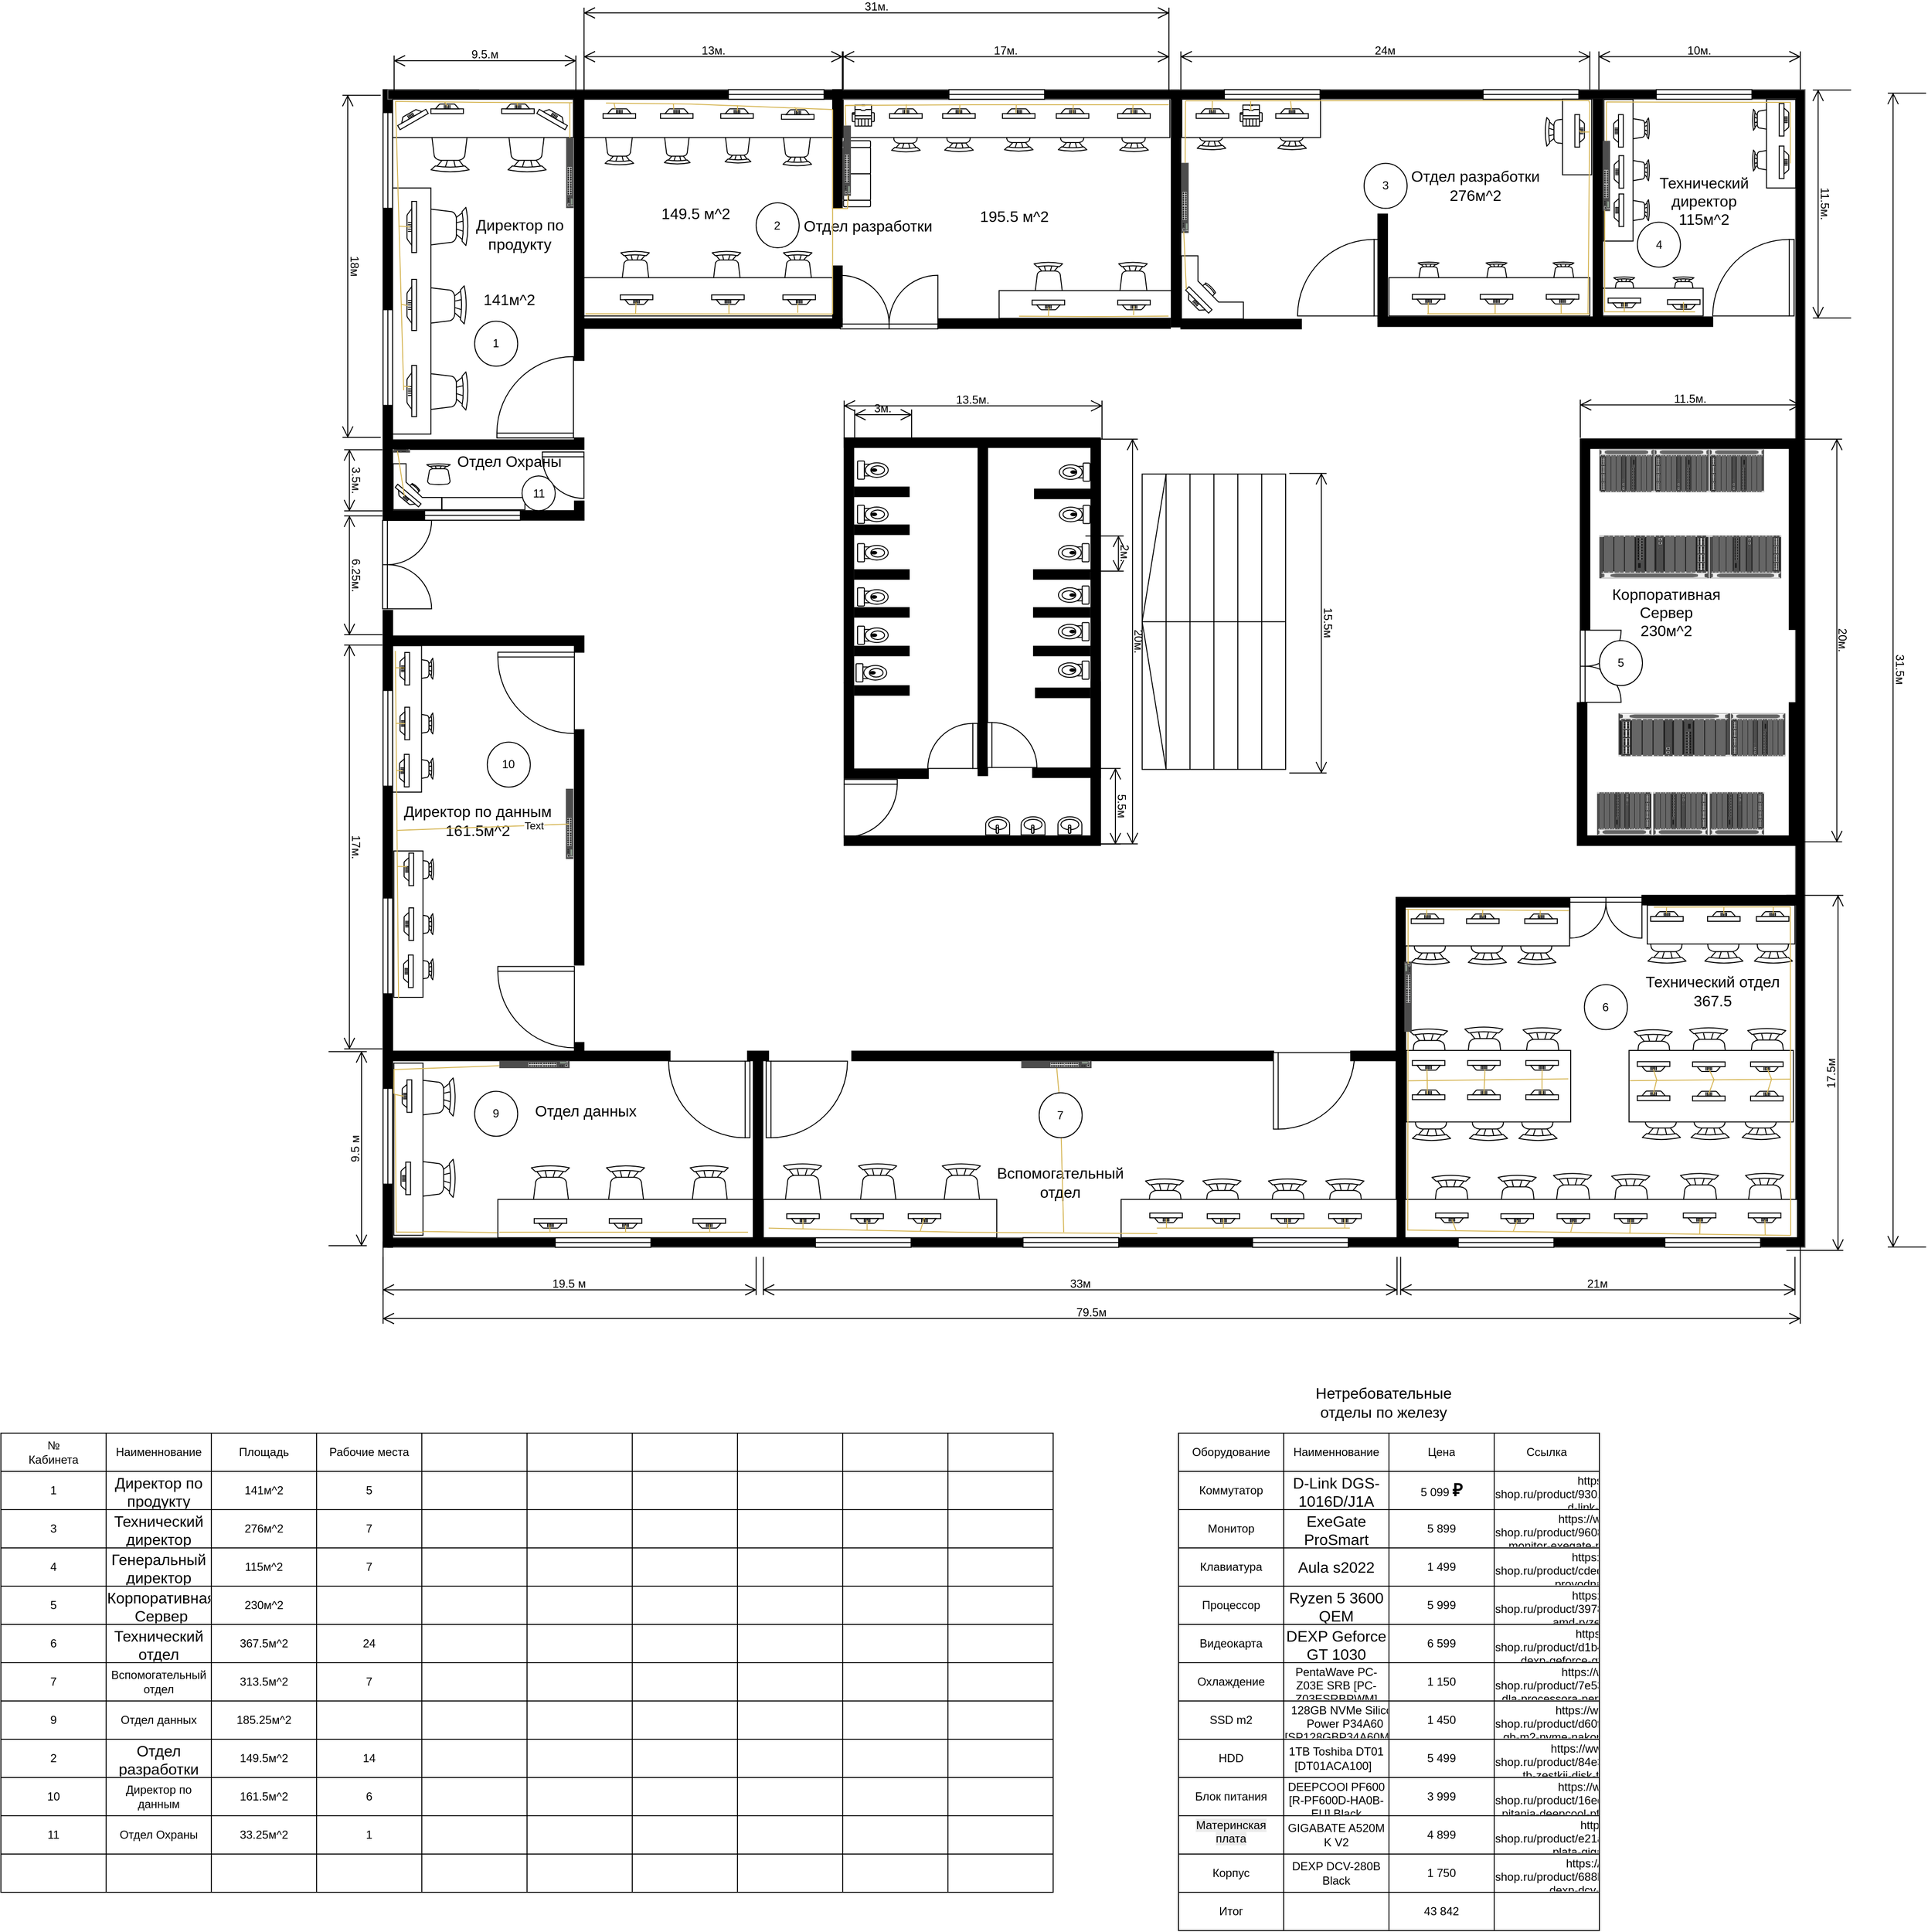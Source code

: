 <mxfile version="28.2.5" pages="2">
  <diagram name="Page-1" id="ZOqjSjm1z6xaUzo4rQoT">
    <mxGraphModel dx="1584" dy="872" grid="1" gridSize="10" guides="1" tooltips="1" connect="1" arrows="1" fold="1" page="1" pageScale="1" pageWidth="827" pageHeight="1169" math="0" shadow="0">
      <root>
        <mxCell id="0" />
        <mxCell id="1" parent="0" />
        <mxCell id="C2LFigqx2zzxrjHeAZhr-55" value="" style="verticalLabelPosition=bottom;html=1;verticalAlign=top;align=center;shape=mxgraph.floorplan.chair;shadow=0;rotation=90;" parent="1" vertex="1">
          <mxGeometry x="470" y="1010.25" width="22" height="21" as="geometry" />
        </mxCell>
        <mxCell id="C2LFigqx2zzxrjHeAZhr-58" value="" style="verticalLabelPosition=bottom;html=1;verticalAlign=top;align=center;shape=mxgraph.floorplan.chair;shadow=0;rotation=90;" parent="1" vertex="1">
          <mxGeometry x="470" y="1067.5" width="22" height="21" as="geometry" />
        </mxCell>
        <mxCell id="C2LFigqx2zzxrjHeAZhr-59" value="" style="verticalLabelPosition=bottom;html=1;verticalAlign=top;align=center;shape=mxgraph.floorplan.chair;shadow=0;rotation=90;" parent="1" vertex="1">
          <mxGeometry x="470" y="1114.75" width="22" height="21" as="geometry" />
        </mxCell>
        <mxCell id="C2LFigqx2zzxrjHeAZhr-72" value="" style="verticalLabelPosition=bottom;html=1;verticalAlign=top;align=center;shape=mxgraph.floorplan.chair;shadow=0;rotation=0;" parent="1" vertex="1">
          <mxGeometry x="593.44" y="1330" width="40" height="52" as="geometry" />
        </mxCell>
        <mxCell id="C2LFigqx2zzxrjHeAZhr-73" value="" style="verticalLabelPosition=bottom;html=1;verticalAlign=top;align=center;shape=mxgraph.floorplan.chair;shadow=0;rotation=0;" parent="1" vertex="1">
          <mxGeometry x="759.44" y="1330" width="40" height="52" as="geometry" />
        </mxCell>
        <mxCell id="C2LFigqx2zzxrjHeAZhr-74" value="" style="verticalLabelPosition=bottom;html=1;verticalAlign=top;align=center;shape=mxgraph.floorplan.chair;shadow=0;rotation=0;" parent="1" vertex="1">
          <mxGeometry x="671.94" y="1330" width="40" height="52" as="geometry" />
        </mxCell>
        <mxCell id="-Ki0Jv2VrQBU0fQacC4p-63" value="" style="verticalLabelPosition=bottom;html=1;verticalAlign=top;align=center;shape=mxgraph.floorplan.chair;shadow=0;rotation=0;" parent="1" vertex="1">
          <mxGeometry x="1865.02" y="1186.5" width="40" height="52" as="geometry" />
        </mxCell>
        <mxCell id="-Ki0Jv2VrQBU0fQacC4p-64" value="" style="verticalLabelPosition=bottom;html=1;verticalAlign=top;align=center;shape=mxgraph.floorplan.chair;shadow=0;rotation=0;" parent="1" vertex="1">
          <mxGeometry x="1804.2" y="1185.75" width="40" height="52" as="geometry" />
        </mxCell>
        <mxCell id="-Ki0Jv2VrQBU0fQacC4p-65" value="" style="verticalLabelPosition=bottom;html=1;verticalAlign=top;align=center;shape=mxgraph.floorplan.chair;shadow=0;rotation=0;" parent="1" vertex="1">
          <mxGeometry x="1746.34" y="1187.75" width="40" height="52" as="geometry" />
        </mxCell>
        <mxCell id="-Ki0Jv2VrQBU0fQacC4p-58" value="" style="verticalLabelPosition=bottom;html=1;verticalAlign=top;align=center;shape=mxgraph.floorplan.chair;shadow=0;rotation=-180;" parent="1" vertex="1">
          <mxGeometry x="1573.94" y="1252.75" width="40" height="52" as="geometry" />
        </mxCell>
        <mxCell id="-Ki0Jv2VrQBU0fQacC4p-59" value="" style="verticalLabelPosition=bottom;html=1;verticalAlign=top;align=center;shape=mxgraph.floorplan.chair;shadow=0;rotation=-180;" parent="1" vertex="1">
          <mxGeometry x="1625.7" y="1252.75" width="40" height="52" as="geometry" />
        </mxCell>
        <mxCell id="-Ki0Jv2VrQBU0fQacC4p-60" value="" style="verticalLabelPosition=bottom;html=1;verticalAlign=top;align=center;shape=mxgraph.floorplan.chair;shadow=0;rotation=-180;" parent="1" vertex="1">
          <mxGeometry x="1754.72" y="1251.75" width="40" height="52" as="geometry" />
        </mxCell>
        <mxCell id="-Ki0Jv2VrQBU0fQacC4p-61" value="" style="verticalLabelPosition=bottom;html=1;verticalAlign=top;align=center;shape=mxgraph.floorplan.chair;shadow=0;rotation=-180;" parent="1" vertex="1">
          <mxGeometry x="1805.68" y="1251.75" width="40" height="52" as="geometry" />
        </mxCell>
        <mxCell id="-Ki0Jv2VrQBU0fQacC4p-62" value="" style="verticalLabelPosition=bottom;html=1;verticalAlign=top;align=center;shape=mxgraph.floorplan.chair;shadow=0;rotation=-180;" parent="1" vertex="1">
          <mxGeometry x="1859.12" y="1251.75" width="40" height="52" as="geometry" />
        </mxCell>
        <mxCell id="-Ki0Jv2VrQBU0fQacC4p-40" value="" style="verticalLabelPosition=bottom;html=1;verticalAlign=top;align=center;shape=mxgraph.floorplan.chair;shadow=0;rotation=0;" parent="1" vertex="1">
          <mxGeometry x="1862.7" y="1338" width="40" height="52" as="geometry" />
        </mxCell>
        <mxCell id="-Ki0Jv2VrQBU0fQacC4p-38" value="" style="verticalLabelPosition=bottom;html=1;verticalAlign=top;align=center;shape=mxgraph.floorplan.chair;shadow=0;rotation=0;" parent="1" vertex="1">
          <mxGeometry x="1794.72" y="1338" width="40" height="52" as="geometry" />
        </mxCell>
        <mxCell id="-Ki0Jv2VrQBU0fQacC4p-37" value="" style="verticalLabelPosition=bottom;html=1;verticalAlign=top;align=center;shape=mxgraph.floorplan.chair;shadow=0;rotation=0;" parent="1" vertex="1">
          <mxGeometry x="1722.76" y="1338.75" width="40" height="52" as="geometry" />
        </mxCell>
        <mxCell id="-Ki0Jv2VrQBU0fQacC4p-36" value="" style="verticalLabelPosition=bottom;html=1;verticalAlign=top;align=center;shape=mxgraph.floorplan.chair;shadow=0;rotation=0;" parent="1" vertex="1">
          <mxGeometry x="1424" y="1343.75" width="40" height="52" as="geometry" />
        </mxCell>
        <mxCell id="-Ki0Jv2VrQBU0fQacC4p-19" value="" style="verticalLabelPosition=bottom;html=1;verticalAlign=top;align=center;shape=mxgraph.floorplan.chair;shadow=0;rotation=90;" parent="1" vertex="1">
          <mxGeometry x="470" y="800.5" width="22" height="21" as="geometry" />
        </mxCell>
        <mxCell id="-Ki0Jv2VrQBU0fQacC4p-22" value="" style="verticalLabelPosition=bottom;html=1;verticalAlign=top;align=center;shape=mxgraph.floorplan.chair;shadow=0;rotation=90;" parent="1" vertex="1">
          <mxGeometry x="470" y="857.75" width="22" height="21" as="geometry" />
        </mxCell>
        <mxCell id="-Ki0Jv2VrQBU0fQacC4p-23" value="" style="verticalLabelPosition=bottom;html=1;verticalAlign=top;align=center;shape=mxgraph.floorplan.chair;shadow=0;rotation=90;" parent="1" vertex="1">
          <mxGeometry x="470" y="905" width="22" height="21" as="geometry" />
        </mxCell>
        <mxCell id="-Ki0Jv2VrQBU0fQacC4p-24" value="" style="shape=rect;shadow=0;html=1;rotation=90;" parent="1" vertex="1">
          <mxGeometry x="386.94" y="848.25" width="153" height="30.5" as="geometry" />
        </mxCell>
        <mxCell id="-Ki0Jv2VrQBU0fQacC4p-10" value="" style="verticalLabelPosition=bottom;html=1;verticalAlign=top;align=center;shape=mxgraph.floorplan.chair;shadow=0;rotation=-180;" parent="1" vertex="1">
          <mxGeometry x="1144.22" y="231.5" width="30" height="39" as="geometry" />
        </mxCell>
        <mxCell id="-Ki0Jv2VrQBU0fQacC4p-8" value="" style="verticalLabelPosition=bottom;html=1;verticalAlign=top;align=center;shape=mxgraph.floorplan.chair;shadow=0;rotation=-90;" parent="1" vertex="1">
          <mxGeometry x="1657.44" y="230.25" width="30" height="39" as="geometry" />
        </mxCell>
        <mxCell id="C2LFigqx2zzxrjHeAZhr-6" value="" style="verticalLabelPosition=bottom;html=1;verticalAlign=top;align=center;shape=mxgraph.floorplan.chair;shadow=0;rotation=90;" parent="1" vertex="1">
          <mxGeometry x="481.75" y="322.75" width="40" height="52" as="geometry" />
        </mxCell>
        <mxCell id="C2LFigqx2zzxrjHeAZhr-7" value="" style="verticalLabelPosition=bottom;html=1;verticalAlign=top;align=center;shape=mxgraph.floorplan.chair;shadow=0;rotation=90;" parent="1" vertex="1">
          <mxGeometry x="480" y="404.75" width="40" height="52" as="geometry" />
        </mxCell>
        <mxCell id="C2LFigqx2zzxrjHeAZhr-8" value="" style="verticalLabelPosition=bottom;html=1;verticalAlign=top;align=center;shape=mxgraph.floorplan.chair;shadow=0;rotation=90;" parent="1" vertex="1">
          <mxGeometry x="481.75" y="494.75" width="40" height="52" as="geometry" />
        </mxCell>
        <mxCell id="zPZcXRzB57j3gpycczDz-17" value="" style="verticalLabelPosition=bottom;html=1;verticalAlign=top;align=center;shape=mxgraph.floorplan.chair;shadow=0;rotation=0;" parent="1" vertex="1">
          <mxGeometry x="857" y="1328" width="40" height="52" as="geometry" />
        </mxCell>
        <mxCell id="zPZcXRzB57j3gpycczDz-18" value="" style="verticalLabelPosition=bottom;html=1;verticalAlign=top;align=center;shape=mxgraph.floorplan.chair;shadow=0;rotation=0;" parent="1" vertex="1">
          <mxGeometry x="1023" y="1328" width="40" height="52" as="geometry" />
        </mxCell>
        <mxCell id="zPZcXRzB57j3gpycczDz-19" value="" style="verticalLabelPosition=bottom;html=1;verticalAlign=top;align=center;shape=mxgraph.floorplan.chair;shadow=0;rotation=0;" parent="1" vertex="1">
          <mxGeometry x="935.5" y="1328" width="40" height="52" as="geometry" />
        </mxCell>
        <mxCell id="zPZcXRzB57j3gpycczDz-20" value="" style="verticalLabelPosition=bottom;html=1;verticalAlign=top;align=center;shape=mxgraph.floorplan.chair;shadow=0;rotation=0;" parent="1" vertex="1">
          <mxGeometry x="1235.5" y="1343.75" width="40" height="52" as="geometry" />
        </mxCell>
        <mxCell id="zPZcXRzB57j3gpycczDz-21" value="" style="verticalLabelPosition=bottom;html=1;verticalAlign=top;align=center;shape=mxgraph.floorplan.chair;shadow=0;rotation=0;" parent="1" vertex="1">
          <mxGeometry x="1364" y="1343.75" width="40" height="52" as="geometry" />
        </mxCell>
        <mxCell id="zPZcXRzB57j3gpycczDz-22" value="" style="verticalLabelPosition=bottom;html=1;verticalAlign=top;align=center;shape=mxgraph.floorplan.chair;shadow=0;rotation=0;" parent="1" vertex="1">
          <mxGeometry x="1295.44" y="1343.75" width="40" height="52" as="geometry" />
        </mxCell>
        <mxCell id="8mBzjBLvYJ2f_4uRKkGf-31" value="" style="verticalLabelPosition=bottom;html=1;verticalAlign=top;align=center;shape=mxgraph.floorplan.chair;shadow=0;rotation=-180;" parent="1" vertex="1">
          <mxGeometry x="1025.44" y="231.95" width="30" height="39" as="geometry" />
        </mxCell>
        <mxCell id="C2LFigqx2zzxrjHeAZhr-20" value="" style="verticalLabelPosition=bottom;html=1;verticalAlign=top;align=center;shape=mxgraph.floorplan.chair;shadow=0;rotation=-180;" parent="1" vertex="1">
          <mxGeometry x="1087.94" y="231.5" width="30" height="39" as="geometry" />
        </mxCell>
        <mxCell id="C2LFigqx2zzxrjHeAZhr-21" value="" style="verticalLabelPosition=bottom;html=1;verticalAlign=top;align=center;shape=mxgraph.floorplan.chair;shadow=0;rotation=-180;" parent="1" vertex="1">
          <mxGeometry x="1208.44" y="231.95" width="30" height="39" as="geometry" />
        </mxCell>
        <mxCell id="zPZcXRzB57j3gpycczDz-8" value="" style="verticalLabelPosition=bottom;html=1;verticalAlign=top;align=center;shape=mxgraph.floorplan.chair;shadow=0;rotation=-180;" parent="1" vertex="1">
          <mxGeometry x="969.97" y="232.2" width="30" height="39" as="geometry" />
        </mxCell>
        <mxCell id="zPZcXRzB57j3gpycczDz-7" value="" style="shape=rect;shadow=0;html=1;" parent="1" vertex="1">
          <mxGeometry x="919.44" y="215.75" width="341.56" height="40" as="geometry" />
        </mxCell>
        <mxCell id="8mBzjBLvYJ2f_4uRKkGf-27" value="" style="verticalLabelPosition=bottom;html=1;verticalAlign=top;align=center;shape=mxgraph.floorplan.chair;shadow=0;rotation=-180;" parent="1" vertex="1">
          <mxGeometry x="856.44" y="246.75" width="30" height="39" as="geometry" />
        </mxCell>
        <mxCell id="8mBzjBLvYJ2f_4uRKkGf-18" value="" style="verticalLabelPosition=bottom;html=1;verticalAlign=top;align=center;shape=mxgraph.floorplan.chair;shadow=0;rotation=-180;" parent="1" vertex="1">
          <mxGeometry x="732.44" y="248.7" width="27" height="35.1" as="geometry" />
        </mxCell>
        <mxCell id="C2LFigqx2zzxrjHeAZhr-96" value="" style="verticalLabelPosition=bottom;html=1;verticalAlign=top;align=center;shape=mxgraph.floorplan.chair;shadow=0;rotation=0;" parent="1" vertex="1">
          <mxGeometry x="856.94" y="374.25" width="30" height="39" as="geometry" />
        </mxCell>
        <mxCell id="C2LFigqx2zzxrjHeAZhr-88" value="" style="verticalLabelPosition=bottom;html=1;verticalAlign=top;align=center;shape=mxgraph.floorplan.chair;shadow=0;rotation=-90;" parent="1" vertex="1">
          <mxGeometry x="1869.44" y="226.7" width="22" height="21" as="geometry" />
        </mxCell>
        <mxCell id="C2LFigqx2zzxrjHeAZhr-89" value="" style="verticalLabelPosition=bottom;html=1;verticalAlign=top;align=center;shape=mxgraph.floorplan.chair;shadow=0;rotation=-90;" parent="1" vertex="1">
          <mxGeometry x="1869.44" y="269.25" width="22" height="21" as="geometry" />
        </mxCell>
        <mxCell id="C2LFigqx2zzxrjHeAZhr-52" value="" style="verticalLabelPosition=bottom;html=1;verticalAlign=top;align=center;shape=mxgraph.floorplan.chair;shadow=0;rotation=90;" parent="1" vertex="1">
          <mxGeometry x="1740.94" y="235.75" width="22" height="21" as="geometry" />
        </mxCell>
        <mxCell id="C2LFigqx2zzxrjHeAZhr-90" value="" style="verticalLabelPosition=bottom;html=1;verticalAlign=top;align=center;shape=mxgraph.floorplan.chair;shadow=0;rotation=90;" parent="1" vertex="1">
          <mxGeometry x="1740.94" y="279.5" width="22" height="21" as="geometry" />
        </mxCell>
        <mxCell id="C2LFigqx2zzxrjHeAZhr-91" value="" style="verticalLabelPosition=bottom;html=1;verticalAlign=top;align=center;shape=mxgraph.floorplan.chair;shadow=0;rotation=90;" parent="1" vertex="1">
          <mxGeometry x="1740.94" y="321.25" width="22" height="21" as="geometry" />
        </mxCell>
        <mxCell id="C2LFigqx2zzxrjHeAZhr-43" value="" style="verticalLabelPosition=bottom;html=1;verticalAlign=top;align=center;shape=mxgraph.floorplan.chair;shadow=0;rotation=0;" parent="1" vertex="1">
          <mxGeometry x="1661.44" y="385.75" width="22" height="21" as="geometry" />
        </mxCell>
        <mxCell id="C2LFigqx2zzxrjHeAZhr-44" value="" style="verticalLabelPosition=bottom;html=1;verticalAlign=top;align=center;shape=mxgraph.floorplan.chair;shadow=0;rotation=0;" parent="1" vertex="1">
          <mxGeometry x="1591.44" y="385.75" width="22" height="21" as="geometry" />
        </mxCell>
        <mxCell id="C2LFigqx2zzxrjHeAZhr-45" value="" style="verticalLabelPosition=bottom;html=1;verticalAlign=top;align=center;shape=mxgraph.floorplan.chair;shadow=0;rotation=0;" parent="1" vertex="1">
          <mxGeometry x="1520.43" y="385.75" width="22" height="21" as="geometry" />
        </mxCell>
        <mxCell id="C2LFigqx2zzxrjHeAZhr-50" value="" style="verticalLabelPosition=bottom;html=1;verticalAlign=top;align=center;shape=mxgraph.floorplan.chair;shadow=0;rotation=0;" parent="1" vertex="1">
          <mxGeometry x="1724.94" y="401.25" width="22" height="21" as="geometry" />
        </mxCell>
        <mxCell id="C2LFigqx2zzxrjHeAZhr-51" value="" style="verticalLabelPosition=bottom;html=1;verticalAlign=top;align=center;shape=mxgraph.floorplan.chair;shadow=0;rotation=0;" parent="1" vertex="1">
          <mxGeometry x="1786.94" y="401.25" width="22" height="21" as="geometry" />
        </mxCell>
        <mxCell id="C2LFigqx2zzxrjHeAZhr-33" value="" style="verticalLabelPosition=bottom;html=1;verticalAlign=top;align=center;shape=mxgraph.floorplan.chair;shadow=0;rotation=-180;" parent="1" vertex="1">
          <mxGeometry x="1289.44" y="230" width="30" height="39" as="geometry" />
        </mxCell>
        <mxCell id="C2LFigqx2zzxrjHeAZhr-34" value="" style="verticalLabelPosition=bottom;html=1;verticalAlign=top;align=center;shape=mxgraph.floorplan.chair;shadow=0;rotation=-180;" parent="1" vertex="1">
          <mxGeometry x="1373.69" y="230" width="30" height="39" as="geometry" />
        </mxCell>
        <mxCell id="C2LFigqx2zzxrjHeAZhr-17" value="" style="verticalLabelPosition=bottom;html=1;verticalAlign=top;align=center;shape=mxgraph.floorplan.chair;shadow=0;rotation=0;" parent="1" vertex="1">
          <mxGeometry x="1118.94" y="385.75" width="30" height="39" as="geometry" />
        </mxCell>
        <mxCell id="C2LFigqx2zzxrjHeAZhr-18" value="" style="verticalLabelPosition=bottom;html=1;verticalAlign=top;align=center;shape=mxgraph.floorplan.chair;shadow=0;rotation=0;" parent="1" vertex="1">
          <mxGeometry x="1207.44" y="385.75" width="30" height="39" as="geometry" />
        </mxCell>
        <mxCell id="C2LFigqx2zzxrjHeAZhr-9" value="" style="verticalLabelPosition=bottom;html=1;verticalAlign=top;align=center;shape=mxgraph.floorplan.chair;shadow=0;rotation=-180;" parent="1" vertex="1">
          <mxGeometry x="670.44" y="245.75" width="30" height="39" as="geometry" />
        </mxCell>
        <mxCell id="C2LFigqx2zzxrjHeAZhr-11" value="" style="verticalLabelPosition=bottom;html=1;verticalAlign=top;align=center;shape=mxgraph.floorplan.chair;shadow=0;rotation=-180;" parent="1" vertex="1">
          <mxGeometry x="795.94" y="247.7" width="27" height="35.1" as="geometry" />
        </mxCell>
        <mxCell id="C2LFigqx2zzxrjHeAZhr-14" value="" style="verticalLabelPosition=bottom;html=1;verticalAlign=top;align=center;shape=mxgraph.floorplan.chair;shadow=0;rotation=0;" parent="1" vertex="1">
          <mxGeometry x="686.94" y="374.25" width="30" height="39" as="geometry" />
        </mxCell>
        <mxCell id="C2LFigqx2zzxrjHeAZhr-15" value="" style="verticalLabelPosition=bottom;html=1;verticalAlign=top;align=center;shape=mxgraph.floorplan.chair;shadow=0;rotation=0;" parent="1" vertex="1">
          <mxGeometry x="782.44" y="374.25" width="30" height="39" as="geometry" />
        </mxCell>
        <mxCell id="TErgIGwccAX_xT249w3S-378" value="" style="verticalLabelPosition=bottom;html=1;verticalAlign=top;align=center;strokeWidth=1;shape=mxgraph.floorplan.wallCorner;fillColor=#000000;rounded=0;shadow=0;comic=0;fontFamily=Verdana;fontSize=12;" parent="1" vertex="1">
          <mxGeometry x="438.44" y="205.75" width="100" height="450" as="geometry" />
        </mxCell>
        <mxCell id="TErgIGwccAX_xT249w3S-379" value="" style="verticalLabelPosition=bottom;html=1;verticalAlign=top;align=center;strokeWidth=1;shape=mxgraph.floorplan.wallU;rounded=0;shadow=0;comic=0;fontFamily=Verdana;fontSize=12;rotation=90;fillColor=light-dark(#000000,#000000);fontColor=#333333;strokeColor=#666666;gradientColor=none;" parent="1" vertex="1">
          <mxGeometry x="579.19" y="70" width="1210" height="1481.5" as="geometry" />
        </mxCell>
        <mxCell id="TErgIGwccAX_xT249w3S-386" value="" style="verticalLabelPosition=bottom;html=1;verticalAlign=top;align=center;strokeWidth=1;shape=mxgraph.floorplan.wall;fillColor=#000000;direction=south;rounded=0;shadow=0;comic=0;fontFamily=Verdana;fontSize=12;" parent="1" vertex="1">
          <mxGeometry x="638.44" y="874.75" width="10" height="246" as="geometry" />
        </mxCell>
        <mxCell id="TErgIGwccAX_xT249w3S-387" value="" style="verticalLabelPosition=bottom;html=1;verticalAlign=top;align=center;strokeWidth=1;shape=mxgraph.floorplan.wallCorner;fillColor=#000000;direction=south;rounded=0;shadow=0;comic=0;fontFamily=Verdana;fontSize=12;" parent="1" vertex="1">
          <mxGeometry x="443.44" y="776.75" width="205" height="17" as="geometry" />
        </mxCell>
        <mxCell id="TErgIGwccAX_xT249w3S-395" value="" style="verticalLabelPosition=bottom;html=1;verticalAlign=top;align=center;strokeWidth=1;shape=mxgraph.floorplan.wall;fillColor=#000000;rounded=0;shadow=0;comic=0;fontFamily=Verdana;fontSize=12;" parent="1" vertex="1">
          <mxGeometry x="439.44" y="1210.75" width="299" height="10" as="geometry" />
        </mxCell>
        <mxCell id="TErgIGwccAX_xT249w3S-396" value="" style="verticalLabelPosition=bottom;html=1;verticalAlign=top;align=center;strokeWidth=1;shape=mxgraph.floorplan.wall;fillColor=#000000;direction=south;rounded=0;shadow=0;comic=0;fontFamily=Verdana;fontSize=12;" parent="1" vertex="1">
          <mxGeometry x="638.44" y="1201.75" width="10" height="18" as="geometry" />
        </mxCell>
        <mxCell id="TErgIGwccAX_xT249w3S-403" value="" style="verticalLabelPosition=bottom;html=1;verticalAlign=top;align=center;strokeWidth=1;shape=mxgraph.floorplan.wall;fillColor=#000000;direction=south;rounded=0;shadow=0;comic=0;fontFamily=Verdana;fontSize=12;" parent="1" vertex="1">
          <mxGeometry x="438.44" y="750" width="10" height="665.75" as="geometry" />
        </mxCell>
        <mxCell id="TErgIGwccAX_xT249w3S-404" value="" style="verticalLabelPosition=bottom;html=1;verticalAlign=top;align=center;strokeWidth=1;shape=mxgraph.floorplan.wall;fillColor=#000000;direction=south;rounded=0;shadow=0;comic=0;fontFamily=Verdana;fontSize=12;" parent="1" vertex="1">
          <mxGeometry x="825.44" y="1219.75" width="10" height="191" as="geometry" />
        </mxCell>
        <mxCell id="TErgIGwccAX_xT249w3S-405" value="" style="verticalLabelPosition=bottom;html=1;verticalAlign=top;align=center;strokeWidth=1;shape=mxgraph.floorplan.wall;fillColor=#000000;rounded=0;shadow=0;comic=0;fontFamily=Verdana;fontSize=12;" parent="1" vertex="1">
          <mxGeometry x="819.44" y="1210.75" width="22" height="10" as="geometry" />
        </mxCell>
        <mxCell id="TErgIGwccAX_xT249w3S-410" value="" style="verticalLabelPosition=bottom;html=1;verticalAlign=top;align=center;strokeWidth=1;shape=mxgraph.floorplan.wall;fillColor=#000000;rounded=0;shadow=0;comic=0;fontFamily=Verdana;fontSize=12;" parent="1" vertex="1">
          <mxGeometry x="928.44" y="1210.75" width="441" height="10" as="geometry" />
        </mxCell>
        <mxCell id="TErgIGwccAX_xT249w3S-419" value="" style="verticalLabelPosition=bottom;html=1;verticalAlign=top;align=center;strokeWidth=1;shape=mxgraph.floorplan.wall;fillColor=#000000;rounded=0;shadow=0;comic=0;fontFamily=Verdana;fontSize=12;" parent="1" vertex="1">
          <mxGeometry x="1450" y="1210.75" width="48.44" height="10" as="geometry" />
        </mxCell>
        <mxCell id="TErgIGwccAX_xT249w3S-424" value="" style="verticalLabelPosition=bottom;html=1;verticalAlign=top;align=center;strokeWidth=1;shape=mxgraph.floorplan.wallCorner;fillColor=#000000;rounded=0;shadow=0;comic=0;fontFamily=Verdana;fontSize=12;" parent="1" vertex="1">
          <mxGeometry x="1497.44" y="1050" width="181" height="359.75" as="geometry" />
        </mxCell>
        <mxCell id="TErgIGwccAX_xT249w3S-498" value="" style="verticalLabelPosition=bottom;html=1;verticalAlign=top;align=center;strokeWidth=1;shape=mxgraph.floorplan.wallCorner;fillColor=#000000;direction=west;rounded=0;shadow=0;comic=0;fontFamily=Verdana;fontSize=12;" parent="1" vertex="1">
          <mxGeometry x="446.44" y="569.75" width="202" height="12" as="geometry" />
        </mxCell>
        <mxCell id="TErgIGwccAX_xT249w3S-499" value="" style="verticalLabelPosition=bottom;html=1;verticalAlign=top;align=center;strokeWidth=1;shape=mxgraph.floorplan.wall;fillColor=#000000;direction=south;rounded=0;shadow=0;comic=0;fontFamily=Verdana;fontSize=12;" parent="1" vertex="1">
          <mxGeometry x="638.44" y="209.75" width="10" height="279" as="geometry" />
        </mxCell>
        <mxCell id="TErgIGwccAX_xT249w3S-501" value="" style="verticalLabelPosition=bottom;html=1;verticalAlign=top;align=center;strokeWidth=1;shape=mxgraph.floorplan.wall;fillColor=#000000;rounded=0;shadow=0;comic=0;fontFamily=Verdana;fontSize=12;" parent="1" vertex="1">
          <mxGeometry x="648.44" y="445.75" width="270" height="9" as="geometry" />
        </mxCell>
        <mxCell id="TErgIGwccAX_xT249w3S-562" value="" style="verticalLabelPosition=bottom;html=1;verticalAlign=top;align=center;strokeWidth=1;shape=mxgraph.floorplan.wall;fillColor=#000000;direction=south;rounded=0;shadow=0;comic=0;fontFamily=Verdana;fontSize=12;" parent="1" vertex="1">
          <mxGeometry x="1703.44" y="215.75" width="10" height="230" as="geometry" />
        </mxCell>
        <mxCell id="TErgIGwccAX_xT249w3S-570" value="" style="verticalLabelPosition=bottom;html=1;verticalAlign=top;align=center;strokeWidth=1;shape=mxgraph.floorplan.wall;fillColor=#000000;rounded=0;shadow=0;comic=0;fontFamily=Verdana;fontSize=12;" parent="1" vertex="1">
          <mxGeometry x="1478.44" y="443.25" width="350" height="10" as="geometry" />
        </mxCell>
        <mxCell id="TErgIGwccAX_xT249w3S-580" value="" style="verticalLabelPosition=bottom;html=1;verticalAlign=top;align=center;strokeWidth=1;shape=mxgraph.floorplan.wall;fillColor=#000000;direction=south;rounded=0;shadow=0;comic=0;fontFamily=Verdana;fontSize=12;" parent="1" vertex="1">
          <mxGeometry x="1262.44" y="209.75" width="10" height="244" as="geometry" />
        </mxCell>
        <mxCell id="TErgIGwccAX_xT249w3S-992" value="" style="verticalLabelPosition=bottom;html=1;verticalAlign=top;align=center;shape=mxgraph.floorplan.doorLeft;aspect=fixed;rotation=-180;" parent="1" vertex="1">
          <mxGeometry x="557.44" y="484.75" width="80" height="85" as="geometry" />
        </mxCell>
        <mxCell id="TErgIGwccAX_xT249w3S-993" value="" style="verticalLabelPosition=bottom;html=1;verticalAlign=top;align=center;shape=mxgraph.floorplan.doorRight;aspect=fixed;rotation=90;" parent="1" vertex="1">
          <mxGeometry x="1396.94" y="359.75" width="80" height="85" as="geometry" />
        </mxCell>
        <mxCell id="TErgIGwccAX_xT249w3S-995" value="" style="verticalLabelPosition=bottom;html=1;verticalAlign=top;align=center;shape=mxgraph.floorplan.doorRight;aspect=fixed;rotation=90;" parent="1" vertex="1">
          <mxGeometry x="1830.94" y="359.75" width="80" height="85" as="geometry" />
        </mxCell>
        <mxCell id="TErgIGwccAX_xT249w3S-1006" value="" style="verticalLabelPosition=bottom;html=1;verticalAlign=top;align=center;shape=mxgraph.floorplan.doorRight;aspect=fixed;rotation=0;" parent="1" vertex="1">
          <mxGeometry x="558.44" y="793.75" width="80" height="85" as="geometry" />
        </mxCell>
        <mxCell id="TErgIGwccAX_xT249w3S-1007" value="" style="verticalLabelPosition=bottom;html=1;verticalAlign=top;align=center;shape=mxgraph.floorplan.doorRight;aspect=fixed;rotation=0;" parent="1" vertex="1">
          <mxGeometry x="558.44" y="1122.25" width="80" height="85" as="geometry" />
        </mxCell>
        <mxCell id="TErgIGwccAX_xT249w3S-1008" value="" style="verticalLabelPosition=bottom;html=1;verticalAlign=top;align=center;shape=mxgraph.floorplan.doorLeft;aspect=fixed;rotation=90;" parent="1" vertex="1">
          <mxGeometry x="739.44" y="1218.75" width="80" height="85" as="geometry" />
        </mxCell>
        <mxCell id="TErgIGwccAX_xT249w3S-1009" value="" style="verticalLabelPosition=bottom;html=1;verticalAlign=top;align=center;shape=mxgraph.floorplan.doorRight;aspect=fixed;rotation=-90;" parent="1" vertex="1">
          <mxGeometry x="841.44" y="1218.75" width="80" height="85" as="geometry" />
        </mxCell>
        <mxCell id="TErgIGwccAX_xT249w3S-1018" value="" style="verticalLabelPosition=bottom;html=1;verticalAlign=top;align=center;shape=mxgraph.floorplan.doorDouble;aspect=fixed;rotation=-180;" parent="1" vertex="1">
          <mxGeometry x="916.44" y="401.56" width="102" height="54.19" as="geometry" />
        </mxCell>
        <mxCell id="TErgIGwccAX_xT249w3S-1023" value="" style="verticalLabelPosition=bottom;html=1;verticalAlign=top;align=center;strokeWidth=1;shape=mxgraph.floorplan.wall;fillColor=#000000;rounded=0;shadow=0;comic=0;fontFamily=Verdana;fontSize=12;" parent="1" vertex="1">
          <mxGeometry x="1018.44" y="445.75" width="243" height="9" as="geometry" />
        </mxCell>
        <mxCell id="TErgIGwccAX_xT249w3S-1024" value="" style="verticalLabelPosition=bottom;html=1;verticalAlign=top;align=center;strokeWidth=1;shape=mxgraph.floorplan.wall;fillColor=#000000;rounded=0;shadow=0;comic=0;fontFamily=Verdana;fontSize=12;" parent="1" vertex="1">
          <mxGeometry x="1272.44" y="445.75" width="126" height="10" as="geometry" />
        </mxCell>
        <mxCell id="u2H8nsxaJzaUf1puPgr6-9" value="" style="verticalLabelPosition=bottom;html=1;verticalAlign=top;align=center;shape=mxgraph.floorplan.doorDouble;aspect=fixed;rotation=-90;" parent="1" vertex="1">
          <mxGeometry x="1672.32" y="788.41" width="75.38" height="40.05" as="geometry" />
        </mxCell>
        <mxCell id="u2H8nsxaJzaUf1puPgr6-22" value="" style="verticalLabelPosition=bottom;html=1;verticalAlign=top;align=center;strokeWidth=1;shape=mxgraph.floorplan.wall;fillColor=#000000;direction=south;rounded=0;shadow=0;comic=0;fontFamily=Verdana;fontSize=12;" parent="1" vertex="1">
          <mxGeometry x="1478.44" y="335.75" width="10" height="109" as="geometry" />
        </mxCell>
        <mxCell id="u2H8nsxaJzaUf1puPgr6-34" value="" style="verticalLabelPosition=bottom;html=1;verticalAlign=top;align=center;shape=mxgraph.floorplan.wall;fillColor=strokeColor;" parent="1" vertex="1">
          <mxGeometry x="1754.44" y="970" width="165.5" height="165.75" as="geometry" />
        </mxCell>
        <mxCell id="u2H8nsxaJzaUf1puPgr6-35" value="" style="verticalLabelPosition=bottom;html=1;verticalAlign=top;align=center;shape=mxgraph.floorplan.doorDouble;aspect=fixed;" parent="1" vertex="1">
          <mxGeometry x="1679.15" y="1050" width="75.29" height="40" as="geometry" />
        </mxCell>
        <mxCell id="ObOTLPYRB-GJI7HqKNy1-12" value="" style="verticalLabelPosition=bottom;html=1;verticalAlign=top;align=center;shape=mxgraph.floorplan.window;" parent="1" vertex="1">
          <mxGeometry x="1107.44" y="1405.75" width="100" height="10" as="geometry" />
        </mxCell>
        <mxCell id="ObOTLPYRB-GJI7HqKNy1-13" value="" style="verticalLabelPosition=bottom;html=1;verticalAlign=top;align=center;shape=mxgraph.floorplan.window;" parent="1" vertex="1">
          <mxGeometry x="1347.44" y="1405.75" width="100" height="10" as="geometry" />
        </mxCell>
        <mxCell id="ObOTLPYRB-GJI7HqKNy1-14" value="" style="verticalLabelPosition=bottom;html=1;verticalAlign=top;align=center;shape=mxgraph.floorplan.window;" parent="1" vertex="1">
          <mxGeometry x="1562.44" y="1405.75" width="100" height="10" as="geometry" />
        </mxCell>
        <mxCell id="ObOTLPYRB-GJI7HqKNy1-15" value="" style="verticalLabelPosition=bottom;html=1;verticalAlign=top;align=center;shape=mxgraph.floorplan.window;" parent="1" vertex="1">
          <mxGeometry x="1778.44" y="1405.75" width="100" height="10" as="geometry" />
        </mxCell>
        <mxCell id="ObOTLPYRB-GJI7HqKNy1-16" value="" style="verticalLabelPosition=bottom;html=1;verticalAlign=top;align=center;shape=mxgraph.floorplan.window;" parent="1" vertex="1">
          <mxGeometry x="890.44" y="1405.75" width="100" height="10" as="geometry" />
        </mxCell>
        <mxCell id="ObOTLPYRB-GJI7HqKNy1-17" value="" style="verticalLabelPosition=bottom;html=1;verticalAlign=top;align=center;shape=mxgraph.floorplan.window;" parent="1" vertex="1">
          <mxGeometry x="618.44" y="1405.75" width="100" height="10" as="geometry" />
        </mxCell>
        <mxCell id="ObOTLPYRB-GJI7HqKNy1-18" value="" style="verticalLabelPosition=bottom;html=1;verticalAlign=top;align=center;shape=mxgraph.floorplan.window;rotation=90;" parent="1" vertex="1">
          <mxGeometry x="393.44" y="1294.75" width="100" height="10" as="geometry" />
        </mxCell>
        <mxCell id="ObOTLPYRB-GJI7HqKNy1-19" value="" style="verticalLabelPosition=bottom;html=1;verticalAlign=top;align=center;shape=mxgraph.floorplan.window;rotation=90;" parent="1" vertex="1">
          <mxGeometry x="393.44" y="1095.75" width="100" height="10" as="geometry" />
        </mxCell>
        <mxCell id="ObOTLPYRB-GJI7HqKNy1-20" value="" style="verticalLabelPosition=bottom;html=1;verticalAlign=top;align=center;shape=mxgraph.floorplan.window;rotation=90;" parent="1" vertex="1">
          <mxGeometry x="393.44" y="878.75" width="100" height="10" as="geometry" />
        </mxCell>
        <mxCell id="ObOTLPYRB-GJI7HqKNy1-21" value="" style="verticalLabelPosition=bottom;html=1;verticalAlign=top;align=center;shape=mxgraph.floorplan.window;rotation=90;" parent="1" vertex="1">
          <mxGeometry x="393.44" y="480.75" width="100" height="10" as="geometry" />
        </mxCell>
        <mxCell id="ObOTLPYRB-GJI7HqKNy1-22" value="" style="verticalLabelPosition=bottom;html=1;verticalAlign=top;align=center;shape=mxgraph.floorplan.window;rotation=90;" parent="1" vertex="1">
          <mxGeometry x="393.44" y="274.75" width="100" height="10" as="geometry" />
        </mxCell>
        <mxCell id="ObOTLPYRB-GJI7HqKNy1-23" value="" style="verticalLabelPosition=bottom;html=1;verticalAlign=top;align=center;shape=mxgraph.floorplan.window;rotation=0;" parent="1" vertex="1">
          <mxGeometry x="1317.94" y="205.75" width="100" height="10" as="geometry" />
        </mxCell>
        <mxCell id="ObOTLPYRB-GJI7HqKNy1-24" value="" style="verticalLabelPosition=bottom;html=1;verticalAlign=top;align=center;shape=mxgraph.floorplan.window;rotation=0;" parent="1" vertex="1">
          <mxGeometry x="1588.44" y="205.75" width="100" height="10" as="geometry" />
        </mxCell>
        <mxCell id="ObOTLPYRB-GJI7HqKNy1-25" value="" style="verticalLabelPosition=bottom;html=1;verticalAlign=top;align=center;shape=mxgraph.floorplan.window;rotation=0;" parent="1" vertex="1">
          <mxGeometry x="1769.44" y="205.75" width="100" height="10" as="geometry" />
        </mxCell>
        <mxCell id="gpd2k1fpaMGtg6Dca0r_-8" value="" style="verticalLabelPosition=bottom;html=1;verticalAlign=top;align=center;shape=mxgraph.floorplan.chair;shadow=0;rotation=-180;" parent="1" vertex="1">
          <mxGeometry x="568.94" y="240.25" width="40" height="52" as="geometry" />
        </mxCell>
        <mxCell id="gpd2k1fpaMGtg6Dca0r_-9" value="" style="verticalLabelPosition=bottom;html=1;verticalAlign=top;align=center;shape=mxgraph.floorplan.chair;shadow=0;rotation=180;" parent="1" vertex="1">
          <mxGeometry x="488.44" y="240.25" width="40" height="52" as="geometry" />
        </mxCell>
        <mxCell id="gpd2k1fpaMGtg6Dca0r_-10" value="" style="shape=rect;shadow=0;html=1;" parent="1" vertex="1">
          <mxGeometry x="448.44" y="215.75" width="189" height="40" as="geometry" />
        </mxCell>
        <mxCell id="gpd2k1fpaMGtg6Dca0r_-11" value="" style="verticalLabelPosition=bottom;html=1;verticalAlign=top;align=center;shape=mxgraph.floorplan.flat_tv;rotation=30;" parent="1" vertex="1">
          <mxGeometry x="599.44" y="229.75" width="34" height="10" as="geometry" />
        </mxCell>
        <mxCell id="gpd2k1fpaMGtg6Dca0r_-12" value="" style="verticalLabelPosition=bottom;html=1;verticalAlign=top;align=center;shape=mxgraph.floorplan.flat_tv;rotation=0;" parent="1" vertex="1">
          <mxGeometry x="488.442" y="220.75" width="34" height="10" as="geometry" />
        </mxCell>
        <mxCell id="gpd2k1fpaMGtg6Dca0r_-14" value="" style="verticalLabelPosition=bottom;html=1;verticalAlign=top;align=center;shape=mxgraph.floorplan.flat_tv;rotation=-30;" parent="1" vertex="1">
          <mxGeometry x="451.44" y="229.75" width="34" height="10" as="geometry" />
        </mxCell>
        <mxCell id="gpd2k1fpaMGtg6Dca0r_-15" value="" style="verticalLabelPosition=bottom;html=1;verticalAlign=top;align=center;shape=mxgraph.floorplan.flat_tv;rotation=0;" parent="1" vertex="1">
          <mxGeometry x="562.44" y="220.75" width="34" height="10" as="geometry" />
        </mxCell>
        <mxCell id="gpd2k1fpaMGtg6Dca0r_-16" value="" style="verticalLabelPosition=bottom;html=1;verticalAlign=top;align=center;shape=mxgraph.floorplan.chair;shadow=0;rotation=90;" parent="1" vertex="1">
          <mxGeometry x="468.44" y="1232.75" width="40" height="52" as="geometry" />
        </mxCell>
        <mxCell id="gpd2k1fpaMGtg6Dca0r_-17" value="" style="verticalLabelPosition=bottom;html=1;verticalAlign=top;align=center;shape=mxgraph.floorplan.chair;shadow=0;rotation=90;" parent="1" vertex="1">
          <mxGeometry x="468.44" y="1317.75" width="40" height="52" as="geometry" />
        </mxCell>
        <mxCell id="gpd2k1fpaMGtg6Dca0r_-22" value="31.5м" style="shape=dimension;whiteSpace=wrap;html=1;align=center;points=[];verticalAlign=bottom;spacingBottom=3;labelBackgroundColor=none;rotation=90;" parent="1" vertex="1">
          <mxGeometry x="1428.44" y="792.46" width="1206.09" height="40" as="geometry" />
        </mxCell>
        <mxCell id="gpd2k1fpaMGtg6Dca0r_-23" value="79.5м" style="shape=dimension;whiteSpace=wrap;html=1;align=center;points=[];verticalAlign=bottom;spacingBottom=3;labelBackgroundColor=none;" parent="1" vertex="1">
          <mxGeometry x="438.44" y="1409.75" width="1481.5" height="86" as="geometry" />
        </mxCell>
        <mxCell id="gpd2k1fpaMGtg6Dca0r_-25" value="19.5 м" style="shape=dimension;whiteSpace=wrap;html=1;align=center;points=[];verticalAlign=bottom;spacingBottom=3;labelBackgroundColor=none;" parent="1" vertex="1">
          <mxGeometry x="438.44" y="1425.75" width="390" height="40" as="geometry" />
        </mxCell>
        <mxCell id="H99WlUtoZX0qV8-jRIDq-1" value="33м" style="shape=dimension;whiteSpace=wrap;html=1;align=center;points=[];verticalAlign=bottom;spacingBottom=3;labelBackgroundColor=none;" parent="1" vertex="1">
          <mxGeometry x="835.94" y="1425.75" width="662.5" height="40" as="geometry" />
        </mxCell>
        <mxCell id="H99WlUtoZX0qV8-jRIDq-3" value="21м" style="shape=dimension;whiteSpace=wrap;html=1;align=center;points=[];verticalAlign=bottom;spacingBottom=3;labelBackgroundColor=none;" parent="1" vertex="1">
          <mxGeometry x="1502.19" y="1425.75" width="412.25" height="40" as="geometry" />
        </mxCell>
        <mxCell id="H99WlUtoZX0qV8-jRIDq-5" value="9.5 м" style="shape=dimension;whiteSpace=wrap;html=1;align=center;points=[];verticalAlign=bottom;spacingBottom=3;labelBackgroundColor=none;rotation=-90;" parent="1" vertex="1">
          <mxGeometry x="300" y="1292.7" width="202.88" height="40" as="geometry" />
        </mxCell>
        <mxCell id="C2LFigqx2zzxrjHeAZhr-1" value="" style="shape=rect;shadow=0;html=1;" parent="1" vertex="1">
          <mxGeometry x="648.44" y="215.75" width="261.56" height="40" as="geometry" />
        </mxCell>
        <mxCell id="C2LFigqx2zzxrjHeAZhr-2" value="" style="shape=rect;shadow=0;html=1;rotation=90;" parent="1" vertex="1">
          <mxGeometry x="339.82" y="417.12" width="257.25" height="40" as="geometry" />
        </mxCell>
        <mxCell id="C2LFigqx2zzxrjHeAZhr-3" value="" style="verticalLabelPosition=bottom;html=1;verticalAlign=top;align=center;shape=mxgraph.floorplan.flat_tv;rotation=-90;" parent="1" vertex="1">
          <mxGeometry x="441.69" y="344.25" width="53.5" height="10" as="geometry" />
        </mxCell>
        <mxCell id="C2LFigqx2zzxrjHeAZhr-4" value="" style="verticalLabelPosition=bottom;html=1;verticalAlign=top;align=center;shape=mxgraph.floorplan.flat_tv;rotation=-90;" parent="1" vertex="1">
          <mxGeometry x="441.69" y="425.75" width="53.5" height="10" as="geometry" />
        </mxCell>
        <mxCell id="C2LFigqx2zzxrjHeAZhr-5" value="" style="verticalLabelPosition=bottom;html=1;verticalAlign=top;align=center;shape=mxgraph.floorplan.flat_tv;rotation=-90;" parent="1" vertex="1">
          <mxGeometry x="441.69" y="515.75" width="53.5" height="10" as="geometry" />
        </mxCell>
        <mxCell id="C2LFigqx2zzxrjHeAZhr-12" value="" style="shape=rect;shadow=0;html=1;" parent="1" vertex="1">
          <mxGeometry x="648.44" y="402.25" width="260" height="40" as="geometry" />
        </mxCell>
        <mxCell id="C2LFigqx2zzxrjHeAZhr-16" value="" style="shape=rect;shadow=0;html=1;" parent="1" vertex="1">
          <mxGeometry x="1082.44" y="415.75" width="180" height="29" as="geometry" />
        </mxCell>
        <mxCell id="C2LFigqx2zzxrjHeAZhr-22" value="" style="verticalLabelPosition=bottom;html=1;verticalAlign=top;align=center;shape=mxgraph.floorplan.flat_tv;rotation=0;" parent="1" vertex="1">
          <mxGeometry x="668.44" y="225.75" width="34" height="10" as="geometry" />
        </mxCell>
        <mxCell id="C2LFigqx2zzxrjHeAZhr-23" value="" style="verticalLabelPosition=bottom;html=1;verticalAlign=top;align=center;shape=mxgraph.floorplan.flat_tv;rotation=0;" parent="1" vertex="1">
          <mxGeometry x="791.44" y="225.75" width="34" height="10" as="geometry" />
        </mxCell>
        <mxCell id="C2LFigqx2zzxrjHeAZhr-24" value="" style="verticalLabelPosition=bottom;html=1;verticalAlign=top;align=center;shape=mxgraph.floorplan.flat_tv;rotation=0;" parent="1" vertex="1">
          <mxGeometry x="1085.94" y="225.75" width="34" height="10" as="geometry" />
        </mxCell>
        <mxCell id="C2LFigqx2zzxrjHeAZhr-25" value="" style="verticalLabelPosition=bottom;html=1;verticalAlign=top;align=center;shape=mxgraph.floorplan.flat_tv;rotation=0;" parent="1" vertex="1">
          <mxGeometry x="1206.44" y="225.75" width="34" height="10" as="geometry" />
        </mxCell>
        <mxCell id="C2LFigqx2zzxrjHeAZhr-26" value="" style="verticalLabelPosition=bottom;html=1;verticalAlign=top;align=center;shape=mxgraph.floorplan.flat_tv;rotation=-180;" parent="1" vertex="1">
          <mxGeometry x="781.94" y="420.25" width="34" height="10" as="geometry" />
        </mxCell>
        <mxCell id="C2LFigqx2zzxrjHeAZhr-27" value="" style="verticalLabelPosition=bottom;html=1;verticalAlign=top;align=center;shape=mxgraph.floorplan.flat_tv;rotation=-180;" parent="1" vertex="1">
          <mxGeometry x="686.44" y="420.25" width="34" height="10" as="geometry" />
        </mxCell>
        <mxCell id="C2LFigqx2zzxrjHeAZhr-28" value="" style="verticalLabelPosition=bottom;html=1;verticalAlign=top;align=center;shape=mxgraph.floorplan.flat_tv;rotation=-180;" parent="1" vertex="1">
          <mxGeometry x="1116.94" y="425.75" width="34" height="10" as="geometry" />
        </mxCell>
        <mxCell id="C2LFigqx2zzxrjHeAZhr-29" value="" style="verticalLabelPosition=bottom;html=1;verticalAlign=top;align=center;shape=mxgraph.floorplan.flat_tv;rotation=-180;" parent="1" vertex="1">
          <mxGeometry x="1206.44" y="425.75" width="34" height="10" as="geometry" />
        </mxCell>
        <mxCell id="C2LFigqx2zzxrjHeAZhr-30" value="" style="shape=rect;shadow=0;html=1;" parent="1" vertex="1">
          <mxGeometry x="1273.44" y="215.75" width="145" height="40" as="geometry" />
        </mxCell>
        <mxCell id="C2LFigqx2zzxrjHeAZhr-31" value="" style="verticalLabelPosition=bottom;html=1;verticalAlign=top;align=center;shape=mxgraph.floorplan.flat_tv;rotation=0;" parent="1" vertex="1">
          <mxGeometry x="1288.44" y="225.75" width="34" height="10" as="geometry" />
        </mxCell>
        <mxCell id="C2LFigqx2zzxrjHeAZhr-32" value="" style="verticalLabelPosition=bottom;html=1;verticalAlign=top;align=center;shape=mxgraph.floorplan.flat_tv;rotation=0;" parent="1" vertex="1">
          <mxGeometry x="1371.69" y="225.75" width="34" height="10" as="geometry" />
        </mxCell>
        <mxCell id="C2LFigqx2zzxrjHeAZhr-35" value="" style="shape=rect;shadow=0;html=1;" parent="1" vertex="1">
          <mxGeometry x="1490" y="402.25" width="210" height="40" as="geometry" />
        </mxCell>
        <mxCell id="C2LFigqx2zzxrjHeAZhr-36" value="" style="shape=rect;shadow=0;html=1;rotation=90;" parent="1" vertex="1">
          <mxGeometry x="1647.19" y="240" width="79" height="30.5" as="geometry" />
        </mxCell>
        <mxCell id="C2LFigqx2zzxrjHeAZhr-37" value="" style="verticalLabelPosition=bottom;html=1;verticalAlign=top;align=center;shape=mxgraph.floorplan.flat_tv;rotation=90;" parent="1" vertex="1">
          <mxGeometry x="1672.32" y="243.8" width="34" height="10" as="geometry" />
        </mxCell>
        <mxCell id="C2LFigqx2zzxrjHeAZhr-38" value="" style="verticalLabelPosition=bottom;html=1;verticalAlign=top;align=center;shape=mxgraph.floorplan.flat_tv;rotation=-180;" parent="1" vertex="1">
          <mxGeometry x="1654.44" y="419.75" width="34" height="10" as="geometry" />
        </mxCell>
        <mxCell id="C2LFigqx2zzxrjHeAZhr-39" value="" style="verticalLabelPosition=bottom;html=1;verticalAlign=top;align=center;shape=mxgraph.floorplan.flat_tv;rotation=-180;" parent="1" vertex="1">
          <mxGeometry x="1585.44" y="419.75" width="34" height="10" as="geometry" />
        </mxCell>
        <mxCell id="C2LFigqx2zzxrjHeAZhr-40" value="" style="verticalLabelPosition=bottom;html=1;verticalAlign=top;align=center;shape=mxgraph.floorplan.flat_tv;rotation=-180;" parent="1" vertex="1">
          <mxGeometry x="1514.43" y="419.75" width="34" height="10" as="geometry" />
        </mxCell>
        <mxCell id="C2LFigqx2zzxrjHeAZhr-47" value="" style="shape=rect;shadow=0;html=1;rotation=90;" parent="1" vertex="1">
          <mxGeometry x="1655.94" y="274.75" width="148" height="30.5" as="geometry" />
        </mxCell>
        <mxCell id="C2LFigqx2zzxrjHeAZhr-48" value="" style="verticalLabelPosition=bottom;html=1;verticalAlign=top;align=center;shape=mxgraph.floorplan.flat_tv;rotation=-90;" parent="1" vertex="1">
          <mxGeometry x="1712.94" y="243.8" width="34" height="10" as="geometry" />
        </mxCell>
        <mxCell id="C2LFigqx2zzxrjHeAZhr-49" value="" style="shape=rect;shadow=0;html=1;rotation=0;" parent="1" vertex="1">
          <mxGeometry x="1713.44" y="413.25" width="105" height="29" as="geometry" />
        </mxCell>
        <mxCell id="C2LFigqx2zzxrjHeAZhr-53" value="" style="shape=rect;shadow=0;html=1;rotation=90;" parent="1" vertex="1">
          <mxGeometry x="388.44" y="1062.75" width="153" height="30.5" as="geometry" />
        </mxCell>
        <mxCell id="C2LFigqx2zzxrjHeAZhr-54" value="" style="verticalLabelPosition=bottom;html=1;verticalAlign=top;align=center;shape=mxgraph.floorplan.flat_tv;rotation=-90;" parent="1" vertex="1">
          <mxGeometry x="448.44" y="1015.75" width="34" height="10" as="geometry" />
        </mxCell>
        <mxCell id="C2LFigqx2zzxrjHeAZhr-56" value="" style="verticalLabelPosition=bottom;html=1;verticalAlign=top;align=center;shape=mxgraph.floorplan.flat_tv;rotation=-90;" parent="1" vertex="1">
          <mxGeometry x="448.44" y="1073" width="34" height="10" as="geometry" />
        </mxCell>
        <mxCell id="C2LFigqx2zzxrjHeAZhr-57" value="" style="verticalLabelPosition=bottom;html=1;verticalAlign=top;align=center;shape=mxgraph.floorplan.flat_tv;rotation=-90;" parent="1" vertex="1">
          <mxGeometry x="447.94" y="1122.25" width="34" height="10" as="geometry" />
        </mxCell>
        <mxCell id="C2LFigqx2zzxrjHeAZhr-60" value="" style="verticalLabelPosition=bottom;html=1;verticalAlign=top;align=center;shape=mxgraph.floorplan.wallU;fillColor=strokeColor;" parent="1" vertex="1">
          <mxGeometry x="1690" y="570.75" width="228.44" height="199.25" as="geometry" />
        </mxCell>
        <mxCell id="C2LFigqx2zzxrjHeAZhr-61" value="" style="verticalLabelPosition=bottom;html=1;verticalAlign=top;align=center;shape=mxgraph.floorplan.wallU;fillColor=strokeColor;rotation=-180;" parent="1" vertex="1">
          <mxGeometry x="1686.88" y="846.5" width="231.56" height="149.25" as="geometry" />
        </mxCell>
        <mxCell id="C2LFigqx2zzxrjHeAZhr-63" value="" style="verticalLabelPosition=bottom;html=1;verticalAlign=top;align=center;strokeWidth=1;shape=mxgraph.floorplan.wallCorner;fillColor=#000000;direction=west;rounded=0;shadow=0;comic=0;fontFamily=Verdana;fontSize=12;" parent="1" vertex="1">
          <mxGeometry x="448.56" y="635.75" width="200" height="20" as="geometry" />
        </mxCell>
        <mxCell id="C2LFigqx2zzxrjHeAZhr-64" value="" style="verticalLabelPosition=bottom;html=1;verticalAlign=top;align=center;shape=mxgraph.floorplan.window;rotation=0;" parent="1" vertex="1">
          <mxGeometry x="481.94" y="645.75" width="100" height="10" as="geometry" />
        </mxCell>
        <mxCell id="C2LFigqx2zzxrjHeAZhr-66" value="" style="verticalLabelPosition=bottom;html=1;verticalAlign=top;align=center;shape=mxgraph.floorplan.doorRight;aspect=fixed;" parent="1" vertex="1">
          <mxGeometry x="604.91" y="584.5" width="43.53" height="46.25" as="geometry" />
        </mxCell>
        <mxCell id="C2LFigqx2zzxrjHeAZhr-67" value="" style="shape=rect;shadow=0;html=1;rotation=90;" parent="1" vertex="1">
          <mxGeometry x="374.94" y="1298" width="180" height="30.5" as="geometry" />
        </mxCell>
        <mxCell id="C2LFigqx2zzxrjHeAZhr-68" value="" style="verticalLabelPosition=bottom;html=1;verticalAlign=top;align=center;shape=mxgraph.floorplan.flat_tv;rotation=-90;" parent="1" vertex="1">
          <mxGeometry x="446.44" y="1252.75" width="34" height="10" as="geometry" />
        </mxCell>
        <mxCell id="C2LFigqx2zzxrjHeAZhr-69" value="" style="verticalLabelPosition=bottom;html=1;verticalAlign=top;align=center;shape=mxgraph.floorplan.flat_tv;rotation=-90;" parent="1" vertex="1">
          <mxGeometry x="445.19" y="1338.75" width="34" height="10" as="geometry" />
        </mxCell>
        <mxCell id="C2LFigqx2zzxrjHeAZhr-70" value="" style="shape=rect;shadow=0;html=1;rotation=0;" parent="1" vertex="1">
          <mxGeometry x="558.44" y="1365.75" width="267" height="40" as="geometry" />
        </mxCell>
        <mxCell id="C2LFigqx2zzxrjHeAZhr-75" value="" style="shape=rect;shadow=0;html=1;rotation=0;" parent="1" vertex="1">
          <mxGeometry x="835.94" y="1365.75" width="244.06" height="40" as="geometry" />
        </mxCell>
        <mxCell id="C2LFigqx2zzxrjHeAZhr-76" value="" style="verticalLabelPosition=bottom;html=1;verticalAlign=top;align=center;shape=mxgraph.floorplan.flat_tv;rotation=-180;" parent="1" vertex="1">
          <mxGeometry x="596.44" y="1385.75" width="34" height="10" as="geometry" />
        </mxCell>
        <mxCell id="C2LFigqx2zzxrjHeAZhr-77" value="" style="verticalLabelPosition=bottom;html=1;verticalAlign=top;align=center;shape=mxgraph.floorplan.flat_tv;rotation=-180;" parent="1" vertex="1">
          <mxGeometry x="674.94" y="1385.75" width="34" height="10" as="geometry" />
        </mxCell>
        <mxCell id="C2LFigqx2zzxrjHeAZhr-78" value="" style="verticalLabelPosition=bottom;html=1;verticalAlign=top;align=center;shape=mxgraph.floorplan.flat_tv;rotation=-180;" parent="1" vertex="1">
          <mxGeometry x="762.44" y="1385.75" width="34" height="10" as="geometry" />
        </mxCell>
        <mxCell id="C2LFigqx2zzxrjHeAZhr-80" value="" style="verticalLabelPosition=bottom;html=1;verticalAlign=top;align=center;shape=mxgraph.floorplan.flat_tv;rotation=-180;" parent="1" vertex="1">
          <mxGeometry x="860.44" y="1380.75" width="34" height="10" as="geometry" />
        </mxCell>
        <mxCell id="C2LFigqx2zzxrjHeAZhr-81" value="" style="verticalLabelPosition=bottom;html=1;verticalAlign=top;align=center;shape=mxgraph.floorplan.flat_tv;rotation=-180;" parent="1" vertex="1">
          <mxGeometry x="927.44" y="1380.75" width="34" height="10" as="geometry" />
        </mxCell>
        <mxCell id="C2LFigqx2zzxrjHeAZhr-82" value="" style="verticalLabelPosition=bottom;html=1;verticalAlign=top;align=center;shape=mxgraph.floorplan.flat_tv;rotation=-180;" parent="1" vertex="1">
          <mxGeometry x="987.44" y="1380.75" width="34" height="10" as="geometry" />
        </mxCell>
        <mxCell id="C2LFigqx2zzxrjHeAZhr-83" value="Корпоративная Сервер&lt;div&gt;230м^2&lt;/div&gt;" style="text;strokeColor=none;fillColor=none;html=1;align=center;verticalAlign=middle;whiteSpace=wrap;rounded=0;fontSize=16;" parent="1" vertex="1">
          <mxGeometry x="1750" y="737.12" width="60" height="30" as="geometry" />
        </mxCell>
        <mxCell id="C2LFigqx2zzxrjHeAZhr-87" value="" style="shape=rect;shadow=0;html=1;rotation=90;" parent="1" vertex="1">
          <mxGeometry x="1853.69" y="247" width="92.5" height="30.5" as="geometry" />
        </mxCell>
        <mxCell id="C2LFigqx2zzxrjHeAZhr-92" value="" style="verticalLabelPosition=bottom;html=1;verticalAlign=top;align=center;shape=mxgraph.floorplan.flat_tv;rotation=-90;" parent="1" vertex="1">
          <mxGeometry x="1713.44" y="286.7" width="34" height="10" as="geometry" />
        </mxCell>
        <mxCell id="C2LFigqx2zzxrjHeAZhr-93" value="" style="verticalLabelPosition=bottom;html=1;verticalAlign=top;align=center;shape=mxgraph.floorplan.flat_tv;rotation=-90;" parent="1" vertex="1">
          <mxGeometry x="1713.44" y="326.75" width="34" height="10" as="geometry" />
        </mxCell>
        <mxCell id="C2LFigqx2zzxrjHeAZhr-94" value="" style="verticalLabelPosition=bottom;html=1;verticalAlign=top;align=center;shape=mxgraph.floorplan.flat_tv;rotation=90;" parent="1" vertex="1">
          <mxGeometry x="1885.94" y="232.2" width="34" height="10" as="geometry" />
        </mxCell>
        <mxCell id="C2LFigqx2zzxrjHeAZhr-95" value="" style="verticalLabelPosition=bottom;html=1;verticalAlign=top;align=center;shape=mxgraph.floorplan.flat_tv;rotation=90;" parent="1" vertex="1">
          <mxGeometry x="1885.94" y="276.7" width="34" height="10" as="geometry" />
        </mxCell>
        <mxCell id="C2LFigqx2zzxrjHeAZhr-97" value="" style="verticalLabelPosition=bottom;html=1;verticalAlign=top;align=center;shape=mxgraph.floorplan.flat_tv;rotation=-180;" parent="1" vertex="1">
          <mxGeometry x="856.44" y="420.25" width="34" height="10" as="geometry" />
        </mxCell>
        <mxCell id="8mBzjBLvYJ2f_4uRKkGf-1" value="17.5м" style="shape=dimension;whiteSpace=wrap;html=1;align=center;points=[];verticalAlign=bottom;spacingBottom=3;labelBackgroundColor=none;rotation=-90;" parent="1" vertex="1">
          <mxGeometry x="1749.63" y="1203.68" width="371.06" height="59.51" as="geometry" />
        </mxCell>
        <mxCell id="8mBzjBLvYJ2f_4uRKkGf-4" value="24м" style="shape=dimension;direction=west;whiteSpace=wrap;html=1;align=center;points=[];verticalAlign=top;spacingTop=-15;labelBackgroundColor=none;" parent="1" vertex="1">
          <mxGeometry x="1272.44" y="165.75" width="427.56" height="40" as="geometry" />
        </mxCell>
        <mxCell id="8mBzjBLvYJ2f_4uRKkGf-5" value="10м." style="shape=dimension;direction=west;whiteSpace=wrap;html=1;align=center;points=[];verticalAlign=top;spacingTop=-15;labelBackgroundColor=none;" parent="1" vertex="1">
          <mxGeometry x="1709.44" y="165.75" width="210.56" height="40" as="geometry" />
        </mxCell>
        <mxCell id="8mBzjBLvYJ2f_4uRKkGf-6" value="11.5м." style="shape=dimension;whiteSpace=wrap;html=1;align=center;points=[];verticalAlign=bottom;spacingBottom=3;labelBackgroundColor=none;rotation=90;" parent="1" vertex="1">
          <mxGeometry x="1833.98" y="305.25" width="238.31" height="40" as="geometry" />
        </mxCell>
        <mxCell id="8mBzjBLvYJ2f_4uRKkGf-7" value="31м." style="shape=dimension;direction=west;whiteSpace=wrap;html=1;align=center;points=[];verticalAlign=top;spacingTop=-15;labelBackgroundColor=none;" parent="1" vertex="1">
          <mxGeometry x="648.56" y="120" width="611.44" height="89.75" as="geometry" />
        </mxCell>
        <mxCell id="8mBzjBLvYJ2f_4uRKkGf-8" value="9.5.м" style="shape=dimension;direction=west;whiteSpace=wrap;html=1;align=center;points=[];verticalAlign=top;spacingTop=-15;labelBackgroundColor=none;" parent="1" vertex="1">
          <mxGeometry x="450" y="170" width="190" height="40" as="geometry" />
        </mxCell>
        <mxCell id="8mBzjBLvYJ2f_4uRKkGf-9" value="18м" style="shape=dimension;whiteSpace=wrap;html=1;align=center;points=[];verticalAlign=bottom;spacingBottom=3;labelBackgroundColor=none;rotation=90;" parent="1" vertex="1">
          <mxGeometry x="237.24" y="370.41" width="357.59" height="40" as="geometry" />
        </mxCell>
        <mxCell id="8mBzjBLvYJ2f_4uRKkGf-10" value="3.5м." style="shape=dimension;whiteSpace=wrap;html=1;align=center;points=[];verticalAlign=bottom;spacingBottom=3;labelBackgroundColor=none;rotation=90;" parent="1" vertex="1">
          <mxGeometry x="385.8" y="594.03" width="63.92" height="40" as="geometry" />
        </mxCell>
        <mxCell id="8mBzjBLvYJ2f_4uRKkGf-11" value="17м." style="shape=dimension;whiteSpace=wrap;html=1;align=center;points=[];verticalAlign=bottom;spacingBottom=3;labelBackgroundColor=none;rotation=90;" parent="1" vertex="1">
          <mxGeometry x="206.71" y="977.33" width="422.1" height="40" as="geometry" />
        </mxCell>
        <mxCell id="8mBzjBLvYJ2f_4uRKkGf-15" value="20м." style="shape=dimension;direction=west;whiteSpace=wrap;html=1;align=center;points=[];verticalAlign=top;spacingTop=-15;labelBackgroundColor=none;rotation=90;" parent="1" vertex="1">
          <mxGeometry x="1733.19" y="761.5" width="421.06" height="40" as="geometry" />
        </mxCell>
        <mxCell id="8mBzjBLvYJ2f_4uRKkGf-16" value="11.5м." style="shape=dimension;direction=west;whiteSpace=wrap;html=1;align=center;points=[];verticalAlign=top;spacingTop=-15;labelBackgroundColor=none;" parent="1" vertex="1">
          <mxGeometry x="1690" y="529.75" width="230" height="40" as="geometry" />
        </mxCell>
        <mxCell id="8mBzjBLvYJ2f_4uRKkGf-17" value="Технический директор&lt;div&gt;115м^2&lt;/div&gt;" style="text;strokeColor=none;fillColor=none;html=1;align=center;verticalAlign=middle;whiteSpace=wrap;rounded=0;fontSize=16;" parent="1" vertex="1">
          <mxGeometry x="1740.94" y="274.75" width="156.56" height="95.25" as="geometry" />
        </mxCell>
        <mxCell id="8mBzjBLvYJ2f_4uRKkGf-19" value="" style="verticalLabelPosition=bottom;html=1;verticalAlign=top;align=center;shape=mxgraph.floorplan.flat_tv;rotation=0;" parent="1" vertex="1">
          <mxGeometry x="728.44" y="225.75" width="34" height="10" as="geometry" />
        </mxCell>
        <mxCell id="8mBzjBLvYJ2f_4uRKkGf-20" value="" style="verticalLabelPosition=bottom;html=1;verticalAlign=top;align=center;shape=mxgraph.floorplan.window;rotation=0;" parent="1" vertex="1">
          <mxGeometry x="799.44" y="205.75" width="100" height="10" as="geometry" />
        </mxCell>
        <mxCell id="8mBzjBLvYJ2f_4uRKkGf-21" value="" style="verticalLabelPosition=bottom;html=1;verticalAlign=top;align=center;shape=mxgraph.floorplan.window;rotation=0;" parent="1" vertex="1">
          <mxGeometry x="1030" y="205.75" width="100" height="10" as="geometry" />
        </mxCell>
        <mxCell id="8mBzjBLvYJ2f_4uRKkGf-25" value="" style="verticalLabelPosition=bottom;html=1;verticalAlign=top;align=center;shape=mxgraph.floorplan.flat_tv;rotation=0;" parent="1" vertex="1">
          <mxGeometry x="1023.44" y="225.75" width="34" height="10" as="geometry" />
        </mxCell>
        <mxCell id="8mBzjBLvYJ2f_4uRKkGf-32" value="Отдел разработки&lt;br&gt;&lt;div&gt;276м^2&lt;/div&gt;" style="text;strokeColor=none;fillColor=none;html=1;align=center;verticalAlign=middle;whiteSpace=wrap;rounded=0;fontSize=16;" parent="1" vertex="1">
          <mxGeometry x="1502.19" y="258.67" width="156.56" height="95.25" as="geometry" />
        </mxCell>
        <mxCell id="8mBzjBLvYJ2f_4uRKkGf-33" value="Директор по продукту" style="text;strokeColor=none;fillColor=none;html=1;align=center;verticalAlign=middle;whiteSpace=wrap;rounded=0;fontSize=16;" parent="1" vertex="1">
          <mxGeometry x="502.88" y="309.5" width="156.56" height="95.25" as="geometry" />
        </mxCell>
        <mxCell id="8mBzjBLvYJ2f_4uRKkGf-34" value="Отдел разработки" style="text;strokeColor=none;fillColor=none;html=1;align=center;verticalAlign=middle;whiteSpace=wrap;rounded=0;fontSize=16;" parent="1" vertex="1">
          <mxGeometry x="866.88" y="300" width="156.56" height="95.25" as="geometry" />
        </mxCell>
        <mxCell id="8mBzjBLvYJ2f_4uRKkGf-35" value="Директор по данным&lt;div&gt;161.5м^2&lt;/div&gt;" style="text;strokeColor=none;fillColor=none;html=1;align=center;verticalAlign=middle;whiteSpace=wrap;rounded=0;fontSize=16;" parent="1" vertex="1">
          <mxGeometry x="459.01" y="922.5" width="156.56" height="95.25" as="geometry" />
        </mxCell>
        <mxCell id="8mBzjBLvYJ2f_4uRKkGf-36" value="Отдел данных" style="text;strokeColor=none;fillColor=none;html=1;align=center;verticalAlign=middle;whiteSpace=wrap;rounded=0;fontSize=16;" parent="1" vertex="1">
          <mxGeometry x="571.88" y="1225.07" width="156.56" height="95.25" as="geometry" />
        </mxCell>
        <mxCell id="8mBzjBLvYJ2f_4uRKkGf-37" value="Технический отдел&lt;div&gt;367.5&lt;/div&gt;" style="text;strokeColor=none;fillColor=none;html=1;align=center;verticalAlign=middle;whiteSpace=wrap;rounded=0;fontSize=16;" parent="1" vertex="1">
          <mxGeometry x="1750.18" y="1100.75" width="156.56" height="95.25" as="geometry" />
        </mxCell>
        <mxCell id="8mBzjBLvYJ2f_4uRKkGf-38" value="Отдел Охраны" style="text;strokeColor=none;fillColor=none;html=1;align=center;verticalAlign=middle;whiteSpace=wrap;rounded=0;fontSize=16;" parent="1" vertex="1">
          <mxGeometry x="491.61" y="557.5" width="156.56" height="73.25" as="geometry" />
        </mxCell>
        <mxCell id="8mBzjBLvYJ2f_4uRKkGf-42" value="" style="verticalLabelPosition=bottom;html=1;verticalAlign=top;align=center;shape=mxgraph.floorplan.chair;shadow=0;rotation=0;" parent="1" vertex="1">
          <mxGeometry x="484.14" y="596.64" width="24.59" height="21.97" as="geometry" />
        </mxCell>
        <mxCell id="8mBzjBLvYJ2f_4uRKkGf-45" value="6.25м." style="shape=dimension;whiteSpace=wrap;html=1;align=center;points=[];verticalAlign=bottom;spacingBottom=3;labelBackgroundColor=none;rotation=90;" parent="1" vertex="1">
          <mxGeometry x="355.66" y="693.39" width="124.2" height="40" as="geometry" />
        </mxCell>
        <mxCell id="8mBzjBLvYJ2f_4uRKkGf-46" value="" style="verticalLabelPosition=bottom;html=1;verticalAlign=top;align=center;shape=mxgraph.floorplan.doorDouble;aspect=fixed;rotation=-90;" parent="1" vertex="1">
          <mxGeometry x="416.29" y="677.64" width="92.44" height="49.11" as="geometry" />
        </mxCell>
        <mxCell id="8mBzjBLvYJ2f_4uRKkGf-47" value="" style="verticalLabelPosition=bottom;html=1;verticalAlign=top;align=center;shape=mxgraph.floorplan.desk_corner;rotation=-90;" parent="1" vertex="1">
          <mxGeometry x="450.32" y="595.37" width="48" height="50.75" as="geometry" />
        </mxCell>
        <mxCell id="8mBzjBLvYJ2f_4uRKkGf-48" value="" style="shape=rect;shadow=0;html=1;rotation=90;" parent="1" vertex="1">
          <mxGeometry x="537.03" y="595.1" width="12.75" height="86.71" as="geometry" />
        </mxCell>
        <mxCell id="8mBzjBLvYJ2f_4uRKkGf-53" value="" style="verticalLabelPosition=bottom;html=1;verticalAlign=top;align=center;shape=mxgraph.floorplan.flat_tv;rotation=-140;" parent="1" vertex="1">
          <mxGeometry x="447.44" y="627.5" width="31.75" height="8.25" as="geometry" />
        </mxCell>
        <mxCell id="zPZcXRzB57j3gpycczDz-4" value="" style="verticalLabelPosition=bottom;html=1;verticalAlign=top;align=center;strokeWidth=1;shape=mxgraph.floorplan.wall;fillColor=#000000;direction=south;rounded=0;shadow=0;comic=0;fontFamily=Verdana;fontSize=12;" parent="1" vertex="1">
          <mxGeometry x="908.44" y="205.75" width="10" height="124.25" as="geometry" />
        </mxCell>
        <mxCell id="zPZcXRzB57j3gpycczDz-5" value="" style="verticalLabelPosition=bottom;html=1;verticalAlign=top;align=center;strokeWidth=1;shape=mxgraph.floorplan.wall;fillColor=#000000;direction=south;rounded=0;shadow=0;comic=0;fontFamily=Verdana;fontSize=12;" parent="1" vertex="1">
          <mxGeometry x="908.44" y="390" width="10" height="63.75" as="geometry" />
        </mxCell>
        <mxCell id="zPZcXRzB57j3gpycczDz-6" value="" style="verticalLabelPosition=bottom;html=1;verticalAlign=top;align=center;shape=mxgraph.floorplan.flat_tv;rotation=0;" parent="1" vertex="1">
          <mxGeometry x="854.94" y="226.7" width="34" height="10" as="geometry" />
        </mxCell>
        <mxCell id="zPZcXRzB57j3gpycczDz-9" value="" style="verticalLabelPosition=bottom;html=1;verticalAlign=top;align=center;shape=mxgraph.floorplan.flat_tv;rotation=0;" parent="1" vertex="1">
          <mxGeometry x="1142.22" y="225.75" width="34" height="10" as="geometry" />
        </mxCell>
        <mxCell id="zPZcXRzB57j3gpycczDz-10" value="13м." style="shape=dimension;direction=west;whiteSpace=wrap;html=1;align=center;points=[];verticalAlign=top;spacingTop=-15;labelBackgroundColor=none;" parent="1" vertex="1">
          <mxGeometry x="648.56" y="165.75" width="270" height="40" as="geometry" />
        </mxCell>
        <mxCell id="zPZcXRzB57j3gpycczDz-12" value="" style="shape=rect;shadow=0;html=1;rotation=0;" parent="1" vertex="1">
          <mxGeometry x="1210" y="1365.75" width="288.44" height="40" as="geometry" />
        </mxCell>
        <mxCell id="zPZcXRzB57j3gpycczDz-13" value="" style="verticalLabelPosition=bottom;html=1;verticalAlign=top;align=center;shape=mxgraph.floorplan.flat_tv;rotation=-180;" parent="1" vertex="1">
          <mxGeometry x="1300" y="1380.75" width="34" height="10" as="geometry" />
        </mxCell>
        <mxCell id="zPZcXRzB57j3gpycczDz-14" value="" style="verticalLabelPosition=bottom;html=1;verticalAlign=top;align=center;shape=mxgraph.floorplan.flat_tv;rotation=-180;" parent="1" vertex="1">
          <mxGeometry x="1367" y="1380.75" width="34" height="10" as="geometry" />
        </mxCell>
        <mxCell id="zPZcXRzB57j3gpycczDz-15" value="" style="verticalLabelPosition=bottom;html=1;verticalAlign=top;align=center;shape=mxgraph.floorplan.flat_tv;rotation=-180;" parent="1" vertex="1">
          <mxGeometry x="1427" y="1380.75" width="34" height="10" as="geometry" />
        </mxCell>
        <mxCell id="zPZcXRzB57j3gpycczDz-16" value="" style="verticalLabelPosition=bottom;html=1;verticalAlign=top;align=center;shape=mxgraph.floorplan.flat_tv;rotation=-180;" parent="1" vertex="1">
          <mxGeometry x="1240" y="1380" width="34" height="10" as="geometry" />
        </mxCell>
        <mxCell id="EUBqQJc9WxHsIhVPhwwt-1" value="" style="verticalLabelPosition=bottom;html=1;verticalAlign=top;align=center;shape=mxgraph.floorplan.desk_corner;rotation=-90;" parent="1" vertex="1">
          <mxGeometry x="1272.44" y="380" width="66" height="64.75" as="geometry" />
        </mxCell>
        <mxCell id="EUBqQJc9WxHsIhVPhwwt-2" value="" style="verticalLabelPosition=bottom;html=1;verticalAlign=top;align=center;shape=mxgraph.floorplan.flat_tv;rotation=-135;" parent="1" vertex="1">
          <mxGeometry x="1272.44" y="422.25" width="34" height="10" as="geometry" />
        </mxCell>
        <mxCell id="EUBqQJc9WxHsIhVPhwwt-3" value="" style="verticalLabelPosition=bottom;html=1;verticalAlign=top;align=center;shape=mxgraph.floorplan.printer;rotation=-180;" parent="1" vertex="1">
          <mxGeometry x="1334.44" y="221.8" width="23" height="22" as="geometry" />
        </mxCell>
        <mxCell id="EUBqQJc9WxHsIhVPhwwt-4" value="" style="verticalLabelPosition=bottom;html=1;verticalAlign=top;align=center;shape=mxgraph.floorplan.printer;rotation=-180;" parent="1" vertex="1">
          <mxGeometry x="928.94" y="221.8" width="23" height="22" as="geometry" />
        </mxCell>
        <mxCell id="EUBqQJc9WxHsIhVPhwwt-5" value="" style="verticalLabelPosition=bottom;html=1;verticalAlign=top;align=center;shape=mxgraph.floorplan.couch;rotation=-90;" parent="1" vertex="1">
          <mxGeometry x="899.44" y="279.5" width="68.94" height="28.3" as="geometry" />
        </mxCell>
        <mxCell id="EUBqQJc9WxHsIhVPhwwt-6" value="17м." style="shape=dimension;direction=west;whiteSpace=wrap;html=1;align=center;points=[];verticalAlign=top;spacingTop=-15;labelBackgroundColor=none;" parent="1" vertex="1">
          <mxGeometry x="919.44" y="165.75" width="340.56" height="40" as="geometry" />
        </mxCell>
        <mxCell id="EUBqQJc9WxHsIhVPhwwt-7" value="195.5 м^2" style="text;strokeColor=none;fillColor=none;html=1;align=center;verticalAlign=middle;whiteSpace=wrap;rounded=0;fontSize=16;" parent="1" vertex="1">
          <mxGeometry x="1019.66" y="290.5" width="156.56" height="95.25" as="geometry" />
        </mxCell>
        <mxCell id="EUBqQJc9WxHsIhVPhwwt-8" value="149.5 м^2" style="text;strokeColor=none;fillColor=none;html=1;align=center;verticalAlign=middle;whiteSpace=wrap;rounded=0;fontSize=16;" parent="1" vertex="1">
          <mxGeometry x="686.94" y="287.7" width="156.56" height="95.25" as="geometry" />
        </mxCell>
        <mxCell id="EUBqQJc9WxHsIhVPhwwt-9" value="141м^2&lt;div&gt;&lt;br&gt;&lt;/div&gt;" style="text;strokeColor=none;fillColor=none;html=1;align=center;verticalAlign=middle;whiteSpace=wrap;rounded=0;fontSize=16;" parent="1" vertex="1">
          <mxGeometry x="492" y="387.5" width="156.56" height="95.25" as="geometry" />
        </mxCell>
        <mxCell id="-Ki0Jv2VrQBU0fQacC4p-9" value="" style="verticalLabelPosition=bottom;html=1;verticalAlign=top;align=center;shape=mxgraph.floorplan.flat_tv;rotation=0;" parent="1" vertex="1">
          <mxGeometry x="967.97" y="225.75" width="34" height="10" as="geometry" />
        </mxCell>
        <mxCell id="-Ki0Jv2VrQBU0fQacC4p-12" value="" style="html=1;verticalLabelPosition=bottom;verticalAlign=top;outlineConnect=0;shadow=0;dashed=0;shape=mxgraph.rack.hpe_aruba.gateways_controllers.aruba_7024_mobility_controller_front;rotation=90;" parent="1" vertex="1">
          <mxGeometry x="1680.57" y="292.06" width="73.37" height="7.75" as="geometry" />
        </mxCell>
        <mxCell id="-Ki0Jv2VrQBU0fQacC4p-13" value="" style="html=1;verticalLabelPosition=bottom;verticalAlign=top;outlineConnect=0;shadow=0;dashed=0;shape=mxgraph.rack.hpe_aruba.gateways_controllers.aruba_7024_mobility_controller_front;rotation=90;" parent="1" vertex="1">
          <mxGeometry x="1240" y="315.0" width="73.37" height="7.75" as="geometry" />
        </mxCell>
        <mxCell id="-Ki0Jv2VrQBU0fQacC4p-14" value="" style="html=1;verticalLabelPosition=bottom;verticalAlign=top;outlineConnect=0;shadow=0;dashed=0;shape=mxgraph.rack.hpe_aruba.gateways_controllers.aruba_7024_mobility_controller_front;rotation=90;" parent="1" vertex="1">
          <mxGeometry x="886.94" y="276.05" width="73.37" height="7.75" as="geometry" />
        </mxCell>
        <mxCell id="-Ki0Jv2VrQBU0fQacC4p-16" value="" style="html=1;verticalLabelPosition=bottom;verticalAlign=top;outlineConnect=0;shadow=0;dashed=0;shape=mxgraph.rack.hpe_aruba.gateways_controllers.aruba_7024_mobility_controller_front;rotation=90;" parent="1" vertex="1">
          <mxGeometry x="597.07" y="288.95" width="73.37" height="7.75" as="geometry" />
        </mxCell>
        <mxCell id="-Ki0Jv2VrQBU0fQacC4p-18" value="" style="verticalLabelPosition=bottom;html=1;verticalAlign=top;align=center;shape=mxgraph.floorplan.flat_tv;rotation=-90;" parent="1" vertex="1">
          <mxGeometry x="444.19" y="806" width="34" height="10" as="geometry" />
        </mxCell>
        <mxCell id="-Ki0Jv2VrQBU0fQacC4p-20" value="" style="verticalLabelPosition=bottom;html=1;verticalAlign=top;align=center;shape=mxgraph.floorplan.flat_tv;rotation=-90;" parent="1" vertex="1">
          <mxGeometry x="444.19" y="863.25" width="34" height="10" as="geometry" />
        </mxCell>
        <mxCell id="-Ki0Jv2VrQBU0fQacC4p-21" value="" style="verticalLabelPosition=bottom;html=1;verticalAlign=top;align=center;shape=mxgraph.floorplan.flat_tv;rotation=-90;" parent="1" vertex="1">
          <mxGeometry x="443.69" y="912.5" width="34" height="10" as="geometry" />
        </mxCell>
        <mxCell id="-Ki0Jv2VrQBU0fQacC4p-25" value="" style="html=1;verticalLabelPosition=bottom;verticalAlign=top;outlineConnect=0;shadow=0;dashed=0;shape=mxgraph.rack.hpe_aruba.gateways_controllers.aruba_7024_mobility_controller_front;rotation=90;" parent="1" vertex="1">
          <mxGeometry x="596.76" y="969.37" width="73.37" height="7.75" as="geometry" />
        </mxCell>
        <mxCell id="-Ki0Jv2VrQBU0fQacC4p-26" value="" style="html=1;verticalLabelPosition=bottom;verticalAlign=top;outlineConnect=0;shadow=0;dashed=0;shape=mxgraph.rack.hpe_aruba.gateways_controllers.aruba_7024_mobility_controller_front;rotation=0;" parent="1" vertex="1">
          <mxGeometry x="560.07" y="1220.75" width="73.37" height="7.75" as="geometry" />
        </mxCell>
        <mxCell id="-Ki0Jv2VrQBU0fQacC4p-27" value="" style="html=1;verticalLabelPosition=bottom;verticalAlign=top;outlineConnect=0;shadow=0;dashed=0;shape=mxgraph.rack.hpe_aruba.gateways_controllers.aruba_7024_mobility_controller_front;rotation=0;" parent="1" vertex="1">
          <mxGeometry x="1105.69" y="1220.75" width="73.37" height="7.75" as="geometry" />
        </mxCell>
        <mxCell id="-Ki0Jv2VrQBU0fQacC4p-28" value="" style="verticalLabelPosition=bottom;html=1;verticalAlign=top;align=center;shape=mxgraph.floorplan.chair;shadow=0;rotation=0;" parent="1" vertex="1">
          <mxGeometry x="1534.94" y="1340" width="40" height="52" as="geometry" />
        </mxCell>
        <mxCell id="-Ki0Jv2VrQBU0fQacC4p-29" value="" style="verticalLabelPosition=bottom;html=1;verticalAlign=top;align=center;shape=mxgraph.floorplan.chair;shadow=0;rotation=0;" parent="1" vertex="1">
          <mxGeometry x="1661.94" y="1338" width="40" height="52" as="geometry" />
        </mxCell>
        <mxCell id="-Ki0Jv2VrQBU0fQacC4p-30" value="" style="verticalLabelPosition=bottom;html=1;verticalAlign=top;align=center;shape=mxgraph.floorplan.chair;shadow=0;rotation=0;" parent="1" vertex="1">
          <mxGeometry x="1604.08" y="1340" width="40" height="52" as="geometry" />
        </mxCell>
        <mxCell id="-Ki0Jv2VrQBU0fQacC4p-31" value="" style="shape=rect;shadow=0;html=1;rotation=0;" parent="1" vertex="1">
          <mxGeometry x="1506.76" y="1365.75" width="410.24" height="40" as="geometry" />
        </mxCell>
        <mxCell id="-Ki0Jv2VrQBU0fQacC4p-32" value="" style="verticalLabelPosition=bottom;html=1;verticalAlign=top;align=center;shape=mxgraph.floorplan.flat_tv;rotation=-180;" parent="1" vertex="1">
          <mxGeometry x="1607.08" y="1380.75" width="34" height="10" as="geometry" />
        </mxCell>
        <mxCell id="-Ki0Jv2VrQBU0fQacC4p-33" value="" style="verticalLabelPosition=bottom;html=1;verticalAlign=top;align=center;shape=mxgraph.floorplan.flat_tv;rotation=-180;" parent="1" vertex="1">
          <mxGeometry x="1665.76" y="1380.75" width="34" height="10" as="geometry" />
        </mxCell>
        <mxCell id="-Ki0Jv2VrQBU0fQacC4p-34" value="" style="verticalLabelPosition=bottom;html=1;verticalAlign=top;align=center;shape=mxgraph.floorplan.flat_tv;rotation=-180;" parent="1" vertex="1">
          <mxGeometry x="1725.76" y="1380.75" width="34" height="10" as="geometry" />
        </mxCell>
        <mxCell id="-Ki0Jv2VrQBU0fQacC4p-35" value="" style="verticalLabelPosition=bottom;html=1;verticalAlign=top;align=center;shape=mxgraph.floorplan.flat_tv;rotation=-180;" parent="1" vertex="1">
          <mxGeometry x="1538.76" y="1380" width="34" height="10" as="geometry" />
        </mxCell>
        <mxCell id="-Ki0Jv2VrQBU0fQacC4p-39" value="" style="verticalLabelPosition=bottom;html=1;verticalAlign=top;align=center;shape=mxgraph.floorplan.flat_tv;rotation=-180;" parent="1" vertex="1">
          <mxGeometry x="1797.72" y="1380" width="34" height="10" as="geometry" />
        </mxCell>
        <mxCell id="-Ki0Jv2VrQBU0fQacC4p-41" value="" style="verticalLabelPosition=bottom;html=1;verticalAlign=top;align=center;shape=mxgraph.floorplan.flat_tv;rotation=-180;" parent="1" vertex="1">
          <mxGeometry x="1865.7" y="1380" width="34" height="10" as="geometry" />
        </mxCell>
        <mxCell id="-Ki0Jv2VrQBU0fQacC4p-46" value="" style="verticalLabelPosition=bottom;html=1;verticalAlign=top;align=center;shape=mxgraph.floorplan.chair;shadow=0;rotation=0;" parent="1" vertex="1">
          <mxGeometry x="1630.11" y="1185.75" width="40" height="52" as="geometry" />
        </mxCell>
        <mxCell id="-Ki0Jv2VrQBU0fQacC4p-47" value="" style="verticalLabelPosition=bottom;html=1;verticalAlign=top;align=center;shape=mxgraph.floorplan.chair;shadow=0;rotation=-180;" parent="1" vertex="1">
          <mxGeometry x="1514.43" y="1252.75" width="40" height="52" as="geometry" />
        </mxCell>
        <mxCell id="-Ki0Jv2VrQBU0fQacC4p-48" value="" style="verticalLabelPosition=bottom;html=1;verticalAlign=top;align=center;shape=mxgraph.floorplan.chair;shadow=0;rotation=0;" parent="1" vertex="1">
          <mxGeometry x="1569.29" y="1185" width="40" height="52" as="geometry" />
        </mxCell>
        <mxCell id="-Ki0Jv2VrQBU0fQacC4p-49" value="" style="verticalLabelPosition=bottom;html=1;verticalAlign=top;align=center;shape=mxgraph.floorplan.chair;shadow=0;rotation=0;" parent="1" vertex="1">
          <mxGeometry x="1511.43" y="1187" width="40" height="52" as="geometry" />
        </mxCell>
        <mxCell id="-Ki0Jv2VrQBU0fQacC4p-50" value="" style="shape=rect;shadow=0;html=1;rotation=0;" parent="1" vertex="1">
          <mxGeometry x="1508.2" y="1210" width="171.8" height="74.75" as="geometry" />
        </mxCell>
        <mxCell id="-Ki0Jv2VrQBU0fQacC4p-51" value="" style="verticalLabelPosition=bottom;html=1;verticalAlign=top;align=center;shape=mxgraph.floorplan.flat_tv;rotation=-180;" parent="1" vertex="1">
          <mxGeometry x="1572.28" y="1220.63" width="34" height="10" as="geometry" />
        </mxCell>
        <mxCell id="-Ki0Jv2VrQBU0fQacC4p-52" value="" style="verticalLabelPosition=bottom;html=1;verticalAlign=top;align=center;shape=mxgraph.floorplan.flat_tv;rotation=-180;" parent="1" vertex="1">
          <mxGeometry x="1633.1" y="1220.63" width="34" height="10" as="geometry" />
        </mxCell>
        <mxCell id="-Ki0Jv2VrQBU0fQacC4p-54" value="" style="verticalLabelPosition=bottom;html=1;verticalAlign=top;align=center;shape=mxgraph.floorplan.flat_tv;rotation=-180;" parent="1" vertex="1">
          <mxGeometry x="1514.43" y="1220.63" width="34" height="10" as="geometry" />
        </mxCell>
        <mxCell id="-Ki0Jv2VrQBU0fQacC4p-57" value="" style="shape=rect;shadow=0;html=1;rotation=0;" parent="1" vertex="1">
          <mxGeometry x="1740.94" y="1210" width="171.8" height="74.75" as="geometry" />
        </mxCell>
        <mxCell id="-Ki0Jv2VrQBU0fQacC4p-53" value="" style="verticalLabelPosition=bottom;html=1;verticalAlign=top;align=center;shape=mxgraph.floorplan.flat_tv;rotation=-180;" parent="1" vertex="1">
          <mxGeometry x="1749.63" y="1221.75" width="34" height="10" as="geometry" />
        </mxCell>
        <mxCell id="-Ki0Jv2VrQBU0fQacC4p-55" value="" style="verticalLabelPosition=bottom;html=1;verticalAlign=top;align=center;shape=mxgraph.floorplan.flat_tv;rotation=-180;" parent="1" vertex="1">
          <mxGeometry x="1807.37" y="1222" width="34" height="10" as="geometry" />
        </mxCell>
        <mxCell id="-Ki0Jv2VrQBU0fQacC4p-56" value="" style="verticalLabelPosition=bottom;html=1;verticalAlign=top;align=center;shape=mxgraph.floorplan.flat_tv;rotation=-180;" parent="1" vertex="1">
          <mxGeometry x="1868.02" y="1222" width="34" height="10" as="geometry" />
        </mxCell>
        <mxCell id="-Ki0Jv2VrQBU0fQacC4p-66" value="" style="verticalLabelPosition=bottom;html=1;verticalAlign=top;align=center;shape=mxgraph.floorplan.flat_tv;rotation=180;direction=west;" parent="1" vertex="1">
          <mxGeometry x="1572.28" y="1251.38" width="34" height="10" as="geometry" />
        </mxCell>
        <mxCell id="-Ki0Jv2VrQBU0fQacC4p-67" value="" style="verticalLabelPosition=bottom;html=1;verticalAlign=top;align=center;shape=mxgraph.floorplan.flat_tv;rotation=180;direction=west;" parent="1" vertex="1">
          <mxGeometry x="1633.1" y="1251.38" width="34" height="10" as="geometry" />
        </mxCell>
        <mxCell id="-Ki0Jv2VrQBU0fQacC4p-68" value="" style="verticalLabelPosition=bottom;html=1;verticalAlign=top;align=center;shape=mxgraph.floorplan.flat_tv;rotation=180;direction=west;" parent="1" vertex="1">
          <mxGeometry x="1514.43" y="1251.38" width="34" height="10" as="geometry" />
        </mxCell>
        <mxCell id="-Ki0Jv2VrQBU0fQacC4p-69" value="" style="verticalLabelPosition=bottom;html=1;verticalAlign=top;align=center;shape=mxgraph.floorplan.flat_tv;rotation=180;direction=west;" parent="1" vertex="1">
          <mxGeometry x="1749.63" y="1252.5" width="34" height="10" as="geometry" />
        </mxCell>
        <mxCell id="-Ki0Jv2VrQBU0fQacC4p-70" value="" style="verticalLabelPosition=bottom;html=1;verticalAlign=top;align=center;shape=mxgraph.floorplan.flat_tv;rotation=180;direction=west;" parent="1" vertex="1">
          <mxGeometry x="1807.37" y="1252.75" width="34" height="10" as="geometry" />
        </mxCell>
        <mxCell id="-Ki0Jv2VrQBU0fQacC4p-71" value="" style="verticalLabelPosition=bottom;html=1;verticalAlign=top;align=center;shape=mxgraph.floorplan.flat_tv;rotation=180;direction=west;" parent="1" vertex="1">
          <mxGeometry x="1868.02" y="1252.75" width="34" height="10" as="geometry" />
        </mxCell>
        <mxCell id="-Ki0Jv2VrQBU0fQacC4p-84" value="" style="verticalLabelPosition=bottom;html=1;verticalAlign=top;align=center;shape=mxgraph.floorplan.chair;shadow=0;rotation=-180;" parent="1" vertex="1">
          <mxGeometry x="1572.78" y="1068.75" width="40" height="52" as="geometry" />
        </mxCell>
        <mxCell id="-Ki0Jv2VrQBU0fQacC4p-85" value="" style="verticalLabelPosition=bottom;html=1;verticalAlign=top;align=center;shape=mxgraph.floorplan.chair;shadow=0;rotation=-180;" parent="1" vertex="1">
          <mxGeometry x="1624.54" y="1068.75" width="40" height="52" as="geometry" />
        </mxCell>
        <mxCell id="-Ki0Jv2VrQBU0fQacC4p-87" value="" style="verticalLabelPosition=bottom;html=1;verticalAlign=top;align=center;shape=mxgraph.floorplan.chair;shadow=0;rotation=-180;" parent="1" vertex="1">
          <mxGeometry x="1513.27" y="1068.75" width="40" height="52" as="geometry" />
        </mxCell>
        <mxCell id="-Ki0Jv2VrQBU0fQacC4p-90" value="" style="shape=rect;shadow=0;html=1;rotation=0;" parent="1" vertex="1">
          <mxGeometry x="1507.04" y="1060.25" width="171.8" height="40.5" as="geometry" />
        </mxCell>
        <mxCell id="-Ki0Jv2VrQBU0fQacC4p-94" value="" style="verticalLabelPosition=bottom;html=1;verticalAlign=top;align=center;shape=mxgraph.floorplan.flat_tv;rotation=180;direction=west;" parent="1" vertex="1">
          <mxGeometry x="1571.12" y="1067.38" width="34" height="10" as="geometry" />
        </mxCell>
        <mxCell id="-Ki0Jv2VrQBU0fQacC4p-95" value="" style="verticalLabelPosition=bottom;html=1;verticalAlign=top;align=center;shape=mxgraph.floorplan.flat_tv;rotation=180;direction=west;" parent="1" vertex="1">
          <mxGeometry x="1631.94" y="1067.38" width="34" height="10" as="geometry" />
        </mxCell>
        <mxCell id="-Ki0Jv2VrQBU0fQacC4p-96" value="" style="verticalLabelPosition=bottom;html=1;verticalAlign=top;align=center;shape=mxgraph.floorplan.flat_tv;rotation=180;direction=west;" parent="1" vertex="1">
          <mxGeometry x="1513.27" y="1067.38" width="34" height="10" as="geometry" />
        </mxCell>
        <mxCell id="-Ki0Jv2VrQBU0fQacC4p-97" value="" style="verticalLabelPosition=bottom;html=1;verticalAlign=top;align=center;shape=mxgraph.floorplan.chair;shadow=0;rotation=-180;" parent="1" vertex="1">
          <mxGeometry x="1820.07" y="1067.38" width="40" height="52" as="geometry" />
        </mxCell>
        <mxCell id="-Ki0Jv2VrQBU0fQacC4p-98" value="" style="verticalLabelPosition=bottom;html=1;verticalAlign=top;align=center;shape=mxgraph.floorplan.chair;shadow=0;rotation=-180;" parent="1" vertex="1">
          <mxGeometry x="1871.83" y="1067.38" width="40" height="52" as="geometry" />
        </mxCell>
        <mxCell id="-Ki0Jv2VrQBU0fQacC4p-99" value="" style="verticalLabelPosition=bottom;html=1;verticalAlign=top;align=center;shape=mxgraph.floorplan.chair;shadow=0;rotation=-180;" parent="1" vertex="1">
          <mxGeometry x="1760.56" y="1067.38" width="40" height="52" as="geometry" />
        </mxCell>
        <mxCell id="-Ki0Jv2VrQBU0fQacC4p-100" value="" style="shape=rect;shadow=0;html=1;rotation=0;" parent="1" vertex="1">
          <mxGeometry x="1760" y="1058.25" width="154.36" height="40.5" as="geometry" />
        </mxCell>
        <mxCell id="-Ki0Jv2VrQBU0fQacC4p-101" value="" style="verticalLabelPosition=bottom;html=1;verticalAlign=top;align=center;shape=mxgraph.floorplan.flat_tv;rotation=180;direction=west;" parent="1" vertex="1">
          <mxGeometry x="1823.07" y="1065" width="34" height="10" as="geometry" />
        </mxCell>
        <mxCell id="-Ki0Jv2VrQBU0fQacC4p-102" value="" style="verticalLabelPosition=bottom;html=1;verticalAlign=top;align=center;shape=mxgraph.floorplan.flat_tv;rotation=180;direction=west;" parent="1" vertex="1">
          <mxGeometry x="1874.12" y="1065" width="34" height="10" as="geometry" />
        </mxCell>
        <mxCell id="-Ki0Jv2VrQBU0fQacC4p-103" value="" style="verticalLabelPosition=bottom;html=1;verticalAlign=top;align=center;shape=mxgraph.floorplan.flat_tv;rotation=180;direction=west;" parent="1" vertex="1">
          <mxGeometry x="1763.56" y="1065" width="34" height="10" as="geometry" />
        </mxCell>
        <mxCell id="-Ki0Jv2VrQBU0fQacC4p-104" value="" style="html=1;verticalLabelPosition=bottom;verticalAlign=top;outlineConnect=0;shadow=0;dashed=0;shape=mxgraph.rack.hpe_aruba.gateways_controllers.aruba_7024_mobility_controller_front;rotation=-90;" parent="1" vertex="1">
          <mxGeometry x="1473.26" y="1150" width="73.37" height="7.75" as="geometry" />
        </mxCell>
        <mxCell id="-Ki0Jv2VrQBU0fQacC4p-189" value="" style="shape=table;startSize=0;container=1;collapsible=0;childLayout=tableLayout;" parent="1" vertex="1">
          <mxGeometry x="38.94" y="1610" width="1100" height="480" as="geometry" />
        </mxCell>
        <mxCell id="-Ki0Jv2VrQBU0fQacC4p-190" value="" style="shape=tableRow;horizontal=0;startSize=0;swimlaneHead=0;swimlaneBody=0;strokeColor=inherit;top=0;left=0;bottom=0;right=0;collapsible=0;dropTarget=0;fillColor=none;points=[[0,0.5],[1,0.5]];portConstraint=eastwest;" parent="-Ki0Jv2VrQBU0fQacC4p-189" vertex="1">
          <mxGeometry width="1100" height="40" as="geometry" />
        </mxCell>
        <mxCell id="-Ki0Jv2VrQBU0fQacC4p-191" value="№&lt;div&gt;Кабинета&lt;/div&gt;" style="shape=partialRectangle;html=1;whiteSpace=wrap;connectable=0;strokeColor=inherit;overflow=hidden;fillColor=none;top=0;left=0;bottom=0;right=0;pointerEvents=1;" parent="-Ki0Jv2VrQBU0fQacC4p-190" vertex="1">
          <mxGeometry width="110" height="40" as="geometry">
            <mxRectangle width="110" height="40" as="alternateBounds" />
          </mxGeometry>
        </mxCell>
        <mxCell id="-Ki0Jv2VrQBU0fQacC4p-192" value="Наименнование" style="shape=partialRectangle;html=1;whiteSpace=wrap;connectable=0;strokeColor=inherit;overflow=hidden;fillColor=none;top=0;left=0;bottom=0;right=0;pointerEvents=1;" parent="-Ki0Jv2VrQBU0fQacC4p-190" vertex="1">
          <mxGeometry x="110" width="110" height="40" as="geometry">
            <mxRectangle width="110" height="40" as="alternateBounds" />
          </mxGeometry>
        </mxCell>
        <mxCell id="-Ki0Jv2VrQBU0fQacC4p-193" value="Площадь" style="shape=partialRectangle;html=1;whiteSpace=wrap;connectable=0;strokeColor=inherit;overflow=hidden;fillColor=none;top=0;left=0;bottom=0;right=0;pointerEvents=1;" parent="-Ki0Jv2VrQBU0fQacC4p-190" vertex="1">
          <mxGeometry x="220" width="110" height="40" as="geometry">
            <mxRectangle width="110" height="40" as="alternateBounds" />
          </mxGeometry>
        </mxCell>
        <mxCell id="-Ki0Jv2VrQBU0fQacC4p-194" value="Рабочие места" style="shape=partialRectangle;html=1;whiteSpace=wrap;connectable=0;strokeColor=inherit;overflow=hidden;fillColor=none;top=0;left=0;bottom=0;right=0;pointerEvents=1;" parent="-Ki0Jv2VrQBU0fQacC4p-190" vertex="1">
          <mxGeometry x="330" width="110" height="40" as="geometry">
            <mxRectangle width="110" height="40" as="alternateBounds" />
          </mxGeometry>
        </mxCell>
        <mxCell id="-Ki0Jv2VrQBU0fQacC4p-195" value="" style="shape=partialRectangle;html=1;whiteSpace=wrap;connectable=0;strokeColor=inherit;overflow=hidden;fillColor=none;top=0;left=0;bottom=0;right=0;pointerEvents=1;" parent="-Ki0Jv2VrQBU0fQacC4p-190" vertex="1">
          <mxGeometry x="440" width="110" height="40" as="geometry">
            <mxRectangle width="110" height="40" as="alternateBounds" />
          </mxGeometry>
        </mxCell>
        <mxCell id="-Ki0Jv2VrQBU0fQacC4p-196" value="" style="shape=partialRectangle;html=1;whiteSpace=wrap;connectable=0;strokeColor=inherit;overflow=hidden;fillColor=none;top=0;left=0;bottom=0;right=0;pointerEvents=1;" parent="-Ki0Jv2VrQBU0fQacC4p-190" vertex="1">
          <mxGeometry x="550" width="110" height="40" as="geometry">
            <mxRectangle width="110" height="40" as="alternateBounds" />
          </mxGeometry>
        </mxCell>
        <mxCell id="-Ki0Jv2VrQBU0fQacC4p-197" value="" style="shape=partialRectangle;html=1;whiteSpace=wrap;connectable=0;strokeColor=inherit;overflow=hidden;fillColor=none;top=0;left=0;bottom=0;right=0;pointerEvents=1;" parent="-Ki0Jv2VrQBU0fQacC4p-190" vertex="1">
          <mxGeometry x="660" width="110" height="40" as="geometry">
            <mxRectangle width="110" height="40" as="alternateBounds" />
          </mxGeometry>
        </mxCell>
        <mxCell id="-Ki0Jv2VrQBU0fQacC4p-198" value="" style="shape=partialRectangle;html=1;whiteSpace=wrap;connectable=0;strokeColor=inherit;overflow=hidden;fillColor=none;top=0;left=0;bottom=0;right=0;pointerEvents=1;" parent="-Ki0Jv2VrQBU0fQacC4p-190" vertex="1">
          <mxGeometry x="770" width="110" height="40" as="geometry">
            <mxRectangle width="110" height="40" as="alternateBounds" />
          </mxGeometry>
        </mxCell>
        <mxCell id="-Ki0Jv2VrQBU0fQacC4p-199" value="" style="shape=partialRectangle;html=1;whiteSpace=wrap;connectable=0;strokeColor=inherit;overflow=hidden;fillColor=none;top=0;left=0;bottom=0;right=0;pointerEvents=1;" parent="-Ki0Jv2VrQBU0fQacC4p-190" vertex="1">
          <mxGeometry x="880" width="110" height="40" as="geometry">
            <mxRectangle width="110" height="40" as="alternateBounds" />
          </mxGeometry>
        </mxCell>
        <mxCell id="-Ki0Jv2VrQBU0fQacC4p-200" value="" style="shape=partialRectangle;html=1;whiteSpace=wrap;connectable=0;strokeColor=inherit;overflow=hidden;fillColor=none;top=0;left=0;bottom=0;right=0;pointerEvents=1;" parent="-Ki0Jv2VrQBU0fQacC4p-190" vertex="1">
          <mxGeometry x="990" width="110" height="40" as="geometry">
            <mxRectangle width="110" height="40" as="alternateBounds" />
          </mxGeometry>
        </mxCell>
        <mxCell id="-Ki0Jv2VrQBU0fQacC4p-201" value="" style="shape=tableRow;horizontal=0;startSize=0;swimlaneHead=0;swimlaneBody=0;strokeColor=inherit;top=0;left=0;bottom=0;right=0;collapsible=0;dropTarget=0;fillColor=none;points=[[0,0.5],[1,0.5]];portConstraint=eastwest;" parent="-Ki0Jv2VrQBU0fQacC4p-189" vertex="1">
          <mxGeometry y="40" width="1100" height="40" as="geometry" />
        </mxCell>
        <mxCell id="-Ki0Jv2VrQBU0fQacC4p-202" value="1" style="shape=partialRectangle;html=1;whiteSpace=wrap;connectable=0;strokeColor=inherit;overflow=hidden;fillColor=none;top=0;left=0;bottom=0;right=0;pointerEvents=1;" parent="-Ki0Jv2VrQBU0fQacC4p-201" vertex="1">
          <mxGeometry width="110" height="40" as="geometry">
            <mxRectangle width="110" height="40" as="alternateBounds" />
          </mxGeometry>
        </mxCell>
        <mxCell id="-Ki0Jv2VrQBU0fQacC4p-203" value="&lt;span style=&quot;font-size: 16px;&quot;&gt;Директор по продукту&lt;/span&gt;" style="shape=partialRectangle;html=1;whiteSpace=wrap;connectable=0;strokeColor=inherit;overflow=hidden;fillColor=none;top=0;left=0;bottom=0;right=0;pointerEvents=1;" parent="-Ki0Jv2VrQBU0fQacC4p-201" vertex="1">
          <mxGeometry x="110" width="110" height="40" as="geometry">
            <mxRectangle width="110" height="40" as="alternateBounds" />
          </mxGeometry>
        </mxCell>
        <mxCell id="-Ki0Jv2VrQBU0fQacC4p-204" value="141м^2" style="shape=partialRectangle;html=1;whiteSpace=wrap;connectable=0;strokeColor=inherit;overflow=hidden;fillColor=none;top=0;left=0;bottom=0;right=0;pointerEvents=1;" parent="-Ki0Jv2VrQBU0fQacC4p-201" vertex="1">
          <mxGeometry x="220" width="110" height="40" as="geometry">
            <mxRectangle width="110" height="40" as="alternateBounds" />
          </mxGeometry>
        </mxCell>
        <mxCell id="-Ki0Jv2VrQBU0fQacC4p-205" value="5" style="shape=partialRectangle;html=1;whiteSpace=wrap;connectable=0;strokeColor=inherit;overflow=hidden;fillColor=none;top=0;left=0;bottom=0;right=0;pointerEvents=1;" parent="-Ki0Jv2VrQBU0fQacC4p-201" vertex="1">
          <mxGeometry x="330" width="110" height="40" as="geometry">
            <mxRectangle width="110" height="40" as="alternateBounds" />
          </mxGeometry>
        </mxCell>
        <mxCell id="-Ki0Jv2VrQBU0fQacC4p-206" value="" style="shape=partialRectangle;html=1;whiteSpace=wrap;connectable=0;strokeColor=inherit;overflow=hidden;fillColor=none;top=0;left=0;bottom=0;right=0;pointerEvents=1;" parent="-Ki0Jv2VrQBU0fQacC4p-201" vertex="1">
          <mxGeometry x="440" width="110" height="40" as="geometry">
            <mxRectangle width="110" height="40" as="alternateBounds" />
          </mxGeometry>
        </mxCell>
        <mxCell id="-Ki0Jv2VrQBU0fQacC4p-207" value="" style="shape=partialRectangle;html=1;whiteSpace=wrap;connectable=0;strokeColor=inherit;overflow=hidden;fillColor=none;top=0;left=0;bottom=0;right=0;pointerEvents=1;" parent="-Ki0Jv2VrQBU0fQacC4p-201" vertex="1">
          <mxGeometry x="550" width="110" height="40" as="geometry">
            <mxRectangle width="110" height="40" as="alternateBounds" />
          </mxGeometry>
        </mxCell>
        <mxCell id="-Ki0Jv2VrQBU0fQacC4p-208" value="" style="shape=partialRectangle;html=1;whiteSpace=wrap;connectable=0;strokeColor=inherit;overflow=hidden;fillColor=none;top=0;left=0;bottom=0;right=0;pointerEvents=1;" parent="-Ki0Jv2VrQBU0fQacC4p-201" vertex="1">
          <mxGeometry x="660" width="110" height="40" as="geometry">
            <mxRectangle width="110" height="40" as="alternateBounds" />
          </mxGeometry>
        </mxCell>
        <mxCell id="-Ki0Jv2VrQBU0fQacC4p-209" value="" style="shape=partialRectangle;html=1;whiteSpace=wrap;connectable=0;strokeColor=inherit;overflow=hidden;fillColor=none;top=0;left=0;bottom=0;right=0;pointerEvents=1;" parent="-Ki0Jv2VrQBU0fQacC4p-201" vertex="1">
          <mxGeometry x="770" width="110" height="40" as="geometry">
            <mxRectangle width="110" height="40" as="alternateBounds" />
          </mxGeometry>
        </mxCell>
        <mxCell id="-Ki0Jv2VrQBU0fQacC4p-210" value="" style="shape=partialRectangle;html=1;whiteSpace=wrap;connectable=0;strokeColor=inherit;overflow=hidden;fillColor=none;top=0;left=0;bottom=0;right=0;pointerEvents=1;" parent="-Ki0Jv2VrQBU0fQacC4p-201" vertex="1">
          <mxGeometry x="880" width="110" height="40" as="geometry">
            <mxRectangle width="110" height="40" as="alternateBounds" />
          </mxGeometry>
        </mxCell>
        <mxCell id="-Ki0Jv2VrQBU0fQacC4p-211" value="" style="shape=partialRectangle;html=1;whiteSpace=wrap;connectable=0;strokeColor=inherit;overflow=hidden;fillColor=none;top=0;left=0;bottom=0;right=0;pointerEvents=1;" parent="-Ki0Jv2VrQBU0fQacC4p-201" vertex="1">
          <mxGeometry x="990" width="110" height="40" as="geometry">
            <mxRectangle width="110" height="40" as="alternateBounds" />
          </mxGeometry>
        </mxCell>
        <mxCell id="-Ki0Jv2VrQBU0fQacC4p-223" value="" style="shape=tableRow;horizontal=0;startSize=0;swimlaneHead=0;swimlaneBody=0;strokeColor=inherit;top=0;left=0;bottom=0;right=0;collapsible=0;dropTarget=0;fillColor=none;points=[[0,0.5],[1,0.5]];portConstraint=eastwest;" parent="-Ki0Jv2VrQBU0fQacC4p-189" vertex="1">
          <mxGeometry y="80" width="1100" height="40" as="geometry" />
        </mxCell>
        <mxCell id="-Ki0Jv2VrQBU0fQacC4p-224" value="3" style="shape=partialRectangle;html=1;whiteSpace=wrap;connectable=0;strokeColor=inherit;overflow=hidden;fillColor=none;top=0;left=0;bottom=0;right=0;pointerEvents=1;" parent="-Ki0Jv2VrQBU0fQacC4p-223" vertex="1">
          <mxGeometry width="110" height="40" as="geometry">
            <mxRectangle width="110" height="40" as="alternateBounds" />
          </mxGeometry>
        </mxCell>
        <mxCell id="-Ki0Jv2VrQBU0fQacC4p-225" value="&lt;span style=&quot;font-size: 16px;&quot;&gt;Технический директор&lt;/span&gt;" style="shape=partialRectangle;html=1;whiteSpace=wrap;connectable=0;strokeColor=inherit;overflow=hidden;fillColor=none;top=0;left=0;bottom=0;right=0;pointerEvents=1;" parent="-Ki0Jv2VrQBU0fQacC4p-223" vertex="1">
          <mxGeometry x="110" width="110" height="40" as="geometry">
            <mxRectangle width="110" height="40" as="alternateBounds" />
          </mxGeometry>
        </mxCell>
        <mxCell id="-Ki0Jv2VrQBU0fQacC4p-226" value="276м^2" style="shape=partialRectangle;html=1;whiteSpace=wrap;connectable=0;strokeColor=inherit;overflow=hidden;fillColor=none;top=0;left=0;bottom=0;right=0;pointerEvents=1;" parent="-Ki0Jv2VrQBU0fQacC4p-223" vertex="1">
          <mxGeometry x="220" width="110" height="40" as="geometry">
            <mxRectangle width="110" height="40" as="alternateBounds" />
          </mxGeometry>
        </mxCell>
        <mxCell id="-Ki0Jv2VrQBU0fQacC4p-227" value="7" style="shape=partialRectangle;html=1;whiteSpace=wrap;connectable=0;strokeColor=inherit;overflow=hidden;fillColor=none;top=0;left=0;bottom=0;right=0;pointerEvents=1;" parent="-Ki0Jv2VrQBU0fQacC4p-223" vertex="1">
          <mxGeometry x="330" width="110" height="40" as="geometry">
            <mxRectangle width="110" height="40" as="alternateBounds" />
          </mxGeometry>
        </mxCell>
        <mxCell id="-Ki0Jv2VrQBU0fQacC4p-228" value="" style="shape=partialRectangle;html=1;whiteSpace=wrap;connectable=0;strokeColor=inherit;overflow=hidden;fillColor=none;top=0;left=0;bottom=0;right=0;pointerEvents=1;" parent="-Ki0Jv2VrQBU0fQacC4p-223" vertex="1">
          <mxGeometry x="440" width="110" height="40" as="geometry">
            <mxRectangle width="110" height="40" as="alternateBounds" />
          </mxGeometry>
        </mxCell>
        <mxCell id="-Ki0Jv2VrQBU0fQacC4p-229" value="" style="shape=partialRectangle;html=1;whiteSpace=wrap;connectable=0;strokeColor=inherit;overflow=hidden;fillColor=none;top=0;left=0;bottom=0;right=0;pointerEvents=1;" parent="-Ki0Jv2VrQBU0fQacC4p-223" vertex="1">
          <mxGeometry x="550" width="110" height="40" as="geometry">
            <mxRectangle width="110" height="40" as="alternateBounds" />
          </mxGeometry>
        </mxCell>
        <mxCell id="-Ki0Jv2VrQBU0fQacC4p-230" value="" style="shape=partialRectangle;html=1;whiteSpace=wrap;connectable=0;strokeColor=inherit;overflow=hidden;fillColor=none;top=0;left=0;bottom=0;right=0;pointerEvents=1;" parent="-Ki0Jv2VrQBU0fQacC4p-223" vertex="1">
          <mxGeometry x="660" width="110" height="40" as="geometry">
            <mxRectangle width="110" height="40" as="alternateBounds" />
          </mxGeometry>
        </mxCell>
        <mxCell id="-Ki0Jv2VrQBU0fQacC4p-231" value="" style="shape=partialRectangle;html=1;whiteSpace=wrap;connectable=0;strokeColor=inherit;overflow=hidden;fillColor=none;top=0;left=0;bottom=0;right=0;pointerEvents=1;" parent="-Ki0Jv2VrQBU0fQacC4p-223" vertex="1">
          <mxGeometry x="770" width="110" height="40" as="geometry">
            <mxRectangle width="110" height="40" as="alternateBounds" />
          </mxGeometry>
        </mxCell>
        <mxCell id="-Ki0Jv2VrQBU0fQacC4p-232" value="" style="shape=partialRectangle;html=1;whiteSpace=wrap;connectable=0;strokeColor=inherit;overflow=hidden;fillColor=none;top=0;left=0;bottom=0;right=0;pointerEvents=1;" parent="-Ki0Jv2VrQBU0fQacC4p-223" vertex="1">
          <mxGeometry x="880" width="110" height="40" as="geometry">
            <mxRectangle width="110" height="40" as="alternateBounds" />
          </mxGeometry>
        </mxCell>
        <mxCell id="-Ki0Jv2VrQBU0fQacC4p-233" value="" style="shape=partialRectangle;html=1;whiteSpace=wrap;connectable=0;strokeColor=inherit;overflow=hidden;fillColor=none;top=0;left=0;bottom=0;right=0;pointerEvents=1;" parent="-Ki0Jv2VrQBU0fQacC4p-223" vertex="1">
          <mxGeometry x="990" width="110" height="40" as="geometry">
            <mxRectangle width="110" height="40" as="alternateBounds" />
          </mxGeometry>
        </mxCell>
        <mxCell id="-Ki0Jv2VrQBU0fQacC4p-234" value="" style="shape=tableRow;horizontal=0;startSize=0;swimlaneHead=0;swimlaneBody=0;strokeColor=inherit;top=0;left=0;bottom=0;right=0;collapsible=0;dropTarget=0;fillColor=none;points=[[0,0.5],[1,0.5]];portConstraint=eastwest;" parent="-Ki0Jv2VrQBU0fQacC4p-189" vertex="1">
          <mxGeometry y="120" width="1100" height="40" as="geometry" />
        </mxCell>
        <mxCell id="-Ki0Jv2VrQBU0fQacC4p-235" value="4" style="shape=partialRectangle;html=1;whiteSpace=wrap;connectable=0;strokeColor=inherit;overflow=hidden;fillColor=none;top=0;left=0;bottom=0;right=0;pointerEvents=1;" parent="-Ki0Jv2VrQBU0fQacC4p-234" vertex="1">
          <mxGeometry width="110" height="40" as="geometry">
            <mxRectangle width="110" height="40" as="alternateBounds" />
          </mxGeometry>
        </mxCell>
        <mxCell id="-Ki0Jv2VrQBU0fQacC4p-236" value="&lt;span style=&quot;font-size: 16px;&quot;&gt;Генеральный директор&lt;/span&gt;" style="shape=partialRectangle;html=1;whiteSpace=wrap;connectable=0;strokeColor=inherit;overflow=hidden;fillColor=none;top=0;left=0;bottom=0;right=0;pointerEvents=1;" parent="-Ki0Jv2VrQBU0fQacC4p-234" vertex="1">
          <mxGeometry x="110" width="110" height="40" as="geometry">
            <mxRectangle width="110" height="40" as="alternateBounds" />
          </mxGeometry>
        </mxCell>
        <mxCell id="-Ki0Jv2VrQBU0fQacC4p-237" value="115м^2" style="shape=partialRectangle;html=1;whiteSpace=wrap;connectable=0;strokeColor=inherit;overflow=hidden;fillColor=none;top=0;left=0;bottom=0;right=0;pointerEvents=1;" parent="-Ki0Jv2VrQBU0fQacC4p-234" vertex="1">
          <mxGeometry x="220" width="110" height="40" as="geometry">
            <mxRectangle width="110" height="40" as="alternateBounds" />
          </mxGeometry>
        </mxCell>
        <mxCell id="-Ki0Jv2VrQBU0fQacC4p-238" value="7" style="shape=partialRectangle;html=1;whiteSpace=wrap;connectable=0;strokeColor=inherit;overflow=hidden;fillColor=none;top=0;left=0;bottom=0;right=0;pointerEvents=1;" parent="-Ki0Jv2VrQBU0fQacC4p-234" vertex="1">
          <mxGeometry x="330" width="110" height="40" as="geometry">
            <mxRectangle width="110" height="40" as="alternateBounds" />
          </mxGeometry>
        </mxCell>
        <mxCell id="-Ki0Jv2VrQBU0fQacC4p-239" value="" style="shape=partialRectangle;html=1;whiteSpace=wrap;connectable=0;strokeColor=inherit;overflow=hidden;fillColor=none;top=0;left=0;bottom=0;right=0;pointerEvents=1;" parent="-Ki0Jv2VrQBU0fQacC4p-234" vertex="1">
          <mxGeometry x="440" width="110" height="40" as="geometry">
            <mxRectangle width="110" height="40" as="alternateBounds" />
          </mxGeometry>
        </mxCell>
        <mxCell id="-Ki0Jv2VrQBU0fQacC4p-240" value="" style="shape=partialRectangle;html=1;whiteSpace=wrap;connectable=0;strokeColor=inherit;overflow=hidden;fillColor=none;top=0;left=0;bottom=0;right=0;pointerEvents=1;" parent="-Ki0Jv2VrQBU0fQacC4p-234" vertex="1">
          <mxGeometry x="550" width="110" height="40" as="geometry">
            <mxRectangle width="110" height="40" as="alternateBounds" />
          </mxGeometry>
        </mxCell>
        <mxCell id="-Ki0Jv2VrQBU0fQacC4p-241" value="" style="shape=partialRectangle;html=1;whiteSpace=wrap;connectable=0;strokeColor=inherit;overflow=hidden;fillColor=none;top=0;left=0;bottom=0;right=0;pointerEvents=1;" parent="-Ki0Jv2VrQBU0fQacC4p-234" vertex="1">
          <mxGeometry x="660" width="110" height="40" as="geometry">
            <mxRectangle width="110" height="40" as="alternateBounds" />
          </mxGeometry>
        </mxCell>
        <mxCell id="-Ki0Jv2VrQBU0fQacC4p-242" value="" style="shape=partialRectangle;html=1;whiteSpace=wrap;connectable=0;strokeColor=inherit;overflow=hidden;fillColor=none;top=0;left=0;bottom=0;right=0;pointerEvents=1;" parent="-Ki0Jv2VrQBU0fQacC4p-234" vertex="1">
          <mxGeometry x="770" width="110" height="40" as="geometry">
            <mxRectangle width="110" height="40" as="alternateBounds" />
          </mxGeometry>
        </mxCell>
        <mxCell id="-Ki0Jv2VrQBU0fQacC4p-243" value="" style="shape=partialRectangle;html=1;whiteSpace=wrap;connectable=0;strokeColor=inherit;overflow=hidden;fillColor=none;top=0;left=0;bottom=0;right=0;pointerEvents=1;" parent="-Ki0Jv2VrQBU0fQacC4p-234" vertex="1">
          <mxGeometry x="880" width="110" height="40" as="geometry">
            <mxRectangle width="110" height="40" as="alternateBounds" />
          </mxGeometry>
        </mxCell>
        <mxCell id="-Ki0Jv2VrQBU0fQacC4p-244" value="" style="shape=partialRectangle;html=1;whiteSpace=wrap;connectable=0;strokeColor=inherit;overflow=hidden;fillColor=none;top=0;left=0;bottom=0;right=0;pointerEvents=1;" parent="-Ki0Jv2VrQBU0fQacC4p-234" vertex="1">
          <mxGeometry x="990" width="110" height="40" as="geometry">
            <mxRectangle width="110" height="40" as="alternateBounds" />
          </mxGeometry>
        </mxCell>
        <mxCell id="-Ki0Jv2VrQBU0fQacC4p-245" value="" style="shape=tableRow;horizontal=0;startSize=0;swimlaneHead=0;swimlaneBody=0;strokeColor=inherit;top=0;left=0;bottom=0;right=0;collapsible=0;dropTarget=0;fillColor=none;points=[[0,0.5],[1,0.5]];portConstraint=eastwest;" parent="-Ki0Jv2VrQBU0fQacC4p-189" vertex="1">
          <mxGeometry y="160" width="1100" height="40" as="geometry" />
        </mxCell>
        <mxCell id="-Ki0Jv2VrQBU0fQacC4p-246" value="5" style="shape=partialRectangle;html=1;whiteSpace=wrap;connectable=0;strokeColor=inherit;overflow=hidden;fillColor=none;top=0;left=0;bottom=0;right=0;pointerEvents=1;" parent="-Ki0Jv2VrQBU0fQacC4p-245" vertex="1">
          <mxGeometry width="110" height="40" as="geometry">
            <mxRectangle width="110" height="40" as="alternateBounds" />
          </mxGeometry>
        </mxCell>
        <mxCell id="-Ki0Jv2VrQBU0fQacC4p-247" value="&lt;span style=&quot;font-size: 16px;&quot;&gt;Корпоративная Сервер&lt;/span&gt;" style="shape=partialRectangle;html=1;whiteSpace=wrap;connectable=0;strokeColor=inherit;overflow=hidden;fillColor=none;top=0;left=0;bottom=0;right=0;pointerEvents=1;" parent="-Ki0Jv2VrQBU0fQacC4p-245" vertex="1">
          <mxGeometry x="110" width="110" height="40" as="geometry">
            <mxRectangle width="110" height="40" as="alternateBounds" />
          </mxGeometry>
        </mxCell>
        <mxCell id="-Ki0Jv2VrQBU0fQacC4p-248" value="230м^2" style="shape=partialRectangle;html=1;whiteSpace=wrap;connectable=0;strokeColor=inherit;overflow=hidden;fillColor=none;top=0;left=0;bottom=0;right=0;pointerEvents=1;" parent="-Ki0Jv2VrQBU0fQacC4p-245" vertex="1">
          <mxGeometry x="220" width="110" height="40" as="geometry">
            <mxRectangle width="110" height="40" as="alternateBounds" />
          </mxGeometry>
        </mxCell>
        <mxCell id="-Ki0Jv2VrQBU0fQacC4p-249" value="" style="shape=partialRectangle;html=1;whiteSpace=wrap;connectable=0;strokeColor=inherit;overflow=hidden;fillColor=none;top=0;left=0;bottom=0;right=0;pointerEvents=1;" parent="-Ki0Jv2VrQBU0fQacC4p-245" vertex="1">
          <mxGeometry x="330" width="110" height="40" as="geometry">
            <mxRectangle width="110" height="40" as="alternateBounds" />
          </mxGeometry>
        </mxCell>
        <mxCell id="-Ki0Jv2VrQBU0fQacC4p-250" value="" style="shape=partialRectangle;html=1;whiteSpace=wrap;connectable=0;strokeColor=inherit;overflow=hidden;fillColor=none;top=0;left=0;bottom=0;right=0;pointerEvents=1;" parent="-Ki0Jv2VrQBU0fQacC4p-245" vertex="1">
          <mxGeometry x="440" width="110" height="40" as="geometry">
            <mxRectangle width="110" height="40" as="alternateBounds" />
          </mxGeometry>
        </mxCell>
        <mxCell id="-Ki0Jv2VrQBU0fQacC4p-251" value="" style="shape=partialRectangle;html=1;whiteSpace=wrap;connectable=0;strokeColor=inherit;overflow=hidden;fillColor=none;top=0;left=0;bottom=0;right=0;pointerEvents=1;" parent="-Ki0Jv2VrQBU0fQacC4p-245" vertex="1">
          <mxGeometry x="550" width="110" height="40" as="geometry">
            <mxRectangle width="110" height="40" as="alternateBounds" />
          </mxGeometry>
        </mxCell>
        <mxCell id="-Ki0Jv2VrQBU0fQacC4p-252" value="" style="shape=partialRectangle;html=1;whiteSpace=wrap;connectable=0;strokeColor=inherit;overflow=hidden;fillColor=none;top=0;left=0;bottom=0;right=0;pointerEvents=1;" parent="-Ki0Jv2VrQBU0fQacC4p-245" vertex="1">
          <mxGeometry x="660" width="110" height="40" as="geometry">
            <mxRectangle width="110" height="40" as="alternateBounds" />
          </mxGeometry>
        </mxCell>
        <mxCell id="-Ki0Jv2VrQBU0fQacC4p-253" value="" style="shape=partialRectangle;html=1;whiteSpace=wrap;connectable=0;strokeColor=inherit;overflow=hidden;fillColor=none;top=0;left=0;bottom=0;right=0;pointerEvents=1;" parent="-Ki0Jv2VrQBU0fQacC4p-245" vertex="1">
          <mxGeometry x="770" width="110" height="40" as="geometry">
            <mxRectangle width="110" height="40" as="alternateBounds" />
          </mxGeometry>
        </mxCell>
        <mxCell id="-Ki0Jv2VrQBU0fQacC4p-254" value="" style="shape=partialRectangle;html=1;whiteSpace=wrap;connectable=0;strokeColor=inherit;overflow=hidden;fillColor=none;top=0;left=0;bottom=0;right=0;pointerEvents=1;" parent="-Ki0Jv2VrQBU0fQacC4p-245" vertex="1">
          <mxGeometry x="880" width="110" height="40" as="geometry">
            <mxRectangle width="110" height="40" as="alternateBounds" />
          </mxGeometry>
        </mxCell>
        <mxCell id="-Ki0Jv2VrQBU0fQacC4p-255" value="" style="shape=partialRectangle;html=1;whiteSpace=wrap;connectable=0;strokeColor=inherit;overflow=hidden;fillColor=none;top=0;left=0;bottom=0;right=0;pointerEvents=1;" parent="-Ki0Jv2VrQBU0fQacC4p-245" vertex="1">
          <mxGeometry x="990" width="110" height="40" as="geometry">
            <mxRectangle width="110" height="40" as="alternateBounds" />
          </mxGeometry>
        </mxCell>
        <mxCell id="-Ki0Jv2VrQBU0fQacC4p-256" value="" style="shape=tableRow;horizontal=0;startSize=0;swimlaneHead=0;swimlaneBody=0;strokeColor=inherit;top=0;left=0;bottom=0;right=0;collapsible=0;dropTarget=0;fillColor=none;points=[[0,0.5],[1,0.5]];portConstraint=eastwest;" parent="-Ki0Jv2VrQBU0fQacC4p-189" vertex="1">
          <mxGeometry y="200" width="1100" height="40" as="geometry" />
        </mxCell>
        <mxCell id="-Ki0Jv2VrQBU0fQacC4p-257" value="6" style="shape=partialRectangle;html=1;whiteSpace=wrap;connectable=0;strokeColor=inherit;overflow=hidden;fillColor=none;top=0;left=0;bottom=0;right=0;pointerEvents=1;" parent="-Ki0Jv2VrQBU0fQacC4p-256" vertex="1">
          <mxGeometry width="110" height="40" as="geometry">
            <mxRectangle width="110" height="40" as="alternateBounds" />
          </mxGeometry>
        </mxCell>
        <mxCell id="-Ki0Jv2VrQBU0fQacC4p-258" value="&lt;span style=&quot;font-size: 16px;&quot;&gt;Технический отдел&lt;/span&gt;" style="shape=partialRectangle;html=1;whiteSpace=wrap;connectable=0;strokeColor=inherit;overflow=hidden;fillColor=none;top=0;left=0;bottom=0;right=0;pointerEvents=1;" parent="-Ki0Jv2VrQBU0fQacC4p-256" vertex="1">
          <mxGeometry x="110" width="110" height="40" as="geometry">
            <mxRectangle width="110" height="40" as="alternateBounds" />
          </mxGeometry>
        </mxCell>
        <mxCell id="-Ki0Jv2VrQBU0fQacC4p-259" value="367.5м^2" style="shape=partialRectangle;html=1;whiteSpace=wrap;connectable=0;strokeColor=inherit;overflow=hidden;fillColor=none;top=0;left=0;bottom=0;right=0;pointerEvents=1;" parent="-Ki0Jv2VrQBU0fQacC4p-256" vertex="1">
          <mxGeometry x="220" width="110" height="40" as="geometry">
            <mxRectangle width="110" height="40" as="alternateBounds" />
          </mxGeometry>
        </mxCell>
        <mxCell id="-Ki0Jv2VrQBU0fQacC4p-260" value="24" style="shape=partialRectangle;html=1;whiteSpace=wrap;connectable=0;strokeColor=inherit;overflow=hidden;fillColor=none;top=0;left=0;bottom=0;right=0;pointerEvents=1;" parent="-Ki0Jv2VrQBU0fQacC4p-256" vertex="1">
          <mxGeometry x="330" width="110" height="40" as="geometry">
            <mxRectangle width="110" height="40" as="alternateBounds" />
          </mxGeometry>
        </mxCell>
        <mxCell id="-Ki0Jv2VrQBU0fQacC4p-261" value="" style="shape=partialRectangle;html=1;whiteSpace=wrap;connectable=0;strokeColor=inherit;overflow=hidden;fillColor=none;top=0;left=0;bottom=0;right=0;pointerEvents=1;" parent="-Ki0Jv2VrQBU0fQacC4p-256" vertex="1">
          <mxGeometry x="440" width="110" height="40" as="geometry">
            <mxRectangle width="110" height="40" as="alternateBounds" />
          </mxGeometry>
        </mxCell>
        <mxCell id="-Ki0Jv2VrQBU0fQacC4p-262" value="" style="shape=partialRectangle;html=1;whiteSpace=wrap;connectable=0;strokeColor=inherit;overflow=hidden;fillColor=none;top=0;left=0;bottom=0;right=0;pointerEvents=1;" parent="-Ki0Jv2VrQBU0fQacC4p-256" vertex="1">
          <mxGeometry x="550" width="110" height="40" as="geometry">
            <mxRectangle width="110" height="40" as="alternateBounds" />
          </mxGeometry>
        </mxCell>
        <mxCell id="-Ki0Jv2VrQBU0fQacC4p-263" value="" style="shape=partialRectangle;html=1;whiteSpace=wrap;connectable=0;strokeColor=inherit;overflow=hidden;fillColor=none;top=0;left=0;bottom=0;right=0;pointerEvents=1;" parent="-Ki0Jv2VrQBU0fQacC4p-256" vertex="1">
          <mxGeometry x="660" width="110" height="40" as="geometry">
            <mxRectangle width="110" height="40" as="alternateBounds" />
          </mxGeometry>
        </mxCell>
        <mxCell id="-Ki0Jv2VrQBU0fQacC4p-264" value="" style="shape=partialRectangle;html=1;whiteSpace=wrap;connectable=0;strokeColor=inherit;overflow=hidden;fillColor=none;top=0;left=0;bottom=0;right=0;pointerEvents=1;" parent="-Ki0Jv2VrQBU0fQacC4p-256" vertex="1">
          <mxGeometry x="770" width="110" height="40" as="geometry">
            <mxRectangle width="110" height="40" as="alternateBounds" />
          </mxGeometry>
        </mxCell>
        <mxCell id="-Ki0Jv2VrQBU0fQacC4p-265" value="" style="shape=partialRectangle;html=1;whiteSpace=wrap;connectable=0;strokeColor=inherit;overflow=hidden;fillColor=none;top=0;left=0;bottom=0;right=0;pointerEvents=1;" parent="-Ki0Jv2VrQBU0fQacC4p-256" vertex="1">
          <mxGeometry x="880" width="110" height="40" as="geometry">
            <mxRectangle width="110" height="40" as="alternateBounds" />
          </mxGeometry>
        </mxCell>
        <mxCell id="-Ki0Jv2VrQBU0fQacC4p-266" value="" style="shape=partialRectangle;html=1;whiteSpace=wrap;connectable=0;strokeColor=inherit;overflow=hidden;fillColor=none;top=0;left=0;bottom=0;right=0;pointerEvents=1;" parent="-Ki0Jv2VrQBU0fQacC4p-256" vertex="1">
          <mxGeometry x="990" width="110" height="40" as="geometry">
            <mxRectangle width="110" height="40" as="alternateBounds" />
          </mxGeometry>
        </mxCell>
        <mxCell id="-Ki0Jv2VrQBU0fQacC4p-267" value="" style="shape=tableRow;horizontal=0;startSize=0;swimlaneHead=0;swimlaneBody=0;strokeColor=inherit;top=0;left=0;bottom=0;right=0;collapsible=0;dropTarget=0;fillColor=none;points=[[0,0.5],[1,0.5]];portConstraint=eastwest;" parent="-Ki0Jv2VrQBU0fQacC4p-189" vertex="1">
          <mxGeometry y="240" width="1100" height="40" as="geometry" />
        </mxCell>
        <mxCell id="-Ki0Jv2VrQBU0fQacC4p-268" value="7" style="shape=partialRectangle;html=1;whiteSpace=wrap;connectable=0;strokeColor=inherit;overflow=hidden;fillColor=none;top=0;left=0;bottom=0;right=0;pointerEvents=1;" parent="-Ki0Jv2VrQBU0fQacC4p-267" vertex="1">
          <mxGeometry width="110" height="40" as="geometry">
            <mxRectangle width="110" height="40" as="alternateBounds" />
          </mxGeometry>
        </mxCell>
        <mxCell id="-Ki0Jv2VrQBU0fQacC4p-269" value="Вспомогательный&lt;div&gt;отдел&lt;/div&gt;" style="shape=partialRectangle;html=1;whiteSpace=wrap;connectable=0;strokeColor=inherit;overflow=hidden;fillColor=none;top=0;left=0;bottom=0;right=0;pointerEvents=1;" parent="-Ki0Jv2VrQBU0fQacC4p-267" vertex="1">
          <mxGeometry x="110" width="110" height="40" as="geometry">
            <mxRectangle width="110" height="40" as="alternateBounds" />
          </mxGeometry>
        </mxCell>
        <mxCell id="-Ki0Jv2VrQBU0fQacC4p-270" value="313.5м^2" style="shape=partialRectangle;html=1;whiteSpace=wrap;connectable=0;strokeColor=inherit;overflow=hidden;fillColor=none;top=0;left=0;bottom=0;right=0;pointerEvents=1;" parent="-Ki0Jv2VrQBU0fQacC4p-267" vertex="1">
          <mxGeometry x="220" width="110" height="40" as="geometry">
            <mxRectangle width="110" height="40" as="alternateBounds" />
          </mxGeometry>
        </mxCell>
        <mxCell id="-Ki0Jv2VrQBU0fQacC4p-271" value="7" style="shape=partialRectangle;html=1;whiteSpace=wrap;connectable=0;strokeColor=inherit;overflow=hidden;fillColor=none;top=0;left=0;bottom=0;right=0;pointerEvents=1;" parent="-Ki0Jv2VrQBU0fQacC4p-267" vertex="1">
          <mxGeometry x="330" width="110" height="40" as="geometry">
            <mxRectangle width="110" height="40" as="alternateBounds" />
          </mxGeometry>
        </mxCell>
        <mxCell id="-Ki0Jv2VrQBU0fQacC4p-272" value="" style="shape=partialRectangle;html=1;whiteSpace=wrap;connectable=0;strokeColor=inherit;overflow=hidden;fillColor=none;top=0;left=0;bottom=0;right=0;pointerEvents=1;" parent="-Ki0Jv2VrQBU0fQacC4p-267" vertex="1">
          <mxGeometry x="440" width="110" height="40" as="geometry">
            <mxRectangle width="110" height="40" as="alternateBounds" />
          </mxGeometry>
        </mxCell>
        <mxCell id="-Ki0Jv2VrQBU0fQacC4p-273" value="" style="shape=partialRectangle;html=1;whiteSpace=wrap;connectable=0;strokeColor=inherit;overflow=hidden;fillColor=none;top=0;left=0;bottom=0;right=0;pointerEvents=1;" parent="-Ki0Jv2VrQBU0fQacC4p-267" vertex="1">
          <mxGeometry x="550" width="110" height="40" as="geometry">
            <mxRectangle width="110" height="40" as="alternateBounds" />
          </mxGeometry>
        </mxCell>
        <mxCell id="-Ki0Jv2VrQBU0fQacC4p-274" value="" style="shape=partialRectangle;html=1;whiteSpace=wrap;connectable=0;strokeColor=inherit;overflow=hidden;fillColor=none;top=0;left=0;bottom=0;right=0;pointerEvents=1;" parent="-Ki0Jv2VrQBU0fQacC4p-267" vertex="1">
          <mxGeometry x="660" width="110" height="40" as="geometry">
            <mxRectangle width="110" height="40" as="alternateBounds" />
          </mxGeometry>
        </mxCell>
        <mxCell id="-Ki0Jv2VrQBU0fQacC4p-275" value="" style="shape=partialRectangle;html=1;whiteSpace=wrap;connectable=0;strokeColor=inherit;overflow=hidden;fillColor=none;top=0;left=0;bottom=0;right=0;pointerEvents=1;" parent="-Ki0Jv2VrQBU0fQacC4p-267" vertex="1">
          <mxGeometry x="770" width="110" height="40" as="geometry">
            <mxRectangle width="110" height="40" as="alternateBounds" />
          </mxGeometry>
        </mxCell>
        <mxCell id="-Ki0Jv2VrQBU0fQacC4p-276" value="" style="shape=partialRectangle;html=1;whiteSpace=wrap;connectable=0;strokeColor=inherit;overflow=hidden;fillColor=none;top=0;left=0;bottom=0;right=0;pointerEvents=1;" parent="-Ki0Jv2VrQBU0fQacC4p-267" vertex="1">
          <mxGeometry x="880" width="110" height="40" as="geometry">
            <mxRectangle width="110" height="40" as="alternateBounds" />
          </mxGeometry>
        </mxCell>
        <mxCell id="-Ki0Jv2VrQBU0fQacC4p-277" value="" style="shape=partialRectangle;html=1;whiteSpace=wrap;connectable=0;strokeColor=inherit;overflow=hidden;fillColor=none;top=0;left=0;bottom=0;right=0;pointerEvents=1;" parent="-Ki0Jv2VrQBU0fQacC4p-267" vertex="1">
          <mxGeometry x="990" width="110" height="40" as="geometry">
            <mxRectangle width="110" height="40" as="alternateBounds" />
          </mxGeometry>
        </mxCell>
        <mxCell id="-Ki0Jv2VrQBU0fQacC4p-278" value="" style="shape=tableRow;horizontal=0;startSize=0;swimlaneHead=0;swimlaneBody=0;strokeColor=inherit;top=0;left=0;bottom=0;right=0;collapsible=0;dropTarget=0;fillColor=none;points=[[0,0.5],[1,0.5]];portConstraint=eastwest;" parent="-Ki0Jv2VrQBU0fQacC4p-189" vertex="1">
          <mxGeometry y="280" width="1100" height="40" as="geometry" />
        </mxCell>
        <mxCell id="-Ki0Jv2VrQBU0fQacC4p-279" value="9" style="shape=partialRectangle;html=1;whiteSpace=wrap;connectable=0;strokeColor=inherit;overflow=hidden;fillColor=none;top=0;left=0;bottom=0;right=0;pointerEvents=1;" parent="-Ki0Jv2VrQBU0fQacC4p-278" vertex="1">
          <mxGeometry width="110" height="40" as="geometry">
            <mxRectangle width="110" height="40" as="alternateBounds" />
          </mxGeometry>
        </mxCell>
        <mxCell id="-Ki0Jv2VrQBU0fQacC4p-280" value="Отдел данных" style="shape=partialRectangle;html=1;whiteSpace=wrap;connectable=0;strokeColor=inherit;overflow=hidden;fillColor=none;top=0;left=0;bottom=0;right=0;pointerEvents=1;" parent="-Ki0Jv2VrQBU0fQacC4p-278" vertex="1">
          <mxGeometry x="110" width="110" height="40" as="geometry">
            <mxRectangle width="110" height="40" as="alternateBounds" />
          </mxGeometry>
        </mxCell>
        <mxCell id="-Ki0Jv2VrQBU0fQacC4p-281" value="185.25м^2" style="shape=partialRectangle;html=1;whiteSpace=wrap;connectable=0;strokeColor=inherit;overflow=hidden;fillColor=none;top=0;left=0;bottom=0;right=0;pointerEvents=1;" parent="-Ki0Jv2VrQBU0fQacC4p-278" vertex="1">
          <mxGeometry x="220" width="110" height="40" as="geometry">
            <mxRectangle width="110" height="40" as="alternateBounds" />
          </mxGeometry>
        </mxCell>
        <mxCell id="-Ki0Jv2VrQBU0fQacC4p-282" value="" style="shape=partialRectangle;html=1;whiteSpace=wrap;connectable=0;strokeColor=inherit;overflow=hidden;fillColor=none;top=0;left=0;bottom=0;right=0;pointerEvents=1;" parent="-Ki0Jv2VrQBU0fQacC4p-278" vertex="1">
          <mxGeometry x="330" width="110" height="40" as="geometry">
            <mxRectangle width="110" height="40" as="alternateBounds" />
          </mxGeometry>
        </mxCell>
        <mxCell id="-Ki0Jv2VrQBU0fQacC4p-283" value="" style="shape=partialRectangle;html=1;whiteSpace=wrap;connectable=0;strokeColor=inherit;overflow=hidden;fillColor=none;top=0;left=0;bottom=0;right=0;pointerEvents=1;" parent="-Ki0Jv2VrQBU0fQacC4p-278" vertex="1">
          <mxGeometry x="440" width="110" height="40" as="geometry">
            <mxRectangle width="110" height="40" as="alternateBounds" />
          </mxGeometry>
        </mxCell>
        <mxCell id="-Ki0Jv2VrQBU0fQacC4p-284" value="" style="shape=partialRectangle;html=1;whiteSpace=wrap;connectable=0;strokeColor=inherit;overflow=hidden;fillColor=none;top=0;left=0;bottom=0;right=0;pointerEvents=1;" parent="-Ki0Jv2VrQBU0fQacC4p-278" vertex="1">
          <mxGeometry x="550" width="110" height="40" as="geometry">
            <mxRectangle width="110" height="40" as="alternateBounds" />
          </mxGeometry>
        </mxCell>
        <mxCell id="-Ki0Jv2VrQBU0fQacC4p-285" value="" style="shape=partialRectangle;html=1;whiteSpace=wrap;connectable=0;strokeColor=inherit;overflow=hidden;fillColor=none;top=0;left=0;bottom=0;right=0;pointerEvents=1;" parent="-Ki0Jv2VrQBU0fQacC4p-278" vertex="1">
          <mxGeometry x="660" width="110" height="40" as="geometry">
            <mxRectangle width="110" height="40" as="alternateBounds" />
          </mxGeometry>
        </mxCell>
        <mxCell id="-Ki0Jv2VrQBU0fQacC4p-286" value="" style="shape=partialRectangle;html=1;whiteSpace=wrap;connectable=0;strokeColor=inherit;overflow=hidden;fillColor=none;top=0;left=0;bottom=0;right=0;pointerEvents=1;" parent="-Ki0Jv2VrQBU0fQacC4p-278" vertex="1">
          <mxGeometry x="770" width="110" height="40" as="geometry">
            <mxRectangle width="110" height="40" as="alternateBounds" />
          </mxGeometry>
        </mxCell>
        <mxCell id="-Ki0Jv2VrQBU0fQacC4p-287" value="" style="shape=partialRectangle;html=1;whiteSpace=wrap;connectable=0;strokeColor=inherit;overflow=hidden;fillColor=none;top=0;left=0;bottom=0;right=0;pointerEvents=1;" parent="-Ki0Jv2VrQBU0fQacC4p-278" vertex="1">
          <mxGeometry x="880" width="110" height="40" as="geometry">
            <mxRectangle width="110" height="40" as="alternateBounds" />
          </mxGeometry>
        </mxCell>
        <mxCell id="-Ki0Jv2VrQBU0fQacC4p-288" value="" style="shape=partialRectangle;html=1;whiteSpace=wrap;connectable=0;strokeColor=inherit;overflow=hidden;fillColor=none;top=0;left=0;bottom=0;right=0;pointerEvents=1;" parent="-Ki0Jv2VrQBU0fQacC4p-278" vertex="1">
          <mxGeometry x="990" width="110" height="40" as="geometry">
            <mxRectangle width="110" height="40" as="alternateBounds" />
          </mxGeometry>
        </mxCell>
        <mxCell id="-Ki0Jv2VrQBU0fQacC4p-212" value="" style="shape=tableRow;horizontal=0;startSize=0;swimlaneHead=0;swimlaneBody=0;strokeColor=inherit;top=0;left=0;bottom=0;right=0;collapsible=0;dropTarget=0;fillColor=none;points=[[0,0.5],[1,0.5]];portConstraint=eastwest;" parent="-Ki0Jv2VrQBU0fQacC4p-189" vertex="1">
          <mxGeometry y="320" width="1100" height="40" as="geometry" />
        </mxCell>
        <mxCell id="-Ki0Jv2VrQBU0fQacC4p-213" value="2" style="shape=partialRectangle;html=1;whiteSpace=wrap;connectable=0;strokeColor=inherit;overflow=hidden;fillColor=none;top=0;left=0;bottom=0;right=0;pointerEvents=1;" parent="-Ki0Jv2VrQBU0fQacC4p-212" vertex="1">
          <mxGeometry width="110" height="40" as="geometry">
            <mxRectangle width="110" height="40" as="alternateBounds" />
          </mxGeometry>
        </mxCell>
        <mxCell id="-Ki0Jv2VrQBU0fQacC4p-214" value="&lt;span style=&quot;font-size: 16px;&quot;&gt;Отдел разработки&lt;/span&gt;" style="shape=partialRectangle;html=1;whiteSpace=wrap;connectable=0;strokeColor=inherit;overflow=hidden;fillColor=none;top=0;left=0;bottom=0;right=0;pointerEvents=1;" parent="-Ki0Jv2VrQBU0fQacC4p-212" vertex="1">
          <mxGeometry x="110" width="110" height="40" as="geometry">
            <mxRectangle width="110" height="40" as="alternateBounds" />
          </mxGeometry>
        </mxCell>
        <mxCell id="-Ki0Jv2VrQBU0fQacC4p-215" value="149.5м^2" style="shape=partialRectangle;html=1;whiteSpace=wrap;connectable=0;strokeColor=inherit;overflow=hidden;fillColor=none;top=0;left=0;bottom=0;right=0;pointerEvents=1;" parent="-Ki0Jv2VrQBU0fQacC4p-212" vertex="1">
          <mxGeometry x="220" width="110" height="40" as="geometry">
            <mxRectangle width="110" height="40" as="alternateBounds" />
          </mxGeometry>
        </mxCell>
        <mxCell id="-Ki0Jv2VrQBU0fQacC4p-216" value="14" style="shape=partialRectangle;html=1;whiteSpace=wrap;connectable=0;strokeColor=inherit;overflow=hidden;fillColor=none;top=0;left=0;bottom=0;right=0;pointerEvents=1;" parent="-Ki0Jv2VrQBU0fQacC4p-212" vertex="1">
          <mxGeometry x="330" width="110" height="40" as="geometry">
            <mxRectangle width="110" height="40" as="alternateBounds" />
          </mxGeometry>
        </mxCell>
        <mxCell id="-Ki0Jv2VrQBU0fQacC4p-217" value="" style="shape=partialRectangle;html=1;whiteSpace=wrap;connectable=0;strokeColor=inherit;overflow=hidden;fillColor=none;top=0;left=0;bottom=0;right=0;pointerEvents=1;" parent="-Ki0Jv2VrQBU0fQacC4p-212" vertex="1">
          <mxGeometry x="440" width="110" height="40" as="geometry">
            <mxRectangle width="110" height="40" as="alternateBounds" />
          </mxGeometry>
        </mxCell>
        <mxCell id="-Ki0Jv2VrQBU0fQacC4p-218" value="" style="shape=partialRectangle;html=1;whiteSpace=wrap;connectable=0;strokeColor=inherit;overflow=hidden;fillColor=none;top=0;left=0;bottom=0;right=0;pointerEvents=1;" parent="-Ki0Jv2VrQBU0fQacC4p-212" vertex="1">
          <mxGeometry x="550" width="110" height="40" as="geometry">
            <mxRectangle width="110" height="40" as="alternateBounds" />
          </mxGeometry>
        </mxCell>
        <mxCell id="-Ki0Jv2VrQBU0fQacC4p-219" value="" style="shape=partialRectangle;html=1;whiteSpace=wrap;connectable=0;strokeColor=inherit;overflow=hidden;fillColor=none;top=0;left=0;bottom=0;right=0;pointerEvents=1;" parent="-Ki0Jv2VrQBU0fQacC4p-212" vertex="1">
          <mxGeometry x="660" width="110" height="40" as="geometry">
            <mxRectangle width="110" height="40" as="alternateBounds" />
          </mxGeometry>
        </mxCell>
        <mxCell id="-Ki0Jv2VrQBU0fQacC4p-220" value="" style="shape=partialRectangle;html=1;whiteSpace=wrap;connectable=0;strokeColor=inherit;overflow=hidden;fillColor=none;top=0;left=0;bottom=0;right=0;pointerEvents=1;" parent="-Ki0Jv2VrQBU0fQacC4p-212" vertex="1">
          <mxGeometry x="770" width="110" height="40" as="geometry">
            <mxRectangle width="110" height="40" as="alternateBounds" />
          </mxGeometry>
        </mxCell>
        <mxCell id="-Ki0Jv2VrQBU0fQacC4p-221" value="" style="shape=partialRectangle;html=1;whiteSpace=wrap;connectable=0;strokeColor=inherit;overflow=hidden;fillColor=none;top=0;left=0;bottom=0;right=0;pointerEvents=1;" parent="-Ki0Jv2VrQBU0fQacC4p-212" vertex="1">
          <mxGeometry x="880" width="110" height="40" as="geometry">
            <mxRectangle width="110" height="40" as="alternateBounds" />
          </mxGeometry>
        </mxCell>
        <mxCell id="-Ki0Jv2VrQBU0fQacC4p-222" value="" style="shape=partialRectangle;html=1;whiteSpace=wrap;connectable=0;strokeColor=inherit;overflow=hidden;fillColor=none;top=0;left=0;bottom=0;right=0;pointerEvents=1;" parent="-Ki0Jv2VrQBU0fQacC4p-212" vertex="1">
          <mxGeometry x="990" width="110" height="40" as="geometry">
            <mxRectangle width="110" height="40" as="alternateBounds" />
          </mxGeometry>
        </mxCell>
        <mxCell id="-Ki0Jv2VrQBU0fQacC4p-289" value="" style="shape=tableRow;horizontal=0;startSize=0;swimlaneHead=0;swimlaneBody=0;strokeColor=inherit;top=0;left=0;bottom=0;right=0;collapsible=0;dropTarget=0;fillColor=none;points=[[0,0.5],[1,0.5]];portConstraint=eastwest;" parent="-Ki0Jv2VrQBU0fQacC4p-189" vertex="1">
          <mxGeometry y="360" width="1100" height="40" as="geometry" />
        </mxCell>
        <mxCell id="-Ki0Jv2VrQBU0fQacC4p-290" value="10" style="shape=partialRectangle;html=1;whiteSpace=wrap;connectable=0;strokeColor=inherit;overflow=hidden;fillColor=none;top=0;left=0;bottom=0;right=0;pointerEvents=1;" parent="-Ki0Jv2VrQBU0fQacC4p-289" vertex="1">
          <mxGeometry width="110" height="40" as="geometry">
            <mxRectangle width="110" height="40" as="alternateBounds" />
          </mxGeometry>
        </mxCell>
        <mxCell id="-Ki0Jv2VrQBU0fQacC4p-291" value="Директор по данным" style="shape=partialRectangle;html=1;whiteSpace=wrap;connectable=0;strokeColor=inherit;overflow=hidden;fillColor=none;top=0;left=0;bottom=0;right=0;pointerEvents=1;" parent="-Ki0Jv2VrQBU0fQacC4p-289" vertex="1">
          <mxGeometry x="110" width="110" height="40" as="geometry">
            <mxRectangle width="110" height="40" as="alternateBounds" />
          </mxGeometry>
        </mxCell>
        <mxCell id="-Ki0Jv2VrQBU0fQacC4p-292" value="161.5м^2" style="shape=partialRectangle;html=1;whiteSpace=wrap;connectable=0;strokeColor=inherit;overflow=hidden;fillColor=none;top=0;left=0;bottom=0;right=0;pointerEvents=1;" parent="-Ki0Jv2VrQBU0fQacC4p-289" vertex="1">
          <mxGeometry x="220" width="110" height="40" as="geometry">
            <mxRectangle width="110" height="40" as="alternateBounds" />
          </mxGeometry>
        </mxCell>
        <mxCell id="-Ki0Jv2VrQBU0fQacC4p-293" value="6" style="shape=partialRectangle;html=1;whiteSpace=wrap;connectable=0;strokeColor=inherit;overflow=hidden;fillColor=none;top=0;left=0;bottom=0;right=0;pointerEvents=1;" parent="-Ki0Jv2VrQBU0fQacC4p-289" vertex="1">
          <mxGeometry x="330" width="110" height="40" as="geometry">
            <mxRectangle width="110" height="40" as="alternateBounds" />
          </mxGeometry>
        </mxCell>
        <mxCell id="-Ki0Jv2VrQBU0fQacC4p-294" value="" style="shape=partialRectangle;html=1;whiteSpace=wrap;connectable=0;strokeColor=inherit;overflow=hidden;fillColor=none;top=0;left=0;bottom=0;right=0;pointerEvents=1;" parent="-Ki0Jv2VrQBU0fQacC4p-289" vertex="1">
          <mxGeometry x="440" width="110" height="40" as="geometry">
            <mxRectangle width="110" height="40" as="alternateBounds" />
          </mxGeometry>
        </mxCell>
        <mxCell id="-Ki0Jv2VrQBU0fQacC4p-295" value="" style="shape=partialRectangle;html=1;whiteSpace=wrap;connectable=0;strokeColor=inherit;overflow=hidden;fillColor=none;top=0;left=0;bottom=0;right=0;pointerEvents=1;" parent="-Ki0Jv2VrQBU0fQacC4p-289" vertex="1">
          <mxGeometry x="550" width="110" height="40" as="geometry">
            <mxRectangle width="110" height="40" as="alternateBounds" />
          </mxGeometry>
        </mxCell>
        <mxCell id="-Ki0Jv2VrQBU0fQacC4p-296" value="" style="shape=partialRectangle;html=1;whiteSpace=wrap;connectable=0;strokeColor=inherit;overflow=hidden;fillColor=none;top=0;left=0;bottom=0;right=0;pointerEvents=1;" parent="-Ki0Jv2VrQBU0fQacC4p-289" vertex="1">
          <mxGeometry x="660" width="110" height="40" as="geometry">
            <mxRectangle width="110" height="40" as="alternateBounds" />
          </mxGeometry>
        </mxCell>
        <mxCell id="-Ki0Jv2VrQBU0fQacC4p-297" value="" style="shape=partialRectangle;html=1;whiteSpace=wrap;connectable=0;strokeColor=inherit;overflow=hidden;fillColor=none;top=0;left=0;bottom=0;right=0;pointerEvents=1;" parent="-Ki0Jv2VrQBU0fQacC4p-289" vertex="1">
          <mxGeometry x="770" width="110" height="40" as="geometry">
            <mxRectangle width="110" height="40" as="alternateBounds" />
          </mxGeometry>
        </mxCell>
        <mxCell id="-Ki0Jv2VrQBU0fQacC4p-298" value="" style="shape=partialRectangle;html=1;whiteSpace=wrap;connectable=0;strokeColor=inherit;overflow=hidden;fillColor=none;top=0;left=0;bottom=0;right=0;pointerEvents=1;" parent="-Ki0Jv2VrQBU0fQacC4p-289" vertex="1">
          <mxGeometry x="880" width="110" height="40" as="geometry">
            <mxRectangle width="110" height="40" as="alternateBounds" />
          </mxGeometry>
        </mxCell>
        <mxCell id="-Ki0Jv2VrQBU0fQacC4p-299" value="" style="shape=partialRectangle;html=1;whiteSpace=wrap;connectable=0;strokeColor=inherit;overflow=hidden;fillColor=none;top=0;left=0;bottom=0;right=0;pointerEvents=1;" parent="-Ki0Jv2VrQBU0fQacC4p-289" vertex="1">
          <mxGeometry x="990" width="110" height="40" as="geometry">
            <mxRectangle width="110" height="40" as="alternateBounds" />
          </mxGeometry>
        </mxCell>
        <mxCell id="-Ki0Jv2VrQBU0fQacC4p-314" style="shape=tableRow;horizontal=0;startSize=0;swimlaneHead=0;swimlaneBody=0;strokeColor=inherit;top=0;left=0;bottom=0;right=0;collapsible=0;dropTarget=0;fillColor=none;points=[[0,0.5],[1,0.5]];portConstraint=eastwest;" parent="-Ki0Jv2VrQBU0fQacC4p-189" vertex="1">
          <mxGeometry y="400" width="1100" height="40" as="geometry" />
        </mxCell>
        <mxCell id="-Ki0Jv2VrQBU0fQacC4p-315" value="11" style="shape=partialRectangle;html=1;whiteSpace=wrap;connectable=0;strokeColor=inherit;overflow=hidden;fillColor=none;top=0;left=0;bottom=0;right=0;pointerEvents=1;" parent="-Ki0Jv2VrQBU0fQacC4p-314" vertex="1">
          <mxGeometry width="110" height="40" as="geometry">
            <mxRectangle width="110" height="40" as="alternateBounds" />
          </mxGeometry>
        </mxCell>
        <mxCell id="-Ki0Jv2VrQBU0fQacC4p-316" value="Отдел Охраны" style="shape=partialRectangle;html=1;whiteSpace=wrap;connectable=0;strokeColor=inherit;overflow=hidden;fillColor=none;top=0;left=0;bottom=0;right=0;pointerEvents=1;" parent="-Ki0Jv2VrQBU0fQacC4p-314" vertex="1">
          <mxGeometry x="110" width="110" height="40" as="geometry">
            <mxRectangle width="110" height="40" as="alternateBounds" />
          </mxGeometry>
        </mxCell>
        <mxCell id="-Ki0Jv2VrQBU0fQacC4p-317" value="33.25м^2" style="shape=partialRectangle;html=1;whiteSpace=wrap;connectable=0;strokeColor=inherit;overflow=hidden;fillColor=none;top=0;left=0;bottom=0;right=0;pointerEvents=1;" parent="-Ki0Jv2VrQBU0fQacC4p-314" vertex="1">
          <mxGeometry x="220" width="110" height="40" as="geometry">
            <mxRectangle width="110" height="40" as="alternateBounds" />
          </mxGeometry>
        </mxCell>
        <mxCell id="-Ki0Jv2VrQBU0fQacC4p-318" value="1" style="shape=partialRectangle;html=1;whiteSpace=wrap;connectable=0;strokeColor=inherit;overflow=hidden;fillColor=none;top=0;left=0;bottom=0;right=0;pointerEvents=1;" parent="-Ki0Jv2VrQBU0fQacC4p-314" vertex="1">
          <mxGeometry x="330" width="110" height="40" as="geometry">
            <mxRectangle width="110" height="40" as="alternateBounds" />
          </mxGeometry>
        </mxCell>
        <mxCell id="-Ki0Jv2VrQBU0fQacC4p-319" style="shape=partialRectangle;html=1;whiteSpace=wrap;connectable=0;strokeColor=inherit;overflow=hidden;fillColor=none;top=0;left=0;bottom=0;right=0;pointerEvents=1;" parent="-Ki0Jv2VrQBU0fQacC4p-314" vertex="1">
          <mxGeometry x="440" width="110" height="40" as="geometry">
            <mxRectangle width="110" height="40" as="alternateBounds" />
          </mxGeometry>
        </mxCell>
        <mxCell id="-Ki0Jv2VrQBU0fQacC4p-320" style="shape=partialRectangle;html=1;whiteSpace=wrap;connectable=0;strokeColor=inherit;overflow=hidden;fillColor=none;top=0;left=0;bottom=0;right=0;pointerEvents=1;" parent="-Ki0Jv2VrQBU0fQacC4p-314" vertex="1">
          <mxGeometry x="550" width="110" height="40" as="geometry">
            <mxRectangle width="110" height="40" as="alternateBounds" />
          </mxGeometry>
        </mxCell>
        <mxCell id="-Ki0Jv2VrQBU0fQacC4p-321" style="shape=partialRectangle;html=1;whiteSpace=wrap;connectable=0;strokeColor=inherit;overflow=hidden;fillColor=none;top=0;left=0;bottom=0;right=0;pointerEvents=1;" parent="-Ki0Jv2VrQBU0fQacC4p-314" vertex="1">
          <mxGeometry x="660" width="110" height="40" as="geometry">
            <mxRectangle width="110" height="40" as="alternateBounds" />
          </mxGeometry>
        </mxCell>
        <mxCell id="-Ki0Jv2VrQBU0fQacC4p-322" style="shape=partialRectangle;html=1;whiteSpace=wrap;connectable=0;strokeColor=inherit;overflow=hidden;fillColor=none;top=0;left=0;bottom=0;right=0;pointerEvents=1;" parent="-Ki0Jv2VrQBU0fQacC4p-314" vertex="1">
          <mxGeometry x="770" width="110" height="40" as="geometry">
            <mxRectangle width="110" height="40" as="alternateBounds" />
          </mxGeometry>
        </mxCell>
        <mxCell id="-Ki0Jv2VrQBU0fQacC4p-323" style="shape=partialRectangle;html=1;whiteSpace=wrap;connectable=0;strokeColor=inherit;overflow=hidden;fillColor=none;top=0;left=0;bottom=0;right=0;pointerEvents=1;" parent="-Ki0Jv2VrQBU0fQacC4p-314" vertex="1">
          <mxGeometry x="880" width="110" height="40" as="geometry">
            <mxRectangle width="110" height="40" as="alternateBounds" />
          </mxGeometry>
        </mxCell>
        <mxCell id="-Ki0Jv2VrQBU0fQacC4p-324" style="shape=partialRectangle;html=1;whiteSpace=wrap;connectable=0;strokeColor=inherit;overflow=hidden;fillColor=none;top=0;left=0;bottom=0;right=0;pointerEvents=1;" parent="-Ki0Jv2VrQBU0fQacC4p-314" vertex="1">
          <mxGeometry x="990" width="110" height="40" as="geometry">
            <mxRectangle width="110" height="40" as="alternateBounds" />
          </mxGeometry>
        </mxCell>
        <mxCell id="-Ki0Jv2VrQBU0fQacC4p-325" style="shape=tableRow;horizontal=0;startSize=0;swimlaneHead=0;swimlaneBody=0;strokeColor=inherit;top=0;left=0;bottom=0;right=0;collapsible=0;dropTarget=0;fillColor=none;points=[[0,0.5],[1,0.5]];portConstraint=eastwest;" parent="-Ki0Jv2VrQBU0fQacC4p-189" vertex="1">
          <mxGeometry y="440" width="1100" height="40" as="geometry" />
        </mxCell>
        <mxCell id="-Ki0Jv2VrQBU0fQacC4p-326" style="shape=partialRectangle;html=1;whiteSpace=wrap;connectable=0;strokeColor=inherit;overflow=hidden;fillColor=none;top=0;left=0;bottom=0;right=0;pointerEvents=1;" parent="-Ki0Jv2VrQBU0fQacC4p-325" vertex="1">
          <mxGeometry width="110" height="40" as="geometry">
            <mxRectangle width="110" height="40" as="alternateBounds" />
          </mxGeometry>
        </mxCell>
        <mxCell id="-Ki0Jv2VrQBU0fQacC4p-327" style="shape=partialRectangle;html=1;whiteSpace=wrap;connectable=0;strokeColor=inherit;overflow=hidden;fillColor=none;top=0;left=0;bottom=0;right=0;pointerEvents=1;" parent="-Ki0Jv2VrQBU0fQacC4p-325" vertex="1">
          <mxGeometry x="110" width="110" height="40" as="geometry">
            <mxRectangle width="110" height="40" as="alternateBounds" />
          </mxGeometry>
        </mxCell>
        <mxCell id="-Ki0Jv2VrQBU0fQacC4p-328" style="shape=partialRectangle;html=1;whiteSpace=wrap;connectable=0;strokeColor=inherit;overflow=hidden;fillColor=none;top=0;left=0;bottom=0;right=0;pointerEvents=1;" parent="-Ki0Jv2VrQBU0fQacC4p-325" vertex="1">
          <mxGeometry x="220" width="110" height="40" as="geometry">
            <mxRectangle width="110" height="40" as="alternateBounds" />
          </mxGeometry>
        </mxCell>
        <mxCell id="-Ki0Jv2VrQBU0fQacC4p-329" style="shape=partialRectangle;html=1;whiteSpace=wrap;connectable=0;strokeColor=inherit;overflow=hidden;fillColor=none;top=0;left=0;bottom=0;right=0;pointerEvents=1;" parent="-Ki0Jv2VrQBU0fQacC4p-325" vertex="1">
          <mxGeometry x="330" width="110" height="40" as="geometry">
            <mxRectangle width="110" height="40" as="alternateBounds" />
          </mxGeometry>
        </mxCell>
        <mxCell id="-Ki0Jv2VrQBU0fQacC4p-330" style="shape=partialRectangle;html=1;whiteSpace=wrap;connectable=0;strokeColor=inherit;overflow=hidden;fillColor=none;top=0;left=0;bottom=0;right=0;pointerEvents=1;" parent="-Ki0Jv2VrQBU0fQacC4p-325" vertex="1">
          <mxGeometry x="440" width="110" height="40" as="geometry">
            <mxRectangle width="110" height="40" as="alternateBounds" />
          </mxGeometry>
        </mxCell>
        <mxCell id="-Ki0Jv2VrQBU0fQacC4p-331" style="shape=partialRectangle;html=1;whiteSpace=wrap;connectable=0;strokeColor=inherit;overflow=hidden;fillColor=none;top=0;left=0;bottom=0;right=0;pointerEvents=1;" parent="-Ki0Jv2VrQBU0fQacC4p-325" vertex="1">
          <mxGeometry x="550" width="110" height="40" as="geometry">
            <mxRectangle width="110" height="40" as="alternateBounds" />
          </mxGeometry>
        </mxCell>
        <mxCell id="-Ki0Jv2VrQBU0fQacC4p-332" style="shape=partialRectangle;html=1;whiteSpace=wrap;connectable=0;strokeColor=inherit;overflow=hidden;fillColor=none;top=0;left=0;bottom=0;right=0;pointerEvents=1;" parent="-Ki0Jv2VrQBU0fQacC4p-325" vertex="1">
          <mxGeometry x="660" width="110" height="40" as="geometry">
            <mxRectangle width="110" height="40" as="alternateBounds" />
          </mxGeometry>
        </mxCell>
        <mxCell id="-Ki0Jv2VrQBU0fQacC4p-333" style="shape=partialRectangle;html=1;whiteSpace=wrap;connectable=0;strokeColor=inherit;overflow=hidden;fillColor=none;top=0;left=0;bottom=0;right=0;pointerEvents=1;" parent="-Ki0Jv2VrQBU0fQacC4p-325" vertex="1">
          <mxGeometry x="770" width="110" height="40" as="geometry">
            <mxRectangle width="110" height="40" as="alternateBounds" />
          </mxGeometry>
        </mxCell>
        <mxCell id="-Ki0Jv2VrQBU0fQacC4p-334" style="shape=partialRectangle;html=1;whiteSpace=wrap;connectable=0;strokeColor=inherit;overflow=hidden;fillColor=none;top=0;left=0;bottom=0;right=0;pointerEvents=1;" parent="-Ki0Jv2VrQBU0fQacC4p-325" vertex="1">
          <mxGeometry x="880" width="110" height="40" as="geometry">
            <mxRectangle width="110" height="40" as="alternateBounds" />
          </mxGeometry>
        </mxCell>
        <mxCell id="-Ki0Jv2VrQBU0fQacC4p-335" style="shape=partialRectangle;html=1;whiteSpace=wrap;connectable=0;strokeColor=inherit;overflow=hidden;fillColor=none;top=0;left=0;bottom=0;right=0;pointerEvents=1;" parent="-Ki0Jv2VrQBU0fQacC4p-325" vertex="1">
          <mxGeometry x="990" width="110" height="40" as="geometry">
            <mxRectangle width="110" height="40" as="alternateBounds" />
          </mxGeometry>
        </mxCell>
        <mxCell id="-Ki0Jv2VrQBU0fQacC4p-300" value="2" style="ellipse;whiteSpace=wrap;html=1;" parent="1" vertex="1">
          <mxGeometry x="828.44" y="324" width="45" height="47" as="geometry" />
        </mxCell>
        <mxCell id="-Ki0Jv2VrQBU0fQacC4p-301" value="1" style="ellipse;whiteSpace=wrap;html=1;" parent="1" vertex="1">
          <mxGeometry x="534.19" y="447.75" width="45" height="47" as="geometry" />
        </mxCell>
        <mxCell id="-Ki0Jv2VrQBU0fQacC4p-302" value="3" style="ellipse;whiteSpace=wrap;html=1;" parent="1" vertex="1">
          <mxGeometry x="1464" y="282.8" width="45" height="47" as="geometry" />
        </mxCell>
        <mxCell id="-Ki0Jv2VrQBU0fQacC4p-303" value="4" style="ellipse;whiteSpace=wrap;html=1;" parent="1" vertex="1">
          <mxGeometry x="1749.72" y="344.25" width="45" height="47" as="geometry" />
        </mxCell>
        <mxCell id="-Ki0Jv2VrQBU0fQacC4p-304" value="" style="verticalLabelPosition=bottom;html=1;verticalAlign=top;align=center;shape=mxgraph.floorplan.flat_tv;rotation=-90;direction=north;" parent="1" vertex="1">
          <mxGeometry x="1731.13" y="411.66" width="10" height="34" as="geometry" />
        </mxCell>
        <mxCell id="-Ki0Jv2VrQBU0fQacC4p-305" value="" style="verticalLabelPosition=bottom;html=1;verticalAlign=top;align=center;shape=mxgraph.floorplan.flat_tv;rotation=-90;direction=north;" parent="1" vertex="1">
          <mxGeometry x="1793.18" y="413.25" width="10" height="34" as="geometry" />
        </mxCell>
        <mxCell id="-Ki0Jv2VrQBU0fQacC4p-306" value="5" style="ellipse;whiteSpace=wrap;html=1;" parent="1" vertex="1">
          <mxGeometry x="1710" y="781.6" width="45" height="47" as="geometry" />
        </mxCell>
        <mxCell id="-Ki0Jv2VrQBU0fQacC4p-307" value="6" style="ellipse;whiteSpace=wrap;html=1;" parent="1" vertex="1">
          <mxGeometry x="1694.3" y="1141.25" width="45" height="47" as="geometry" />
        </mxCell>
        <mxCell id="-Ki0Jv2VrQBU0fQacC4p-309" value="" style="verticalLabelPosition=bottom;html=1;verticalAlign=top;align=center;shape=mxgraph.floorplan.doorRight;aspect=fixed;rotation=-90;" parent="1" vertex="1">
          <mxGeometry x="1371.69" y="1209.75" width="80" height="85" as="geometry" />
        </mxCell>
        <mxCell id="-Ki0Jv2VrQBU0fQacC4p-311" value="9" style="ellipse;whiteSpace=wrap;html=1;" parent="1" vertex="1">
          <mxGeometry x="534.19" y="1252.75" width="45" height="47" as="geometry" />
        </mxCell>
        <mxCell id="-Ki0Jv2VrQBU0fQacC4p-312" value="10" style="ellipse;whiteSpace=wrap;html=1;" parent="1" vertex="1">
          <mxGeometry x="547.39" y="887.75" width="45" height="47" as="geometry" />
        </mxCell>
        <mxCell id="-Ki0Jv2VrQBU0fQacC4p-313" value="11" style="ellipse;whiteSpace=wrap;html=1;" parent="1" vertex="1">
          <mxGeometry x="583.73" y="609.5" width="34.71" height="36.25" as="geometry" />
        </mxCell>
        <mxCell id="-Ki0Jv2VrQBU0fQacC4p-337" value="Вспомогательный отдел" style="text;strokeColor=none;fillColor=none;html=1;align=center;verticalAlign=middle;whiteSpace=wrap;rounded=0;fontSize=16;" parent="1" vertex="1">
          <mxGeometry x="1067.66" y="1300.5" width="156.56" height="95.25" as="geometry" />
        </mxCell>
        <mxCell id="-Ki0Jv2VrQBU0fQacC4p-341" value="" style="endArrow=none;html=1;rounded=0;entryX=-0.002;entryY=0.868;entryDx=0;entryDy=0;entryPerimeter=0;exitX=0.978;exitY=-0.004;exitDx=0;exitDy=0;exitPerimeter=0;fillColor=#fff2cc;strokeColor=#d6b656;" parent="1" source="C2LFigqx2zzxrjHeAZhr-67" target="C2LFigqx2zzxrjHeAZhr-70" edge="1">
          <mxGeometry width="50" height="50" relative="1" as="geometry">
            <mxPoint x="520" y="1400" as="sourcePoint" />
            <mxPoint x="570" y="1350" as="targetPoint" />
          </mxGeometry>
        </mxCell>
        <mxCell id="-Ki0Jv2VrQBU0fQacC4p-343" value="" style="endArrow=none;html=1;rounded=0;exitX=0.978;exitY=-0.004;exitDx=0;exitDy=0;exitPerimeter=0;fillColor=#fff2cc;strokeColor=#d6b656;" parent="1" edge="1">
          <mxGeometry width="50" height="50" relative="1" as="geometry">
            <mxPoint x="560" y="1400" as="sourcePoint" />
            <mxPoint x="820" y="1400" as="targetPoint" />
            <Array as="points">
              <mxPoint x="820" y="1400" />
            </Array>
          </mxGeometry>
        </mxCell>
        <mxCell id="-Ki0Jv2VrQBU0fQacC4p-345" value="" style="endArrow=none;html=1;rounded=0;exitX=0.522;exitY=0.357;exitDx=0;exitDy=0;exitPerimeter=0;fillColor=#fff2cc;strokeColor=#d6b656;" parent="1" source="C2LFigqx2zzxrjHeAZhr-76" edge="1">
          <mxGeometry width="50" height="50" relative="1" as="geometry">
            <mxPoint x="590" y="1390" as="sourcePoint" />
            <mxPoint x="613" y="1400" as="targetPoint" />
          </mxGeometry>
        </mxCell>
        <mxCell id="-Ki0Jv2VrQBU0fQacC4p-347" value="" style="endArrow=none;html=1;rounded=0;exitX=0.498;exitY=0.287;exitDx=0;exitDy=0;exitPerimeter=0;fillColor=#fff2cc;strokeColor=#d6b656;" parent="1" source="C2LFigqx2zzxrjHeAZhr-77" edge="1">
          <mxGeometry width="50" height="50" relative="1" as="geometry">
            <mxPoint x="670" y="1390" as="sourcePoint" />
            <mxPoint x="692" y="1400" as="targetPoint" />
          </mxGeometry>
        </mxCell>
        <mxCell id="-Ki0Jv2VrQBU0fQacC4p-348" value="" style="endArrow=none;html=1;rounded=0;exitX=0.522;exitY=0.357;exitDx=0;exitDy=0;exitPerimeter=0;fillColor=#fff2cc;strokeColor=#d6b656;" parent="1" edge="1">
          <mxGeometry width="50" height="50" relative="1" as="geometry">
            <mxPoint x="779.94" y="1392" as="sourcePoint" />
            <mxPoint x="780" y="1400" as="targetPoint" />
          </mxGeometry>
        </mxCell>
        <mxCell id="-Ki0Jv2VrQBU0fQacC4p-349" value="" style="endArrow=none;html=1;rounded=0;exitX=0.981;exitY=0.926;exitDx=0;exitDy=0;exitPerimeter=0;fillColor=#fff2cc;strokeColor=#d6b656;" parent="1" source="C2LFigqx2zzxrjHeAZhr-67" edge="1">
          <mxGeometry width="50" height="50" relative="1" as="geometry">
            <mxPoint x="473.44" y="1392" as="sourcePoint" />
            <mxPoint x="480.44" y="1400" as="targetPoint" />
          </mxGeometry>
        </mxCell>
        <mxCell id="-Ki0Jv2VrQBU0fQacC4p-350" value="" style="endArrow=none;html=1;rounded=0;exitX=0.178;exitY=0.956;exitDx=0;exitDy=0;exitPerimeter=0;fillColor=#fff2cc;strokeColor=#d6b656;" parent="1" source="C2LFigqx2zzxrjHeAZhr-67" edge="1">
          <mxGeometry width="50" height="50" relative="1" as="geometry">
            <mxPoint x="445.19" y="1392" as="sourcePoint" />
            <mxPoint x="452.19" y="1400" as="targetPoint" />
          </mxGeometry>
        </mxCell>
        <mxCell id="-Ki0Jv2VrQBU0fQacC4p-351" value="" style="endArrow=none;html=1;rounded=0;exitX=0.182;exitY=0.96;exitDx=0;exitDy=0;exitPerimeter=0;fillColor=#fff2cc;strokeColor=#d6b656;entryX=0.497;entryY=0.167;entryDx=0;entryDy=0;entryPerimeter=0;" parent="1" source="C2LFigqx2zzxrjHeAZhr-67" target="C2LFigqx2zzxrjHeAZhr-68" edge="1">
          <mxGeometry width="50" height="50" relative="1" as="geometry">
            <mxPoint x="451.44" y="1254.75" as="sourcePoint" />
            <mxPoint x="458.44" y="1262.75" as="targetPoint" />
          </mxGeometry>
        </mxCell>
        <mxCell id="-Ki0Jv2VrQBU0fQacC4p-353" value="" style="endArrow=none;html=1;rounded=0;exitX=0.178;exitY=1.001;exitDx=0;exitDy=0;exitPerimeter=0;fillColor=#fff2cc;strokeColor=#d6b656;" parent="1" source="C2LFigqx2zzxrjHeAZhr-67" target="-Ki0Jv2VrQBU0fQacC4p-26" edge="1">
          <mxGeometry width="50" height="50" relative="1" as="geometry">
            <mxPoint x="530" y="1220" as="sourcePoint" />
            <mxPoint x="537" y="1228" as="targetPoint" />
            <Array as="points">
              <mxPoint x="450" y="1230" />
            </Array>
          </mxGeometry>
        </mxCell>
        <mxCell id="-Ki0Jv2VrQBU0fQacC4p-357" value="" style="endArrow=none;html=1;rounded=0;fillColor=#fff2cc;strokeColor=#d6b656;" parent="1" edge="1">
          <mxGeometry width="50" height="50" relative="1" as="geometry">
            <mxPoint x="1449.16" y="1395.75" as="sourcePoint" />
            <mxPoint x="1247.28" y="1395.75" as="targetPoint" />
          </mxGeometry>
        </mxCell>
        <mxCell id="-Ki0Jv2VrQBU0fQacC4p-359" value="" style="endArrow=none;html=1;rounded=0;fillColor=#fff2cc;strokeColor=#d6b656;" parent="1" edge="1">
          <mxGeometry width="50" height="50" relative="1" as="geometry">
            <mxPoint x="1443.88" y="1385.75" as="sourcePoint" />
            <mxPoint x="1443.88" y="1395.75" as="targetPoint" />
          </mxGeometry>
        </mxCell>
        <mxCell id="-Ki0Jv2VrQBU0fQacC4p-360" value="" style="endArrow=none;html=1;rounded=0;fillColor=#fff2cc;strokeColor=#d6b656;" parent="1" edge="1">
          <mxGeometry width="50" height="50" relative="1" as="geometry">
            <mxPoint x="1383.95" y="1385.75" as="sourcePoint" />
            <mxPoint x="1383.95" y="1395.75" as="targetPoint" />
          </mxGeometry>
        </mxCell>
        <mxCell id="-Ki0Jv2VrQBU0fQacC4p-361" value="" style="endArrow=none;html=1;rounded=0;fillColor=#fff2cc;strokeColor=#d6b656;" parent="1" edge="1">
          <mxGeometry width="50" height="50" relative="1" as="geometry">
            <mxPoint x="1316.89" y="1385.75" as="sourcePoint" />
            <mxPoint x="1316.89" y="1395.75" as="targetPoint" />
          </mxGeometry>
        </mxCell>
        <mxCell id="-Ki0Jv2VrQBU0fQacC4p-362" value="" style="endArrow=none;html=1;rounded=0;fillColor=#fff2cc;strokeColor=#d6b656;" parent="1" edge="1">
          <mxGeometry width="50" height="50" relative="1" as="geometry">
            <mxPoint x="1257.39" y="1385.75" as="sourcePoint" />
            <mxPoint x="1257.39" y="1395.75" as="targetPoint" />
          </mxGeometry>
        </mxCell>
        <mxCell id="-Ki0Jv2VrQBU0fQacC4p-363" value="" style="endArrow=none;html=1;rounded=0;fillColor=#fff2cc;strokeColor=#d6b656;" parent="1" edge="1">
          <mxGeometry width="50" height="50" relative="1" as="geometry">
            <mxPoint x="1004.39" y="1384.75" as="sourcePoint" />
            <mxPoint x="1000" y="1399" as="targetPoint" />
          </mxGeometry>
        </mxCell>
        <mxCell id="-Ki0Jv2VrQBU0fQacC4p-365" value="" style="endArrow=none;html=1;rounded=0;fillColor=#fff2cc;strokeColor=#d6b656;" parent="1" edge="1">
          <mxGeometry width="50" height="50" relative="1" as="geometry">
            <mxPoint x="877.39" y="1386.75" as="sourcePoint" />
            <mxPoint x="877.39" y="1396.75" as="targetPoint" />
          </mxGeometry>
        </mxCell>
        <mxCell id="-Ki0Jv2VrQBU0fQacC4p-366" value="" style="endArrow=none;html=1;rounded=0;fillColor=#fff2cc;strokeColor=#d6b656;" parent="1" edge="1">
          <mxGeometry width="50" height="50" relative="1" as="geometry">
            <mxPoint x="1040" y="1400" as="sourcePoint" />
            <mxPoint x="841.56" y="1395.75" as="targetPoint" />
          </mxGeometry>
        </mxCell>
        <mxCell id="-Ki0Jv2VrQBU0fQacC4p-367" value="" style="endArrow=none;html=1;rounded=0;fillColor=#fff2cc;strokeColor=#d6b656;" parent="1" edge="1">
          <mxGeometry width="50" height="50" relative="1" as="geometry">
            <mxPoint x="1247.88" y="1401.53" as="sourcePoint" />
            <mxPoint x="1040" y="1400" as="targetPoint" />
          </mxGeometry>
        </mxCell>
        <mxCell id="-Ki0Jv2VrQBU0fQacC4p-369" value="" style="endArrow=none;html=1;rounded=0;fillColor=#fff2cc;strokeColor=#d6b656;" parent="1" edge="1">
          <mxGeometry width="50" height="50" relative="1" as="geometry">
            <mxPoint x="944.42" y="1387.75" as="sourcePoint" />
            <mxPoint x="944.42" y="1397.75" as="targetPoint" />
          </mxGeometry>
        </mxCell>
        <mxCell id="-Ki0Jv2VrQBU0fQacC4p-370" value="" style="endArrow=none;html=1;rounded=0;exitX=0.035;exitY=0.898;exitDx=0;exitDy=0;exitPerimeter=0;fillColor=#fff2cc;strokeColor=#d6b656;" parent="1" source="-Ki0Jv2VrQBU0fQacC4p-24" edge="1">
          <mxGeometry width="50" height="50" relative="1" as="geometry">
            <mxPoint x="453.44" y="1010.37" as="sourcePoint" />
            <mxPoint x="454.63" y="1155.37" as="targetPoint" />
          </mxGeometry>
        </mxCell>
        <mxCell id="-Ki0Jv2VrQBU0fQacC4p-371" value="" style="endArrow=none;html=1;rounded=0;fillColor=#fff2cc;strokeColor=#d6b656;entryX=0.525;entryY=0.375;entryDx=0;entryDy=0;entryPerimeter=0;" parent="1" edge="1">
          <mxGeometry width="50" height="50" relative="1" as="geometry">
            <mxPoint x="451" y="810" as="sourcePoint" />
            <mxPoint x="460.94" y="810.15" as="targetPoint" />
          </mxGeometry>
        </mxCell>
        <mxCell id="-Ki0Jv2VrQBU0fQacC4p-372" value="" style="endArrow=none;html=1;rounded=0;fillColor=#fff2cc;strokeColor=#d6b656;entryX=0.525;entryY=0.375;entryDx=0;entryDy=0;entryPerimeter=0;" parent="1" edge="1">
          <mxGeometry width="50" height="50" relative="1" as="geometry">
            <mxPoint x="451.44" y="868.17" as="sourcePoint" />
            <mxPoint x="461.38" y="868.32" as="targetPoint" />
          </mxGeometry>
        </mxCell>
        <mxCell id="-Ki0Jv2VrQBU0fQacC4p-373" value="" style="endArrow=none;html=1;rounded=0;fillColor=#fff2cc;strokeColor=#d6b656;entryX=0.491;entryY=0.317;entryDx=0;entryDy=0;entryPerimeter=0;" parent="1" target="-Ki0Jv2VrQBU0fQacC4p-21" edge="1">
          <mxGeometry width="50" height="50" relative="1" as="geometry">
            <mxPoint x="452.44" y="917.43" as="sourcePoint" />
            <mxPoint x="462.38" y="917.58" as="targetPoint" />
          </mxGeometry>
        </mxCell>
        <mxCell id="-Ki0Jv2VrQBU0fQacC4p-374" value="" style="endArrow=none;html=1;rounded=0;fillColor=#fff2cc;strokeColor=#d6b656;entryX=0.525;entryY=0.375;entryDx=0;entryDy=0;entryPerimeter=0;" parent="1" edge="1">
          <mxGeometry width="50" height="50" relative="1" as="geometry">
            <mxPoint x="453.44" y="1017.75" as="sourcePoint" />
            <mxPoint x="463.38" y="1017.9" as="targetPoint" />
          </mxGeometry>
        </mxCell>
        <mxCell id="EDrW_PoD_9yc4D0nkI4d-3" value="" style="endArrow=none;html=1;rounded=0;fillColor=#fff2cc;strokeColor=#d6b656;" parent="1" edge="1">
          <mxGeometry width="50" height="50" relative="1" as="geometry">
            <mxPoint x="453" y="980" as="sourcePoint" />
            <mxPoint x="632.57" y="973.388" as="targetPoint" />
          </mxGeometry>
        </mxCell>
        <mxCell id="EDrW_PoD_9yc4D0nkI4d-91" value="Text" style="edgeLabel;html=1;align=center;verticalAlign=middle;resizable=0;points=[];" parent="EDrW_PoD_9yc4D0nkI4d-3" vertex="1" connectable="0">
          <mxGeometry x="0.594" relative="1" as="geometry">
            <mxPoint as="offset" />
          </mxGeometry>
        </mxCell>
        <mxCell id="EDrW_PoD_9yc4D0nkI4d-4" value="" style="endArrow=none;html=1;rounded=0;fillColor=#fff2cc;strokeColor=#d6b656;" parent="1" source="-Ki0Jv2VrQBU0fQacC4p-308" edge="1">
          <mxGeometry width="50" height="50" relative="1" as="geometry">
            <mxPoint x="1063" y="1303.052" as="sourcePoint" />
            <mxPoint x="1150" y="1400" as="targetPoint" />
          </mxGeometry>
        </mxCell>
        <mxCell id="EDrW_PoD_9yc4D0nkI4d-5" value="" style="endArrow=none;html=1;rounded=0;fillColor=#fff2cc;strokeColor=#d6b656;entryX=0.003;entryY=0.056;entryDx=0;entryDy=0;entryPerimeter=0;exitX=0.997;exitY=0.088;exitDx=0;exitDy=0;exitPerimeter=0;" parent="1" source="-Ki0Jv2VrQBU0fQacC4p-90" target="-Ki0Jv2VrQBU0fQacC4p-90" edge="1">
          <mxGeometry width="50" height="50" relative="1" as="geometry">
            <mxPoint x="1505.44" y="1065.002" as="sourcePoint" />
            <mxPoint x="1685.01" y="1058.39" as="targetPoint" />
          </mxGeometry>
        </mxCell>
        <mxCell id="EDrW_PoD_9yc4D0nkI4d-6" value="" style="endArrow=none;html=1;rounded=0;fillColor=#fff2cc;strokeColor=#d6b656;exitX=0.474;exitY=-0.021;exitDx=0;exitDy=0;exitPerimeter=0;entryX=0.833;entryY=0.028;entryDx=0;entryDy=0;entryPerimeter=0;" parent="1" edge="1">
          <mxGeometry width="50" height="50" relative="1" as="geometry">
            <mxPoint x="1648.056" y="1070.17" as="sourcePoint" />
            <mxPoint x="1648.213" y="1063.073" as="targetPoint" />
            <Array as="points" />
          </mxGeometry>
        </mxCell>
        <mxCell id="EDrW_PoD_9yc4D0nkI4d-7" value="" style="endArrow=none;html=1;rounded=0;fillColor=#fff2cc;strokeColor=#d6b656;exitX=0.474;exitY=-0.021;exitDx=0;exitDy=0;exitPerimeter=0;entryX=0.833;entryY=0.028;entryDx=0;entryDy=0;entryPerimeter=0;" parent="1" edge="1">
          <mxGeometry width="50" height="50" relative="1" as="geometry">
            <mxPoint x="1587.86" y="1069.847" as="sourcePoint" />
            <mxPoint x="1588.017" y="1062.75" as="targetPoint" />
            <Array as="points" />
          </mxGeometry>
        </mxCell>
        <mxCell id="EDrW_PoD_9yc4D0nkI4d-8" value="" style="endArrow=none;html=1;rounded=0;fillColor=#fff2cc;strokeColor=#d6b656;exitX=0.474;exitY=-0.021;exitDx=0;exitDy=0;exitPerimeter=0;entryX=0.833;entryY=0.028;entryDx=0;entryDy=0;entryPerimeter=0;" parent="1" edge="1">
          <mxGeometry width="50" height="50" relative="1" as="geometry">
            <mxPoint x="1529.43" y="1069.847" as="sourcePoint" />
            <mxPoint x="1529.587" y="1062.75" as="targetPoint" />
            <Array as="points" />
          </mxGeometry>
        </mxCell>
        <mxCell id="EDrW_PoD_9yc4D0nkI4d-9" value="" style="endArrow=none;html=1;rounded=0;fillColor=#fff2cc;strokeColor=#d6b656;" parent="1" edge="1">
          <mxGeometry width="50" height="50" relative="1" as="geometry">
            <mxPoint x="1509.966" y="1119.19" as="sourcePoint" />
            <mxPoint x="1510" y="1062" as="targetPoint" />
            <Array as="points" />
          </mxGeometry>
        </mxCell>
        <mxCell id="EDrW_PoD_9yc4D0nkI4d-10" value="" style="endArrow=none;html=1;rounded=0;fillColor=#fff2cc;strokeColor=#d6b656;entryX=0.551;entryY=0.136;entryDx=0;entryDy=0;entryPerimeter=0;" parent="1" target="-Ki0Jv2VrQBU0fQacC4p-54" edge="1">
          <mxGeometry width="50" height="50" relative="1" as="geometry">
            <mxPoint x="1530" y="1242" as="sourcePoint" />
            <mxPoint x="1530.157" y="1232" as="targetPoint" />
            <Array as="points" />
          </mxGeometry>
        </mxCell>
        <mxCell id="EDrW_PoD_9yc4D0nkI4d-11" value="" style="endArrow=none;html=1;rounded=0;fillColor=#fff2cc;strokeColor=#d6b656;entryX=0.47;entryY=0.192;entryDx=0;entryDy=0;entryPerimeter=0;" parent="1" edge="1">
          <mxGeometry width="50" height="50" relative="1" as="geometry">
            <mxPoint x="1590" y="1241" as="sourcePoint" />
            <mxPoint x="1590.3" y="1229.71" as="targetPoint" />
            <Array as="points" />
          </mxGeometry>
        </mxCell>
        <mxCell id="EDrW_PoD_9yc4D0nkI4d-12" value="" style="endArrow=none;html=1;rounded=0;fillColor=#fff2cc;strokeColor=#d6b656;entryX=0.833;entryY=0.028;entryDx=0;entryDy=0;entryPerimeter=0;" parent="1" edge="1">
          <mxGeometry width="50" height="50" relative="1" as="geometry">
            <mxPoint x="1650" y="1240" as="sourcePoint" />
            <mxPoint x="1650.157" y="1230" as="targetPoint" />
            <Array as="points" />
          </mxGeometry>
        </mxCell>
        <mxCell id="EDrW_PoD_9yc4D0nkI4d-13" value="" style="endArrow=none;html=1;rounded=0;fillColor=#fff2cc;strokeColor=#d6b656;exitX=0.474;exitY=-0.021;exitDx=0;exitDy=0;exitPerimeter=0;" parent="1" edge="1">
          <mxGeometry width="50" height="50" relative="1" as="geometry">
            <mxPoint x="1650.02" y="1255.797" as="sourcePoint" />
            <mxPoint x="1650" y="1240" as="targetPoint" />
            <Array as="points" />
          </mxGeometry>
        </mxCell>
        <mxCell id="EDrW_PoD_9yc4D0nkI4d-14" value="" style="endArrow=none;html=1;rounded=0;fillColor=#fff2cc;strokeColor=#d6b656;exitX=0.474;exitY=-0.021;exitDx=0;exitDy=0;exitPerimeter=0;" parent="1" edge="1">
          <mxGeometry width="50" height="50" relative="1" as="geometry">
            <mxPoint x="1589.21" y="1255.797" as="sourcePoint" />
            <mxPoint x="1590" y="1240" as="targetPoint" />
            <Array as="points" />
          </mxGeometry>
        </mxCell>
        <mxCell id="EDrW_PoD_9yc4D0nkI4d-15" value="" style="endArrow=none;html=1;rounded=0;fillColor=#fff2cc;strokeColor=#d6b656;exitX=0.474;exitY=-0.021;exitDx=0;exitDy=0;exitPerimeter=0;" parent="1" edge="1">
          <mxGeometry width="50" height="50" relative="1" as="geometry">
            <mxPoint x="1530.19" y="1255.797" as="sourcePoint" />
            <mxPoint x="1530" y="1240" as="targetPoint" />
            <Array as="points" />
          </mxGeometry>
        </mxCell>
        <mxCell id="EDrW_PoD_9yc4D0nkI4d-16" value="" style="endArrow=none;html=1;rounded=0;fillColor=#fff2cc;strokeColor=#d6b656;entryX=0.833;entryY=0.028;entryDx=0;entryDy=0;entryPerimeter=0;" parent="1" edge="1">
          <mxGeometry width="50" height="50" relative="1" as="geometry">
            <mxPoint x="1560" y="1398" as="sourcePoint" />
            <mxPoint x="1555.837" y="1386.65" as="targetPoint" />
            <Array as="points" />
          </mxGeometry>
        </mxCell>
        <mxCell id="EDrW_PoD_9yc4D0nkI4d-17" value="" style="endArrow=none;html=1;rounded=0;fillColor=#fff2cc;strokeColor=#d6b656;entryX=0.833;entryY=0.028;entryDx=0;entryDy=0;entryPerimeter=0;" parent="1" edge="1">
          <mxGeometry width="50" height="50" relative="1" as="geometry">
            <mxPoint x="1620" y="1399" as="sourcePoint" />
            <mxPoint x="1624.157" y="1387.65" as="targetPoint" />
            <Array as="points" />
          </mxGeometry>
        </mxCell>
        <mxCell id="EDrW_PoD_9yc4D0nkI4d-18" value="" style="endArrow=none;html=1;rounded=0;fillColor=#fff2cc;strokeColor=#d6b656;entryX=0.833;entryY=0.028;entryDx=0;entryDy=0;entryPerimeter=0;" parent="1" edge="1">
          <mxGeometry width="50" height="50" relative="1" as="geometry">
            <mxPoint x="1680" y="1400" as="sourcePoint" />
            <mxPoint x="1682.837" y="1388.65" as="targetPoint" />
            <Array as="points" />
          </mxGeometry>
        </mxCell>
        <mxCell id="EDrW_PoD_9yc4D0nkI4d-19" value="" style="endArrow=none;html=1;rounded=0;fillColor=#fff2cc;strokeColor=#d6b656;entryX=0.833;entryY=0.028;entryDx=0;entryDy=0;entryPerimeter=0;exitX=0.573;exitY=0.947;exitDx=0;exitDy=0;exitPerimeter=0;" parent="1" edge="1">
          <mxGeometry width="50" height="50" relative="1" as="geometry">
            <mxPoint x="1741.828" y="1401.63" as="sourcePoint" />
            <mxPoint x="1742.477" y="1386.65" as="targetPoint" />
            <Array as="points" />
          </mxGeometry>
        </mxCell>
        <mxCell id="EDrW_PoD_9yc4D0nkI4d-20" value="" style="endArrow=none;html=1;rounded=0;fillColor=#fff2cc;strokeColor=#d6b656;exitX=0.751;exitY=0.939;exitDx=0;exitDy=0;exitPerimeter=0;entryX=0.833;entryY=0.028;entryDx=0;entryDy=0;entryPerimeter=0;" parent="1" edge="1">
          <mxGeometry width="50" height="50" relative="1" as="geometry">
            <mxPoint x="1814.85" y="1402.31" as="sourcePoint" />
            <mxPoint x="1815.357" y="1386.2" as="targetPoint" />
            <Array as="points" />
          </mxGeometry>
        </mxCell>
        <mxCell id="EDrW_PoD_9yc4D0nkI4d-21" value="" style="endArrow=none;html=1;rounded=0;fillColor=#fff2cc;strokeColor=#d6b656;exitX=0.918;exitY=0.938;exitDx=0;exitDy=0;exitPerimeter=0;entryX=0.833;entryY=0.028;entryDx=0;entryDy=0;entryPerimeter=0;" parent="1" source="-Ki0Jv2VrQBU0fQacC4p-31" edge="1">
          <mxGeometry width="50" height="50" relative="1" as="geometry">
            <mxPoint x="1882.86" y="1394.297" as="sourcePoint" />
            <mxPoint x="1883.017" y="1387.2" as="targetPoint" />
            <Array as="points" />
          </mxGeometry>
        </mxCell>
        <mxCell id="EDrW_PoD_9yc4D0nkI4d-22" value="" style="endArrow=none;html=1;rounded=0;fillColor=#fff2cc;strokeColor=#d6b656;entryX=0.833;entryY=0.028;entryDx=0;entryDy=0;entryPerimeter=0;" parent="1" edge="1">
          <mxGeometry width="50" height="50" relative="1" as="geometry">
            <mxPoint x="1770" y="1241" as="sourcePoint" />
            <mxPoint x="1766.417" y="1229.5" as="targetPoint" />
            <Array as="points" />
          </mxGeometry>
        </mxCell>
        <mxCell id="EDrW_PoD_9yc4D0nkI4d-23" value="" style="endArrow=none;html=1;rounded=0;fillColor=#fff2cc;strokeColor=#d6b656;exitX=0.474;exitY=-0.021;exitDx=0;exitDy=0;exitPerimeter=0;" parent="1" edge="1">
          <mxGeometry width="50" height="50" relative="1" as="geometry">
            <mxPoint x="1766.26" y="1255.797" as="sourcePoint" />
            <mxPoint x="1770" y="1240" as="targetPoint" />
            <Array as="points" />
          </mxGeometry>
        </mxCell>
        <mxCell id="EDrW_PoD_9yc4D0nkI4d-24" value="" style="endArrow=none;html=1;rounded=0;fillColor=#fff2cc;strokeColor=#d6b656;exitX=0.474;exitY=-0.021;exitDx=0;exitDy=0;exitPerimeter=0;" parent="1" edge="1">
          <mxGeometry width="50" height="50" relative="1" as="geometry">
            <mxPoint x="1824.12" y="1255.797" as="sourcePoint" />
            <mxPoint x="1830" y="1240" as="targetPoint" />
            <Array as="points" />
          </mxGeometry>
        </mxCell>
        <mxCell id="EDrW_PoD_9yc4D0nkI4d-25" value="" style="endArrow=none;html=1;rounded=0;fillColor=#fff2cc;strokeColor=#d6b656;entryX=0.833;entryY=0.028;entryDx=0;entryDy=0;entryPerimeter=0;" parent="1" edge="1">
          <mxGeometry width="50" height="50" relative="1" as="geometry">
            <mxPoint x="1830" y="1241" as="sourcePoint" />
            <mxPoint x="1824.447" y="1229.5" as="targetPoint" />
            <Array as="points" />
          </mxGeometry>
        </mxCell>
        <mxCell id="EDrW_PoD_9yc4D0nkI4d-26" value="" style="endArrow=none;html=1;rounded=0;fillColor=#fff2cc;strokeColor=#d6b656;entryX=0.833;entryY=0.028;entryDx=0;entryDy=0;entryPerimeter=0;" parent="1" edge="1">
          <mxGeometry width="50" height="50" relative="1" as="geometry">
            <mxPoint x="1890" y="1240" as="sourcePoint" />
            <mxPoint x="1885.177" y="1228.5" as="targetPoint" />
            <Array as="points" />
          </mxGeometry>
        </mxCell>
        <mxCell id="EDrW_PoD_9yc4D0nkI4d-27" value="" style="endArrow=none;html=1;rounded=0;fillColor=#fff2cc;strokeColor=#d6b656;exitX=0.474;exitY=-0.021;exitDx=0;exitDy=0;exitPerimeter=0;" parent="1" edge="1">
          <mxGeometry width="50" height="50" relative="1" as="geometry">
            <mxPoint x="1885.02" y="1255.797" as="sourcePoint" />
            <mxPoint x="1890" y="1240" as="targetPoint" />
            <Array as="points" />
          </mxGeometry>
        </mxCell>
        <mxCell id="EDrW_PoD_9yc4D0nkI4d-28" value="" style="endArrow=none;html=1;rounded=0;fillColor=#fff2cc;strokeColor=#d6b656;exitX=0.474;exitY=-0.021;exitDx=0;exitDy=0;exitPerimeter=0;entryX=0.833;entryY=0.028;entryDx=0;entryDy=0;entryPerimeter=0;" parent="1" edge="1">
          <mxGeometry width="50" height="50" relative="1" as="geometry">
            <mxPoint x="1780" y="1067.097" as="sourcePoint" />
            <mxPoint x="1780.157" y="1060" as="targetPoint" />
            <Array as="points" />
          </mxGeometry>
        </mxCell>
        <mxCell id="EDrW_PoD_9yc4D0nkI4d-29" value="" style="endArrow=none;html=1;rounded=0;fillColor=#fff2cc;strokeColor=#d6b656;exitX=0.474;exitY=-0.021;exitDx=0;exitDy=0;exitPerimeter=0;entryX=0.833;entryY=0.028;entryDx=0;entryDy=0;entryPerimeter=0;" parent="1" edge="1">
          <mxGeometry width="50" height="50" relative="1" as="geometry">
            <mxPoint x="1840" y="1067.097" as="sourcePoint" />
            <mxPoint x="1840.157" y="1060" as="targetPoint" />
            <Array as="points" />
          </mxGeometry>
        </mxCell>
        <mxCell id="EDrW_PoD_9yc4D0nkI4d-30" value="" style="endArrow=none;html=1;rounded=0;fillColor=#fff2cc;strokeColor=#d6b656;exitX=0.474;exitY=-0.021;exitDx=0;exitDy=0;exitPerimeter=0;entryX=0.833;entryY=0.028;entryDx=0;entryDy=0;entryPerimeter=0;" parent="1" edge="1">
          <mxGeometry width="50" height="50" relative="1" as="geometry">
            <mxPoint x="1891.62" y="1067.497" as="sourcePoint" />
            <mxPoint x="1891.777" y="1060.4" as="targetPoint" />
            <Array as="points" />
          </mxGeometry>
        </mxCell>
        <mxCell id="EDrW_PoD_9yc4D0nkI4d-31" value="" style="endArrow=none;html=1;rounded=0;fillColor=#fff2cc;strokeColor=#d6b656;entryX=0.003;entryY=0.056;entryDx=0;entryDy=0;entryPerimeter=0;" parent="1" edge="1">
          <mxGeometry width="50" height="50" relative="1" as="geometry">
            <mxPoint x="1910" y="1060" as="sourcePoint" />
            <mxPoint x="1766.94" y="1060.25" as="targetPoint" />
          </mxGeometry>
        </mxCell>
        <mxCell id="EDrW_PoD_9yc4D0nkI4d-32" value="" style="endArrow=none;html=1;rounded=0;fillColor=#fff2cc;strokeColor=#d6b656;entryX=1;entryY=1;entryDx=0;entryDy=0;exitX=0.983;exitY=0.945;exitDx=0;exitDy=0;exitPerimeter=0;" parent="1" source="-Ki0Jv2VrQBU0fQacC4p-31" edge="1">
          <mxGeometry width="50" height="50" relative="1" as="geometry">
            <mxPoint x="1910" y="1400" as="sourcePoint" />
            <mxPoint x="1909.54" y="1060.25" as="targetPoint" />
          </mxGeometry>
        </mxCell>
        <mxCell id="EDrW_PoD_9yc4D0nkI4d-33" value="" style="endArrow=none;html=1;rounded=0;fillColor=#fff2cc;strokeColor=#d6b656;exitX=0.005;exitY=0.423;exitDx=0;exitDy=0;exitPerimeter=0;" parent="1" source="-Ki0Jv2VrQBU0fQacC4p-57" edge="1">
          <mxGeometry width="50" height="50" relative="1" as="geometry">
            <mxPoint x="1850" y="1247.097" as="sourcePoint" />
            <mxPoint x="1910" y="1240" as="targetPoint" />
            <Array as="points" />
          </mxGeometry>
        </mxCell>
        <mxCell id="EDrW_PoD_9yc4D0nkI4d-35" value="" style="endArrow=none;html=1;rounded=0;fillColor=#fff2cc;strokeColor=#d6b656;exitX=0.005;exitY=0.423;exitDx=0;exitDy=0;exitPerimeter=0;" parent="1" edge="1">
          <mxGeometry width="50" height="50" relative="1" as="geometry">
            <mxPoint x="1509.44" y="1241.75" as="sourcePoint" />
            <mxPoint x="1677.44" y="1239.75" as="targetPoint" />
            <Array as="points" />
          </mxGeometry>
        </mxCell>
        <mxCell id="EDrW_PoD_9yc4D0nkI4d-36" value="" style="endArrow=none;html=1;rounded=0;fillColor=#fff2cc;strokeColor=#d6b656;exitX=0.007;exitY=0.795;exitDx=0;exitDy=0;exitPerimeter=0;" parent="1" source="-Ki0Jv2VrQBU0fQacC4p-31" target="-Ki0Jv2VrQBU0fQacC4p-104" edge="1">
          <mxGeometry width="50" height="50" relative="1" as="geometry">
            <mxPoint x="1510" y="1287.19" as="sourcePoint" />
            <mxPoint x="1510.034" y="1230" as="targetPoint" />
            <Array as="points" />
          </mxGeometry>
        </mxCell>
        <mxCell id="EDrW_PoD_9yc4D0nkI4d-37" value="" style="endArrow=none;html=1;rounded=0;fillColor=#fff2cc;strokeColor=#d6b656;exitX=0.005;exitY=0.423;exitDx=0;exitDy=0;exitPerimeter=0;entryX=0.982;entryY=0.941;entryDx=0;entryDy=0;entryPerimeter=0;" parent="1" target="-Ki0Jv2VrQBU0fQacC4p-31" edge="1">
          <mxGeometry width="50" height="50" relative="1" as="geometry">
            <mxPoint x="1508.78" y="1397.75" as="sourcePoint" />
            <mxPoint x="1676.78" y="1395.75" as="targetPoint" />
            <Array as="points" />
          </mxGeometry>
        </mxCell>
        <mxCell id="EDrW_PoD_9yc4D0nkI4d-41" value="" style="endArrow=none;html=1;rounded=0;fillColor=#fff2cc;strokeColor=#d6b656;entryX=0.995;entryY=0.092;entryDx=0;entryDy=0;entryPerimeter=0;exitX=0.014;exitY=0.055;exitDx=0;exitDy=0;exitPerimeter=0;" parent="1" source="gpd2k1fpaMGtg6Dca0r_-10" target="gpd2k1fpaMGtg6Dca0r_-10" edge="1">
          <mxGeometry width="50" height="50" relative="1" as="geometry">
            <mxPoint x="465.11" y="217.75" as="sourcePoint" />
            <mxPoint x="620.77" y="217.75" as="targetPoint" />
            <Array as="points">
              <mxPoint x="540" y="219" />
            </Array>
          </mxGeometry>
        </mxCell>
        <mxCell id="EDrW_PoD_9yc4D0nkI4d-43" value="" style="endArrow=none;html=1;rounded=0;fillColor=#fff2cc;strokeColor=#d6b656;" parent="1" target="-Ki0Jv2VrQBU0fQacC4p-16" edge="1">
          <mxGeometry width="50" height="50" relative="1" as="geometry">
            <mxPoint x="633.66" y="219" as="sourcePoint" />
            <mxPoint x="633.66" y="329" as="targetPoint" />
          </mxGeometry>
        </mxCell>
        <mxCell id="EDrW_PoD_9yc4D0nkI4d-44" value="" style="endArrow=none;html=1;rounded=0;fillColor=#fff2cc;strokeColor=#d6b656;exitX=0.016;exitY=0.061;exitDx=0;exitDy=0;exitPerimeter=0;entryX=0.822;entryY=0.711;entryDx=0;entryDy=0;entryPerimeter=0;" parent="1" source="gpd2k1fpaMGtg6Dca0r_-10" target="C2LFigqx2zzxrjHeAZhr-2" edge="1">
          <mxGeometry width="50" height="50" relative="1" as="geometry">
            <mxPoint x="451.44" y="269.25" as="sourcePoint" />
            <mxPoint x="451.78" y="306.25" as="targetPoint" />
          </mxGeometry>
        </mxCell>
        <mxCell id="EDrW_PoD_9yc4D0nkI4d-45" value="" style="endArrow=none;html=1;rounded=0;fillColor=#fff2cc;strokeColor=#d6b656;entryX=0.488;entryY=0.088;entryDx=0;entryDy=0;entryPerimeter=0;" parent="1" target="C2LFigqx2zzxrjHeAZhr-4" edge="1">
          <mxGeometry width="50" height="50" relative="1" as="geometry">
            <mxPoint x="457.69" y="430.252" as="sourcePoint" />
            <mxPoint x="477.69" y="433.64" as="targetPoint" />
          </mxGeometry>
        </mxCell>
        <mxCell id="EDrW_PoD_9yc4D0nkI4d-46" value="" style="endArrow=none;html=1;rounded=0;fillColor=#fff2cc;strokeColor=#d6b656;entryX=0.502;entryY=0.317;entryDx=0;entryDy=0;entryPerimeter=0;" parent="1" target="C2LFigqx2zzxrjHeAZhr-3" edge="1">
          <mxGeometry width="50" height="50" relative="1" as="geometry">
            <mxPoint x="454.7" y="348.38" as="sourcePoint" />
            <mxPoint x="461.01" y="349.128" as="targetPoint" />
          </mxGeometry>
        </mxCell>
        <mxCell id="EDrW_PoD_9yc4D0nkI4d-47" value="" style="endArrow=none;html=1;rounded=0;fillColor=#fff2cc;strokeColor=#d6b656;entryX=0.488;entryY=0.088;entryDx=0;entryDy=0;entryPerimeter=0;" parent="1" edge="1">
          <mxGeometry width="50" height="50" relative="1" as="geometry">
            <mxPoint x="460.29" y="515.75" as="sourcePoint" />
            <mxPoint x="466.6" y="516.498" as="targetPoint" />
          </mxGeometry>
        </mxCell>
        <mxCell id="EDrW_PoD_9yc4D0nkI4d-48" value="" style="endArrow=none;html=1;rounded=0;fillColor=#fff2cc;strokeColor=#d6b656;entryX=0.51;entryY=0.239;entryDx=0;entryDy=0;entryPerimeter=0;" parent="1" target="gpd2k1fpaMGtg6Dca0r_-12" edge="1">
          <mxGeometry width="50" height="50" relative="1" as="geometry">
            <mxPoint x="502.88" y="218.75" as="sourcePoint" />
            <mxPoint x="509.19" y="219.498" as="targetPoint" />
          </mxGeometry>
        </mxCell>
        <mxCell id="EDrW_PoD_9yc4D0nkI4d-49" value="" style="endArrow=none;html=1;rounded=0;fillColor=#fff2cc;strokeColor=#d6b656;entryX=0.483;entryY=0.218;entryDx=0;entryDy=0;entryPerimeter=0;" parent="1" target="gpd2k1fpaMGtg6Dca0r_-15" edge="1">
          <mxGeometry width="50" height="50" relative="1" as="geometry">
            <mxPoint x="578.82" y="218.75" as="sourcePoint" />
            <mxPoint x="581.94" y="223" as="targetPoint" />
          </mxGeometry>
        </mxCell>
        <mxCell id="EDrW_PoD_9yc4D0nkI4d-50" value="" style="endArrow=none;html=1;rounded=0;fillColor=#fff2cc;strokeColor=#d6b656;entryX=0.375;entryY=0.013;entryDx=0;entryDy=0;entryPerimeter=0;" parent="1" target="C2LFigqx2zzxrjHeAZhr-22" edge="1">
          <mxGeometry width="50" height="50" relative="1" as="geometry">
            <mxPoint x="680" y="220" as="sourcePoint" />
            <mxPoint x="683.12" y="224.25" as="targetPoint" />
          </mxGeometry>
        </mxCell>
        <mxCell id="EDrW_PoD_9yc4D0nkI4d-51" value="" style="endArrow=none;html=1;rounded=0;fillColor=#fff2cc;strokeColor=#d6b656;entryX=0.408;entryY=0.042;entryDx=0;entryDy=0;entryPerimeter=0;" parent="1" target="8mBzjBLvYJ2f_4uRKkGf-19" edge="1">
          <mxGeometry width="50" height="50" relative="1" as="geometry">
            <mxPoint x="742" y="221" as="sourcePoint" />
            <mxPoint x="745.12" y="225.25" as="targetPoint" />
          </mxGeometry>
        </mxCell>
        <mxCell id="EDrW_PoD_9yc4D0nkI4d-52" value="" style="endArrow=none;html=1;rounded=0;fillColor=#fff2cc;strokeColor=#d6b656;entryX=0.544;entryY=0.065;entryDx=0;entryDy=0;entryPerimeter=0;" parent="1" edge="1">
          <mxGeometry width="50" height="50" relative="1" as="geometry">
            <mxPoint x="809" y="222" as="sourcePoint" />
            <mxPoint x="808.936" y="228.4" as="targetPoint" />
          </mxGeometry>
        </mxCell>
        <mxCell id="EDrW_PoD_9yc4D0nkI4d-53" value="" style="endArrow=none;html=1;rounded=0;fillColor=#fff2cc;strokeColor=#d6b656;entryX=0.51;entryY=0.239;entryDx=0;entryDy=0;entryPerimeter=0;exitX=0.439;exitY=-0.156;exitDx=0;exitDy=0;exitPerimeter=0;" parent="1" edge="1">
          <mxGeometry width="50" height="50" relative="1" as="geometry">
            <mxPoint x="868.866" y="224.14" as="sourcePoint" />
            <mxPoint x="872" y="228.75" as="targetPoint" />
          </mxGeometry>
        </mxCell>
        <mxCell id="EDrW_PoD_9yc4D0nkI4d-54" value="" style="endArrow=none;html=1;rounded=0;fillColor=#fff2cc;strokeColor=#d6b656;entryX=0.167;entryY=0.998;entryDx=0;entryDy=0;entryPerimeter=0;exitX=0.014;exitY=0.055;exitDx=0;exitDy=0;exitPerimeter=0;" parent="1" target="zPZcXRzB57j3gpycczDz-4" edge="1">
          <mxGeometry width="50" height="50" relative="1" as="geometry">
            <mxPoint x="671.44" y="219.75" as="sourcePoint" />
            <mxPoint x="856.44" y="220.75" as="targetPoint" />
            <Array as="points">
              <mxPoint x="760.44" y="220.75" />
            </Array>
          </mxGeometry>
        </mxCell>
        <mxCell id="EDrW_PoD_9yc4D0nkI4d-56" value="" style="endArrow=none;html=1;rounded=0;fillColor=#fff2cc;strokeColor=#d6b656;entryX=0.788;entryY=0.977;entryDx=0;entryDy=0;entryPerimeter=0;" parent="1" target="zPZcXRzB57j3gpycczDz-5" edge="1">
          <mxGeometry width="50" height="50" relative="1" as="geometry">
            <mxPoint x="650" y="440" as="sourcePoint" />
            <mxPoint x="910" y="440" as="targetPoint" />
            <Array as="points">
              <mxPoint x="652" y="440" />
            </Array>
          </mxGeometry>
        </mxCell>
        <mxCell id="EDrW_PoD_9yc4D0nkI4d-57" value="" style="endArrow=none;html=1;rounded=0;fillColor=#fff2cc;strokeColor=#d6b656;entryX=0.312;entryY=1.004;entryDx=0;entryDy=0;entryPerimeter=0;" parent="1" edge="1">
          <mxGeometry width="50" height="50" relative="1" as="geometry">
            <mxPoint x="702.88" y="427.92" as="sourcePoint" />
            <mxPoint x="702.44" y="440.33" as="targetPoint" />
          </mxGeometry>
        </mxCell>
        <mxCell id="EDrW_PoD_9yc4D0nkI4d-58" value="" style="endArrow=none;html=1;rounded=0;fillColor=#fff2cc;strokeColor=#d6b656;" parent="1" edge="1">
          <mxGeometry width="50" height="50" relative="1" as="geometry">
            <mxPoint x="800" y="430" as="sourcePoint" />
            <mxPoint x="800" y="440" as="targetPoint" />
          </mxGeometry>
        </mxCell>
        <mxCell id="EDrW_PoD_9yc4D0nkI4d-59" value="" style="endArrow=none;html=1;rounded=0;fillColor=#fff2cc;strokeColor=#d6b656;" parent="1" edge="1">
          <mxGeometry width="50" height="50" relative="1" as="geometry">
            <mxPoint x="872" y="429" as="sourcePoint" />
            <mxPoint x="872" y="439" as="targetPoint" />
          </mxGeometry>
        </mxCell>
        <mxCell id="EDrW_PoD_9yc4D0nkI4d-61" value="" style="endArrow=none;html=1;rounded=0;fillColor=#fff2cc;strokeColor=#d6b656;entryX=0.997;entryY=0.144;entryDx=0;entryDy=0;entryPerimeter=0;exitX=0.006;exitY=0.161;exitDx=0;exitDy=0;exitPerimeter=0;" parent="1" target="zPZcXRzB57j3gpycczDz-7" edge="1" source="zPZcXRzB57j3gpycczDz-7">
          <mxGeometry width="50" height="50" relative="1" as="geometry">
            <mxPoint x="967.97" y="220.5" as="sourcePoint" />
            <mxPoint x="1167.53" y="225.75" as="targetPoint" />
            <Array as="points">
              <mxPoint x="1056.97" y="221.5" />
            </Array>
          </mxGeometry>
        </mxCell>
        <mxCell id="EDrW_PoD_9yc4D0nkI4d-62" value="" style="endArrow=none;html=1;rounded=0;fillColor=#fff2cc;strokeColor=#d6b656;exitX=0.509;exitY=0.371;exitDx=0;exitDy=0;exitPerimeter=0;" parent="1" edge="1">
          <mxGeometry width="50" height="50" relative="1" as="geometry">
            <mxPoint x="1159.526" y="230.46" as="sourcePoint" />
            <mxPoint x="1160" y="221" as="targetPoint" />
          </mxGeometry>
        </mxCell>
        <mxCell id="EDrW_PoD_9yc4D0nkI4d-63" value="" style="endArrow=none;html=1;rounded=0;fillColor=#fff2cc;strokeColor=#d6b656;exitX=0.509;exitY=0.371;exitDx=0;exitDy=0;exitPerimeter=0;" parent="1" edge="1">
          <mxGeometry width="50" height="50" relative="1" as="geometry">
            <mxPoint x="1222" y="230.46" as="sourcePoint" />
            <mxPoint x="1222.474" y="221" as="targetPoint" />
          </mxGeometry>
        </mxCell>
        <mxCell id="EDrW_PoD_9yc4D0nkI4d-64" value="" style="endArrow=none;html=1;rounded=0;fillColor=#fff2cc;strokeColor=#d6b656;exitX=0.509;exitY=0.371;exitDx=0;exitDy=0;exitPerimeter=0;" parent="1" edge="1">
          <mxGeometry width="50" height="50" relative="1" as="geometry">
            <mxPoint x="1100" y="230.46" as="sourcePoint" />
            <mxPoint x="1100.474" y="221" as="targetPoint" />
          </mxGeometry>
        </mxCell>
        <mxCell id="EDrW_PoD_9yc4D0nkI4d-66" value="" style="endArrow=none;html=1;rounded=0;fillColor=#fff2cc;strokeColor=#d6b656;exitX=0.509;exitY=0.371;exitDx=0;exitDy=0;exitPerimeter=0;" parent="1" edge="1">
          <mxGeometry width="50" height="50" relative="1" as="geometry">
            <mxPoint x="1041" y="230.46" as="sourcePoint" />
            <mxPoint x="1041.474" y="221" as="targetPoint" />
          </mxGeometry>
        </mxCell>
        <mxCell id="EDrW_PoD_9yc4D0nkI4d-67" value="" style="endArrow=none;html=1;rounded=0;fillColor=#fff2cc;strokeColor=#d6b656;exitX=0.509;exitY=0.371;exitDx=0;exitDy=0;exitPerimeter=0;" parent="1" edge="1">
          <mxGeometry width="50" height="50" relative="1" as="geometry">
            <mxPoint x="985" y="230.46" as="sourcePoint" />
            <mxPoint x="985.474" y="221" as="targetPoint" />
          </mxGeometry>
        </mxCell>
        <mxCell id="EDrW_PoD_9yc4D0nkI4d-68" value="" style="endArrow=none;html=1;rounded=0;fillColor=#fff2cc;strokeColor=#d6b656;exitX=0.509;exitY=0.371;exitDx=0;exitDy=0;exitPerimeter=0;" parent="1" edge="1">
          <mxGeometry width="50" height="50" relative="1" as="geometry">
            <mxPoint x="1134" y="442.46" as="sourcePoint" />
            <mxPoint x="1134.474" y="433" as="targetPoint" />
          </mxGeometry>
        </mxCell>
        <mxCell id="EDrW_PoD_9yc4D0nkI4d-69" value="" style="endArrow=none;html=1;rounded=0;fillColor=#fff2cc;strokeColor=#d6b656;exitX=0.509;exitY=0.371;exitDx=0;exitDy=0;exitPerimeter=0;" parent="1" edge="1">
          <mxGeometry width="50" height="50" relative="1" as="geometry">
            <mxPoint x="1223" y="441.46" as="sourcePoint" />
            <mxPoint x="1223.474" y="432" as="targetPoint" />
          </mxGeometry>
        </mxCell>
        <mxCell id="EDrW_PoD_9yc4D0nkI4d-70" value="" style="endArrow=none;html=1;rounded=0;fillColor=#fff2cc;strokeColor=#d6b656;exitX=0.116;exitY=0.924;exitDx=0;exitDy=0;exitPerimeter=0;entryX=0.984;entryY=0.917;entryDx=0;entryDy=0;entryPerimeter=0;" parent="1" source="C2LFigqx2zzxrjHeAZhr-16" target="C2LFigqx2zzxrjHeAZhr-16" edge="1">
          <mxGeometry width="50" height="50" relative="1" as="geometry">
            <mxPoint x="1100" y="380" as="sourcePoint" />
            <mxPoint x="1260" y="440" as="targetPoint" />
            <Array as="points">
              <mxPoint x="1190" y="443" />
            </Array>
          </mxGeometry>
        </mxCell>
        <mxCell id="EDrW_PoD_9yc4D0nkI4d-71" value="" style="endArrow=none;html=1;rounded=0;fillColor=#fff2cc;strokeColor=#d6b656;exitX=0.027;exitY=0.046;exitDx=0;exitDy=0;exitPerimeter=0;" parent="1" source="C2LFigqx2zzxrjHeAZhr-30" target="-Ki0Jv2VrQBU0fQacC4p-13" edge="1">
          <mxGeometry width="50" height="50" relative="1" as="geometry">
            <mxPoint x="1272.68" y="220.75" as="sourcePoint" />
            <mxPoint x="1276.44" y="308.5" as="targetPoint" />
          </mxGeometry>
        </mxCell>
        <mxCell id="EDrW_PoD_9yc4D0nkI4d-72" value="" style="endArrow=none;html=1;rounded=0;fillColor=#fff2cc;strokeColor=#d6b656;exitX=0.018;exitY=0.085;exitDx=0;exitDy=0;exitPerimeter=0;entryX=0.027;entryY=0.041;entryDx=0;entryDy=0;entryPerimeter=0;" parent="1" source="C2LFigqx2zzxrjHeAZhr-36" target="C2LFigqx2zzxrjHeAZhr-30" edge="1">
          <mxGeometry width="50" height="50" relative="1" as="geometry">
            <mxPoint x="1294.44" y="218.8" as="sourcePoint" />
            <mxPoint x="1280" y="220" as="targetPoint" />
          </mxGeometry>
        </mxCell>
        <mxCell id="EDrW_PoD_9yc4D0nkI4d-73" value="" style="endArrow=none;html=1;rounded=0;fillColor=#fff2cc;strokeColor=#d6b656;exitX=0.027;exitY=0.046;exitDx=0;exitDy=0;exitPerimeter=0;entryX=0.492;entryY=0.275;entryDx=0;entryDy=0;entryPerimeter=0;" parent="1" target="C2LFigqx2zzxrjHeAZhr-31" edge="1">
          <mxGeometry width="50" height="50" relative="1" as="geometry">
            <mxPoint x="1305.36" y="217.5" as="sourcePoint" />
            <mxPoint x="1305.36" y="281.5" as="targetPoint" />
          </mxGeometry>
        </mxCell>
        <mxCell id="EDrW_PoD_9yc4D0nkI4d-74" value="" style="endArrow=none;html=1;rounded=0;fillColor=#fff2cc;strokeColor=#d6b656;entryX=0.511;entryY=0.733;entryDx=0;entryDy=0;entryPerimeter=0;exitX=0.496;exitY=0.057;exitDx=0;exitDy=0;exitPerimeter=0;" parent="1" source="C2LFigqx2zzxrjHeAZhr-30" target="EUBqQJc9WxHsIhVPhwwt-3" edge="1">
          <mxGeometry width="50" height="50" relative="1" as="geometry">
            <mxPoint x="1350" y="220" as="sourcePoint" />
            <mxPoint x="1330" y="284" as="targetPoint" />
          </mxGeometry>
        </mxCell>
        <mxCell id="EDrW_PoD_9yc4D0nkI4d-75" value="" style="endArrow=none;html=1;rounded=0;fillColor=#fff2cc;strokeColor=#d6b656;entryX=0.511;entryY=0.733;entryDx=0;entryDy=0;entryPerimeter=0;exitX=0.496;exitY=0.057;exitDx=0;exitDy=0;exitPerimeter=0;" parent="1" edge="1">
          <mxGeometry width="50" height="50" relative="1" as="geometry">
            <mxPoint x="1387.19" y="217.75" as="sourcePoint" />
            <mxPoint x="1388.19" y="227.75" as="targetPoint" />
          </mxGeometry>
        </mxCell>
        <mxCell id="EDrW_PoD_9yc4D0nkI4d-77" value="" style="endArrow=none;html=1;rounded=0;fillColor=#fff2cc;strokeColor=#d6b656;exitX=0.027;exitY=0.046;exitDx=0;exitDy=0;exitPerimeter=0;entryX=1;entryY=0.604;entryDx=0;entryDy=0;entryPerimeter=0;" parent="1" target="EUBqQJc9WxHsIhVPhwwt-2" edge="1">
          <mxGeometry width="50" height="50" relative="1" as="geometry">
            <mxPoint x="1275.5" y="354.25" as="sourcePoint" />
            <mxPoint x="1275.5" y="418.25" as="targetPoint" />
          </mxGeometry>
        </mxCell>
        <mxCell id="EDrW_PoD_9yc4D0nkI4d-78" value="" style="endArrow=none;html=1;rounded=0;fillColor=#fff2cc;strokeColor=#d6b656;entryX=0.991;entryY=0.945;entryDx=0;entryDy=0;entryPerimeter=0;exitX=0.02;exitY=0.099;exitDx=0;exitDy=0;exitPerimeter=0;" parent="1" source="C2LFigqx2zzxrjHeAZhr-36" target="C2LFigqx2zzxrjHeAZhr-35" edge="1">
          <mxGeometry width="50" height="50" relative="1" as="geometry">
            <mxPoint x="1690" y="220" as="sourcePoint" />
            <mxPoint x="1691" y="230" as="targetPoint" />
            <Array as="points">
              <mxPoint x="1700" y="220" />
            </Array>
          </mxGeometry>
        </mxCell>
        <mxCell id="EDrW_PoD_9yc4D0nkI4d-79" value="" style="endArrow=none;html=1;rounded=0;fillColor=#fff2cc;strokeColor=#d6b656;exitX=0.479;exitY=0.475;exitDx=0;exitDy=0;exitPerimeter=0;" parent="1" source="C2LFigqx2zzxrjHeAZhr-37" edge="1">
          <mxGeometry width="50" height="50" relative="1" as="geometry">
            <mxPoint x="1690" y="240" as="sourcePoint" />
            <mxPoint x="1700" y="250" as="targetPoint" />
            <Array as="points">
              <mxPoint x="1690" y="250" />
            </Array>
          </mxGeometry>
        </mxCell>
        <mxCell id="EDrW_PoD_9yc4D0nkI4d-80" value="" style="endArrow=none;html=1;rounded=0;fillColor=#fff2cc;strokeColor=#d6b656;" parent="1" edge="1">
          <mxGeometry width="50" height="50" relative="1" as="geometry">
            <mxPoint x="1530" y="440" as="sourcePoint" />
            <mxPoint x="1700" y="440" as="targetPoint" />
            <Array as="points" />
          </mxGeometry>
        </mxCell>
        <mxCell id="EDrW_PoD_9yc4D0nkI4d-81" value="" style="endArrow=none;html=1;rounded=0;fillColor=#fff2cc;strokeColor=#d6b656;exitX=0.511;exitY=0.168;exitDx=0;exitDy=0;exitPerimeter=0;" parent="1" source="C2LFigqx2zzxrjHeAZhr-40" edge="1">
          <mxGeometry width="50" height="50" relative="1" as="geometry">
            <mxPoint x="1530.93" y="430.25" as="sourcePoint" />
            <mxPoint x="1531" y="440" as="targetPoint" />
          </mxGeometry>
        </mxCell>
        <mxCell id="EDrW_PoD_9yc4D0nkI4d-82" value="" style="endArrow=none;html=1;rounded=0;fillColor=#fff2cc;strokeColor=#d6b656;entryX=0.511;entryY=0.733;entryDx=0;entryDy=0;entryPerimeter=0;" parent="1" edge="1">
          <mxGeometry width="50" height="50" relative="1" as="geometry">
            <mxPoint x="1601" y="430" as="sourcePoint" />
            <mxPoint x="1601" y="440" as="targetPoint" />
          </mxGeometry>
        </mxCell>
        <mxCell id="EDrW_PoD_9yc4D0nkI4d-83" value="" style="endArrow=none;html=1;rounded=0;fillColor=#fff2cc;strokeColor=#d6b656;" parent="1" edge="1">
          <mxGeometry width="50" height="50" relative="1" as="geometry">
            <mxPoint x="1670" y="430" as="sourcePoint" />
            <mxPoint x="1670" y="440" as="targetPoint" />
          </mxGeometry>
        </mxCell>
        <mxCell id="EDrW_PoD_9yc4D0nkI4d-84" value="" style="endArrow=none;html=1;rounded=0;fillColor=#fff2cc;strokeColor=#d6b656;exitX=0.032;exitY=0.173;exitDx=0;exitDy=0;entryX=0.018;entryY=0.92;entryDx=0;entryDy=0;entryPerimeter=0;exitPerimeter=0;" parent="1" source="C2LFigqx2zzxrjHeAZhr-87" target="C2LFigqx2zzxrjHeAZhr-47" edge="1">
          <mxGeometry width="50" height="50" relative="1" as="geometry">
            <mxPoint x="2222" y="230" as="sourcePoint" />
            <mxPoint x="1800" y="230" as="targetPoint" />
          </mxGeometry>
        </mxCell>
        <mxCell id="EDrW_PoD_9yc4D0nkI4d-85" value="" style="endArrow=none;html=1;rounded=0;fillColor=#fff2cc;strokeColor=#d6b656;exitX=0.027;exitY=0.046;exitDx=0;exitDy=0;exitPerimeter=0;" parent="1" edge="1">
          <mxGeometry width="50" height="50" relative="1" as="geometry">
            <mxPoint x="1909.58" y="218.8" as="sourcePoint" />
            <mxPoint x="1909.58" y="282.8" as="targetPoint" />
          </mxGeometry>
        </mxCell>
        <mxCell id="EDrW_PoD_9yc4D0nkI4d-86" value="" style="endArrow=none;html=1;rounded=0;fillColor=#fff2cc;strokeColor=#d6b656;exitX=0.027;exitY=0.046;exitDx=0;exitDy=0;exitPerimeter=0;" parent="1" target="-Ki0Jv2VrQBU0fQacC4p-12" edge="1">
          <mxGeometry width="50" height="50" relative="1" as="geometry">
            <mxPoint x="1717.27" y="218.45" as="sourcePoint" />
            <mxPoint x="1717.27" y="282.45" as="targetPoint" />
          </mxGeometry>
        </mxCell>
        <mxCell id="EDrW_PoD_9yc4D0nkI4d-87" value="" style="endArrow=none;html=1;rounded=0;fillColor=#fff2cc;strokeColor=#d6b656;exitX=0.027;exitY=0.046;exitDx=0;exitDy=0;exitPerimeter=0;entryX=0.02;entryY=0.87;entryDx=0;entryDy=0;entryPerimeter=0;" parent="1" target="C2LFigqx2zzxrjHeAZhr-49" edge="1">
          <mxGeometry width="50" height="50" relative="1" as="geometry">
            <mxPoint x="1715.59" y="331.7" as="sourcePoint" />
            <mxPoint x="1715.32" y="372.25" as="targetPoint" />
          </mxGeometry>
        </mxCell>
        <mxCell id="EDrW_PoD_9yc4D0nkI4d-88" value="" style="endArrow=none;html=1;rounded=0;fillColor=#fff2cc;strokeColor=#d6b656;entryX=0.018;entryY=0.92;entryDx=0;entryDy=0;entryPerimeter=0;" parent="1" edge="1">
          <mxGeometry width="50" height="50" relative="1" as="geometry">
            <mxPoint x="1810" y="438" as="sourcePoint" />
            <mxPoint x="1715.44" y="437.91" as="targetPoint" />
          </mxGeometry>
        </mxCell>
        <mxCell id="EDrW_PoD_9yc4D0nkI4d-89" value="" style="endArrow=none;html=1;rounded=0;fillColor=#fff2cc;strokeColor=#d6b656;" parent="1" edge="1">
          <mxGeometry width="50" height="50" relative="1" as="geometry">
            <mxPoint x="1736" y="428" as="sourcePoint" />
            <mxPoint x="1736" y="428" as="targetPoint" />
            <Array as="points">
              <mxPoint x="1736" y="438" />
            </Array>
          </mxGeometry>
        </mxCell>
        <mxCell id="EDrW_PoD_9yc4D0nkI4d-90" value="" style="endArrow=none;html=1;rounded=0;fillColor=#fff2cc;strokeColor=#d6b656;" parent="1" edge="1">
          <mxGeometry width="50" height="50" relative="1" as="geometry">
            <mxPoint x="1797.89" y="427.75" as="sourcePoint" />
            <mxPoint x="1797.89" y="427.75" as="targetPoint" />
            <Array as="points">
              <mxPoint x="1797.89" y="437.75" />
            </Array>
          </mxGeometry>
        </mxCell>
        <mxCell id="EDrW_PoD_9yc4D0nkI4d-92" value="" style="endArrow=none;html=1;rounded=0;fillColor=#fff2cc;strokeColor=#d6b656;" parent="1" source="-Ki0Jv2VrQBU0fQacC4p-27" target="-Ki0Jv2VrQBU0fQacC4p-308" edge="1">
          <mxGeometry width="50" height="50" relative="1" as="geometry">
            <mxPoint x="1143" y="1229" as="sourcePoint" />
            <mxPoint x="1150" y="1400" as="targetPoint" />
          </mxGeometry>
        </mxCell>
        <mxCell id="-Ki0Jv2VrQBU0fQacC4p-308" value="7" style="ellipse;whiteSpace=wrap;html=1;" parent="1" vertex="1">
          <mxGeometry x="1124.3" y="1254.25" width="45" height="47" as="geometry" />
        </mxCell>
        <mxCell id="pWbTR4WmNSETgc2KWOLN-6" value="" style="html=1;verticalLabelPosition=bottom;verticalAlign=top;outlineConnect=0;shadow=0;dashed=0;shape=mxgraph.rack.hpe_aruba.switches.jl376a_aruba_8400_front;" parent="1" vertex="1">
          <mxGeometry x="1710" y="581.75" width="56.74" height="44.75" as="geometry" />
        </mxCell>
        <mxCell id="pWbTR4WmNSETgc2KWOLN-7" value="" style="html=1;verticalLabelPosition=bottom;verticalAlign=top;outlineConnect=0;shadow=0;dashed=0;shape=mxgraph.rack.hpe_aruba.switches.jl376a_aruba_8400_front;" parent="1" vertex="1">
          <mxGeometry x="1767.57" y="581.75" width="56.74" height="44.75" as="geometry" />
        </mxCell>
        <mxCell id="pWbTR4WmNSETgc2KWOLN-8" value="" style="html=1;verticalLabelPosition=bottom;verticalAlign=top;outlineConnect=0;shadow=0;dashed=0;shape=mxgraph.rack.hpe_aruba.switches.jl376a_aruba_8400_front;" parent="1" vertex="1">
          <mxGeometry x="1825.31" y="581.75" width="56.74" height="44.75" as="geometry" />
        </mxCell>
        <mxCell id="pWbTR4WmNSETgc2KWOLN-10" value="" style="html=1;verticalLabelPosition=bottom;verticalAlign=top;outlineConnect=0;shadow=0;dashed=0;shape=mxgraph.rack.hpe_aruba.switches.jl376a_aruba_8400_front;" parent="1" vertex="1">
          <mxGeometry x="1847.55" y="857.75" width="56.74" height="44.75" as="geometry" />
        </mxCell>
        <mxCell id="pWbTR4WmNSETgc2KWOLN-11" value="" style="html=1;verticalLabelPosition=bottom;verticalAlign=top;outlineConnect=0;shadow=0;dashed=0;shape=mxgraph.rack.hpe_aruba.switches.jl376a_aruba_8400_front;" parent="1" vertex="1">
          <mxGeometry x="1730" y="857.75" width="116.74" height="44.75" as="geometry" />
        </mxCell>
        <mxCell id="pWbTR4WmNSETgc2KWOLN-12" value="" style="html=1;verticalLabelPosition=bottom;verticalAlign=top;outlineConnect=0;shadow=0;dashed=0;shape=mxgraph.rack.hpe_aruba.switches.jl376a_aruba_8400_front;direction=west;" parent="1" vertex="1">
          <mxGeometry x="1707.57" y="940" width="56.74" height="44.75" as="geometry" />
        </mxCell>
        <mxCell id="pWbTR4WmNSETgc2KWOLN-13" value="" style="html=1;verticalLabelPosition=bottom;verticalAlign=top;outlineConnect=0;shadow=0;dashed=0;shape=mxgraph.rack.hpe_aruba.switches.jl376a_aruba_8400_front;direction=west;" parent="1" vertex="1">
          <mxGeometry x="1766.33" y="940" width="56.74" height="44.75" as="geometry" />
        </mxCell>
        <mxCell id="pWbTR4WmNSETgc2KWOLN-14" value="" style="html=1;verticalLabelPosition=bottom;verticalAlign=top;outlineConnect=0;shadow=0;dashed=0;shape=mxgraph.rack.hpe_aruba.switches.jl376a_aruba_8400_front;direction=west;" parent="1" vertex="1">
          <mxGeometry x="1825.31" y="940" width="56.74" height="44.75" as="geometry" />
        </mxCell>
        <mxCell id="pWbTR4WmNSETgc2KWOLN-18" value="" style="html=1;verticalLabelPosition=bottom;verticalAlign=top;outlineConnect=0;shadow=0;dashed=0;shape=mxgraph.rack.hpe_aruba.switches.jl376a_aruba_8400_front;direction=west;" parent="1" vertex="1">
          <mxGeometry x="1710" y="671.75" width="114.31" height="44.75" as="geometry" />
        </mxCell>
        <mxCell id="pWbTR4WmNSETgc2KWOLN-19" value="" style="html=1;verticalLabelPosition=bottom;verticalAlign=top;outlineConnect=0;shadow=0;dashed=0;shape=mxgraph.rack.hpe_aruba.switches.jl376a_aruba_8400_front;direction=west;" parent="1" vertex="1">
          <mxGeometry x="1825.31" y="671.75" width="74.69" height="44.75" as="geometry" />
        </mxCell>
        <mxCell id="pWbTR4WmNSETgc2KWOLN-20" value="" style="html=1;verticalLabelPosition=bottom;verticalAlign=top;outlineConnect=0;shadow=0;dashed=0;shape=mxgraph.rack.hpe_aruba.switches.jl079a3810m_2930m_2_port_40gbe_qsfpplus_module;" parent="1" vertex="1">
          <mxGeometry x="448.44" y="581.75" width="18.12" height="3.37" as="geometry" />
        </mxCell>
        <mxCell id="pWbTR4WmNSETgc2KWOLN-22" value="" style="endArrow=none;html=1;rounded=0;fillColor=#fff2cc;strokeColor=#d6b656;exitX=0.965;exitY=-0.141;exitDx=0;exitDy=0;exitPerimeter=0;entryX=0.581;entryY=0.391;entryDx=0;entryDy=0;entryPerimeter=0;" parent="1" source="TErgIGwccAX_xT249w3S-498" target="8mBzjBLvYJ2f_4uRKkGf-53" edge="1">
          <mxGeometry width="50" height="50" relative="1" as="geometry">
            <mxPoint x="738.44" y="576.75" as="sourcePoint" />
            <mxPoint x="747.44" y="878.75" as="targetPoint" />
          </mxGeometry>
        </mxCell>
        <mxCell id="dmXJky3NKvI3R356vm7R-1" value="" style="group" vertex="1" connectable="0" parent="1">
          <mxGeometry x="920.44" y="530.75" width="504.355" height="465" as="geometry" />
        </mxCell>
        <mxCell id="TErgIGwccAX_xT249w3S-380" value="" style="verticalLabelPosition=bottom;html=1;verticalAlign=top;align=center;strokeWidth=1;shape=mxgraph.floorplan.wallU;fillColor=#000000;rounded=0;shadow=0;comic=0;fontFamily=Verdana;fontSize=12;rotation=0;direction=south;" parent="dmXJky3NKvI3R356vm7R-1" vertex="1">
          <mxGeometry y="39" width="268" height="426" as="geometry" />
        </mxCell>
        <mxCell id="TErgIGwccAX_xT249w3S-587" value="" style="verticalLabelPosition=bottom;html=1;verticalAlign=top;align=center;strokeWidth=1;shape=mxgraph.floorplan.wall;fillColor=#000000;rounded=0;shadow=0;comic=0;fontFamily=Verdana;fontSize=12;direction=south;" parent="dmXJky3NKvI3R356vm7R-1" vertex="1">
          <mxGeometry y="39.25" width="10" height="255.75" as="geometry" />
        </mxCell>
        <mxCell id="TErgIGwccAX_xT249w3S-1026" value="" style="verticalLabelPosition=bottom;html=1;verticalAlign=top;align=center;shape=mxgraph.floorplan.stairs;rotation=-180;" parent="dmXJky3NKvI3R356vm7R-1" vertex="1">
          <mxGeometry x="311.56" y="76.75" width="150" height="308.75" as="geometry" />
        </mxCell>
        <mxCell id="TErgIGwccAX_xT249w3S-1030" value="" style="verticalLabelPosition=bottom;html=1;verticalAlign=top;align=center;shape=mxgraph.floorplan.wallCorner;fillColor=strokeColor;direction=north" parent="dmXJky3NKvI3R356vm7R-1" vertex="1">
          <mxGeometry y="295" width="88" height="100" as="geometry" />
        </mxCell>
        <mxCell id="TErgIGwccAX_xT249w3S-1031" value="" style="verticalLabelPosition=bottom;verticalAlign=top;align=center;shape=mxgraph.floorplan.wall;fillColor=strokeColor;spacing=2;html=1;strokeWidth=1;" parent="dmXJky3NKvI3R356vm7R-1" vertex="1">
          <mxGeometry x="11" y="179.25" width="57" height="5" as="geometry" />
        </mxCell>
        <mxCell id="FYKiam9J5R4t-7XR0ra6-2" value="" style="verticalLabelPosition=bottom;verticalAlign=top;align=center;shape=mxgraph.floorplan.wall;fillColor=strokeColor;spacing=2;html=1;strokeWidth=1;" parent="dmXJky3NKvI3R356vm7R-1" vertex="1">
          <mxGeometry x="11" y="219.25" width="57" height="4.25" as="geometry" />
        </mxCell>
        <mxCell id="FYKiam9J5R4t-7XR0ra6-3" value="" style="verticalLabelPosition=bottom;verticalAlign=top;align=center;shape=mxgraph.floorplan.wall;fillColor=strokeColor;spacing=2;html=1;strokeWidth=1;" parent="dmXJky3NKvI3R356vm7R-1" vertex="1">
          <mxGeometry x="11" y="259.25" width="57" height="5" as="geometry" />
        </mxCell>
        <mxCell id="FYKiam9J5R4t-7XR0ra6-4" value="" style="verticalLabelPosition=bottom;html=1;verticalAlign=top;align=center;shape=mxgraph.floorplan.wall;fillColor=strokeColor;rotation=90;" parent="dmXJky3NKvI3R356vm7R-1" vertex="1">
          <mxGeometry x="-30.22" y="211.78" width="350.44" height="10" as="geometry" />
        </mxCell>
        <mxCell id="FYKiam9J5R4t-7XR0ra6-5" value="" style="verticalLabelPosition=bottom;verticalAlign=top;align=center;shape=mxgraph.floorplan.wall;fillColor=strokeColor;spacing=2;html=1;strokeWidth=1;" parent="dmXJky3NKvI3R356vm7R-1" vertex="1">
          <mxGeometry x="198" y="179.25" width="59" height="5" as="geometry" />
        </mxCell>
        <mxCell id="FYKiam9J5R4t-7XR0ra6-6" value="" style="verticalLabelPosition=bottom;verticalAlign=top;align=center;shape=mxgraph.floorplan.wall;fillColor=strokeColor;spacing=2;html=1;strokeWidth=1;" parent="dmXJky3NKvI3R356vm7R-1" vertex="1">
          <mxGeometry x="198" y="219.25" width="59" height="4.4" as="geometry" />
        </mxCell>
        <mxCell id="FYKiam9J5R4t-7XR0ra6-7" value="" style="verticalLabelPosition=bottom;verticalAlign=top;align=center;shape=mxgraph.floorplan.wall;fillColor=strokeColor;spacing=2;html=1;strokeWidth=1;" parent="dmXJky3NKvI3R356vm7R-1" vertex="1">
          <mxGeometry x="198" y="259.25" width="59" height="5" as="geometry" />
        </mxCell>
        <mxCell id="FYKiam9J5R4t-7XR0ra6-8" value="" style="verticalLabelPosition=bottom;html=1;verticalAlign=top;align=center;shape=mxgraph.floorplan.wallCorner;fillColor=strokeColor;direction=north;rotation=-90;" parent="dmXJky3NKvI3R356vm7R-1" vertex="1">
          <mxGeometry x="182.5" y="308.5" width="100" height="71" as="geometry" />
        </mxCell>
        <mxCell id="FYKiam9J5R4t-7XR0ra6-9" value="" style="verticalLabelPosition=bottom;html=1;verticalAlign=top;align=center;shape=mxgraph.floorplan.doorRight;aspect=fixed;rotation=90;" parent="dmXJky3NKvI3R356vm7R-1" vertex="1">
          <mxGeometry x="91" y="336" width="47.06" height="50" as="geometry" />
        </mxCell>
        <mxCell id="FYKiam9J5R4t-7XR0ra6-11" value="" style="verticalLabelPosition=bottom;html=1;verticalAlign=top;align=center;shape=mxgraph.floorplan.doorLeft;aspect=fixed;rotation=-90;" parent="dmXJky3NKvI3R356vm7R-1" vertex="1">
          <mxGeometry x="150.94" y="335" width="47.06" height="50" as="geometry" />
        </mxCell>
        <mxCell id="ObOTLPYRB-GJI7HqKNy1-1" value="" style="verticalLabelPosition=bottom;html=1;verticalAlign=top;align=center;shape=mxgraph.floorplan.toilet;rotation=-90;" parent="dmXJky3NKvI3R356vm7R-1" vertex="1">
          <mxGeometry x="20.56" y="143" width="19" height="32" as="geometry" />
        </mxCell>
        <mxCell id="ObOTLPYRB-GJI7HqKNy1-2" value="" style="verticalLabelPosition=bottom;html=1;verticalAlign=top;align=center;shape=mxgraph.floorplan.toilet;rotation=-90;" parent="dmXJky3NKvI3R356vm7R-1" vertex="1">
          <mxGeometry x="20.5" y="189.25" width="19" height="32" as="geometry" />
        </mxCell>
        <mxCell id="ObOTLPYRB-GJI7HqKNy1-3" value="" style="verticalLabelPosition=bottom;html=1;verticalAlign=top;align=center;shape=mxgraph.floorplan.toilet;rotation=-90;" parent="dmXJky3NKvI3R356vm7R-1" vertex="1">
          <mxGeometry x="20.56" y="229.25" width="19" height="32" as="geometry" />
        </mxCell>
        <mxCell id="ObOTLPYRB-GJI7HqKNy1-4" value="" style="verticalLabelPosition=bottom;html=1;verticalAlign=top;align=center;shape=mxgraph.floorplan.toilet;rotation=90;" parent="dmXJky3NKvI3R356vm7R-1" vertex="1">
          <mxGeometry x="230.5" y="225.45" width="19" height="32" as="geometry" />
        </mxCell>
        <mxCell id="ObOTLPYRB-GJI7HqKNy1-5" value="" style="verticalLabelPosition=bottom;html=1;verticalAlign=top;align=center;shape=mxgraph.floorplan.toilet;rotation=90;" parent="dmXJky3NKvI3R356vm7R-1" vertex="1">
          <mxGeometry x="230.5" y="187.25" width="19" height="32" as="geometry" />
        </mxCell>
        <mxCell id="ObOTLPYRB-GJI7HqKNy1-6" value="" style="verticalLabelPosition=bottom;html=1;verticalAlign=top;align=center;shape=mxgraph.floorplan.toilet;rotation=90;" parent="dmXJky3NKvI3R356vm7R-1" vertex="1">
          <mxGeometry x="230.5" y="143" width="19" height="32" as="geometry" />
        </mxCell>
        <mxCell id="ObOTLPYRB-GJI7HqKNy1-8" value="" style="verticalLabelPosition=bottom;html=1;verticalAlign=top;align=center;shape=mxgraph.floorplan.sink_1;rotation=-180;" parent="dmXJky3NKvI3R356vm7R-1" vertex="1">
          <mxGeometry x="185" y="435" width="25" height="19" as="geometry" />
        </mxCell>
        <mxCell id="ObOTLPYRB-GJI7HqKNy1-9" value="" style="verticalLabelPosition=bottom;html=1;verticalAlign=top;align=center;shape=mxgraph.floorplan.doorLeft;aspect=fixed;" parent="dmXJky3NKvI3R356vm7R-1" vertex="1">
          <mxGeometry y="396" width="55.53" height="59" as="geometry" />
        </mxCell>
        <mxCell id="ObOTLPYRB-GJI7HqKNy1-10" value="" style="verticalLabelPosition=bottom;html=1;verticalAlign=top;align=center;shape=mxgraph.floorplan.sink_1;rotation=-180;" parent="dmXJky3NKvI3R356vm7R-1" vertex="1">
          <mxGeometry x="223.504" y="434.997" width="25" height="19" as="geometry" />
        </mxCell>
        <mxCell id="ObOTLPYRB-GJI7HqKNy1-11" value="" style="verticalLabelPosition=bottom;html=1;verticalAlign=top;align=center;shape=mxgraph.floorplan.sink_1;rotation=-180;" parent="dmXJky3NKvI3R356vm7R-1" vertex="1">
          <mxGeometry x="148" y="435" width="25" height="19" as="geometry" />
        </mxCell>
        <mxCell id="8mBzjBLvYJ2f_4uRKkGf-13" value="13.5м." style="shape=dimension;direction=west;whiteSpace=wrap;html=1;align=center;points=[];verticalAlign=top;spacingTop=-15;labelBackgroundColor=none;" parent="dmXJky3NKvI3R356vm7R-1" vertex="1">
          <mxGeometry width="269.56" height="40" as="geometry" />
        </mxCell>
        <mxCell id="8mBzjBLvYJ2f_4uRKkGf-54" value="3м." style="shape=dimension;direction=west;whiteSpace=wrap;html=1;align=center;points=[];verticalAlign=top;spacingTop=-15;labelBackgroundColor=none;" parent="dmXJky3NKvI3R356vm7R-1" vertex="1">
          <mxGeometry x="11" y="9.25" width="59.56" height="40" as="geometry" />
        </mxCell>
        <mxCell id="zPZcXRzB57j3gpycczDz-1" value="20м." style="shape=dimension;direction=west;whiteSpace=wrap;html=1;align=center;points=[];verticalAlign=top;spacingTop=-15;labelBackgroundColor=none;rotation=90;" parent="dmXJky3NKvI3R356vm7R-1" vertex="1">
          <mxGeometry x="75.45" y="231.77" width="423.09" height="40" as="geometry" />
        </mxCell>
        <mxCell id="zPZcXRzB57j3gpycczDz-2" value="5.5м" style="shape=dimension;direction=west;whiteSpace=wrap;html=1;align=center;points=[];verticalAlign=top;spacingTop=-15;labelBackgroundColor=none;rotation=90;" parent="dmXJky3NKvI3R356vm7R-1" vertex="1">
          <mxGeometry x="229.56" y="404" width="79.06" height="40" as="geometry" />
        </mxCell>
        <mxCell id="EUBqQJc9WxHsIhVPhwwt-20" value="" style="verticalLabelPosition=bottom;html=1;verticalAlign=top;align=center;shape=mxgraph.floorplan.toilet;rotation=-90;" parent="dmXJky3NKvI3R356vm7R-1" vertex="1">
          <mxGeometry x="19" y="268.5" width="19" height="32" as="geometry" />
        </mxCell>
        <mxCell id="EUBqQJc9WxHsIhVPhwwt-21" value="" style="verticalLabelPosition=bottom;verticalAlign=top;align=center;shape=mxgraph.floorplan.wall;fillColor=strokeColor;spacing=2;html=1;strokeWidth=1;" parent="dmXJky3NKvI3R356vm7R-1" vertex="1">
          <mxGeometry x="11" y="300.5" width="57" height="5" as="geometry" />
        </mxCell>
        <mxCell id="EUBqQJc9WxHsIhVPhwwt-22" value="" style="verticalLabelPosition=bottom;verticalAlign=top;align=center;shape=mxgraph.floorplan.wall;fillColor=strokeColor;spacing=2;html=1;strokeWidth=1;" parent="dmXJky3NKvI3R356vm7R-1" vertex="1">
          <mxGeometry x="200" y="303" width="57" height="5" as="geometry" />
        </mxCell>
        <mxCell id="EUBqQJc9WxHsIhVPhwwt-23" value="" style="verticalLabelPosition=bottom;html=1;verticalAlign=top;align=center;shape=mxgraph.floorplan.toilet;rotation=90;" parent="dmXJky3NKvI3R356vm7R-1" vertex="1">
          <mxGeometry x="230.5" y="265.71" width="19" height="32" as="geometry" />
        </mxCell>
        <mxCell id="EUBqQJc9WxHsIhVPhwwt-24" value="2м." style="shape=dimension;direction=west;whiteSpace=wrap;html=1;align=center;points=[];verticalAlign=top;spacingTop=-15;labelBackgroundColor=none;rotation=90;" parent="dmXJky3NKvI3R356vm7R-1" vertex="1">
          <mxGeometry x="253.86" y="139.91" width="36.8" height="40" as="geometry" />
        </mxCell>
        <mxCell id="k5jXBcjQtEBtckHcE4Wx-3" value="" style="verticalLabelPosition=bottom;verticalAlign=top;align=center;shape=mxgraph.floorplan.wall;fillColor=strokeColor;spacing=2;html=1;strokeWidth=1;" vertex="1" parent="dmXJky3NKvI3R356vm7R-1">
          <mxGeometry x="11" y="92.88" width="57" height="5" as="geometry" />
        </mxCell>
        <mxCell id="k5jXBcjQtEBtckHcE4Wx-4" value="" style="verticalLabelPosition=bottom;verticalAlign=top;align=center;shape=mxgraph.floorplan.wall;fillColor=strokeColor;spacing=2;html=1;strokeWidth=1;" vertex="1" parent="dmXJky3NKvI3R356vm7R-1">
          <mxGeometry x="11" y="132.88" width="57" height="4.25" as="geometry" />
        </mxCell>
        <mxCell id="k5jXBcjQtEBtckHcE4Wx-5" value="" style="verticalLabelPosition=bottom;html=1;verticalAlign=top;align=center;shape=mxgraph.floorplan.toilet;rotation=-90;" vertex="1" parent="dmXJky3NKvI3R356vm7R-1">
          <mxGeometry x="20.56" y="56.63" width="19" height="32" as="geometry" />
        </mxCell>
        <mxCell id="k5jXBcjQtEBtckHcE4Wx-6" value="" style="verticalLabelPosition=bottom;html=1;verticalAlign=top;align=center;shape=mxgraph.floorplan.toilet;rotation=-90;" vertex="1" parent="dmXJky3NKvI3R356vm7R-1">
          <mxGeometry x="20.5" y="102.88" width="19" height="32" as="geometry" />
        </mxCell>
        <mxCell id="k5jXBcjQtEBtckHcE4Wx-7" value="" style="verticalLabelPosition=bottom;verticalAlign=top;align=center;shape=mxgraph.floorplan.wall;fillColor=strokeColor;spacing=2;html=1;strokeWidth=1;" vertex="1" parent="dmXJky3NKvI3R356vm7R-1">
          <mxGeometry x="199" y="95" width="59" height="5" as="geometry" />
        </mxCell>
        <mxCell id="k5jXBcjQtEBtckHcE4Wx-8" value="" style="verticalLabelPosition=bottom;html=1;verticalAlign=top;align=center;shape=mxgraph.floorplan.toilet;rotation=90;" vertex="1" parent="dmXJky3NKvI3R356vm7R-1">
          <mxGeometry x="231.5" y="103" width="19" height="32" as="geometry" />
        </mxCell>
        <mxCell id="k5jXBcjQtEBtckHcE4Wx-9" value="" style="verticalLabelPosition=bottom;html=1;verticalAlign=top;align=center;shape=mxgraph.floorplan.toilet;rotation=90;" vertex="1" parent="dmXJky3NKvI3R356vm7R-1">
          <mxGeometry x="231.5" y="58.75" width="19" height="32" as="geometry" />
        </mxCell>
        <mxCell id="k5jXBcjQtEBtckHcE4Wx-10" value="15.5м" style="shape=dimension;direction=west;whiteSpace=wrap;html=1;align=center;points=[];verticalAlign=top;spacingTop=-15;labelBackgroundColor=none;rotation=90;" vertex="1" parent="dmXJky3NKvI3R356vm7R-1">
          <mxGeometry x="328.3" y="213.15" width="313.11" height="39" as="geometry" />
        </mxCell>
        <mxCell id="7t5S93zjsO3AoyJF8YVD-2" value="" style="endArrow=none;html=1;rounded=0;fillColor=#fff2cc;strokeColor=#d6b656;" edge="1" parent="1" source="-Ki0Jv2VrQBU0fQacC4p-14">
          <mxGeometry width="50" height="50" relative="1" as="geometry">
            <mxPoint x="921.44" y="292.25" as="sourcePoint" />
            <mxPoint x="943.44" y="222.25" as="targetPoint" />
            <Array as="points">
              <mxPoint x="921.44" y="222.25" />
            </Array>
          </mxGeometry>
        </mxCell>
        <mxCell id="7t5S93zjsO3AoyJF8YVD-3" value="" style="endArrow=none;html=1;rounded=0;fillColor=#fff2cc;strokeColor=#d6b656;exitX=1;exitY=1.009;exitDx=0;exitDy=0;exitPerimeter=0;" edge="1" parent="1" source="zPZcXRzB57j3gpycczDz-4">
          <mxGeometry width="50" height="50" relative="1" as="geometry">
            <mxPoint x="910" y="330" as="sourcePoint" />
            <mxPoint x="924.44" y="315.75" as="targetPoint" />
            <Array as="points">
              <mxPoint x="924" y="330" />
            </Array>
          </mxGeometry>
        </mxCell>
        <mxCell id="7t5S93zjsO3AoyJF8YVD-4" value="" style="endArrow=none;html=1;rounded=0;fillColor=#fff2cc;strokeColor=#d6b656;entryX=1;entryY=0.25;entryDx=0;entryDy=0;" edge="1" parent="1">
          <mxGeometry width="50" height="50" relative="1" as="geometry">
            <mxPoint x="908.44" y="330.95" as="sourcePoint" />
            <mxPoint x="908.44" y="226.7" as="targetPoint" />
            <Array as="points" />
          </mxGeometry>
        </mxCell>
        <mxCell id="7t5S93zjsO3AoyJF8YVD-5" value="" style="endArrow=none;html=1;rounded=0;fillColor=#fff2cc;strokeColor=#d6b656;entryX=0.991;entryY=1.005;entryDx=0;entryDy=0;entryPerimeter=0;" edge="1" parent="1" target="zPZcXRzB57j3gpycczDz-4">
          <mxGeometry width="50" height="50" relative="1" as="geometry">
            <mxPoint x="908.44" y="440" as="sourcePoint" />
            <mxPoint x="908.44" y="335.75" as="targetPoint" />
            <Array as="points" />
          </mxGeometry>
        </mxCell>
        <mxCell id="7t5S93zjsO3AoyJF8YVD-7" value="" style="shape=table;startSize=0;container=1;collapsible=0;childLayout=tableLayout;" vertex="1" parent="1">
          <mxGeometry x="1270" y="1610" width="440" height="520" as="geometry" />
        </mxCell>
        <mxCell id="7t5S93zjsO3AoyJF8YVD-8" value="" style="shape=tableRow;horizontal=0;startSize=0;swimlaneHead=0;swimlaneBody=0;strokeColor=inherit;top=0;left=0;bottom=0;right=0;collapsible=0;dropTarget=0;fillColor=none;points=[[0,0.5],[1,0.5]];portConstraint=eastwest;" vertex="1" parent="7t5S93zjsO3AoyJF8YVD-7">
          <mxGeometry width="440" height="40" as="geometry" />
        </mxCell>
        <mxCell id="7t5S93zjsO3AoyJF8YVD-9" value="Оборудование" style="shape=partialRectangle;html=1;whiteSpace=wrap;connectable=0;strokeColor=inherit;overflow=hidden;fillColor=none;top=0;left=0;bottom=0;right=0;pointerEvents=1;" vertex="1" parent="7t5S93zjsO3AoyJF8YVD-8">
          <mxGeometry width="110" height="40" as="geometry">
            <mxRectangle width="110" height="40" as="alternateBounds" />
          </mxGeometry>
        </mxCell>
        <mxCell id="7t5S93zjsO3AoyJF8YVD-10" value="Наименнование" style="shape=partialRectangle;html=1;whiteSpace=wrap;connectable=0;strokeColor=inherit;overflow=hidden;fillColor=none;top=0;left=0;bottom=0;right=0;pointerEvents=1;" vertex="1" parent="7t5S93zjsO3AoyJF8YVD-8">
          <mxGeometry x="110" width="110" height="40" as="geometry">
            <mxRectangle width="110" height="40" as="alternateBounds" />
          </mxGeometry>
        </mxCell>
        <mxCell id="7t5S93zjsO3AoyJF8YVD-11" value="Цена" style="shape=partialRectangle;html=1;whiteSpace=wrap;connectable=0;strokeColor=inherit;overflow=hidden;fillColor=none;top=0;left=0;bottom=0;right=0;pointerEvents=1;" vertex="1" parent="7t5S93zjsO3AoyJF8YVD-8">
          <mxGeometry x="220" width="110" height="40" as="geometry">
            <mxRectangle width="110" height="40" as="alternateBounds" />
          </mxGeometry>
        </mxCell>
        <mxCell id="7t5S93zjsO3AoyJF8YVD-152" value="Ссылка" style="shape=partialRectangle;html=1;whiteSpace=wrap;connectable=0;strokeColor=inherit;overflow=hidden;fillColor=none;top=0;left=0;bottom=0;right=0;pointerEvents=1;" vertex="1" parent="7t5S93zjsO3AoyJF8YVD-8">
          <mxGeometry x="330" width="110" height="40" as="geometry">
            <mxRectangle width="110" height="40" as="alternateBounds" />
          </mxGeometry>
        </mxCell>
        <mxCell id="7t5S93zjsO3AoyJF8YVD-19" value="" style="shape=tableRow;horizontal=0;startSize=0;swimlaneHead=0;swimlaneBody=0;strokeColor=inherit;top=0;left=0;bottom=0;right=0;collapsible=0;dropTarget=0;fillColor=none;points=[[0,0.5],[1,0.5]];portConstraint=eastwest;" vertex="1" parent="7t5S93zjsO3AoyJF8YVD-7">
          <mxGeometry y="40" width="440" height="40" as="geometry" />
        </mxCell>
        <mxCell id="7t5S93zjsO3AoyJF8YVD-20" value="Коммутатор" style="shape=partialRectangle;html=1;whiteSpace=wrap;connectable=0;strokeColor=inherit;overflow=hidden;fillColor=none;top=0;left=0;bottom=0;right=0;pointerEvents=1;" vertex="1" parent="7t5S93zjsO3AoyJF8YVD-19">
          <mxGeometry width="110" height="40" as="geometry">
            <mxRectangle width="110" height="40" as="alternateBounds" />
          </mxGeometry>
        </mxCell>
        <mxCell id="7t5S93zjsO3AoyJF8YVD-21" value="&lt;span style=&quot;font-size: 16px;&quot;&gt;D-Link DGS-1016D/J1A&lt;/span&gt;" style="shape=partialRectangle;html=1;whiteSpace=wrap;connectable=0;strokeColor=inherit;overflow=hidden;fillColor=none;top=0;left=0;bottom=0;right=0;pointerEvents=1;" vertex="1" parent="7t5S93zjsO3AoyJF8YVD-19">
          <mxGeometry x="110" width="110" height="40" as="geometry">
            <mxRectangle width="110" height="40" as="alternateBounds" />
          </mxGeometry>
        </mxCell>
        <mxCell id="7t5S93zjsO3AoyJF8YVD-22" value="5 099&amp;nbsp;&lt;span style=&quot;font-family: &amp;quot;PT Sans&amp;quot;, Helvetica, Arial, sans-serif; font-size: 18px; font-weight: 700; text-align: right; background-color: rgb(255, 255, 255);&quot;&gt;&lt;font style=&quot;color: rgb(0, 0, 0);&quot;&gt;₽&lt;/font&gt;&lt;/span&gt;" style="shape=partialRectangle;html=1;whiteSpace=wrap;connectable=0;strokeColor=inherit;overflow=hidden;fillColor=none;top=0;left=0;bottom=0;right=0;pointerEvents=1;" vertex="1" parent="7t5S93zjsO3AoyJF8YVD-19">
          <mxGeometry x="220" width="110" height="40" as="geometry">
            <mxRectangle width="110" height="40" as="alternateBounds" />
          </mxGeometry>
        </mxCell>
        <mxCell id="7t5S93zjsO3AoyJF8YVD-153" value="https://www.dns-shop.ru/product/93013032fb08d9cb/kommutator-d-link-dgs-1016dj1a/" style="shape=partialRectangle;html=1;whiteSpace=wrap;connectable=0;strokeColor=inherit;overflow=hidden;fillColor=none;top=0;left=0;bottom=0;right=0;pointerEvents=1;" vertex="1" parent="7t5S93zjsO3AoyJF8YVD-19">
          <mxGeometry x="330" width="110" height="40" as="geometry">
            <mxRectangle width="110" height="40" as="alternateBounds" />
          </mxGeometry>
        </mxCell>
        <mxCell id="7t5S93zjsO3AoyJF8YVD-30" value="" style="shape=tableRow;horizontal=0;startSize=0;swimlaneHead=0;swimlaneBody=0;strokeColor=inherit;top=0;left=0;bottom=0;right=0;collapsible=0;dropTarget=0;fillColor=none;points=[[0,0.5],[1,0.5]];portConstraint=eastwest;" vertex="1" parent="7t5S93zjsO3AoyJF8YVD-7">
          <mxGeometry y="80" width="440" height="40" as="geometry" />
        </mxCell>
        <mxCell id="7t5S93zjsO3AoyJF8YVD-31" value="Монитор" style="shape=partialRectangle;html=1;whiteSpace=wrap;connectable=0;strokeColor=inherit;overflow=hidden;fillColor=none;top=0;left=0;bottom=0;right=0;pointerEvents=1;" vertex="1" parent="7t5S93zjsO3AoyJF8YVD-30">
          <mxGeometry width="110" height="40" as="geometry">
            <mxRectangle width="110" height="40" as="alternateBounds" />
          </mxGeometry>
        </mxCell>
        <mxCell id="7t5S93zjsO3AoyJF8YVD-32" value="&lt;span style=&quot;font-size: 16px;&quot;&gt;ExeGate ProSmart EV2207A&lt;/span&gt;" style="shape=partialRectangle;html=1;whiteSpace=wrap;connectable=0;strokeColor=inherit;overflow=hidden;fillColor=none;top=0;left=0;bottom=0;right=0;pointerEvents=1;" vertex="1" parent="7t5S93zjsO3AoyJF8YVD-30">
          <mxGeometry x="110" width="110" height="40" as="geometry">
            <mxRectangle width="110" height="40" as="alternateBounds" />
          </mxGeometry>
        </mxCell>
        <mxCell id="7t5S93zjsO3AoyJF8YVD-33" value="5 899" style="shape=partialRectangle;html=1;whiteSpace=wrap;connectable=0;strokeColor=inherit;overflow=hidden;fillColor=none;top=0;left=0;bottom=0;right=0;pointerEvents=1;" vertex="1" parent="7t5S93zjsO3AoyJF8YVD-30">
          <mxGeometry x="220" width="110" height="40" as="geometry">
            <mxRectangle width="110" height="40" as="alternateBounds" />
          </mxGeometry>
        </mxCell>
        <mxCell id="7t5S93zjsO3AoyJF8YVD-154" value="https://www.dns-shop.ru/product/960870659d2644ec/215-monitor-exegate-prosmart-ev2207a-cernyj/" style="shape=partialRectangle;html=1;whiteSpace=wrap;connectable=0;strokeColor=inherit;overflow=hidden;fillColor=none;top=0;left=0;bottom=0;right=0;pointerEvents=1;" vertex="1" parent="7t5S93zjsO3AoyJF8YVD-30">
          <mxGeometry x="330" width="110" height="40" as="geometry">
            <mxRectangle width="110" height="40" as="alternateBounds" />
          </mxGeometry>
        </mxCell>
        <mxCell id="7t5S93zjsO3AoyJF8YVD-41" value="" style="shape=tableRow;horizontal=0;startSize=0;swimlaneHead=0;swimlaneBody=0;strokeColor=inherit;top=0;left=0;bottom=0;right=0;collapsible=0;dropTarget=0;fillColor=none;points=[[0,0.5],[1,0.5]];portConstraint=eastwest;" vertex="1" parent="7t5S93zjsO3AoyJF8YVD-7">
          <mxGeometry y="120" width="440" height="40" as="geometry" />
        </mxCell>
        <mxCell id="7t5S93zjsO3AoyJF8YVD-42" value="Клавиатура" style="shape=partialRectangle;html=1;whiteSpace=wrap;connectable=0;strokeColor=inherit;overflow=hidden;fillColor=none;top=0;left=0;bottom=0;right=0;pointerEvents=1;" vertex="1" parent="7t5S93zjsO3AoyJF8YVD-41">
          <mxGeometry width="110" height="40" as="geometry">
            <mxRectangle width="110" height="40" as="alternateBounds" />
          </mxGeometry>
        </mxCell>
        <mxCell id="7t5S93zjsO3AoyJF8YVD-43" value="&lt;span style=&quot;font-size: 16px;&quot;&gt;Aula s2022&lt;/span&gt;" style="shape=partialRectangle;html=1;whiteSpace=wrap;connectable=0;strokeColor=inherit;overflow=hidden;fillColor=none;top=0;left=0;bottom=0;right=0;pointerEvents=1;" vertex="1" parent="7t5S93zjsO3AoyJF8YVD-41">
          <mxGeometry x="110" width="110" height="40" as="geometry">
            <mxRectangle width="110" height="40" as="alternateBounds" />
          </mxGeometry>
        </mxCell>
        <mxCell id="7t5S93zjsO3AoyJF8YVD-44" value="1 499" style="shape=partialRectangle;html=1;whiteSpace=wrap;connectable=0;strokeColor=inherit;overflow=hidden;fillColor=none;top=0;left=0;bottom=0;right=0;pointerEvents=1;" vertex="1" parent="7t5S93zjsO3AoyJF8YVD-41">
          <mxGeometry x="220" width="110" height="40" as="geometry">
            <mxRectangle width="110" height="40" as="alternateBounds" />
          </mxGeometry>
        </mxCell>
        <mxCell id="7t5S93zjsO3AoyJF8YVD-155" value="https://www.dns-shop.ru/product/cded3f2624d5d21a/klaviatura-provodnaa-aula-s2022/" style="shape=partialRectangle;html=1;whiteSpace=wrap;connectable=0;strokeColor=inherit;overflow=hidden;fillColor=none;top=0;left=0;bottom=0;right=0;pointerEvents=1;" vertex="1" parent="7t5S93zjsO3AoyJF8YVD-41">
          <mxGeometry x="330" width="110" height="40" as="geometry">
            <mxRectangle width="110" height="40" as="alternateBounds" />
          </mxGeometry>
        </mxCell>
        <mxCell id="7t5S93zjsO3AoyJF8YVD-52" value="" style="shape=tableRow;horizontal=0;startSize=0;swimlaneHead=0;swimlaneBody=0;strokeColor=inherit;top=0;left=0;bottom=0;right=0;collapsible=0;dropTarget=0;fillColor=none;points=[[0,0.5],[1,0.5]];portConstraint=eastwest;" vertex="1" parent="7t5S93zjsO3AoyJF8YVD-7">
          <mxGeometry y="160" width="440" height="40" as="geometry" />
        </mxCell>
        <mxCell id="7t5S93zjsO3AoyJF8YVD-53" value="Процессор" style="shape=partialRectangle;html=1;whiteSpace=wrap;connectable=0;strokeColor=inherit;overflow=hidden;fillColor=none;top=0;left=0;bottom=0;right=0;pointerEvents=1;" vertex="1" parent="7t5S93zjsO3AoyJF8YVD-52">
          <mxGeometry width="110" height="40" as="geometry">
            <mxRectangle width="110" height="40" as="alternateBounds" />
          </mxGeometry>
        </mxCell>
        <mxCell id="7t5S93zjsO3AoyJF8YVD-54" value="&lt;span style=&quot;font-size: 16px;&quot;&gt;Ryzen 5 3600 QEM&lt;/span&gt;" style="shape=partialRectangle;html=1;whiteSpace=wrap;connectable=0;strokeColor=inherit;overflow=hidden;fillColor=none;top=0;left=0;bottom=0;right=0;pointerEvents=1;" vertex="1" parent="7t5S93zjsO3AoyJF8YVD-52">
          <mxGeometry x="110" width="110" height="40" as="geometry">
            <mxRectangle width="110" height="40" as="alternateBounds" />
          </mxGeometry>
        </mxCell>
        <mxCell id="7t5S93zjsO3AoyJF8YVD-55" value="5 999" style="shape=partialRectangle;html=1;whiteSpace=wrap;connectable=0;strokeColor=inherit;overflow=hidden;fillColor=none;top=0;left=0;bottom=0;right=0;pointerEvents=1;" vertex="1" parent="7t5S93zjsO3AoyJF8YVD-52">
          <mxGeometry x="220" width="110" height="40" as="geometry">
            <mxRectangle width="110" height="40" as="alternateBounds" />
          </mxGeometry>
        </mxCell>
        <mxCell id="7t5S93zjsO3AoyJF8YVD-156" value="https://www.dns-shop.ru/product/39783e4afccbed20/processor-amd-ryzen-5-3600-oem/" style="shape=partialRectangle;html=1;whiteSpace=wrap;connectable=0;strokeColor=inherit;overflow=hidden;fillColor=none;top=0;left=0;bottom=0;right=0;pointerEvents=1;" vertex="1" parent="7t5S93zjsO3AoyJF8YVD-52">
          <mxGeometry x="330" width="110" height="40" as="geometry">
            <mxRectangle width="110" height="40" as="alternateBounds" />
          </mxGeometry>
        </mxCell>
        <mxCell id="7t5S93zjsO3AoyJF8YVD-63" value="" style="shape=tableRow;horizontal=0;startSize=0;swimlaneHead=0;swimlaneBody=0;strokeColor=inherit;top=0;left=0;bottom=0;right=0;collapsible=0;dropTarget=0;fillColor=none;points=[[0,0.5],[1,0.5]];portConstraint=eastwest;" vertex="1" parent="7t5S93zjsO3AoyJF8YVD-7">
          <mxGeometry y="200" width="440" height="40" as="geometry" />
        </mxCell>
        <mxCell id="7t5S93zjsO3AoyJF8YVD-64" value="Видеокарта" style="shape=partialRectangle;html=1;whiteSpace=wrap;connectable=0;strokeColor=inherit;overflow=hidden;fillColor=none;top=0;left=0;bottom=0;right=0;pointerEvents=1;" vertex="1" parent="7t5S93zjsO3AoyJF8YVD-63">
          <mxGeometry width="110" height="40" as="geometry">
            <mxRectangle width="110" height="40" as="alternateBounds" />
          </mxGeometry>
        </mxCell>
        <mxCell id="7t5S93zjsO3AoyJF8YVD-65" value="&lt;span style=&quot;font-size: 16px;&quot;&gt;DEXP Geforce GT 1030 [GT1030 2GD5 LP]&lt;/span&gt;" style="shape=partialRectangle;html=1;whiteSpace=wrap;connectable=0;strokeColor=inherit;overflow=hidden;fillColor=none;top=0;left=0;bottom=0;right=0;pointerEvents=1;" vertex="1" parent="7t5S93zjsO3AoyJF8YVD-63">
          <mxGeometry x="110" width="110" height="40" as="geometry">
            <mxRectangle width="110" height="40" as="alternateBounds" />
          </mxGeometry>
        </mxCell>
        <mxCell id="7t5S93zjsO3AoyJF8YVD-66" value="6 599" style="shape=partialRectangle;html=1;whiteSpace=wrap;connectable=0;strokeColor=inherit;overflow=hidden;fillColor=none;top=0;left=0;bottom=0;right=0;pointerEvents=1;" vertex="1" parent="7t5S93zjsO3AoyJF8YVD-63">
          <mxGeometry x="220" width="110" height="40" as="geometry">
            <mxRectangle width="110" height="40" as="alternateBounds" />
          </mxGeometry>
        </mxCell>
        <mxCell id="7t5S93zjsO3AoyJF8YVD-157" value="https://www.dns-shop.ru/product/d1b49777244b06d3/videokarta-dexp-geforce-gt-1030-gt1030-2gd5-lp/" style="shape=partialRectangle;html=1;whiteSpace=wrap;connectable=0;strokeColor=inherit;overflow=hidden;fillColor=none;top=0;left=0;bottom=0;right=0;pointerEvents=1;" vertex="1" parent="7t5S93zjsO3AoyJF8YVD-63">
          <mxGeometry x="330" width="110" height="40" as="geometry">
            <mxRectangle width="110" height="40" as="alternateBounds" />
          </mxGeometry>
        </mxCell>
        <mxCell id="7t5S93zjsO3AoyJF8YVD-74" value="" style="shape=tableRow;horizontal=0;startSize=0;swimlaneHead=0;swimlaneBody=0;strokeColor=inherit;top=0;left=0;bottom=0;right=0;collapsible=0;dropTarget=0;fillColor=none;points=[[0,0.5],[1,0.5]];portConstraint=eastwest;" vertex="1" parent="7t5S93zjsO3AoyJF8YVD-7">
          <mxGeometry y="240" width="440" height="40" as="geometry" />
        </mxCell>
        <mxCell id="7t5S93zjsO3AoyJF8YVD-75" value="Охлаждение" style="shape=partialRectangle;html=1;whiteSpace=wrap;connectable=0;strokeColor=inherit;overflow=hidden;fillColor=none;top=0;left=0;bottom=0;right=0;pointerEvents=1;" vertex="1" parent="7t5S93zjsO3AoyJF8YVD-74">
          <mxGeometry width="110" height="40" as="geometry">
            <mxRectangle width="110" height="40" as="alternateBounds" />
          </mxGeometry>
        </mxCell>
        <mxCell id="7t5S93zjsO3AoyJF8YVD-76" value="PentaWave PC-Z03E SRB [PC-Z03ESRBPWM]" style="shape=partialRectangle;html=1;whiteSpace=wrap;connectable=0;strokeColor=inherit;overflow=hidden;fillColor=none;top=0;left=0;bottom=0;right=0;pointerEvents=1;" vertex="1" parent="7t5S93zjsO3AoyJF8YVD-74">
          <mxGeometry x="110" width="110" height="40" as="geometry">
            <mxRectangle width="110" height="40" as="alternateBounds" />
          </mxGeometry>
        </mxCell>
        <mxCell id="7t5S93zjsO3AoyJF8YVD-77" value="1 150" style="shape=partialRectangle;html=1;whiteSpace=wrap;connectable=0;strokeColor=inherit;overflow=hidden;fillColor=none;top=0;left=0;bottom=0;right=0;pointerEvents=1;" vertex="1" parent="7t5S93zjsO3AoyJF8YVD-74">
          <mxGeometry x="220" width="110" height="40" as="geometry">
            <mxRectangle width="110" height="40" as="alternateBounds" />
          </mxGeometry>
        </mxCell>
        <mxCell id="7t5S93zjsO3AoyJF8YVD-158" value="https://www.dns-shop.ru/product/7e53a1098302126e/kuler-dla-processora-pentawave-pc-z03e-srb-pc-z03esrbpwm/" style="shape=partialRectangle;html=1;whiteSpace=wrap;connectable=0;strokeColor=inherit;overflow=hidden;fillColor=none;top=0;left=0;bottom=0;right=0;pointerEvents=1;" vertex="1" parent="7t5S93zjsO3AoyJF8YVD-74">
          <mxGeometry x="330" width="110" height="40" as="geometry">
            <mxRectangle width="110" height="40" as="alternateBounds" />
          </mxGeometry>
        </mxCell>
        <mxCell id="7t5S93zjsO3AoyJF8YVD-85" value="" style="shape=tableRow;horizontal=0;startSize=0;swimlaneHead=0;swimlaneBody=0;strokeColor=inherit;top=0;left=0;bottom=0;right=0;collapsible=0;dropTarget=0;fillColor=none;points=[[0,0.5],[1,0.5]];portConstraint=eastwest;" vertex="1" parent="7t5S93zjsO3AoyJF8YVD-7">
          <mxGeometry y="280" width="440" height="40" as="geometry" />
        </mxCell>
        <mxCell id="7t5S93zjsO3AoyJF8YVD-86" value="SSD m2" style="shape=partialRectangle;html=1;whiteSpace=wrap;connectable=0;strokeColor=inherit;overflow=hidden;fillColor=none;top=0;left=0;bottom=0;right=0;pointerEvents=1;" vertex="1" parent="7t5S93zjsO3AoyJF8YVD-85">
          <mxGeometry width="110" height="40" as="geometry">
            <mxRectangle width="110" height="40" as="alternateBounds" />
          </mxGeometry>
        </mxCell>
        <mxCell id="7t5S93zjsO3AoyJF8YVD-87" value="128GB NVMe Silicon Power P34A60 [SP128GBP34A60M28]" style="shape=partialRectangle;html=1;whiteSpace=wrap;connectable=0;strokeColor=inherit;overflow=hidden;fillColor=none;top=0;left=0;bottom=0;right=0;pointerEvents=1;" vertex="1" parent="7t5S93zjsO3AoyJF8YVD-85">
          <mxGeometry x="110" width="110" height="40" as="geometry">
            <mxRectangle width="110" height="40" as="alternateBounds" />
          </mxGeometry>
        </mxCell>
        <mxCell id="7t5S93zjsO3AoyJF8YVD-88" value="1 450" style="shape=partialRectangle;html=1;whiteSpace=wrap;connectable=0;strokeColor=inherit;overflow=hidden;fillColor=none;top=0;left=0;bottom=0;right=0;pointerEvents=1;" vertex="1" parent="7t5S93zjsO3AoyJF8YVD-85">
          <mxGeometry x="220" width="110" height="40" as="geometry">
            <mxRectangle width="110" height="40" as="alternateBounds" />
          </mxGeometry>
        </mxCell>
        <mxCell id="7t5S93zjsO3AoyJF8YVD-159" value="https://www.dns-shop.ru/product/d60fb6541f103332/128-gb-m2-nvme-nakopitel-silicon-power-p34a60-sp128gbp34a60m28/" style="shape=partialRectangle;html=1;whiteSpace=wrap;connectable=0;strokeColor=inherit;overflow=hidden;fillColor=none;top=0;left=0;bottom=0;right=0;pointerEvents=1;" vertex="1" parent="7t5S93zjsO3AoyJF8YVD-85">
          <mxGeometry x="330" width="110" height="40" as="geometry">
            <mxRectangle width="110" height="40" as="alternateBounds" />
          </mxGeometry>
        </mxCell>
        <mxCell id="7t5S93zjsO3AoyJF8YVD-96" value="" style="shape=tableRow;horizontal=0;startSize=0;swimlaneHead=0;swimlaneBody=0;strokeColor=inherit;top=0;left=0;bottom=0;right=0;collapsible=0;dropTarget=0;fillColor=none;points=[[0,0.5],[1,0.5]];portConstraint=eastwest;" vertex="1" parent="7t5S93zjsO3AoyJF8YVD-7">
          <mxGeometry y="320" width="440" height="40" as="geometry" />
        </mxCell>
        <mxCell id="7t5S93zjsO3AoyJF8YVD-97" value="HDD" style="shape=partialRectangle;html=1;whiteSpace=wrap;connectable=0;strokeColor=inherit;overflow=hidden;fillColor=none;top=0;left=0;bottom=0;right=0;pointerEvents=1;" vertex="1" parent="7t5S93zjsO3AoyJF8YVD-96">
          <mxGeometry width="110" height="40" as="geometry">
            <mxRectangle width="110" height="40" as="alternateBounds" />
          </mxGeometry>
        </mxCell>
        <mxCell id="7t5S93zjsO3AoyJF8YVD-98" value="1TB Toshiba DT01 [DT01ACA100]&amp;nbsp;&amp;nbsp;" style="shape=partialRectangle;html=1;whiteSpace=wrap;connectable=0;strokeColor=inherit;overflow=hidden;fillColor=none;top=0;left=0;bottom=0;right=0;pointerEvents=1;" vertex="1" parent="7t5S93zjsO3AoyJF8YVD-96">
          <mxGeometry x="110" width="110" height="40" as="geometry">
            <mxRectangle width="110" height="40" as="alternateBounds" />
          </mxGeometry>
        </mxCell>
        <mxCell id="7t5S93zjsO3AoyJF8YVD-99" value="5 499" style="shape=partialRectangle;html=1;whiteSpace=wrap;connectable=0;strokeColor=inherit;overflow=hidden;fillColor=none;top=0;left=0;bottom=0;right=0;pointerEvents=1;" vertex="1" parent="7t5S93zjsO3AoyJF8YVD-96">
          <mxGeometry x="220" width="110" height="40" as="geometry">
            <mxRectangle width="110" height="40" as="alternateBounds" />
          </mxGeometry>
        </mxCell>
        <mxCell id="7t5S93zjsO3AoyJF8YVD-160" value="https://www.dns-shop.ru/product/84e36594fb54ed20/1-tb-zestkij-disk-toshiba-dt01-dt01aca100/" style="shape=partialRectangle;html=1;whiteSpace=wrap;connectable=0;strokeColor=inherit;overflow=hidden;fillColor=none;top=0;left=0;bottom=0;right=0;pointerEvents=1;" vertex="1" parent="7t5S93zjsO3AoyJF8YVD-96">
          <mxGeometry x="330" width="110" height="40" as="geometry">
            <mxRectangle width="110" height="40" as="alternateBounds" />
          </mxGeometry>
        </mxCell>
        <mxCell id="7t5S93zjsO3AoyJF8YVD-107" value="" style="shape=tableRow;horizontal=0;startSize=0;swimlaneHead=0;swimlaneBody=0;strokeColor=inherit;top=0;left=0;bottom=0;right=0;collapsible=0;dropTarget=0;fillColor=none;points=[[0,0.5],[1,0.5]];portConstraint=eastwest;" vertex="1" parent="7t5S93zjsO3AoyJF8YVD-7">
          <mxGeometry y="360" width="440" height="40" as="geometry" />
        </mxCell>
        <mxCell id="7t5S93zjsO3AoyJF8YVD-108" value="Блок питания" style="shape=partialRectangle;html=1;whiteSpace=wrap;connectable=0;strokeColor=inherit;overflow=hidden;fillColor=none;top=0;left=0;bottom=0;right=0;pointerEvents=1;" vertex="1" parent="7t5S93zjsO3AoyJF8YVD-107">
          <mxGeometry width="110" height="40" as="geometry">
            <mxRectangle width="110" height="40" as="alternateBounds" />
          </mxGeometry>
        </mxCell>
        <mxCell id="7t5S93zjsO3AoyJF8YVD-109" value="DEEPCOOl PF600 [R-PF600D-HA0B-EU] Black" style="shape=partialRectangle;html=1;whiteSpace=wrap;connectable=0;strokeColor=inherit;overflow=hidden;fillColor=none;top=0;left=0;bottom=0;right=0;pointerEvents=1;" vertex="1" parent="7t5S93zjsO3AoyJF8YVD-107">
          <mxGeometry x="110" width="110" height="40" as="geometry">
            <mxRectangle width="110" height="40" as="alternateBounds" />
          </mxGeometry>
        </mxCell>
        <mxCell id="7t5S93zjsO3AoyJF8YVD-110" value="3 999" style="shape=partialRectangle;html=1;whiteSpace=wrap;connectable=0;strokeColor=inherit;overflow=hidden;fillColor=none;top=0;left=0;bottom=0;right=0;pointerEvents=1;" vertex="1" parent="7t5S93zjsO3AoyJF8YVD-107">
          <mxGeometry x="220" width="110" height="40" as="geometry">
            <mxRectangle width="110" height="40" as="alternateBounds" />
          </mxGeometry>
        </mxCell>
        <mxCell id="7t5S93zjsO3AoyJF8YVD-161" value="https://www.dns-shop.ru/product/16ed5812fa5ed763/blok-pitania-deepcool-pf600-r-pf600d-ha0b-eu-cernyj/" style="shape=partialRectangle;html=1;whiteSpace=wrap;connectable=0;strokeColor=inherit;overflow=hidden;fillColor=none;top=0;left=0;bottom=0;right=0;pointerEvents=1;" vertex="1" parent="7t5S93zjsO3AoyJF8YVD-107">
          <mxGeometry x="330" width="110" height="40" as="geometry">
            <mxRectangle width="110" height="40" as="alternateBounds" />
          </mxGeometry>
        </mxCell>
        <mxCell id="7t5S93zjsO3AoyJF8YVD-118" style="shape=tableRow;horizontal=0;startSize=0;swimlaneHead=0;swimlaneBody=0;strokeColor=inherit;top=0;left=0;bottom=0;right=0;collapsible=0;dropTarget=0;fillColor=none;points=[[0,0.5],[1,0.5]];portConstraint=eastwest;" vertex="1" parent="7t5S93zjsO3AoyJF8YVD-7">
          <mxGeometry y="400" width="440" height="40" as="geometry" />
        </mxCell>
        <mxCell id="7t5S93zjsO3AoyJF8YVD-119" value="&lt;span style=&quot;color: rgb(0, 0, 0); background-color: rgb(236, 236, 236); float: none; display: inline !important;&quot;&gt;Материнская плата&lt;/span&gt;&lt;div&gt;&lt;br&gt;&lt;/div&gt;" style="shape=partialRectangle;html=1;whiteSpace=wrap;connectable=0;strokeColor=inherit;overflow=hidden;fillColor=none;top=0;left=0;bottom=0;right=0;pointerEvents=1;" vertex="1" parent="7t5S93zjsO3AoyJF8YVD-118">
          <mxGeometry width="110" height="40" as="geometry">
            <mxRectangle width="110" height="40" as="alternateBounds" />
          </mxGeometry>
        </mxCell>
        <mxCell id="7t5S93zjsO3AoyJF8YVD-120" value="GIGABATE A520M K V2" style="shape=partialRectangle;html=1;whiteSpace=wrap;connectable=0;strokeColor=inherit;overflow=hidden;fillColor=none;top=0;left=0;bottom=0;right=0;pointerEvents=1;" vertex="1" parent="7t5S93zjsO3AoyJF8YVD-118">
          <mxGeometry x="110" width="110" height="40" as="geometry">
            <mxRectangle width="110" height="40" as="alternateBounds" />
          </mxGeometry>
        </mxCell>
        <mxCell id="7t5S93zjsO3AoyJF8YVD-121" value="4 899" style="shape=partialRectangle;html=1;whiteSpace=wrap;connectable=0;strokeColor=inherit;overflow=hidden;fillColor=none;top=0;left=0;bottom=0;right=0;pointerEvents=1;" vertex="1" parent="7t5S93zjsO3AoyJF8YVD-118">
          <mxGeometry x="220" width="110" height="40" as="geometry">
            <mxRectangle width="110" height="40" as="alternateBounds" />
          </mxGeometry>
        </mxCell>
        <mxCell id="7t5S93zjsO3AoyJF8YVD-162" value="https://www.dns-shop.ru/product/e21ad95a9626ed20/materinskaa-plata-gigabyte-a520m-k-v2/" style="shape=partialRectangle;html=1;whiteSpace=wrap;connectable=0;strokeColor=inherit;overflow=hidden;fillColor=none;top=0;left=0;bottom=0;right=0;pointerEvents=1;" vertex="1" parent="7t5S93zjsO3AoyJF8YVD-118">
          <mxGeometry x="330" width="110" height="40" as="geometry">
            <mxRectangle width="110" height="40" as="alternateBounds" />
          </mxGeometry>
        </mxCell>
        <mxCell id="7t5S93zjsO3AoyJF8YVD-129" style="shape=tableRow;horizontal=0;startSize=0;swimlaneHead=0;swimlaneBody=0;strokeColor=inherit;top=0;left=0;bottom=0;right=0;collapsible=0;dropTarget=0;fillColor=none;points=[[0,0.5],[1,0.5]];portConstraint=eastwest;" vertex="1" parent="7t5S93zjsO3AoyJF8YVD-7">
          <mxGeometry y="440" width="440" height="40" as="geometry" />
        </mxCell>
        <mxCell id="7t5S93zjsO3AoyJF8YVD-130" value="Корпус" style="shape=partialRectangle;html=1;whiteSpace=wrap;connectable=0;strokeColor=inherit;overflow=hidden;fillColor=none;top=0;left=0;bottom=0;right=0;pointerEvents=1;" vertex="1" parent="7t5S93zjsO3AoyJF8YVD-129">
          <mxGeometry width="110" height="40" as="geometry">
            <mxRectangle width="110" height="40" as="alternateBounds" />
          </mxGeometry>
        </mxCell>
        <mxCell id="7t5S93zjsO3AoyJF8YVD-131" value="DEXP DCV-280B Black" style="shape=partialRectangle;html=1;whiteSpace=wrap;connectable=0;strokeColor=inherit;overflow=hidden;fillColor=none;top=0;left=0;bottom=0;right=0;pointerEvents=1;" vertex="1" parent="7t5S93zjsO3AoyJF8YVD-129">
          <mxGeometry x="110" width="110" height="40" as="geometry">
            <mxRectangle width="110" height="40" as="alternateBounds" />
          </mxGeometry>
        </mxCell>
        <mxCell id="7t5S93zjsO3AoyJF8YVD-132" value="1 750" style="shape=partialRectangle;html=1;whiteSpace=wrap;connectable=0;strokeColor=inherit;overflow=hidden;fillColor=none;top=0;left=0;bottom=0;right=0;pointerEvents=1;" vertex="1" parent="7t5S93zjsO3AoyJF8YVD-129">
          <mxGeometry x="220" width="110" height="40" as="geometry">
            <mxRectangle width="110" height="40" as="alternateBounds" />
          </mxGeometry>
        </mxCell>
        <mxCell id="7t5S93zjsO3AoyJF8YVD-163" value="https://www.dns-shop.ru/product/688b28b631cad582/korpus-dexp-dcv-280b--cernyj/" style="shape=partialRectangle;html=1;whiteSpace=wrap;connectable=0;strokeColor=inherit;overflow=hidden;fillColor=none;top=0;left=0;bottom=0;right=0;pointerEvents=1;" vertex="1" parent="7t5S93zjsO3AoyJF8YVD-129">
          <mxGeometry x="330" width="110" height="40" as="geometry">
            <mxRectangle width="110" height="40" as="alternateBounds" />
          </mxGeometry>
        </mxCell>
        <mxCell id="7t5S93zjsO3AoyJF8YVD-165" style="shape=tableRow;horizontal=0;startSize=0;swimlaneHead=0;swimlaneBody=0;strokeColor=inherit;top=0;left=0;bottom=0;right=0;collapsible=0;dropTarget=0;fillColor=none;points=[[0,0.5],[1,0.5]];portConstraint=eastwest;" vertex="1" parent="7t5S93zjsO3AoyJF8YVD-7">
          <mxGeometry y="480" width="440" height="40" as="geometry" />
        </mxCell>
        <mxCell id="7t5S93zjsO3AoyJF8YVD-166" value="Итог" style="shape=partialRectangle;html=1;whiteSpace=wrap;connectable=0;strokeColor=inherit;overflow=hidden;fillColor=none;top=0;left=0;bottom=0;right=0;pointerEvents=1;" vertex="1" parent="7t5S93zjsO3AoyJF8YVD-165">
          <mxGeometry width="110" height="40" as="geometry">
            <mxRectangle width="110" height="40" as="alternateBounds" />
          </mxGeometry>
        </mxCell>
        <mxCell id="7t5S93zjsO3AoyJF8YVD-167" style="shape=partialRectangle;html=1;whiteSpace=wrap;connectable=0;strokeColor=inherit;overflow=hidden;fillColor=none;top=0;left=0;bottom=0;right=0;pointerEvents=1;" vertex="1" parent="7t5S93zjsO3AoyJF8YVD-165">
          <mxGeometry x="110" width="110" height="40" as="geometry">
            <mxRectangle width="110" height="40" as="alternateBounds" />
          </mxGeometry>
        </mxCell>
        <mxCell id="7t5S93zjsO3AoyJF8YVD-168" value="43 842" style="shape=partialRectangle;html=1;whiteSpace=wrap;connectable=0;strokeColor=inherit;overflow=hidden;fillColor=none;top=0;left=0;bottom=0;right=0;pointerEvents=1;" vertex="1" parent="7t5S93zjsO3AoyJF8YVD-165">
          <mxGeometry x="220" width="110" height="40" as="geometry">
            <mxRectangle width="110" height="40" as="alternateBounds" />
          </mxGeometry>
        </mxCell>
        <mxCell id="7t5S93zjsO3AoyJF8YVD-169" style="shape=partialRectangle;html=1;whiteSpace=wrap;connectable=0;strokeColor=inherit;overflow=hidden;fillColor=none;top=0;left=0;bottom=0;right=0;pointerEvents=1;" vertex="1" parent="7t5S93zjsO3AoyJF8YVD-165">
          <mxGeometry x="330" width="110" height="40" as="geometry">
            <mxRectangle width="110" height="40" as="alternateBounds" />
          </mxGeometry>
        </mxCell>
        <mxCell id="7t5S93zjsO3AoyJF8YVD-164" value="Нетребовательные отделы по железу" style="text;strokeColor=none;fillColor=none;html=1;align=center;verticalAlign=middle;whiteSpace=wrap;rounded=0;fontSize=16;" vertex="1" parent="1">
          <mxGeometry x="1405.69" y="1530" width="156.56" height="95.25" as="geometry" />
        </mxCell>
      </root>
    </mxGraphModel>
  </diagram>
  <diagram name="Page-1" id="AajA44ekwiIODRvkWmRe">
    <mxGraphModel dx="2377" dy="1308" grid="1" gridSize="10" guides="1" tooltips="1" connect="1" arrows="1" fold="1" page="1" pageScale="1" pageWidth="827" pageHeight="1169" math="0" shadow="0">
      <root>
        <mxCell id="0" />
        <mxCell id="1" parent="0" />
        <mxCell id="orRHm2aDEkyFHmc6JRXS-6" value="" style="verticalLabelPosition=bottom;html=1;verticalAlign=top;align=center;shape=mxgraph.floorplan.chair;shadow=0;rotation=90;" parent="1" vertex="1">
          <mxGeometry x="1491" y="740.75" width="30" height="39" as="geometry" />
        </mxCell>
        <mxCell id="oVLqabdkhKk5xNheDMJE-39" value="" style="verticalLabelPosition=bottom;html=1;verticalAlign=top;align=center;shape=mxgraph.floorplan.chair;shadow=0;rotation=90;" parent="1" vertex="1">
          <mxGeometry x="738" y="776.25" width="30" height="39" as="geometry" />
        </mxCell>
        <mxCell id="oVLqabdkhKk5xNheDMJE-57" value="" style="verticalLabelPosition=bottom;html=1;verticalAlign=top;align=center;shape=mxgraph.floorplan.chair;shadow=0;rotation=90;" parent="1" vertex="1">
          <mxGeometry x="741" y="730.65" width="27" height="35.1" as="geometry" />
        </mxCell>
        <mxCell id="orRHm2aDEkyFHmc6JRXS-2" value="" style="shape=rect;shadow=0;html=1;rotation=90;" parent="1" vertex="1">
          <mxGeometry x="668" y="769.75" width="122" height="40" as="geometry" />
        </mxCell>
        <mxCell id="oVLqabdkhKk5xNheDMJE-1" value="" style="verticalLabelPosition=bottom;html=1;verticalAlign=top;align=center;shape=mxgraph.floorplan.chair;shadow=0;rotation=90;" parent="1" vertex="1">
          <mxGeometry x="398.56" y="1520.25" width="22" height="21" as="geometry" />
        </mxCell>
        <mxCell id="oVLqabdkhKk5xNheDMJE-2" value="" style="verticalLabelPosition=bottom;html=1;verticalAlign=top;align=center;shape=mxgraph.floorplan.chair;shadow=0;rotation=90;" parent="1" vertex="1">
          <mxGeometry x="398.56" y="1577.5" width="22" height="21" as="geometry" />
        </mxCell>
        <mxCell id="oVLqabdkhKk5xNheDMJE-3" value="" style="verticalLabelPosition=bottom;html=1;verticalAlign=top;align=center;shape=mxgraph.floorplan.chair;shadow=0;rotation=90;" parent="1" vertex="1">
          <mxGeometry x="398.56" y="1624.75" width="22" height="21" as="geometry" />
        </mxCell>
        <mxCell id="oVLqabdkhKk5xNheDMJE-4" value="" style="verticalLabelPosition=bottom;html=1;verticalAlign=top;align=center;shape=mxgraph.floorplan.chair;shadow=0;rotation=0;" parent="1" vertex="1">
          <mxGeometry x="522" y="1840" width="40" height="52" as="geometry" />
        </mxCell>
        <mxCell id="oVLqabdkhKk5xNheDMJE-5" value="" style="verticalLabelPosition=bottom;html=1;verticalAlign=top;align=center;shape=mxgraph.floorplan.chair;shadow=0;rotation=0;" parent="1" vertex="1">
          <mxGeometry x="688" y="1840" width="40" height="52" as="geometry" />
        </mxCell>
        <mxCell id="oVLqabdkhKk5xNheDMJE-6" value="" style="verticalLabelPosition=bottom;html=1;verticalAlign=top;align=center;shape=mxgraph.floorplan.chair;shadow=0;rotation=0;" parent="1" vertex="1">
          <mxGeometry x="600.5" y="1840" width="40" height="52" as="geometry" />
        </mxCell>
        <mxCell id="oVLqabdkhKk5xNheDMJE-18" value="" style="verticalLabelPosition=bottom;html=1;verticalAlign=top;align=center;shape=mxgraph.floorplan.chair;shadow=0;rotation=0;" parent="1" vertex="1">
          <mxGeometry x="1352.56" y="1853.75" width="40" height="52" as="geometry" />
        </mxCell>
        <mxCell id="oVLqabdkhKk5xNheDMJE-19" value="" style="verticalLabelPosition=bottom;html=1;verticalAlign=top;align=center;shape=mxgraph.floorplan.chair;shadow=0;rotation=90;" parent="1" vertex="1">
          <mxGeometry x="398.56" y="1310.5" width="22" height="21" as="geometry" />
        </mxCell>
        <mxCell id="oVLqabdkhKk5xNheDMJE-20" value="" style="verticalLabelPosition=bottom;html=1;verticalAlign=top;align=center;shape=mxgraph.floorplan.chair;shadow=0;rotation=90;" parent="1" vertex="1">
          <mxGeometry x="398.56" y="1367.75" width="22" height="21" as="geometry" />
        </mxCell>
        <mxCell id="oVLqabdkhKk5xNheDMJE-21" value="" style="verticalLabelPosition=bottom;html=1;verticalAlign=top;align=center;shape=mxgraph.floorplan.chair;shadow=0;rotation=90;" parent="1" vertex="1">
          <mxGeometry x="398.56" y="1415" width="22" height="21" as="geometry" />
        </mxCell>
        <mxCell id="oVLqabdkhKk5xNheDMJE-22" value="" style="shape=rect;shadow=0;html=1;rotation=90;" parent="1" vertex="1">
          <mxGeometry x="315.5" y="1358.25" width="153" height="30.5" as="geometry" />
        </mxCell>
        <mxCell id="oVLqabdkhKk5xNheDMJE-23" value="" style="verticalLabelPosition=bottom;html=1;verticalAlign=top;align=center;shape=mxgraph.floorplan.chair;shadow=0;rotation=-180;" parent="1" vertex="1">
          <mxGeometry x="1072.78" y="741.5" width="30" height="39" as="geometry" />
        </mxCell>
        <mxCell id="oVLqabdkhKk5xNheDMJE-24" value="" style="verticalLabelPosition=bottom;html=1;verticalAlign=top;align=center;shape=mxgraph.floorplan.chair;shadow=0;rotation=-90;" parent="1" vertex="1">
          <mxGeometry x="1586" y="740.25" width="30" height="39" as="geometry" />
        </mxCell>
        <mxCell id="oVLqabdkhKk5xNheDMJE-25" value="" style="verticalLabelPosition=bottom;html=1;verticalAlign=top;align=center;shape=mxgraph.floorplan.chair;shadow=0;rotation=90;" parent="1" vertex="1">
          <mxGeometry x="410.31" y="832.75" width="40" height="52" as="geometry" />
        </mxCell>
        <mxCell id="oVLqabdkhKk5xNheDMJE-26" value="" style="verticalLabelPosition=bottom;html=1;verticalAlign=top;align=center;shape=mxgraph.floorplan.chair;shadow=0;rotation=90;" parent="1" vertex="1">
          <mxGeometry x="408.56" y="914.75" width="40" height="52" as="geometry" />
        </mxCell>
        <mxCell id="oVLqabdkhKk5xNheDMJE-27" value="" style="verticalLabelPosition=bottom;html=1;verticalAlign=top;align=center;shape=mxgraph.floorplan.chair;shadow=0;rotation=90;" parent="1" vertex="1">
          <mxGeometry x="410.31" y="1004.75" width="40" height="52" as="geometry" />
        </mxCell>
        <mxCell id="oVLqabdkhKk5xNheDMJE-31" value="" style="verticalLabelPosition=bottom;html=1;verticalAlign=top;align=center;shape=mxgraph.floorplan.chair;shadow=0;rotation=0;" parent="1" vertex="1">
          <mxGeometry x="1164.06" y="1853.75" width="40" height="52" as="geometry" />
        </mxCell>
        <mxCell id="oVLqabdkhKk5xNheDMJE-32" value="" style="verticalLabelPosition=bottom;html=1;verticalAlign=top;align=center;shape=mxgraph.floorplan.chair;shadow=0;rotation=0;" parent="1" vertex="1">
          <mxGeometry x="1292.56" y="1853.75" width="40" height="52" as="geometry" />
        </mxCell>
        <mxCell id="oVLqabdkhKk5xNheDMJE-33" value="" style="verticalLabelPosition=bottom;html=1;verticalAlign=top;align=center;shape=mxgraph.floorplan.chair;shadow=0;rotation=0;" parent="1" vertex="1">
          <mxGeometry x="1224" y="1853.75" width="40" height="52" as="geometry" />
        </mxCell>
        <mxCell id="oVLqabdkhKk5xNheDMJE-34" value="" style="verticalLabelPosition=bottom;html=1;verticalAlign=top;align=center;shape=mxgraph.floorplan.chair;shadow=0;rotation=-180;" parent="1" vertex="1">
          <mxGeometry x="954" y="741.95" width="30" height="39" as="geometry" />
        </mxCell>
        <mxCell id="oVLqabdkhKk5xNheDMJE-35" value="" style="verticalLabelPosition=bottom;html=1;verticalAlign=top;align=center;shape=mxgraph.floorplan.chair;shadow=0;rotation=-180;" parent="1" vertex="1">
          <mxGeometry x="1016.5" y="741.5" width="30" height="39" as="geometry" />
        </mxCell>
        <mxCell id="oVLqabdkhKk5xNheDMJE-36" value="" style="verticalLabelPosition=bottom;html=1;verticalAlign=top;align=center;shape=mxgraph.floorplan.chair;shadow=0;rotation=-180;" parent="1" vertex="1">
          <mxGeometry x="1137" y="741.95" width="30" height="39" as="geometry" />
        </mxCell>
        <mxCell id="oVLqabdkhKk5xNheDMJE-37" value="" style="verticalLabelPosition=bottom;html=1;verticalAlign=top;align=center;shape=mxgraph.floorplan.chair;shadow=0;rotation=-180;" parent="1" vertex="1">
          <mxGeometry x="898.53" y="742.2" width="30" height="39" as="geometry" />
        </mxCell>
        <mxCell id="oVLqabdkhKk5xNheDMJE-38" value="" style="shape=rect;shadow=0;html=1;" parent="1" vertex="1">
          <mxGeometry x="848" y="725.75" width="341.56" height="40" as="geometry" />
        </mxCell>
        <mxCell id="oVLqabdkhKk5xNheDMJE-40" value="" style="verticalLabelPosition=bottom;html=1;verticalAlign=top;align=center;shape=mxgraph.floorplan.chair;shadow=0;rotation=-90;" parent="1" vertex="1">
          <mxGeometry x="612" y="796.7" width="27" height="35.1" as="geometry" />
        </mxCell>
        <mxCell id="oVLqabdkhKk5xNheDMJE-41" value="" style="verticalLabelPosition=bottom;html=1;verticalAlign=top;align=center;shape=mxgraph.floorplan.chair;shadow=0;rotation=0;" parent="1" vertex="1">
          <mxGeometry x="785.5" y="884.25" width="30" height="39" as="geometry" />
        </mxCell>
        <mxCell id="oVLqabdkhKk5xNheDMJE-42" value="" style="verticalLabelPosition=bottom;html=1;verticalAlign=top;align=center;shape=mxgraph.floorplan.chair;shadow=0;rotation=-90;" parent="1" vertex="1">
          <mxGeometry x="1798" y="736.7" width="22" height="21" as="geometry" />
        </mxCell>
        <mxCell id="oVLqabdkhKk5xNheDMJE-43" value="" style="verticalLabelPosition=bottom;html=1;verticalAlign=top;align=center;shape=mxgraph.floorplan.chair;shadow=0;rotation=-90;" parent="1" vertex="1">
          <mxGeometry x="1798" y="779.25" width="22" height="21" as="geometry" />
        </mxCell>
        <mxCell id="oVLqabdkhKk5xNheDMJE-44" value="" style="verticalLabelPosition=bottom;html=1;verticalAlign=top;align=center;shape=mxgraph.floorplan.chair;shadow=0;rotation=90;" parent="1" vertex="1">
          <mxGeometry x="1669.5" y="745.75" width="22" height="21" as="geometry" />
        </mxCell>
        <mxCell id="oVLqabdkhKk5xNheDMJE-45" value="" style="verticalLabelPosition=bottom;html=1;verticalAlign=top;align=center;shape=mxgraph.floorplan.chair;shadow=0;rotation=90;" parent="1" vertex="1">
          <mxGeometry x="1669.5" y="789.5" width="22" height="21" as="geometry" />
        </mxCell>
        <mxCell id="oVLqabdkhKk5xNheDMJE-46" value="" style="verticalLabelPosition=bottom;html=1;verticalAlign=top;align=center;shape=mxgraph.floorplan.chair;shadow=0;rotation=90;" parent="1" vertex="1">
          <mxGeometry x="1669.5" y="831.25" width="22" height="21" as="geometry" />
        </mxCell>
        <mxCell id="oVLqabdkhKk5xNheDMJE-47" value="" style="verticalLabelPosition=bottom;html=1;verticalAlign=top;align=center;shape=mxgraph.floorplan.chair;shadow=0;rotation=0;" parent="1" vertex="1">
          <mxGeometry x="1590" y="895.75" width="22" height="21" as="geometry" />
        </mxCell>
        <mxCell id="oVLqabdkhKk5xNheDMJE-48" value="" style="verticalLabelPosition=bottom;html=1;verticalAlign=top;align=center;shape=mxgraph.floorplan.chair;shadow=0;rotation=0;" parent="1" vertex="1">
          <mxGeometry x="1520" y="895.75" width="22" height="21" as="geometry" />
        </mxCell>
        <mxCell id="oVLqabdkhKk5xNheDMJE-49" value="" style="verticalLabelPosition=bottom;html=1;verticalAlign=top;align=center;shape=mxgraph.floorplan.chair;shadow=0;rotation=0;" parent="1" vertex="1">
          <mxGeometry x="1448.99" y="895.75" width="22" height="21" as="geometry" />
        </mxCell>
        <mxCell id="oVLqabdkhKk5xNheDMJE-50" value="" style="verticalLabelPosition=bottom;html=1;verticalAlign=top;align=center;shape=mxgraph.floorplan.chair;shadow=0;rotation=0;" parent="1" vertex="1">
          <mxGeometry x="1653.5" y="911.25" width="22" height="21" as="geometry" />
        </mxCell>
        <mxCell id="oVLqabdkhKk5xNheDMJE-51" value="" style="verticalLabelPosition=bottom;html=1;verticalAlign=top;align=center;shape=mxgraph.floorplan.chair;shadow=0;rotation=0;" parent="1" vertex="1">
          <mxGeometry x="1715.5" y="911.25" width="22" height="21" as="geometry" />
        </mxCell>
        <mxCell id="oVLqabdkhKk5xNheDMJE-52" value="" style="verticalLabelPosition=bottom;html=1;verticalAlign=top;align=center;shape=mxgraph.floorplan.chair;shadow=0;rotation=-180;" parent="1" vertex="1">
          <mxGeometry x="1218" y="740" width="30" height="39" as="geometry" />
        </mxCell>
        <mxCell id="oVLqabdkhKk5xNheDMJE-53" value="" style="verticalLabelPosition=bottom;html=1;verticalAlign=top;align=center;shape=mxgraph.floorplan.chair;shadow=0;rotation=-180;" parent="1" vertex="1">
          <mxGeometry x="1302.25" y="740" width="30" height="39" as="geometry" />
        </mxCell>
        <mxCell id="oVLqabdkhKk5xNheDMJE-54" value="" style="verticalLabelPosition=bottom;html=1;verticalAlign=top;align=center;shape=mxgraph.floorplan.chair;shadow=0;rotation=0;" parent="1" vertex="1">
          <mxGeometry x="1047.5" y="895.75" width="30" height="39" as="geometry" />
        </mxCell>
        <mxCell id="oVLqabdkhKk5xNheDMJE-55" value="" style="verticalLabelPosition=bottom;html=1;verticalAlign=top;align=center;shape=mxgraph.floorplan.chair;shadow=0;rotation=0;" parent="1" vertex="1">
          <mxGeometry x="1136" y="895.75" width="30" height="39" as="geometry" />
        </mxCell>
        <mxCell id="oVLqabdkhKk5xNheDMJE-56" value="" style="verticalLabelPosition=bottom;html=1;verticalAlign=top;align=center;shape=mxgraph.floorplan.chair;shadow=0;rotation=-90;" parent="1" vertex="1">
          <mxGeometry x="610.5" y="753.8" width="30" height="39" as="geometry" />
        </mxCell>
        <mxCell id="oVLqabdkhKk5xNheDMJE-58" value="" style="verticalLabelPosition=bottom;html=1;verticalAlign=top;align=center;shape=mxgraph.floorplan.chair;shadow=0;rotation=0;" parent="1" vertex="1">
          <mxGeometry x="615.5" y="884.25" width="30" height="39" as="geometry" />
        </mxCell>
        <mxCell id="oVLqabdkhKk5xNheDMJE-59" value="" style="verticalLabelPosition=bottom;html=1;verticalAlign=top;align=center;shape=mxgraph.floorplan.chair;shadow=0;rotation=0;" parent="1" vertex="1">
          <mxGeometry x="711" y="884.25" width="30" height="39" as="geometry" />
        </mxCell>
        <mxCell id="oVLqabdkhKk5xNheDMJE-60" value="" style="verticalLabelPosition=bottom;html=1;verticalAlign=top;align=center;strokeWidth=1;shape=mxgraph.floorplan.wallCorner;fillColor=#000000;rounded=0;shadow=0;comic=0;fontFamily=Verdana;fontSize=12;" parent="1" vertex="1">
          <mxGeometry x="367" y="715.75" width="100" height="450" as="geometry" />
        </mxCell>
        <mxCell id="oVLqabdkhKk5xNheDMJE-61" value="" style="verticalLabelPosition=bottom;html=1;verticalAlign=top;align=center;strokeWidth=1;shape=mxgraph.floorplan.wallU;rounded=0;shadow=0;comic=0;fontFamily=Verdana;fontSize=12;rotation=90;fillColor=light-dark(#000000,#000000);fontColor=#333333;strokeColor=#666666;gradientColor=none;" parent="1" vertex="1">
          <mxGeometry x="507.75" y="580" width="1210" height="1481.5" as="geometry" />
        </mxCell>
        <mxCell id="oVLqabdkhKk5xNheDMJE-63" value="" style="verticalLabelPosition=bottom;html=1;verticalAlign=top;align=center;strokeWidth=1;shape=mxgraph.floorplan.wall;fillColor=#000000;direction=south;rounded=0;shadow=0;comic=0;fontFamily=Verdana;fontSize=12;" parent="1" vertex="1">
          <mxGeometry x="574" y="1384.33" width="183" height="246" as="geometry" />
        </mxCell>
        <mxCell id="oVLqabdkhKk5xNheDMJE-64" value="" style="verticalLabelPosition=bottom;html=1;verticalAlign=top;align=center;strokeWidth=1;shape=mxgraph.floorplan.wallCorner;fillColor=#000000;direction=south;rounded=0;shadow=0;comic=0;fontFamily=Verdana;fontSize=12;" parent="1" vertex="1">
          <mxGeometry x="372" y="1286.75" width="298" height="103.25" as="geometry" />
        </mxCell>
        <mxCell id="oVLqabdkhKk5xNheDMJE-65" value="" style="verticalLabelPosition=bottom;html=1;verticalAlign=top;align=center;strokeWidth=1;shape=mxgraph.floorplan.wall;fillColor=#000000;rounded=0;shadow=0;comic=0;fontFamily=Verdana;fontSize=12;" parent="1" vertex="1">
          <mxGeometry x="368" y="1720.75" width="299" height="10" as="geometry" />
        </mxCell>
        <mxCell id="oVLqabdkhKk5xNheDMJE-66" value="" style="verticalLabelPosition=bottom;html=1;verticalAlign=top;align=center;strokeWidth=1;shape=mxgraph.floorplan.wall;fillColor=#000000;direction=south;rounded=0;shadow=0;comic=0;fontFamily=Verdana;fontSize=12;" parent="1" vertex="1">
          <mxGeometry x="567" y="1711.75" width="10" height="18" as="geometry" />
        </mxCell>
        <mxCell id="oVLqabdkhKk5xNheDMJE-67" value="" style="verticalLabelPosition=bottom;html=1;verticalAlign=top;align=center;strokeWidth=1;shape=mxgraph.floorplan.wall;fillColor=#000000;direction=south;rounded=0;shadow=0;comic=0;fontFamily=Verdana;fontSize=12;" parent="1" vertex="1">
          <mxGeometry x="367" y="1160" width="10" height="765.75" as="geometry" />
        </mxCell>
        <mxCell id="oVLqabdkhKk5xNheDMJE-68" value="" style="verticalLabelPosition=bottom;html=1;verticalAlign=top;align=center;strokeWidth=1;shape=mxgraph.floorplan.wall;fillColor=#000000;direction=south;rounded=0;shadow=0;comic=0;fontFamily=Verdana;fontSize=12;" parent="1" vertex="1">
          <mxGeometry x="754" y="1560" width="10" height="360.75" as="geometry" />
        </mxCell>
        <mxCell id="oVLqabdkhKk5xNheDMJE-69" value="" style="verticalLabelPosition=bottom;html=1;verticalAlign=top;align=center;strokeWidth=1;shape=mxgraph.floorplan.wall;fillColor=#000000;rounded=0;shadow=0;comic=0;fontFamily=Verdana;fontSize=12;" parent="1" vertex="1">
          <mxGeometry x="748" y="1720.75" width="22" height="10" as="geometry" />
        </mxCell>
        <mxCell id="oVLqabdkhKk5xNheDMJE-70" value="" style="verticalLabelPosition=bottom;html=1;verticalAlign=top;align=center;strokeWidth=1;shape=mxgraph.floorplan.wall;fillColor=#000000;rounded=0;shadow=0;comic=0;fontFamily=Verdana;fontSize=12;" parent="1" vertex="1">
          <mxGeometry x="760" y="1400" width="538" height="330.75" as="geometry" />
        </mxCell>
        <mxCell id="oVLqabdkhKk5xNheDMJE-71" value="" style="verticalLabelPosition=bottom;html=1;verticalAlign=top;align=center;strokeWidth=1;shape=mxgraph.floorplan.wall;fillColor=#000000;rounded=0;shadow=0;comic=0;fontFamily=Verdana;fontSize=12;" parent="1" vertex="1">
          <mxGeometry x="1378.56" y="1560" width="48.44" height="10" as="geometry" />
        </mxCell>
        <mxCell id="oVLqabdkhKk5xNheDMJE-72" value="" style="verticalLabelPosition=bottom;html=1;verticalAlign=top;align=center;strokeWidth=1;shape=mxgraph.floorplan.wallCorner;fillColor=#000000;rounded=0;shadow=0;comic=0;fontFamily=Verdana;fontSize=12;" parent="1" vertex="1">
          <mxGeometry x="1426" y="1560" width="181" height="359.75" as="geometry" />
        </mxCell>
        <mxCell id="oVLqabdkhKk5xNheDMJE-73" value="" style="verticalLabelPosition=bottom;html=1;verticalAlign=top;align=center;strokeWidth=1;shape=mxgraph.floorplan.wallCorner;fillColor=#000000;direction=west;rounded=0;shadow=0;comic=0;fontFamily=Verdana;fontSize=12;" parent="1" vertex="1">
          <mxGeometry x="375" y="1079.75" width="202" height="12" as="geometry" />
        </mxCell>
        <mxCell id="oVLqabdkhKk5xNheDMJE-74" value="" style="verticalLabelPosition=bottom;html=1;verticalAlign=top;align=center;strokeWidth=1;shape=mxgraph.floorplan.wall;fillColor=#000000;direction=south;rounded=0;shadow=0;comic=0;fontFamily=Verdana;fontSize=12;" parent="1" vertex="1">
          <mxGeometry x="567" y="719.75" width="10" height="279" as="geometry" />
        </mxCell>
        <mxCell id="oVLqabdkhKk5xNheDMJE-75" value="" style="verticalLabelPosition=bottom;html=1;verticalAlign=top;align=center;strokeWidth=1;shape=mxgraph.floorplan.wall;fillColor=#000000;rounded=0;shadow=0;comic=0;fontFamily=Verdana;fontSize=12;" parent="1" vertex="1">
          <mxGeometry x="577" y="955.75" width="270" height="9" as="geometry" />
        </mxCell>
        <mxCell id="oVLqabdkhKk5xNheDMJE-76" value="" style="verticalLabelPosition=bottom;html=1;verticalAlign=top;align=center;strokeWidth=1;shape=mxgraph.floorplan.wall;fillColor=#000000;direction=south;rounded=0;shadow=0;comic=0;fontFamily=Verdana;fontSize=12;" parent="1" vertex="1">
          <mxGeometry x="1632" y="725.75" width="10" height="230" as="geometry" />
        </mxCell>
        <mxCell id="oVLqabdkhKk5xNheDMJE-77" value="" style="verticalLabelPosition=bottom;html=1;verticalAlign=top;align=center;strokeWidth=1;shape=mxgraph.floorplan.wall;fillColor=#000000;rounded=0;shadow=0;comic=0;fontFamily=Verdana;fontSize=12;" parent="1" vertex="1">
          <mxGeometry x="1407" y="953.25" width="350" height="10" as="geometry" />
        </mxCell>
        <mxCell id="oVLqabdkhKk5xNheDMJE-78" value="" style="verticalLabelPosition=bottom;html=1;verticalAlign=top;align=center;strokeWidth=1;shape=mxgraph.floorplan.wall;fillColor=#000000;direction=south;rounded=0;shadow=0;comic=0;fontFamily=Verdana;fontSize=12;" parent="1" vertex="1">
          <mxGeometry x="1191" y="719.75" width="10" height="244" as="geometry" />
        </mxCell>
        <mxCell id="oVLqabdkhKk5xNheDMJE-80" value="" style="verticalLabelPosition=bottom;html=1;verticalAlign=top;align=center;shape=mxgraph.floorplan.doorLeft;aspect=fixed;rotation=-180;" parent="1" vertex="1">
          <mxGeometry x="486.0" y="994.75" width="80" height="85" as="geometry" />
        </mxCell>
        <mxCell id="oVLqabdkhKk5xNheDMJE-81" value="" style="verticalLabelPosition=bottom;html=1;verticalAlign=top;align=center;shape=mxgraph.floorplan.doorRight;aspect=fixed;rotation=90;" parent="1" vertex="1">
          <mxGeometry x="1325.5" y="869.75" width="80" height="85" as="geometry" />
        </mxCell>
        <mxCell id="oVLqabdkhKk5xNheDMJE-82" value="" style="verticalLabelPosition=bottom;html=1;verticalAlign=top;align=center;shape=mxgraph.floorplan.doorRight;aspect=fixed;rotation=90;" parent="1" vertex="1">
          <mxGeometry x="1759.5" y="869.75" width="80" height="85" as="geometry" />
        </mxCell>
        <mxCell id="oVLqabdkhKk5xNheDMJE-83" value="" style="verticalLabelPosition=bottom;html=1;verticalAlign=top;align=center;shape=mxgraph.floorplan.doorRight;aspect=fixed;rotation=0;" parent="1" vertex="1">
          <mxGeometry x="674" y="1560" width="80" height="85" as="geometry" />
        </mxCell>
        <mxCell id="oVLqabdkhKk5xNheDMJE-84" value="" style="verticalLabelPosition=bottom;html=1;verticalAlign=top;align=center;shape=mxgraph.floorplan.doorRight;aspect=fixed;rotation=0;" parent="1" vertex="1">
          <mxGeometry x="587" y="1632.25" width="80" height="85" as="geometry" />
        </mxCell>
        <mxCell id="oVLqabdkhKk5xNheDMJE-85" value="" style="verticalLabelPosition=bottom;html=1;verticalAlign=top;align=center;shape=mxgraph.floorplan.doorLeft;aspect=fixed;rotation=90;" parent="1" vertex="1">
          <mxGeometry x="668" y="1728.75" width="80" height="85" as="geometry" />
        </mxCell>
        <mxCell id="oVLqabdkhKk5xNheDMJE-87" value="" style="verticalLabelPosition=bottom;html=1;verticalAlign=top;align=center;shape=mxgraph.floorplan.doorDouble;aspect=fixed;rotation=-180;" parent="1" vertex="1">
          <mxGeometry x="845" y="911.56" width="102" height="54.19" as="geometry" />
        </mxCell>
        <mxCell id="oVLqabdkhKk5xNheDMJE-88" value="" style="verticalLabelPosition=bottom;html=1;verticalAlign=top;align=center;strokeWidth=1;shape=mxgraph.floorplan.wall;fillColor=#000000;rounded=0;shadow=0;comic=0;fontFamily=Verdana;fontSize=12;" parent="1" vertex="1">
          <mxGeometry x="947" y="955.75" width="243" height="9" as="geometry" />
        </mxCell>
        <mxCell id="oVLqabdkhKk5xNheDMJE-89" value="" style="verticalLabelPosition=bottom;html=1;verticalAlign=top;align=center;strokeWidth=1;shape=mxgraph.floorplan.wall;fillColor=#000000;rounded=0;shadow=0;comic=0;fontFamily=Verdana;fontSize=12;" parent="1" vertex="1">
          <mxGeometry x="1201" y="955.75" width="126" height="10" as="geometry" />
        </mxCell>
        <mxCell id="oVLqabdkhKk5xNheDMJE-104" value="" style="verticalLabelPosition=bottom;html=1;verticalAlign=top;align=center;strokeWidth=1;shape=mxgraph.floorplan.wall;fillColor=#000000;direction=south;rounded=0;shadow=0;comic=0;fontFamily=Verdana;fontSize=12;" parent="1" vertex="1">
          <mxGeometry x="1407" y="845.75" width="10" height="109" as="geometry" />
        </mxCell>
        <mxCell id="oVLqabdkhKk5xNheDMJE-105" value="" style="verticalLabelPosition=bottom;html=1;verticalAlign=top;align=center;shape=mxgraph.floorplan.wall;fillColor=strokeColor;" parent="1" vertex="1">
          <mxGeometry x="1683" y="1480" width="165.5" height="165.75" as="geometry" />
        </mxCell>
        <mxCell id="oVLqabdkhKk5xNheDMJE-106" value="" style="verticalLabelPosition=bottom;html=1;verticalAlign=top;align=center;shape=mxgraph.floorplan.doorDouble;aspect=fixed;" parent="1" vertex="1">
          <mxGeometry x="1607.71" y="1560" width="75.29" height="40" as="geometry" />
        </mxCell>
        <mxCell id="oVLqabdkhKk5xNheDMJE-117" value="" style="verticalLabelPosition=bottom;html=1;verticalAlign=top;align=center;shape=mxgraph.floorplan.window;" parent="1" vertex="1">
          <mxGeometry x="1036" y="1915.75" width="100" height="10" as="geometry" />
        </mxCell>
        <mxCell id="oVLqabdkhKk5xNheDMJE-118" value="" style="verticalLabelPosition=bottom;html=1;verticalAlign=top;align=center;shape=mxgraph.floorplan.window;" parent="1" vertex="1">
          <mxGeometry x="1276" y="1915.75" width="100" height="10" as="geometry" />
        </mxCell>
        <mxCell id="oVLqabdkhKk5xNheDMJE-119" value="" style="verticalLabelPosition=bottom;html=1;verticalAlign=top;align=center;shape=mxgraph.floorplan.window;" parent="1" vertex="1">
          <mxGeometry x="1491" y="1915.75" width="100" height="10" as="geometry" />
        </mxCell>
        <mxCell id="oVLqabdkhKk5xNheDMJE-120" value="" style="verticalLabelPosition=bottom;html=1;verticalAlign=top;align=center;shape=mxgraph.floorplan.window;" parent="1" vertex="1">
          <mxGeometry x="1707" y="1915.75" width="100" height="10" as="geometry" />
        </mxCell>
        <mxCell id="oVLqabdkhKk5xNheDMJE-121" value="" style="verticalLabelPosition=bottom;html=1;verticalAlign=top;align=center;shape=mxgraph.floorplan.window;" parent="1" vertex="1">
          <mxGeometry x="819" y="1915.75" width="100" height="10" as="geometry" />
        </mxCell>
        <mxCell id="oVLqabdkhKk5xNheDMJE-122" value="" style="verticalLabelPosition=bottom;html=1;verticalAlign=top;align=center;shape=mxgraph.floorplan.window;" parent="1" vertex="1">
          <mxGeometry x="547" y="1915.75" width="100" height="10" as="geometry" />
        </mxCell>
        <mxCell id="oVLqabdkhKk5xNheDMJE-123" value="" style="verticalLabelPosition=bottom;html=1;verticalAlign=top;align=center;shape=mxgraph.floorplan.window;rotation=90;" parent="1" vertex="1">
          <mxGeometry x="322" y="1804.75" width="100" height="10" as="geometry" />
        </mxCell>
        <mxCell id="oVLqabdkhKk5xNheDMJE-124" value="" style="verticalLabelPosition=bottom;html=1;verticalAlign=top;align=center;shape=mxgraph.floorplan.window;rotation=90;" parent="1" vertex="1">
          <mxGeometry x="322" y="1605.75" width="100" height="10" as="geometry" />
        </mxCell>
        <mxCell id="oVLqabdkhKk5xNheDMJE-125" value="" style="verticalLabelPosition=bottom;html=1;verticalAlign=top;align=center;shape=mxgraph.floorplan.window;rotation=90;" parent="1" vertex="1">
          <mxGeometry x="322" y="1388.75" width="100" height="10" as="geometry" />
        </mxCell>
        <mxCell id="oVLqabdkhKk5xNheDMJE-126" value="" style="verticalLabelPosition=bottom;html=1;verticalAlign=top;align=center;shape=mxgraph.floorplan.window;rotation=90;" parent="1" vertex="1">
          <mxGeometry x="322" y="990.75" width="100" height="10" as="geometry" />
        </mxCell>
        <mxCell id="oVLqabdkhKk5xNheDMJE-127" value="" style="verticalLabelPosition=bottom;html=1;verticalAlign=top;align=center;shape=mxgraph.floorplan.window;rotation=90;" parent="1" vertex="1">
          <mxGeometry x="322" y="784.75" width="100" height="10" as="geometry" />
        </mxCell>
        <mxCell id="oVLqabdkhKk5xNheDMJE-128" value="" style="verticalLabelPosition=bottom;html=1;verticalAlign=top;align=center;shape=mxgraph.floorplan.window;rotation=0;" parent="1" vertex="1">
          <mxGeometry x="1246.5" y="715.75" width="100" height="10" as="geometry" />
        </mxCell>
        <mxCell id="oVLqabdkhKk5xNheDMJE-129" value="" style="verticalLabelPosition=bottom;html=1;verticalAlign=top;align=center;shape=mxgraph.floorplan.window;rotation=0;" parent="1" vertex="1">
          <mxGeometry x="1517" y="715.75" width="100" height="10" as="geometry" />
        </mxCell>
        <mxCell id="oVLqabdkhKk5xNheDMJE-130" value="" style="verticalLabelPosition=bottom;html=1;verticalAlign=top;align=center;shape=mxgraph.floorplan.window;rotation=0;" parent="1" vertex="1">
          <mxGeometry x="1698" y="715.75" width="100" height="10" as="geometry" />
        </mxCell>
        <mxCell id="oVLqabdkhKk5xNheDMJE-131" value="" style="verticalLabelPosition=bottom;html=1;verticalAlign=top;align=center;shape=mxgraph.floorplan.chair;shadow=0;rotation=-180;" parent="1" vertex="1">
          <mxGeometry x="497.5" y="750.25" width="40" height="52" as="geometry" />
        </mxCell>
        <mxCell id="oVLqabdkhKk5xNheDMJE-132" value="" style="verticalLabelPosition=bottom;html=1;verticalAlign=top;align=center;shape=mxgraph.floorplan.chair;shadow=0;rotation=180;" parent="1" vertex="1">
          <mxGeometry x="417" y="750.25" width="40" height="52" as="geometry" />
        </mxCell>
        <mxCell id="oVLqabdkhKk5xNheDMJE-133" value="" style="shape=rect;shadow=0;html=1;" parent="1" vertex="1">
          <mxGeometry x="377" y="725.75" width="189" height="40" as="geometry" />
        </mxCell>
        <mxCell id="oVLqabdkhKk5xNheDMJE-134" value="" style="verticalLabelPosition=bottom;html=1;verticalAlign=top;align=center;shape=mxgraph.floorplan.flat_tv;rotation=30;" parent="1" vertex="1">
          <mxGeometry x="528" y="739.75" width="34" height="10" as="geometry" />
        </mxCell>
        <mxCell id="oVLqabdkhKk5xNheDMJE-135" value="" style="verticalLabelPosition=bottom;html=1;verticalAlign=top;align=center;shape=mxgraph.floorplan.flat_tv;rotation=0;" parent="1" vertex="1">
          <mxGeometry x="417.002" y="730.75" width="34" height="10" as="geometry" />
        </mxCell>
        <mxCell id="oVLqabdkhKk5xNheDMJE-136" value="" style="verticalLabelPosition=bottom;html=1;verticalAlign=top;align=center;shape=mxgraph.floorplan.flat_tv;rotation=-30;" parent="1" vertex="1">
          <mxGeometry x="380" y="739.75" width="34" height="10" as="geometry" />
        </mxCell>
        <mxCell id="oVLqabdkhKk5xNheDMJE-137" value="" style="verticalLabelPosition=bottom;html=1;verticalAlign=top;align=center;shape=mxgraph.floorplan.flat_tv;rotation=0;" parent="1" vertex="1">
          <mxGeometry x="491.0" y="730.75" width="34" height="10" as="geometry" />
        </mxCell>
        <mxCell id="oVLqabdkhKk5xNheDMJE-138" value="" style="verticalLabelPosition=bottom;html=1;verticalAlign=top;align=center;shape=mxgraph.floorplan.chair;shadow=0;rotation=90;" parent="1" vertex="1">
          <mxGeometry x="397" y="1742.75" width="40" height="52" as="geometry" />
        </mxCell>
        <mxCell id="oVLqabdkhKk5xNheDMJE-139" value="" style="verticalLabelPosition=bottom;html=1;verticalAlign=top;align=center;shape=mxgraph.floorplan.chair;shadow=0;rotation=90;" parent="1" vertex="1">
          <mxGeometry x="397" y="1827.75" width="40" height="52" as="geometry" />
        </mxCell>
        <mxCell id="oVLqabdkhKk5xNheDMJE-140" value="31.5м" style="shape=dimension;whiteSpace=wrap;html=1;align=center;points=[];verticalAlign=bottom;spacingBottom=3;labelBackgroundColor=none;rotation=90;" parent="1" vertex="1">
          <mxGeometry x="1357" y="1302.46" width="1206.09" height="40" as="geometry" />
        </mxCell>
        <mxCell id="oVLqabdkhKk5xNheDMJE-141" value="79.5м" style="shape=dimension;whiteSpace=wrap;html=1;align=center;points=[];verticalAlign=bottom;spacingBottom=3;labelBackgroundColor=none;" parent="1" vertex="1">
          <mxGeometry x="367" y="1919.75" width="1481.5" height="86" as="geometry" />
        </mxCell>
        <mxCell id="oVLqabdkhKk5xNheDMJE-142" value="19.5 м" style="shape=dimension;whiteSpace=wrap;html=1;align=center;points=[];verticalAlign=bottom;spacingBottom=3;labelBackgroundColor=none;" parent="1" vertex="1">
          <mxGeometry x="367" y="1935.75" width="390" height="40" as="geometry" />
        </mxCell>
        <mxCell id="oVLqabdkhKk5xNheDMJE-143" value="33м" style="shape=dimension;whiteSpace=wrap;html=1;align=center;points=[];verticalAlign=bottom;spacingBottom=3;labelBackgroundColor=none;" parent="1" vertex="1">
          <mxGeometry x="764.5" y="1935.75" width="662.5" height="40" as="geometry" />
        </mxCell>
        <mxCell id="oVLqabdkhKk5xNheDMJE-144" value="21м" style="shape=dimension;whiteSpace=wrap;html=1;align=center;points=[];verticalAlign=bottom;spacingBottom=3;labelBackgroundColor=none;" parent="1" vertex="1">
          <mxGeometry x="1430.75" y="1935.75" width="412.25" height="40" as="geometry" />
        </mxCell>
        <mxCell id="oVLqabdkhKk5xNheDMJE-145" value="9.5 м" style="shape=dimension;whiteSpace=wrap;html=1;align=center;points=[];verticalAlign=bottom;spacingBottom=3;labelBackgroundColor=none;rotation=-90;" parent="1" vertex="1">
          <mxGeometry x="228.56" y="1802.7" width="202.88" height="40" as="geometry" />
        </mxCell>
        <mxCell id="oVLqabdkhKk5xNheDMJE-146" value="" style="shape=rect;shadow=0;html=1;rotation=90;" parent="1" vertex="1">
          <mxGeometry x="597" y="767.25" width="122" height="40" as="geometry" />
        </mxCell>
        <mxCell id="oVLqabdkhKk5xNheDMJE-147" value="" style="shape=rect;shadow=0;html=1;rotation=90;" parent="1" vertex="1">
          <mxGeometry x="268.38" y="927.12" width="257.25" height="40" as="geometry" />
        </mxCell>
        <mxCell id="oVLqabdkhKk5xNheDMJE-148" value="" style="verticalLabelPosition=bottom;html=1;verticalAlign=top;align=center;shape=mxgraph.floorplan.flat_tv;rotation=-90;" parent="1" vertex="1">
          <mxGeometry x="370.25" y="854.25" width="53.5" height="10" as="geometry" />
        </mxCell>
        <mxCell id="oVLqabdkhKk5xNheDMJE-149" value="" style="verticalLabelPosition=bottom;html=1;verticalAlign=top;align=center;shape=mxgraph.floorplan.flat_tv;rotation=-90;" parent="1" vertex="1">
          <mxGeometry x="370.25" y="935.75" width="53.5" height="10" as="geometry" />
        </mxCell>
        <mxCell id="oVLqabdkhKk5xNheDMJE-150" value="" style="verticalLabelPosition=bottom;html=1;verticalAlign=top;align=center;shape=mxgraph.floorplan.flat_tv;rotation=-90;" parent="1" vertex="1">
          <mxGeometry x="370.25" y="1025.75" width="53.5" height="10" as="geometry" />
        </mxCell>
        <mxCell id="oVLqabdkhKk5xNheDMJE-151" value="" style="shape=rect;shadow=0;html=1;" parent="1" vertex="1">
          <mxGeometry x="577" y="912.25" width="260" height="40" as="geometry" />
        </mxCell>
        <mxCell id="oVLqabdkhKk5xNheDMJE-152" value="" style="shape=rect;shadow=0;html=1;" parent="1" vertex="1">
          <mxGeometry x="1011" y="925.75" width="180" height="29" as="geometry" />
        </mxCell>
        <mxCell id="oVLqabdkhKk5xNheDMJE-153" value="" style="verticalLabelPosition=bottom;html=1;verticalAlign=top;align=center;shape=mxgraph.floorplan.flat_tv;rotation=90;" parent="1" vertex="1">
          <mxGeometry x="637.5" y="745.75" width="34" height="10" as="geometry" />
        </mxCell>
        <mxCell id="oVLqabdkhKk5xNheDMJE-154" value="" style="verticalLabelPosition=bottom;html=1;verticalAlign=top;align=center;shape=mxgraph.floorplan.flat_tv;rotation=-90;" parent="1" vertex="1">
          <mxGeometry x="710.5" y="743.8" width="34" height="10" as="geometry" />
        </mxCell>
        <mxCell id="oVLqabdkhKk5xNheDMJE-155" value="" style="verticalLabelPosition=bottom;html=1;verticalAlign=top;align=center;shape=mxgraph.floorplan.flat_tv;rotation=0;" parent="1" vertex="1">
          <mxGeometry x="1014.5" y="735.75" width="34" height="10" as="geometry" />
        </mxCell>
        <mxCell id="oVLqabdkhKk5xNheDMJE-156" value="" style="verticalLabelPosition=bottom;html=1;verticalAlign=top;align=center;shape=mxgraph.floorplan.flat_tv;rotation=0;" parent="1" vertex="1">
          <mxGeometry x="1135" y="735.75" width="34" height="10" as="geometry" />
        </mxCell>
        <mxCell id="oVLqabdkhKk5xNheDMJE-157" value="" style="verticalLabelPosition=bottom;html=1;verticalAlign=top;align=center;shape=mxgraph.floorplan.flat_tv;rotation=-180;" parent="1" vertex="1">
          <mxGeometry x="710.5" y="930.25" width="34" height="10" as="geometry" />
        </mxCell>
        <mxCell id="oVLqabdkhKk5xNheDMJE-158" value="" style="verticalLabelPosition=bottom;html=1;verticalAlign=top;align=center;shape=mxgraph.floorplan.flat_tv;rotation=-180;" parent="1" vertex="1">
          <mxGeometry x="615" y="930.25" width="34" height="10" as="geometry" />
        </mxCell>
        <mxCell id="oVLqabdkhKk5xNheDMJE-159" value="" style="verticalLabelPosition=bottom;html=1;verticalAlign=top;align=center;shape=mxgraph.floorplan.flat_tv;rotation=-180;" parent="1" vertex="1">
          <mxGeometry x="1045.5" y="935.75" width="34" height="10" as="geometry" />
        </mxCell>
        <mxCell id="oVLqabdkhKk5xNheDMJE-160" value="" style="verticalLabelPosition=bottom;html=1;verticalAlign=top;align=center;shape=mxgraph.floorplan.flat_tv;rotation=-180;" parent="1" vertex="1">
          <mxGeometry x="1135" y="935.75" width="34" height="10" as="geometry" />
        </mxCell>
        <mxCell id="oVLqabdkhKk5xNheDMJE-161" value="" style="shape=rect;shadow=0;html=1;" parent="1" vertex="1">
          <mxGeometry x="1202" y="725.75" width="145" height="40" as="geometry" />
        </mxCell>
        <mxCell id="oVLqabdkhKk5xNheDMJE-162" value="" style="verticalLabelPosition=bottom;html=1;verticalAlign=top;align=center;shape=mxgraph.floorplan.flat_tv;rotation=0;" parent="1" vertex="1">
          <mxGeometry x="1217" y="735.75" width="34" height="10" as="geometry" />
        </mxCell>
        <mxCell id="oVLqabdkhKk5xNheDMJE-163" value="" style="verticalLabelPosition=bottom;html=1;verticalAlign=top;align=center;shape=mxgraph.floorplan.flat_tv;rotation=0;" parent="1" vertex="1">
          <mxGeometry x="1300.25" y="735.75" width="34" height="10" as="geometry" />
        </mxCell>
        <mxCell id="oVLqabdkhKk5xNheDMJE-164" value="" style="shape=rect;shadow=0;html=1;" parent="1" vertex="1">
          <mxGeometry x="1418.56" y="912.25" width="210" height="40" as="geometry" />
        </mxCell>
        <mxCell id="oVLqabdkhKk5xNheDMJE-165" value="" style="shape=rect;shadow=0;html=1;rotation=90;" parent="1" vertex="1">
          <mxGeometry x="1575.75" y="750" width="79" height="30.5" as="geometry" />
        </mxCell>
        <mxCell id="oVLqabdkhKk5xNheDMJE-166" value="" style="verticalLabelPosition=bottom;html=1;verticalAlign=top;align=center;shape=mxgraph.floorplan.flat_tv;rotation=90;" parent="1" vertex="1">
          <mxGeometry x="1600.88" y="753.8" width="34" height="10" as="geometry" />
        </mxCell>
        <mxCell id="oVLqabdkhKk5xNheDMJE-167" value="" style="verticalLabelPosition=bottom;html=1;verticalAlign=top;align=center;shape=mxgraph.floorplan.flat_tv;rotation=-180;" parent="1" vertex="1">
          <mxGeometry x="1583" y="929.75" width="34" height="10" as="geometry" />
        </mxCell>
        <mxCell id="oVLqabdkhKk5xNheDMJE-168" value="" style="verticalLabelPosition=bottom;html=1;verticalAlign=top;align=center;shape=mxgraph.floorplan.flat_tv;rotation=-180;" parent="1" vertex="1">
          <mxGeometry x="1514" y="929.75" width="34" height="10" as="geometry" />
        </mxCell>
        <mxCell id="oVLqabdkhKk5xNheDMJE-169" value="" style="verticalLabelPosition=bottom;html=1;verticalAlign=top;align=center;shape=mxgraph.floorplan.flat_tv;rotation=-180;" parent="1" vertex="1">
          <mxGeometry x="1442.99" y="929.75" width="34" height="10" as="geometry" />
        </mxCell>
        <mxCell id="oVLqabdkhKk5xNheDMJE-170" value="" style="shape=rect;shadow=0;html=1;rotation=90;" parent="1" vertex="1">
          <mxGeometry x="1584.5" y="784.75" width="148" height="30.5" as="geometry" />
        </mxCell>
        <mxCell id="oVLqabdkhKk5xNheDMJE-171" value="" style="verticalLabelPosition=bottom;html=1;verticalAlign=top;align=center;shape=mxgraph.floorplan.flat_tv;rotation=-90;" parent="1" vertex="1">
          <mxGeometry x="1641.5" y="753.8" width="34" height="10" as="geometry" />
        </mxCell>
        <mxCell id="oVLqabdkhKk5xNheDMJE-172" value="" style="shape=rect;shadow=0;html=1;rotation=0;" parent="1" vertex="1">
          <mxGeometry x="1642" y="923.25" width="105" height="29" as="geometry" />
        </mxCell>
        <mxCell id="oVLqabdkhKk5xNheDMJE-173" value="" style="shape=rect;shadow=0;html=1;rotation=90;" parent="1" vertex="1">
          <mxGeometry x="317" y="1572.75" width="153" height="30.5" as="geometry" />
        </mxCell>
        <mxCell id="oVLqabdkhKk5xNheDMJE-174" value="" style="verticalLabelPosition=bottom;html=1;verticalAlign=top;align=center;shape=mxgraph.floorplan.flat_tv;rotation=-90;" parent="1" vertex="1">
          <mxGeometry x="377" y="1525.75" width="34" height="10" as="geometry" />
        </mxCell>
        <mxCell id="oVLqabdkhKk5xNheDMJE-175" value="" style="verticalLabelPosition=bottom;html=1;verticalAlign=top;align=center;shape=mxgraph.floorplan.flat_tv;rotation=-90;" parent="1" vertex="1">
          <mxGeometry x="377" y="1583" width="34" height="10" as="geometry" />
        </mxCell>
        <mxCell id="oVLqabdkhKk5xNheDMJE-176" value="" style="verticalLabelPosition=bottom;html=1;verticalAlign=top;align=center;shape=mxgraph.floorplan.flat_tv;rotation=-90;" parent="1" vertex="1">
          <mxGeometry x="376.5" y="1632.25" width="34" height="10" as="geometry" />
        </mxCell>
        <mxCell id="oVLqabdkhKk5xNheDMJE-182" value="" style="shape=rect;shadow=0;html=1;rotation=90;" parent="1" vertex="1">
          <mxGeometry x="303.5" y="1808" width="180" height="30.5" as="geometry" />
        </mxCell>
        <mxCell id="oVLqabdkhKk5xNheDMJE-183" value="" style="verticalLabelPosition=bottom;html=1;verticalAlign=top;align=center;shape=mxgraph.floorplan.flat_tv;rotation=-90;" parent="1" vertex="1">
          <mxGeometry x="375" y="1762.75" width="34" height="10" as="geometry" />
        </mxCell>
        <mxCell id="oVLqabdkhKk5xNheDMJE-184" value="" style="verticalLabelPosition=bottom;html=1;verticalAlign=top;align=center;shape=mxgraph.floorplan.flat_tv;rotation=-90;" parent="1" vertex="1">
          <mxGeometry x="373.75" y="1848.75" width="34" height="10" as="geometry" />
        </mxCell>
        <mxCell id="oVLqabdkhKk5xNheDMJE-185" value="" style="shape=rect;shadow=0;html=1;rotation=0;" parent="1" vertex="1">
          <mxGeometry x="487.0" y="1875.75" width="267" height="40" as="geometry" />
        </mxCell>
        <mxCell id="oVLqabdkhKk5xNheDMJE-187" value="" style="verticalLabelPosition=bottom;html=1;verticalAlign=top;align=center;shape=mxgraph.floorplan.flat_tv;rotation=-180;" parent="1" vertex="1">
          <mxGeometry x="525" y="1895.75" width="34" height="10" as="geometry" />
        </mxCell>
        <mxCell id="oVLqabdkhKk5xNheDMJE-188" value="" style="verticalLabelPosition=bottom;html=1;verticalAlign=top;align=center;shape=mxgraph.floorplan.flat_tv;rotation=-180;" parent="1" vertex="1">
          <mxGeometry x="603.5" y="1895.75" width="34" height="10" as="geometry" />
        </mxCell>
        <mxCell id="oVLqabdkhKk5xNheDMJE-189" value="" style="verticalLabelPosition=bottom;html=1;verticalAlign=top;align=center;shape=mxgraph.floorplan.flat_tv;rotation=-180;" parent="1" vertex="1">
          <mxGeometry x="691" y="1895.75" width="34" height="10" as="geometry" />
        </mxCell>
        <mxCell id="oVLqabdkhKk5xNheDMJE-194" value="" style="shape=rect;shadow=0;html=1;rotation=90;" parent="1" vertex="1">
          <mxGeometry x="1782.25" y="757" width="92.5" height="30.5" as="geometry" />
        </mxCell>
        <mxCell id="oVLqabdkhKk5xNheDMJE-195" value="" style="verticalLabelPosition=bottom;html=1;verticalAlign=top;align=center;shape=mxgraph.floorplan.flat_tv;rotation=-90;" parent="1" vertex="1">
          <mxGeometry x="1642" y="796.7" width="34" height="10" as="geometry" />
        </mxCell>
        <mxCell id="oVLqabdkhKk5xNheDMJE-196" value="" style="verticalLabelPosition=bottom;html=1;verticalAlign=top;align=center;shape=mxgraph.floorplan.flat_tv;rotation=-90;" parent="1" vertex="1">
          <mxGeometry x="1642" y="836.75" width="34" height="10" as="geometry" />
        </mxCell>
        <mxCell id="oVLqabdkhKk5xNheDMJE-197" value="" style="verticalLabelPosition=bottom;html=1;verticalAlign=top;align=center;shape=mxgraph.floorplan.flat_tv;rotation=90;" parent="1" vertex="1">
          <mxGeometry x="1814.5" y="742.2" width="34" height="10" as="geometry" />
        </mxCell>
        <mxCell id="oVLqabdkhKk5xNheDMJE-198" value="" style="verticalLabelPosition=bottom;html=1;verticalAlign=top;align=center;shape=mxgraph.floorplan.flat_tv;rotation=90;" parent="1" vertex="1">
          <mxGeometry x="1814.5" y="786.7" width="34" height="10" as="geometry" />
        </mxCell>
        <mxCell id="oVLqabdkhKk5xNheDMJE-199" value="" style="verticalLabelPosition=bottom;html=1;verticalAlign=top;align=center;shape=mxgraph.floorplan.flat_tv;rotation=-180;" parent="1" vertex="1">
          <mxGeometry x="785" y="930.25" width="34" height="10" as="geometry" />
        </mxCell>
        <mxCell id="oVLqabdkhKk5xNheDMJE-200" value="17.5м" style="shape=dimension;whiteSpace=wrap;html=1;align=center;points=[];verticalAlign=bottom;spacingBottom=3;labelBackgroundColor=none;rotation=-90;" parent="1" vertex="1">
          <mxGeometry x="1678.19" y="1713.68" width="371.06" height="59.51" as="geometry" />
        </mxCell>
        <mxCell id="oVLqabdkhKk5xNheDMJE-201" value="24м" style="shape=dimension;direction=west;whiteSpace=wrap;html=1;align=center;points=[];verticalAlign=top;spacingTop=-15;labelBackgroundColor=none;" parent="1" vertex="1">
          <mxGeometry x="1201" y="675.75" width="427.56" height="40" as="geometry" />
        </mxCell>
        <mxCell id="oVLqabdkhKk5xNheDMJE-202" value="10м." style="shape=dimension;direction=west;whiteSpace=wrap;html=1;align=center;points=[];verticalAlign=top;spacingTop=-15;labelBackgroundColor=none;" parent="1" vertex="1">
          <mxGeometry x="1638" y="675.75" width="210.56" height="40" as="geometry" />
        </mxCell>
        <mxCell id="oVLqabdkhKk5xNheDMJE-203" value="11.5м." style="shape=dimension;whiteSpace=wrap;html=1;align=center;points=[];verticalAlign=bottom;spacingBottom=3;labelBackgroundColor=none;rotation=90;" parent="1" vertex="1">
          <mxGeometry x="1762.54" y="815.25" width="238.31" height="40" as="geometry" />
        </mxCell>
        <mxCell id="oVLqabdkhKk5xNheDMJE-204" value="31м." style="shape=dimension;direction=west;whiteSpace=wrap;html=1;align=center;points=[];verticalAlign=top;spacingTop=-15;labelBackgroundColor=none;" parent="1" vertex="1">
          <mxGeometry x="577.12" y="630" width="611.44" height="89.75" as="geometry" />
        </mxCell>
        <mxCell id="oVLqabdkhKk5xNheDMJE-205" value="9.5.м" style="shape=dimension;direction=west;whiteSpace=wrap;html=1;align=center;points=[];verticalAlign=top;spacingTop=-15;labelBackgroundColor=none;" parent="1" vertex="1">
          <mxGeometry x="378.56" y="680" width="190" height="40" as="geometry" />
        </mxCell>
        <mxCell id="oVLqabdkhKk5xNheDMJE-206" value="18м" style="shape=dimension;whiteSpace=wrap;html=1;align=center;points=[];verticalAlign=bottom;spacingBottom=3;labelBackgroundColor=none;rotation=90;" parent="1" vertex="1">
          <mxGeometry x="165.8" y="880.41" width="357.59" height="40" as="geometry" />
        </mxCell>
        <mxCell id="oVLqabdkhKk5xNheDMJE-208" value="17м." style="shape=dimension;whiteSpace=wrap;html=1;align=center;points=[];verticalAlign=bottom;spacingBottom=3;labelBackgroundColor=none;rotation=90;" parent="1" vertex="1">
          <mxGeometry x="135.27" y="1487.33" width="422.1" height="40" as="geometry" />
        </mxCell>
        <mxCell id="oVLqabdkhKk5xNheDMJE-210" value="20м." style="shape=dimension;direction=west;whiteSpace=wrap;html=1;align=center;points=[];verticalAlign=top;spacingTop=-15;labelBackgroundColor=none;rotation=90;" parent="1" vertex="1">
          <mxGeometry x="1661.75" y="1271.5" width="421.06" height="40" as="geometry" />
        </mxCell>
        <mxCell id="oVLqabdkhKk5xNheDMJE-212" value="Генеральный директор&lt;div&gt;115м^2&lt;/div&gt;" style="text;strokeColor=none;fillColor=none;html=1;align=center;verticalAlign=middle;whiteSpace=wrap;rounded=0;fontSize=16;" parent="1" vertex="1">
          <mxGeometry x="1669.5" y="784.75" width="156.56" height="95.25" as="geometry" />
        </mxCell>
        <mxCell id="oVLqabdkhKk5xNheDMJE-213" value="" style="verticalLabelPosition=bottom;html=1;verticalAlign=top;align=center;shape=mxgraph.floorplan.flat_tv;rotation=90;" parent="1" vertex="1">
          <mxGeometry x="637.5" y="795.75" width="34" height="10" as="geometry" />
        </mxCell>
        <mxCell id="oVLqabdkhKk5xNheDMJE-214" value="" style="verticalLabelPosition=bottom;html=1;verticalAlign=top;align=center;shape=mxgraph.floorplan.window;rotation=0;" parent="1" vertex="1">
          <mxGeometry x="728" y="715.75" width="100" height="10" as="geometry" />
        </mxCell>
        <mxCell id="oVLqabdkhKk5xNheDMJE-215" value="" style="verticalLabelPosition=bottom;html=1;verticalAlign=top;align=center;shape=mxgraph.floorplan.window;rotation=0;" parent="1" vertex="1">
          <mxGeometry x="958.56" y="715.75" width="100" height="10" as="geometry" />
        </mxCell>
        <mxCell id="oVLqabdkhKk5xNheDMJE-216" value="" style="verticalLabelPosition=bottom;html=1;verticalAlign=top;align=center;shape=mxgraph.floorplan.flat_tv;rotation=0;" parent="1" vertex="1">
          <mxGeometry x="952" y="735.75" width="34" height="10" as="geometry" />
        </mxCell>
        <mxCell id="oVLqabdkhKk5xNheDMJE-217" value="Технический директор&lt;div&gt;276м^2&lt;/div&gt;" style="text;strokeColor=none;fillColor=none;html=1;align=center;verticalAlign=middle;whiteSpace=wrap;rounded=0;fontSize=16;" parent="1" vertex="1">
          <mxGeometry x="1441.44" y="785.16" width="156.56" height="95.25" as="geometry" />
        </mxCell>
        <mxCell id="oVLqabdkhKk5xNheDMJE-218" value="Отдел внедрения" style="text;strokeColor=none;fillColor=none;html=1;align=center;verticalAlign=middle;whiteSpace=wrap;rounded=0;fontSize=16;" parent="1" vertex="1">
          <mxGeometry x="431.44" y="819.5" width="156.56" height="95.25" as="geometry" />
        </mxCell>
        <mxCell id="oVLqabdkhKk5xNheDMJE-219" value="Коммерческий отдел" style="text;strokeColor=none;fillColor=none;html=1;align=center;verticalAlign=middle;whiteSpace=wrap;rounded=0;fontSize=16;" parent="1" vertex="1">
          <mxGeometry x="779.3" y="802.25" width="156.56" height="95.25" as="geometry" />
        </mxCell>
        <mxCell id="oVLqabdkhKk5xNheDMJE-220" value="Директор по данным 2&lt;div&gt;161.5м^2&lt;/div&gt;" style="text;strokeColor=none;fillColor=none;html=1;align=center;verticalAlign=middle;whiteSpace=wrap;rounded=0;fontSize=16;" parent="1" vertex="1">
          <mxGeometry x="453.94" y="1483.13" width="156.56" height="95.25" as="geometry" />
        </mxCell>
        <mxCell id="oVLqabdkhKk5xNheDMJE-221" value="Вспомогательный отдел 3" style="text;strokeColor=none;fillColor=none;html=1;align=center;verticalAlign=middle;whiteSpace=wrap;rounded=0;fontSize=16;" parent="1" vertex="1">
          <mxGeometry x="500.44" y="1735.07" width="156.56" height="95.25" as="geometry" />
        </mxCell>
        <mxCell id="oVLqabdkhKk5xNheDMJE-222" value="Зал заседаний" style="text;strokeColor=none;fillColor=none;html=1;align=center;verticalAlign=middle;whiteSpace=wrap;rounded=0;fontSize=16;" parent="1" vertex="1">
          <mxGeometry x="1698" y="1615.75" width="156.56" height="95.25" as="geometry" />
        </mxCell>
        <mxCell id="oVLqabdkhKk5xNheDMJE-234" value="" style="verticalLabelPosition=bottom;html=1;verticalAlign=top;align=center;strokeWidth=1;shape=mxgraph.floorplan.wall;fillColor=#000000;direction=south;rounded=0;shadow=0;comic=0;fontFamily=Verdana;fontSize=12;" parent="1" vertex="1">
          <mxGeometry x="837" y="900" width="10" height="63.75" as="geometry" />
        </mxCell>
        <mxCell id="oVLqabdkhKk5xNheDMJE-235" value="" style="verticalLabelPosition=bottom;html=1;verticalAlign=top;align=center;shape=mxgraph.floorplan.flat_tv;rotation=-90;" parent="1" vertex="1">
          <mxGeometry x="710.5" y="792.8" width="34" height="10" as="geometry" />
        </mxCell>
        <mxCell id="oVLqabdkhKk5xNheDMJE-236" value="" style="verticalLabelPosition=bottom;html=1;verticalAlign=top;align=center;shape=mxgraph.floorplan.flat_tv;rotation=0;" parent="1" vertex="1">
          <mxGeometry x="1070.78" y="735.75" width="34" height="10" as="geometry" />
        </mxCell>
        <mxCell id="oVLqabdkhKk5xNheDMJE-238" value="" style="shape=rect;shadow=0;html=1;rotation=0;" parent="1" vertex="1">
          <mxGeometry x="1138.56" y="1875.75" width="288.44" height="40" as="geometry" />
        </mxCell>
        <mxCell id="oVLqabdkhKk5xNheDMJE-239" value="" style="verticalLabelPosition=bottom;html=1;verticalAlign=top;align=center;shape=mxgraph.floorplan.flat_tv;rotation=-180;" parent="1" vertex="1">
          <mxGeometry x="1228.56" y="1890.75" width="34" height="10" as="geometry" />
        </mxCell>
        <mxCell id="oVLqabdkhKk5xNheDMJE-240" value="" style="verticalLabelPosition=bottom;html=1;verticalAlign=top;align=center;shape=mxgraph.floorplan.flat_tv;rotation=-180;" parent="1" vertex="1">
          <mxGeometry x="1295.56" y="1890.75" width="34" height="10" as="geometry" />
        </mxCell>
        <mxCell id="oVLqabdkhKk5xNheDMJE-241" value="" style="verticalLabelPosition=bottom;html=1;verticalAlign=top;align=center;shape=mxgraph.floorplan.flat_tv;rotation=-180;" parent="1" vertex="1">
          <mxGeometry x="1355.56" y="1890.75" width="34" height="10" as="geometry" />
        </mxCell>
        <mxCell id="oVLqabdkhKk5xNheDMJE-242" value="" style="verticalLabelPosition=bottom;html=1;verticalAlign=top;align=center;shape=mxgraph.floorplan.flat_tv;rotation=-180;" parent="1" vertex="1">
          <mxGeometry x="1168.56" y="1890" width="34" height="10" as="geometry" />
        </mxCell>
        <mxCell id="oVLqabdkhKk5xNheDMJE-243" value="" style="verticalLabelPosition=bottom;html=1;verticalAlign=top;align=center;shape=mxgraph.floorplan.desk_corner;rotation=-90;" parent="1" vertex="1">
          <mxGeometry x="1201" y="890" width="66" height="64.75" as="geometry" />
        </mxCell>
        <mxCell id="oVLqabdkhKk5xNheDMJE-244" value="" style="verticalLabelPosition=bottom;html=1;verticalAlign=top;align=center;shape=mxgraph.floorplan.flat_tv;rotation=-135;" parent="1" vertex="1">
          <mxGeometry x="1201" y="932.25" width="34" height="10" as="geometry" />
        </mxCell>
        <mxCell id="oVLqabdkhKk5xNheDMJE-245" value="" style="verticalLabelPosition=bottom;html=1;verticalAlign=top;align=center;shape=mxgraph.floorplan.printer;rotation=-180;" parent="1" vertex="1">
          <mxGeometry x="1263" y="731.8" width="23" height="22" as="geometry" />
        </mxCell>
        <mxCell id="oVLqabdkhKk5xNheDMJE-246" value="" style="verticalLabelPosition=bottom;html=1;verticalAlign=top;align=center;shape=mxgraph.floorplan.printer;rotation=-180;" parent="1" vertex="1">
          <mxGeometry x="857.5" y="731.8" width="23" height="22" as="geometry" />
        </mxCell>
        <mxCell id="oVLqabdkhKk5xNheDMJE-248" value="17м." style="shape=dimension;direction=west;whiteSpace=wrap;html=1;align=center;points=[];verticalAlign=top;spacingTop=-15;labelBackgroundColor=none;" parent="1" vertex="1">
          <mxGeometry x="848" y="675.75" width="340.56" height="40" as="geometry" />
        </mxCell>
        <mxCell id="oVLqabdkhKk5xNheDMJE-251" value="141м^2&lt;div&gt;&lt;br&gt;&lt;/div&gt;" style="text;strokeColor=none;fillColor=none;html=1;align=center;verticalAlign=middle;whiteSpace=wrap;rounded=0;fontSize=16;" parent="1" vertex="1">
          <mxGeometry x="420.56" y="897.5" width="156.56" height="95.25" as="geometry" />
        </mxCell>
        <mxCell id="oVLqabdkhKk5xNheDMJE-257" value="" style="verticalLabelPosition=bottom;html=1;verticalAlign=top;align=center;shape=mxgraph.floorplan.flat_tv;rotation=0;" parent="1" vertex="1">
          <mxGeometry x="896.53" y="735.75" width="34" height="10" as="geometry" />
        </mxCell>
        <mxCell id="oVLqabdkhKk5xNheDMJE-258" value="" style="html=1;verticalLabelPosition=bottom;verticalAlign=top;outlineConnect=0;shadow=0;dashed=0;shape=mxgraph.rack.hpe_aruba.gateways_controllers.aruba_7024_mobility_controller_front;rotation=90;" parent="1" vertex="1">
          <mxGeometry x="1609.13" y="802.06" width="73.37" height="7.75" as="geometry" />
        </mxCell>
        <mxCell id="oVLqabdkhKk5xNheDMJE-259" value="" style="html=1;verticalLabelPosition=bottom;verticalAlign=top;outlineConnect=0;shadow=0;dashed=0;shape=mxgraph.rack.hpe_aruba.gateways_controllers.aruba_7024_mobility_controller_front;rotation=90;" parent="1" vertex="1">
          <mxGeometry x="1168.56" y="825" width="73.37" height="7.75" as="geometry" />
        </mxCell>
        <mxCell id="oVLqabdkhKk5xNheDMJE-260" value="" style="html=1;verticalLabelPosition=bottom;verticalAlign=top;outlineConnect=0;shadow=0;dashed=0;shape=mxgraph.rack.hpe_aruba.gateways_controllers.aruba_7024_mobility_controller_front;rotation=90;" parent="1" vertex="1">
          <mxGeometry x="1149.63" y="825" width="73.37" height="7.75" as="geometry" />
        </mxCell>
        <mxCell id="oVLqabdkhKk5xNheDMJE-261" value="" style="html=1;verticalLabelPosition=bottom;verticalAlign=top;outlineConnect=0;shadow=0;dashed=0;shape=mxgraph.rack.hpe_aruba.gateways_controllers.aruba_7024_mobility_controller_front;rotation=90;" parent="1" vertex="1">
          <mxGeometry x="544.13" y="828.5" width="73.37" height="7.75" as="geometry" />
        </mxCell>
        <mxCell id="oVLqabdkhKk5xNheDMJE-262" value="" style="html=1;verticalLabelPosition=bottom;verticalAlign=top;outlineConnect=0;shadow=0;dashed=0;shape=mxgraph.rack.hpe_aruba.gateways_controllers.aruba_7024_mobility_controller_front;rotation=90;" parent="1" vertex="1">
          <mxGeometry x="525.63" y="798.95" width="73.37" height="7.75" as="geometry" />
        </mxCell>
        <mxCell id="oVLqabdkhKk5xNheDMJE-263" value="" style="verticalLabelPosition=bottom;html=1;verticalAlign=top;align=center;shape=mxgraph.floorplan.flat_tv;rotation=-90;" parent="1" vertex="1">
          <mxGeometry x="372.75" y="1316" width="34" height="10" as="geometry" />
        </mxCell>
        <mxCell id="oVLqabdkhKk5xNheDMJE-264" value="" style="verticalLabelPosition=bottom;html=1;verticalAlign=top;align=center;shape=mxgraph.floorplan.flat_tv;rotation=-90;" parent="1" vertex="1">
          <mxGeometry x="372.75" y="1373.25" width="34" height="10" as="geometry" />
        </mxCell>
        <mxCell id="oVLqabdkhKk5xNheDMJE-265" value="" style="verticalLabelPosition=bottom;html=1;verticalAlign=top;align=center;shape=mxgraph.floorplan.flat_tv;rotation=-90;" parent="1" vertex="1">
          <mxGeometry x="372.25" y="1422.5" width="34" height="10" as="geometry" />
        </mxCell>
        <mxCell id="oVLqabdkhKk5xNheDMJE-266" value="" style="html=1;verticalLabelPosition=bottom;verticalAlign=top;outlineConnect=0;shadow=0;dashed=0;shape=mxgraph.rack.hpe_aruba.gateways_controllers.aruba_7024_mobility_controller_front;rotation=90;" parent="1" vertex="1">
          <mxGeometry x="617.63" y="1477" width="73.37" height="7.75" as="geometry" />
        </mxCell>
        <mxCell id="oVLqabdkhKk5xNheDMJE-267" value="" style="html=1;verticalLabelPosition=bottom;verticalAlign=top;outlineConnect=0;shadow=0;dashed=0;shape=mxgraph.rack.hpe_aruba.gateways_controllers.aruba_7024_mobility_controller_front;rotation=0;" parent="1" vertex="1">
          <mxGeometry x="488.63" y="1730.75" width="73.37" height="7.75" as="geometry" />
        </mxCell>
        <mxCell id="oVLqabdkhKk5xNheDMJE-268" value="" style="html=1;verticalLabelPosition=bottom;verticalAlign=top;outlineConnect=0;shadow=0;dashed=0;shape=mxgraph.rack.hpe_aruba.gateways_controllers.aruba_7024_mobility_controller_front;rotation=0;" parent="1" vertex="1">
          <mxGeometry x="1034.25" y="1570" width="73.37" height="7.75" as="geometry" />
        </mxCell>
        <mxCell id="oVLqabdkhKk5xNheDMJE-311" value="" style="html=1;verticalLabelPosition=bottom;verticalAlign=top;outlineConnect=0;shadow=0;dashed=0;shape=mxgraph.rack.hpe_aruba.gateways_controllers.aruba_7024_mobility_controller_front;rotation=-90;" parent="1" vertex="1">
          <mxGeometry x="1401.82" y="1660" width="73.37" height="7.75" as="geometry" />
        </mxCell>
        <mxCell id="oVLqabdkhKk5xNheDMJE-312" value="2" style="ellipse;whiteSpace=wrap;html=1;" parent="1" vertex="1">
          <mxGeometry x="871" y="864.25" width="45" height="47" as="geometry" />
        </mxCell>
        <mxCell id="oVLqabdkhKk5xNheDMJE-313" value="1" style="ellipse;whiteSpace=wrap;html=1;" parent="1" vertex="1">
          <mxGeometry x="462.75" y="957.75" width="45" height="47" as="geometry" />
        </mxCell>
        <mxCell id="oVLqabdkhKk5xNheDMJE-314" value="3" style="ellipse;whiteSpace=wrap;html=1;" parent="1" vertex="1">
          <mxGeometry x="1301.5" y="807.25" width="45" height="47" as="geometry" />
        </mxCell>
        <mxCell id="oVLqabdkhKk5xNheDMJE-315" value="4" style="ellipse;whiteSpace=wrap;html=1;" parent="1" vertex="1">
          <mxGeometry x="1678.28" y="854.25" width="45" height="47" as="geometry" />
        </mxCell>
        <mxCell id="oVLqabdkhKk5xNheDMJE-316" value="" style="verticalLabelPosition=bottom;html=1;verticalAlign=top;align=center;shape=mxgraph.floorplan.flat_tv;rotation=-90;direction=north;" parent="1" vertex="1">
          <mxGeometry x="1659.69" y="921.66" width="10" height="34" as="geometry" />
        </mxCell>
        <mxCell id="oVLqabdkhKk5xNheDMJE-317" value="" style="verticalLabelPosition=bottom;html=1;verticalAlign=top;align=center;shape=mxgraph.floorplan.flat_tv;rotation=-90;direction=north;" parent="1" vertex="1">
          <mxGeometry x="1721.74" y="923.25" width="10" height="34" as="geometry" />
        </mxCell>
        <mxCell id="oVLqabdkhKk5xNheDMJE-320" value="" style="verticalLabelPosition=bottom;html=1;verticalAlign=top;align=center;shape=mxgraph.floorplan.doorRight;aspect=fixed;rotation=-90;" parent="1" vertex="1">
          <mxGeometry x="1300.25" y="1560" width="80" height="85" as="geometry" />
        </mxCell>
        <mxCell id="oVLqabdkhKk5xNheDMJE-321" value="9" style="ellipse;whiteSpace=wrap;html=1;" parent="1" vertex="1">
          <mxGeometry x="462.75" y="1762.75" width="45" height="47" as="geometry" />
        </mxCell>
        <mxCell id="oVLqabdkhKk5xNheDMJE-322" value="10" style="ellipse;whiteSpace=wrap;html=1;" parent="1" vertex="1">
          <mxGeometry x="475.95" y="1397.75" width="45" height="47" as="geometry" />
        </mxCell>
        <mxCell id="oVLqabdkhKk5xNheDMJE-324" value="Вспомогательный отдел 2" style="text;strokeColor=none;fillColor=none;html=1;align=center;verticalAlign=middle;whiteSpace=wrap;rounded=0;fontSize=16;" parent="1" vertex="1">
          <mxGeometry x="996.22" y="1810.5" width="156.56" height="95.25" as="geometry" />
        </mxCell>
        <mxCell id="oVLqabdkhKk5xNheDMJE-325" value="" style="endArrow=none;html=1;rounded=0;entryX=-0.002;entryY=0.868;entryDx=0;entryDy=0;entryPerimeter=0;exitX=0.978;exitY=-0.004;exitDx=0;exitDy=0;exitPerimeter=0;fillColor=#fff2cc;strokeColor=#d6b656;" parent="1" source="oVLqabdkhKk5xNheDMJE-182" target="oVLqabdkhKk5xNheDMJE-185" edge="1">
          <mxGeometry width="50" height="50" relative="1" as="geometry">
            <mxPoint x="448.56" y="1910" as="sourcePoint" />
            <mxPoint x="498.56" y="1860" as="targetPoint" />
          </mxGeometry>
        </mxCell>
        <mxCell id="oVLqabdkhKk5xNheDMJE-326" value="" style="endArrow=none;html=1;rounded=0;exitX=0.978;exitY=-0.004;exitDx=0;exitDy=0;exitPerimeter=0;fillColor=#fff2cc;strokeColor=#d6b656;" parent="1" edge="1">
          <mxGeometry width="50" height="50" relative="1" as="geometry">
            <mxPoint x="488.56" y="1910" as="sourcePoint" />
            <mxPoint x="748.56" y="1910" as="targetPoint" />
            <Array as="points">
              <mxPoint x="748.56" y="1910" />
            </Array>
          </mxGeometry>
        </mxCell>
        <mxCell id="oVLqabdkhKk5xNheDMJE-327" value="" style="endArrow=none;html=1;rounded=0;exitX=0.522;exitY=0.357;exitDx=0;exitDy=0;exitPerimeter=0;fillColor=#fff2cc;strokeColor=#d6b656;" parent="1" source="oVLqabdkhKk5xNheDMJE-187" edge="1">
          <mxGeometry width="50" height="50" relative="1" as="geometry">
            <mxPoint x="518.56" y="1900" as="sourcePoint" />
            <mxPoint x="541.56" y="1910" as="targetPoint" />
          </mxGeometry>
        </mxCell>
        <mxCell id="oVLqabdkhKk5xNheDMJE-328" value="" style="endArrow=none;html=1;rounded=0;exitX=0.498;exitY=0.287;exitDx=0;exitDy=0;exitPerimeter=0;fillColor=#fff2cc;strokeColor=#d6b656;" parent="1" source="oVLqabdkhKk5xNheDMJE-188" edge="1">
          <mxGeometry width="50" height="50" relative="1" as="geometry">
            <mxPoint x="598.56" y="1900" as="sourcePoint" />
            <mxPoint x="620.56" y="1910" as="targetPoint" />
          </mxGeometry>
        </mxCell>
        <mxCell id="oVLqabdkhKk5xNheDMJE-329" value="" style="endArrow=none;html=1;rounded=0;exitX=0.522;exitY=0.357;exitDx=0;exitDy=0;exitPerimeter=0;fillColor=#fff2cc;strokeColor=#d6b656;" parent="1" edge="1">
          <mxGeometry width="50" height="50" relative="1" as="geometry">
            <mxPoint x="708.5" y="1902" as="sourcePoint" />
            <mxPoint x="708.56" y="1910" as="targetPoint" />
          </mxGeometry>
        </mxCell>
        <mxCell id="oVLqabdkhKk5xNheDMJE-330" value="" style="endArrow=none;html=1;rounded=0;exitX=0.981;exitY=0.926;exitDx=0;exitDy=0;exitPerimeter=0;fillColor=#fff2cc;strokeColor=#d6b656;" parent="1" source="oVLqabdkhKk5xNheDMJE-182" edge="1">
          <mxGeometry width="50" height="50" relative="1" as="geometry">
            <mxPoint x="402" y="1902" as="sourcePoint" />
            <mxPoint x="409" y="1910" as="targetPoint" />
          </mxGeometry>
        </mxCell>
        <mxCell id="oVLqabdkhKk5xNheDMJE-331" value="" style="endArrow=none;html=1;rounded=0;exitX=0.178;exitY=0.956;exitDx=0;exitDy=0;exitPerimeter=0;fillColor=#fff2cc;strokeColor=#d6b656;" parent="1" source="oVLqabdkhKk5xNheDMJE-182" edge="1">
          <mxGeometry width="50" height="50" relative="1" as="geometry">
            <mxPoint x="373.75" y="1902" as="sourcePoint" />
            <mxPoint x="380.75" y="1910" as="targetPoint" />
          </mxGeometry>
        </mxCell>
        <mxCell id="oVLqabdkhKk5xNheDMJE-332" value="" style="endArrow=none;html=1;rounded=0;exitX=0.182;exitY=0.96;exitDx=0;exitDy=0;exitPerimeter=0;fillColor=#fff2cc;strokeColor=#d6b656;entryX=0.497;entryY=0.167;entryDx=0;entryDy=0;entryPerimeter=0;" parent="1" source="oVLqabdkhKk5xNheDMJE-182" target="oVLqabdkhKk5xNheDMJE-183" edge="1">
          <mxGeometry width="50" height="50" relative="1" as="geometry">
            <mxPoint x="380" y="1764.75" as="sourcePoint" />
            <mxPoint x="387" y="1772.75" as="targetPoint" />
          </mxGeometry>
        </mxCell>
        <mxCell id="oVLqabdkhKk5xNheDMJE-333" value="" style="endArrow=none;html=1;rounded=0;exitX=0.178;exitY=1.001;exitDx=0;exitDy=0;exitPerimeter=0;fillColor=#fff2cc;strokeColor=#d6b656;" parent="1" source="oVLqabdkhKk5xNheDMJE-182" target="oVLqabdkhKk5xNheDMJE-267" edge="1">
          <mxGeometry width="50" height="50" relative="1" as="geometry">
            <mxPoint x="458.56" y="1730" as="sourcePoint" />
            <mxPoint x="465.56" y="1738" as="targetPoint" />
            <Array as="points">
              <mxPoint x="378.56" y="1740" />
            </Array>
          </mxGeometry>
        </mxCell>
        <mxCell id="oVLqabdkhKk5xNheDMJE-334" value="" style="endArrow=none;html=1;rounded=0;fillColor=#fff2cc;strokeColor=#d6b656;" parent="1" edge="1">
          <mxGeometry width="50" height="50" relative="1" as="geometry">
            <mxPoint x="1377.72" y="1905.75" as="sourcePoint" />
            <mxPoint x="1175.84" y="1905.75" as="targetPoint" />
          </mxGeometry>
        </mxCell>
        <mxCell id="oVLqabdkhKk5xNheDMJE-335" value="" style="endArrow=none;html=1;rounded=0;fillColor=#fff2cc;strokeColor=#d6b656;" parent="1" edge="1">
          <mxGeometry width="50" height="50" relative="1" as="geometry">
            <mxPoint x="1372.44" y="1895.75" as="sourcePoint" />
            <mxPoint x="1372.44" y="1905.75" as="targetPoint" />
          </mxGeometry>
        </mxCell>
        <mxCell id="oVLqabdkhKk5xNheDMJE-336" value="" style="endArrow=none;html=1;rounded=0;fillColor=#fff2cc;strokeColor=#d6b656;" parent="1" edge="1">
          <mxGeometry width="50" height="50" relative="1" as="geometry">
            <mxPoint x="1312.51" y="1895.75" as="sourcePoint" />
            <mxPoint x="1312.51" y="1905.75" as="targetPoint" />
          </mxGeometry>
        </mxCell>
        <mxCell id="oVLqabdkhKk5xNheDMJE-337" value="" style="endArrow=none;html=1;rounded=0;fillColor=#fff2cc;strokeColor=#d6b656;" parent="1" edge="1">
          <mxGeometry width="50" height="50" relative="1" as="geometry">
            <mxPoint x="1245.45" y="1895.75" as="sourcePoint" />
            <mxPoint x="1245.45" y="1905.75" as="targetPoint" />
          </mxGeometry>
        </mxCell>
        <mxCell id="oVLqabdkhKk5xNheDMJE-338" value="" style="endArrow=none;html=1;rounded=0;fillColor=#fff2cc;strokeColor=#d6b656;" parent="1" edge="1">
          <mxGeometry width="50" height="50" relative="1" as="geometry">
            <mxPoint x="1185.95" y="1895.75" as="sourcePoint" />
            <mxPoint x="1185.95" y="1905.75" as="targetPoint" />
          </mxGeometry>
        </mxCell>
        <mxCell id="oVLqabdkhKk5xNheDMJE-339" value="" style="endArrow=none;html=1;rounded=0;fillColor=#fff2cc;strokeColor=#d6b656;" parent="1" edge="1">
          <mxGeometry width="50" height="50" relative="1" as="geometry">
            <mxPoint x="932.95" y="1894.75" as="sourcePoint" />
            <mxPoint x="928.56" y="1909" as="targetPoint" />
          </mxGeometry>
        </mxCell>
        <mxCell id="oVLqabdkhKk5xNheDMJE-340" value="" style="endArrow=none;html=1;rounded=0;fillColor=#fff2cc;strokeColor=#d6b656;" parent="1" edge="1">
          <mxGeometry width="50" height="50" relative="1" as="geometry">
            <mxPoint x="805.95" y="1896.75" as="sourcePoint" />
            <mxPoint x="805.95" y="1906.75" as="targetPoint" />
          </mxGeometry>
        </mxCell>
        <mxCell id="oVLqabdkhKk5xNheDMJE-341" value="" style="endArrow=none;html=1;rounded=0;fillColor=#fff2cc;strokeColor=#d6b656;" parent="1" edge="1">
          <mxGeometry width="50" height="50" relative="1" as="geometry">
            <mxPoint x="968.56" y="1910" as="sourcePoint" />
            <mxPoint x="770.12" y="1905.75" as="targetPoint" />
          </mxGeometry>
        </mxCell>
        <mxCell id="oVLqabdkhKk5xNheDMJE-342" value="" style="endArrow=none;html=1;rounded=0;fillColor=#fff2cc;strokeColor=#d6b656;" parent="1" edge="1">
          <mxGeometry width="50" height="50" relative="1" as="geometry">
            <mxPoint x="1176.44" y="1911.53" as="sourcePoint" />
            <mxPoint x="968.56" y="1910" as="targetPoint" />
          </mxGeometry>
        </mxCell>
        <mxCell id="oVLqabdkhKk5xNheDMJE-343" value="" style="endArrow=none;html=1;rounded=0;fillColor=#fff2cc;strokeColor=#d6b656;" parent="1" edge="1">
          <mxGeometry width="50" height="50" relative="1" as="geometry">
            <mxPoint x="872.98" y="1897.75" as="sourcePoint" />
            <mxPoint x="872.98" y="1907.75" as="targetPoint" />
          </mxGeometry>
        </mxCell>
        <mxCell id="oVLqabdkhKk5xNheDMJE-344" value="" style="endArrow=none;html=1;rounded=0;exitX=0.035;exitY=0.898;exitDx=0;exitDy=0;exitPerimeter=0;fillColor=#fff2cc;strokeColor=#d6b656;" parent="1" source="oVLqabdkhKk5xNheDMJE-22" edge="1">
          <mxGeometry width="50" height="50" relative="1" as="geometry">
            <mxPoint x="382" y="1520.37" as="sourcePoint" />
            <mxPoint x="383.19" y="1665.37" as="targetPoint" />
          </mxGeometry>
        </mxCell>
        <mxCell id="oVLqabdkhKk5xNheDMJE-345" value="" style="endArrow=none;html=1;rounded=0;fillColor=#fff2cc;strokeColor=#d6b656;entryX=0.525;entryY=0.375;entryDx=0;entryDy=0;entryPerimeter=0;" parent="1" edge="1">
          <mxGeometry width="50" height="50" relative="1" as="geometry">
            <mxPoint x="379.56" y="1320" as="sourcePoint" />
            <mxPoint x="389.5" y="1320.15" as="targetPoint" />
          </mxGeometry>
        </mxCell>
        <mxCell id="oVLqabdkhKk5xNheDMJE-346" value="" style="endArrow=none;html=1;rounded=0;fillColor=#fff2cc;strokeColor=#d6b656;entryX=0.525;entryY=0.375;entryDx=0;entryDy=0;entryPerimeter=0;" parent="1" edge="1">
          <mxGeometry width="50" height="50" relative="1" as="geometry">
            <mxPoint x="380" y="1378.17" as="sourcePoint" />
            <mxPoint x="389.94" y="1378.32" as="targetPoint" />
          </mxGeometry>
        </mxCell>
        <mxCell id="oVLqabdkhKk5xNheDMJE-347" value="" style="endArrow=none;html=1;rounded=0;fillColor=#fff2cc;strokeColor=#d6b656;entryX=0.491;entryY=0.317;entryDx=0;entryDy=0;entryPerimeter=0;" parent="1" target="oVLqabdkhKk5xNheDMJE-265" edge="1">
          <mxGeometry width="50" height="50" relative="1" as="geometry">
            <mxPoint x="381" y="1427.43" as="sourcePoint" />
            <mxPoint x="390.94" y="1427.58" as="targetPoint" />
          </mxGeometry>
        </mxCell>
        <mxCell id="oVLqabdkhKk5xNheDMJE-348" value="" style="endArrow=none;html=1;rounded=0;fillColor=#fff2cc;strokeColor=#d6b656;entryX=0.525;entryY=0.375;entryDx=0;entryDy=0;entryPerimeter=0;" parent="1" edge="1">
          <mxGeometry width="50" height="50" relative="1" as="geometry">
            <mxPoint x="382" y="1527.75" as="sourcePoint" />
            <mxPoint x="391.94" y="1527.9" as="targetPoint" />
          </mxGeometry>
        </mxCell>
        <mxCell id="oVLqabdkhKk5xNheDMJE-349" value="" style="endArrow=none;html=1;rounded=0;fillColor=#fff2cc;strokeColor=#d6b656;" parent="1" target="oVLqabdkhKk5xNheDMJE-266" edge="1">
          <mxGeometry width="50" height="50" relative="1" as="geometry">
            <mxPoint x="381.56" y="1490" as="sourcePoint" />
            <mxPoint x="561.13" y="1483.388" as="targetPoint" />
          </mxGeometry>
        </mxCell>
        <mxCell id="oVLqabdkhKk5xNheDMJE-350" value="Text" style="edgeLabel;html=1;align=center;verticalAlign=middle;resizable=0;points=[];" parent="oVLqabdkhKk5xNheDMJE-349" vertex="1" connectable="0">
          <mxGeometry x="0.594" relative="1" as="geometry">
            <mxPoint as="offset" />
          </mxGeometry>
        </mxCell>
        <mxCell id="oVLqabdkhKk5xNheDMJE-351" value="" style="endArrow=none;html=1;rounded=0;fillColor=#fff2cc;strokeColor=#d6b656;" parent="1" source="oVLqabdkhKk5xNheDMJE-432" edge="1">
          <mxGeometry width="50" height="50" relative="1" as="geometry">
            <mxPoint x="991.56" y="1813.052" as="sourcePoint" />
            <mxPoint x="1078.56" y="1910" as="targetPoint" />
          </mxGeometry>
        </mxCell>
        <mxCell id="oVLqabdkhKk5xNheDMJE-352" value="" style="endArrow=none;html=1;rounded=0;fillColor=#fff2cc;strokeColor=#d6b656;entryX=0.003;entryY=0.056;entryDx=0;entryDy=0;entryPerimeter=0;exitX=0.997;exitY=0.088;exitDx=0;exitDy=0;exitPerimeter=0;" parent="1" edge="1">
          <mxGeometry width="50" height="50" relative="1" as="geometry">
            <mxPoint x="1606.885" y="1573.814" as="sourcePoint" />
            <mxPoint x="1436.115" y="1572.518" as="targetPoint" />
          </mxGeometry>
        </mxCell>
        <mxCell id="oVLqabdkhKk5xNheDMJE-353" value="" style="endArrow=none;html=1;rounded=0;fillColor=#fff2cc;strokeColor=#d6b656;exitX=0.474;exitY=-0.021;exitDx=0;exitDy=0;exitPerimeter=0;entryX=0.833;entryY=0.028;entryDx=0;entryDy=0;entryPerimeter=0;" parent="1" edge="1">
          <mxGeometry width="50" height="50" relative="1" as="geometry">
            <mxPoint x="1576.616" y="1580.17" as="sourcePoint" />
            <mxPoint x="1576.773" y="1573.073" as="targetPoint" />
            <Array as="points" />
          </mxGeometry>
        </mxCell>
        <mxCell id="oVLqabdkhKk5xNheDMJE-354" value="" style="endArrow=none;html=1;rounded=0;fillColor=#fff2cc;strokeColor=#d6b656;exitX=0.474;exitY=-0.021;exitDx=0;exitDy=0;exitPerimeter=0;entryX=0.833;entryY=0.028;entryDx=0;entryDy=0;entryPerimeter=0;" parent="1" edge="1">
          <mxGeometry width="50" height="50" relative="1" as="geometry">
            <mxPoint x="1516.42" y="1579.847" as="sourcePoint" />
            <mxPoint x="1516.577" y="1572.75" as="targetPoint" />
            <Array as="points" />
          </mxGeometry>
        </mxCell>
        <mxCell id="oVLqabdkhKk5xNheDMJE-355" value="" style="endArrow=none;html=1;rounded=0;fillColor=#fff2cc;strokeColor=#d6b656;exitX=0.474;exitY=-0.021;exitDx=0;exitDy=0;exitPerimeter=0;entryX=0.833;entryY=0.028;entryDx=0;entryDy=0;entryPerimeter=0;" parent="1" edge="1">
          <mxGeometry width="50" height="50" relative="1" as="geometry">
            <mxPoint x="1457.99" y="1579.847" as="sourcePoint" />
            <mxPoint x="1458.147" y="1572.75" as="targetPoint" />
            <Array as="points" />
          </mxGeometry>
        </mxCell>
        <mxCell id="oVLqabdkhKk5xNheDMJE-356" value="" style="endArrow=none;html=1;rounded=0;fillColor=#fff2cc;strokeColor=#d6b656;" parent="1" edge="1">
          <mxGeometry width="50" height="50" relative="1" as="geometry">
            <mxPoint x="1438.526" y="1629.19" as="sourcePoint" />
            <mxPoint x="1438.56" y="1572" as="targetPoint" />
            <Array as="points" />
          </mxGeometry>
        </mxCell>
        <mxCell id="oVLqabdkhKk5xNheDMJE-375" value="" style="endArrow=none;html=1;rounded=0;fillColor=#fff2cc;strokeColor=#d6b656;exitX=0.474;exitY=-0.021;exitDx=0;exitDy=0;exitPerimeter=0;entryX=0.833;entryY=0.028;entryDx=0;entryDy=0;entryPerimeter=0;" parent="1" edge="1">
          <mxGeometry width="50" height="50" relative="1" as="geometry">
            <mxPoint x="1708.56" y="1577.097" as="sourcePoint" />
            <mxPoint x="1708.717" y="1570" as="targetPoint" />
            <Array as="points" />
          </mxGeometry>
        </mxCell>
        <mxCell id="oVLqabdkhKk5xNheDMJE-376" value="" style="endArrow=none;html=1;rounded=0;fillColor=#fff2cc;strokeColor=#d6b656;exitX=0.474;exitY=-0.021;exitDx=0;exitDy=0;exitPerimeter=0;entryX=0.833;entryY=0.028;entryDx=0;entryDy=0;entryPerimeter=0;" parent="1" edge="1">
          <mxGeometry width="50" height="50" relative="1" as="geometry">
            <mxPoint x="1768.56" y="1577.097" as="sourcePoint" />
            <mxPoint x="1768.717" y="1570" as="targetPoint" />
            <Array as="points" />
          </mxGeometry>
        </mxCell>
        <mxCell id="oVLqabdkhKk5xNheDMJE-377" value="" style="endArrow=none;html=1;rounded=0;fillColor=#fff2cc;strokeColor=#d6b656;exitX=0.474;exitY=-0.021;exitDx=0;exitDy=0;exitPerimeter=0;entryX=0.833;entryY=0.028;entryDx=0;entryDy=0;entryPerimeter=0;" parent="1" edge="1">
          <mxGeometry width="50" height="50" relative="1" as="geometry">
            <mxPoint x="1820.18" y="1577.497" as="sourcePoint" />
            <mxPoint x="1820.337" y="1570.4" as="targetPoint" />
            <Array as="points" />
          </mxGeometry>
        </mxCell>
        <mxCell id="oVLqabdkhKk5xNheDMJE-378" value="" style="endArrow=none;html=1;rounded=0;fillColor=#fff2cc;strokeColor=#d6b656;entryX=0.003;entryY=0.056;entryDx=0;entryDy=0;entryPerimeter=0;" parent="1" edge="1">
          <mxGeometry width="50" height="50" relative="1" as="geometry">
            <mxPoint x="1838.56" y="1570" as="sourcePoint" />
            <mxPoint x="1695.5" y="1570.25" as="targetPoint" />
          </mxGeometry>
        </mxCell>
        <mxCell id="oVLqabdkhKk5xNheDMJE-382" value="" style="endArrow=none;html=1;rounded=0;fillColor=#fff2cc;strokeColor=#d6b656;exitX=0.007;exitY=0.795;exitDx=0;exitDy=0;exitPerimeter=0;" parent="1" target="oVLqabdkhKk5xNheDMJE-311" edge="1">
          <mxGeometry width="50" height="50" relative="1" as="geometry">
            <mxPoint x="1438.192" y="1907.55" as="sourcePoint" />
            <mxPoint x="1438.594" y="1740" as="targetPoint" />
            <Array as="points" />
          </mxGeometry>
        </mxCell>
        <mxCell id="oVLqabdkhKk5xNheDMJE-384" value="" style="endArrow=none;html=1;rounded=0;fillColor=#fff2cc;strokeColor=#d6b656;entryX=0.995;entryY=0.092;entryDx=0;entryDy=0;entryPerimeter=0;exitX=0.014;exitY=0.055;exitDx=0;exitDy=0;exitPerimeter=0;" parent="1" source="oVLqabdkhKk5xNheDMJE-133" target="oVLqabdkhKk5xNheDMJE-133" edge="1">
          <mxGeometry width="50" height="50" relative="1" as="geometry">
            <mxPoint x="393.67" y="727.75" as="sourcePoint" />
            <mxPoint x="549.33" y="727.75" as="targetPoint" />
            <Array as="points">
              <mxPoint x="468.56" y="729" />
            </Array>
          </mxGeometry>
        </mxCell>
        <mxCell id="oVLqabdkhKk5xNheDMJE-385" value="" style="endArrow=none;html=1;rounded=0;fillColor=#fff2cc;strokeColor=#d6b656;" parent="1" target="oVLqabdkhKk5xNheDMJE-262" edge="1">
          <mxGeometry width="50" height="50" relative="1" as="geometry">
            <mxPoint x="562.22" y="729" as="sourcePoint" />
            <mxPoint x="562.22" y="839" as="targetPoint" />
          </mxGeometry>
        </mxCell>
        <mxCell id="oVLqabdkhKk5xNheDMJE-386" value="" style="endArrow=none;html=1;rounded=0;fillColor=#fff2cc;strokeColor=#d6b656;exitX=0.016;exitY=0.061;exitDx=0;exitDy=0;exitPerimeter=0;entryX=0.822;entryY=0.711;entryDx=0;entryDy=0;entryPerimeter=0;" parent="1" source="oVLqabdkhKk5xNheDMJE-133" target="oVLqabdkhKk5xNheDMJE-147" edge="1">
          <mxGeometry width="50" height="50" relative="1" as="geometry">
            <mxPoint x="380" y="779.25" as="sourcePoint" />
            <mxPoint x="380.34" y="816.25" as="targetPoint" />
          </mxGeometry>
        </mxCell>
        <mxCell id="oVLqabdkhKk5xNheDMJE-387" value="" style="endArrow=none;html=1;rounded=0;fillColor=#fff2cc;strokeColor=#d6b656;entryX=0.488;entryY=0.088;entryDx=0;entryDy=0;entryPerimeter=0;" parent="1" target="oVLqabdkhKk5xNheDMJE-149" edge="1">
          <mxGeometry width="50" height="50" relative="1" as="geometry">
            <mxPoint x="386.25" y="940.252" as="sourcePoint" />
            <mxPoint x="406.25" y="943.64" as="targetPoint" />
          </mxGeometry>
        </mxCell>
        <mxCell id="oVLqabdkhKk5xNheDMJE-388" value="" style="endArrow=none;html=1;rounded=0;fillColor=#fff2cc;strokeColor=#d6b656;entryX=0.502;entryY=0.317;entryDx=0;entryDy=0;entryPerimeter=0;" parent="1" target="oVLqabdkhKk5xNheDMJE-148" edge="1">
          <mxGeometry width="50" height="50" relative="1" as="geometry">
            <mxPoint x="383.26" y="858.38" as="sourcePoint" />
            <mxPoint x="389.57" y="859.128" as="targetPoint" />
          </mxGeometry>
        </mxCell>
        <mxCell id="oVLqabdkhKk5xNheDMJE-389" value="" style="endArrow=none;html=1;rounded=0;fillColor=#fff2cc;strokeColor=#d6b656;entryX=0.488;entryY=0.088;entryDx=0;entryDy=0;entryPerimeter=0;" parent="1" edge="1">
          <mxGeometry width="50" height="50" relative="1" as="geometry">
            <mxPoint x="388.85" y="1025.75" as="sourcePoint" />
            <mxPoint x="395.16" y="1026.498" as="targetPoint" />
          </mxGeometry>
        </mxCell>
        <mxCell id="oVLqabdkhKk5xNheDMJE-390" value="" style="endArrow=none;html=1;rounded=0;fillColor=#fff2cc;strokeColor=#d6b656;entryX=0.51;entryY=0.239;entryDx=0;entryDy=0;entryPerimeter=0;" parent="1" target="oVLqabdkhKk5xNheDMJE-135" edge="1">
          <mxGeometry width="50" height="50" relative="1" as="geometry">
            <mxPoint x="431.44" y="728.75" as="sourcePoint" />
            <mxPoint x="437.75" y="729.498" as="targetPoint" />
          </mxGeometry>
        </mxCell>
        <mxCell id="oVLqabdkhKk5xNheDMJE-391" value="" style="endArrow=none;html=1;rounded=0;fillColor=#fff2cc;strokeColor=#d6b656;entryX=0.483;entryY=0.218;entryDx=0;entryDy=0;entryPerimeter=0;" parent="1" target="oVLqabdkhKk5xNheDMJE-137" edge="1">
          <mxGeometry width="50" height="50" relative="1" as="geometry">
            <mxPoint x="507.38" y="728.75" as="sourcePoint" />
            <mxPoint x="510.5" y="733" as="targetPoint" />
          </mxGeometry>
        </mxCell>
        <mxCell id="oVLqabdkhKk5xNheDMJE-392" value="" style="endArrow=none;html=1;rounded=0;fillColor=#fff2cc;strokeColor=#d6b656;entryX=0.375;entryY=0.013;entryDx=0;entryDy=0;entryPerimeter=0;" parent="1" target="oVLqabdkhKk5xNheDMJE-153" edge="1">
          <mxGeometry width="50" height="50" relative="1" as="geometry">
            <mxPoint x="608.56" y="730" as="sourcePoint" />
            <mxPoint x="611.68" y="734.25" as="targetPoint" />
          </mxGeometry>
        </mxCell>
        <mxCell id="oVLqabdkhKk5xNheDMJE-393" value="" style="endArrow=none;html=1;rounded=0;fillColor=#fff2cc;strokeColor=#d6b656;entryX=0.408;entryY=0.042;entryDx=0;entryDy=0;entryPerimeter=0;" parent="1" target="oVLqabdkhKk5xNheDMJE-213" edge="1">
          <mxGeometry width="50" height="50" relative="1" as="geometry">
            <mxPoint x="670.56" y="731" as="sourcePoint" />
            <mxPoint x="673.68" y="735.25" as="targetPoint" />
          </mxGeometry>
        </mxCell>
        <mxCell id="oVLqabdkhKk5xNheDMJE-394" value="" style="endArrow=none;html=1;rounded=0;fillColor=#fff2cc;strokeColor=#d6b656;entryX=0.544;entryY=0.065;entryDx=0;entryDy=0;entryPerimeter=0;" parent="1" edge="1">
          <mxGeometry width="50" height="50" relative="1" as="geometry">
            <mxPoint x="737.56" y="732" as="sourcePoint" />
            <mxPoint x="737.496" y="738.4" as="targetPoint" />
          </mxGeometry>
        </mxCell>
        <mxCell id="oVLqabdkhKk5xNheDMJE-395" value="" style="endArrow=none;html=1;rounded=0;fillColor=#fff2cc;strokeColor=#d6b656;entryX=0.51;entryY=0.239;entryDx=0;entryDy=0;entryPerimeter=0;exitX=0.439;exitY=-0.156;exitDx=0;exitDy=0;exitPerimeter=0;" parent="1" edge="1">
          <mxGeometry width="50" height="50" relative="1" as="geometry">
            <mxPoint x="797.426" y="734.14" as="sourcePoint" />
            <mxPoint x="800.56" y="738.75" as="targetPoint" />
          </mxGeometry>
        </mxCell>
        <mxCell id="oVLqabdkhKk5xNheDMJE-396" value="" style="endArrow=none;html=1;rounded=0;fillColor=#fff2cc;strokeColor=#d6b656;entryX=0.479;entryY=-0.207;entryDx=0;entryDy=0;entryPerimeter=0;exitX=0.014;exitY=0.055;exitDx=0;exitDy=0;exitPerimeter=0;" parent="1" target="oVLqabdkhKk5xNheDMJE-235" edge="1">
          <mxGeometry width="50" height="50" relative="1" as="geometry">
            <mxPoint x="600" y="729.75" as="sourcePoint" />
            <mxPoint x="785" y="730.75" as="targetPoint" />
            <Array as="points">
              <mxPoint x="689" y="730.75" />
            </Array>
          </mxGeometry>
        </mxCell>
        <mxCell id="oVLqabdkhKk5xNheDMJE-397" value="" style="endArrow=none;html=1;rounded=0;fillColor=#fff2cc;strokeColor=#d6b656;exitX=0.059;exitY=0.791;exitDx=0;exitDy=0;exitPerimeter=0;" parent="1" source="oVLqabdkhKk5xNheDMJE-261" edge="1">
          <mxGeometry width="50" height="50" relative="1" as="geometry">
            <mxPoint x="582.32" y="750" as="sourcePoint" />
            <mxPoint x="600.56" y="730" as="targetPoint" />
            <Array as="points">
              <mxPoint x="578.56" y="730" />
            </Array>
          </mxGeometry>
        </mxCell>
        <mxCell id="oVLqabdkhKk5xNheDMJE-398" value="" style="endArrow=none;html=1;rounded=0;fillColor=#fff2cc;strokeColor=#d6b656;entryX=0.772;entryY=1.109;entryDx=0;entryDy=0;entryPerimeter=0;" parent="1" target="oVLqabdkhKk5xNheDMJE-234" edge="1">
          <mxGeometry width="50" height="50" relative="1" as="geometry">
            <mxPoint x="580.65" y="867.25" as="sourcePoint" />
            <mxPoint x="580.99" y="904.25" as="targetPoint" />
            <Array as="points">
              <mxPoint x="580.56" y="950" />
            </Array>
          </mxGeometry>
        </mxCell>
        <mxCell id="oVLqabdkhKk5xNheDMJE-399" value="" style="endArrow=none;html=1;rounded=0;fillColor=#fff2cc;strokeColor=#d6b656;entryX=0.312;entryY=1.004;entryDx=0;entryDy=0;entryPerimeter=0;" parent="1" edge="1">
          <mxGeometry width="50" height="50" relative="1" as="geometry">
            <mxPoint x="631.44" y="937.92" as="sourcePoint" />
            <mxPoint x="631" y="950.33" as="targetPoint" />
          </mxGeometry>
        </mxCell>
        <mxCell id="oVLqabdkhKk5xNheDMJE-400" value="" style="endArrow=none;html=1;rounded=0;fillColor=#fff2cc;strokeColor=#d6b656;" parent="1" edge="1">
          <mxGeometry width="50" height="50" relative="1" as="geometry">
            <mxPoint x="728.56" y="940" as="sourcePoint" />
            <mxPoint x="728.56" y="950" as="targetPoint" />
          </mxGeometry>
        </mxCell>
        <mxCell id="oVLqabdkhKk5xNheDMJE-401" value="" style="endArrow=none;html=1;rounded=0;fillColor=#fff2cc;strokeColor=#d6b656;" parent="1" edge="1">
          <mxGeometry width="50" height="50" relative="1" as="geometry">
            <mxPoint x="800.56" y="939" as="sourcePoint" />
            <mxPoint x="800.56" y="949" as="targetPoint" />
          </mxGeometry>
        </mxCell>
        <mxCell id="oVLqabdkhKk5xNheDMJE-402" value="" style="endArrow=none;html=1;rounded=0;fillColor=#fff2cc;strokeColor=#d6b656;entryX=0.983;entryY=0.922;entryDx=0;entryDy=0;entryPerimeter=0;" parent="1" target="oVLqabdkhKk5xNheDMJE-152" edge="1">
          <mxGeometry width="50" height="50" relative="1" as="geometry">
            <mxPoint x="1183.8" y="864.25" as="sourcePoint" />
            <mxPoint x="1184.14" y="901.25" as="targetPoint" />
          </mxGeometry>
        </mxCell>
        <mxCell id="oVLqabdkhKk5xNheDMJE-403" value="" style="endArrow=none;html=1;rounded=0;fillColor=#fff2cc;strokeColor=#d6b656;entryX=0.997;entryY=0.144;entryDx=0;entryDy=0;entryPerimeter=0;exitX=0.014;exitY=0.055;exitDx=0;exitDy=0;exitPerimeter=0;" parent="1" target="oVLqabdkhKk5xNheDMJE-38" edge="1">
          <mxGeometry width="50" height="50" relative="1" as="geometry">
            <mxPoint x="896.53" y="730.5" as="sourcePoint" />
            <mxPoint x="1096.09" y="735.75" as="targetPoint" />
            <Array as="points">
              <mxPoint x="985.53" y="731.5" />
            </Array>
          </mxGeometry>
        </mxCell>
        <mxCell id="oVLqabdkhKk5xNheDMJE-404" value="" style="endArrow=none;html=1;rounded=0;fillColor=#fff2cc;strokeColor=#d6b656;exitX=0.509;exitY=0.371;exitDx=0;exitDy=0;exitPerimeter=0;" parent="1" edge="1">
          <mxGeometry width="50" height="50" relative="1" as="geometry">
            <mxPoint x="1088.086" y="740.46" as="sourcePoint" />
            <mxPoint x="1088.56" y="731" as="targetPoint" />
          </mxGeometry>
        </mxCell>
        <mxCell id="oVLqabdkhKk5xNheDMJE-405" value="" style="endArrow=none;html=1;rounded=0;fillColor=#fff2cc;strokeColor=#d6b656;exitX=0.509;exitY=0.371;exitDx=0;exitDy=0;exitPerimeter=0;" parent="1" edge="1">
          <mxGeometry width="50" height="50" relative="1" as="geometry">
            <mxPoint x="1150.56" y="740.46" as="sourcePoint" />
            <mxPoint x="1151.034" y="731" as="targetPoint" />
          </mxGeometry>
        </mxCell>
        <mxCell id="oVLqabdkhKk5xNheDMJE-406" value="" style="endArrow=none;html=1;rounded=0;fillColor=#fff2cc;strokeColor=#d6b656;exitX=0.509;exitY=0.371;exitDx=0;exitDy=0;exitPerimeter=0;" parent="1" edge="1">
          <mxGeometry width="50" height="50" relative="1" as="geometry">
            <mxPoint x="1028.56" y="740.46" as="sourcePoint" />
            <mxPoint x="1029.034" y="731" as="targetPoint" />
          </mxGeometry>
        </mxCell>
        <mxCell id="oVLqabdkhKk5xNheDMJE-407" value="" style="endArrow=none;html=1;rounded=0;fillColor=#fff2cc;strokeColor=#d6b656;exitX=0.509;exitY=0.371;exitDx=0;exitDy=0;exitPerimeter=0;" parent="1" edge="1">
          <mxGeometry width="50" height="50" relative="1" as="geometry">
            <mxPoint x="969.56" y="740.46" as="sourcePoint" />
            <mxPoint x="970.034" y="731" as="targetPoint" />
          </mxGeometry>
        </mxCell>
        <mxCell id="oVLqabdkhKk5xNheDMJE-408" value="" style="endArrow=none;html=1;rounded=0;fillColor=#fff2cc;strokeColor=#d6b656;exitX=0.509;exitY=0.371;exitDx=0;exitDy=0;exitPerimeter=0;" parent="1" edge="1">
          <mxGeometry width="50" height="50" relative="1" as="geometry">
            <mxPoint x="913.56" y="740.46" as="sourcePoint" />
            <mxPoint x="914.034" y="731" as="targetPoint" />
          </mxGeometry>
        </mxCell>
        <mxCell id="oVLqabdkhKk5xNheDMJE-409" value="" style="endArrow=none;html=1;rounded=0;fillColor=#fff2cc;strokeColor=#d6b656;exitX=0.509;exitY=0.371;exitDx=0;exitDy=0;exitPerimeter=0;" parent="1" edge="1">
          <mxGeometry width="50" height="50" relative="1" as="geometry">
            <mxPoint x="1062.56" y="952.46" as="sourcePoint" />
            <mxPoint x="1063.034" y="943" as="targetPoint" />
          </mxGeometry>
        </mxCell>
        <mxCell id="oVLqabdkhKk5xNheDMJE-410" value="" style="endArrow=none;html=1;rounded=0;fillColor=#fff2cc;strokeColor=#d6b656;exitX=0.509;exitY=0.371;exitDx=0;exitDy=0;exitPerimeter=0;" parent="1" edge="1">
          <mxGeometry width="50" height="50" relative="1" as="geometry">
            <mxPoint x="1151.56" y="951.46" as="sourcePoint" />
            <mxPoint x="1152.034" y="942" as="targetPoint" />
          </mxGeometry>
        </mxCell>
        <mxCell id="oVLqabdkhKk5xNheDMJE-411" value="" style="endArrow=none;html=1;rounded=0;fillColor=#fff2cc;strokeColor=#d6b656;exitX=0.116;exitY=0.924;exitDx=0;exitDy=0;exitPerimeter=0;entryX=0.984;entryY=0.917;entryDx=0;entryDy=0;entryPerimeter=0;" parent="1" source="oVLqabdkhKk5xNheDMJE-152" target="oVLqabdkhKk5xNheDMJE-152" edge="1">
          <mxGeometry width="50" height="50" relative="1" as="geometry">
            <mxPoint x="1028.56" y="890" as="sourcePoint" />
            <mxPoint x="1188.56" y="950" as="targetPoint" />
            <Array as="points">
              <mxPoint x="1118.56" y="953" />
            </Array>
          </mxGeometry>
        </mxCell>
        <mxCell id="oVLqabdkhKk5xNheDMJE-412" value="" style="endArrow=none;html=1;rounded=0;fillColor=#fff2cc;strokeColor=#d6b656;exitX=0.027;exitY=0.046;exitDx=0;exitDy=0;exitPerimeter=0;" parent="1" source="oVLqabdkhKk5xNheDMJE-161" target="oVLqabdkhKk5xNheDMJE-259" edge="1">
          <mxGeometry width="50" height="50" relative="1" as="geometry">
            <mxPoint x="1201.24" y="730.75" as="sourcePoint" />
            <mxPoint x="1205" y="818.5" as="targetPoint" />
          </mxGeometry>
        </mxCell>
        <mxCell id="oVLqabdkhKk5xNheDMJE-413" value="" style="endArrow=none;html=1;rounded=0;fillColor=#fff2cc;strokeColor=#d6b656;exitX=0.018;exitY=0.085;exitDx=0;exitDy=0;exitPerimeter=0;entryX=0.027;entryY=0.041;entryDx=0;entryDy=0;entryPerimeter=0;" parent="1" source="oVLqabdkhKk5xNheDMJE-165" target="oVLqabdkhKk5xNheDMJE-161" edge="1">
          <mxGeometry width="50" height="50" relative="1" as="geometry">
            <mxPoint x="1223" y="728.8" as="sourcePoint" />
            <mxPoint x="1208.56" y="730" as="targetPoint" />
          </mxGeometry>
        </mxCell>
        <mxCell id="oVLqabdkhKk5xNheDMJE-414" value="" style="endArrow=none;html=1;rounded=0;fillColor=#fff2cc;strokeColor=#d6b656;exitX=0.027;exitY=0.046;exitDx=0;exitDy=0;exitPerimeter=0;entryX=0.492;entryY=0.275;entryDx=0;entryDy=0;entryPerimeter=0;" parent="1" target="oVLqabdkhKk5xNheDMJE-162" edge="1">
          <mxGeometry width="50" height="50" relative="1" as="geometry">
            <mxPoint x="1233.92" y="727.5" as="sourcePoint" />
            <mxPoint x="1233.92" y="791.5" as="targetPoint" />
          </mxGeometry>
        </mxCell>
        <mxCell id="oVLqabdkhKk5xNheDMJE-415" value="" style="endArrow=none;html=1;rounded=0;fillColor=#fff2cc;strokeColor=#d6b656;entryX=0.511;entryY=0.733;entryDx=0;entryDy=0;entryPerimeter=0;exitX=0.496;exitY=0.057;exitDx=0;exitDy=0;exitPerimeter=0;" parent="1" source="oVLqabdkhKk5xNheDMJE-161" target="oVLqabdkhKk5xNheDMJE-245" edge="1">
          <mxGeometry width="50" height="50" relative="1" as="geometry">
            <mxPoint x="1278.56" y="730" as="sourcePoint" />
            <mxPoint x="1258.56" y="794" as="targetPoint" />
          </mxGeometry>
        </mxCell>
        <mxCell id="oVLqabdkhKk5xNheDMJE-416" value="" style="endArrow=none;html=1;rounded=0;fillColor=#fff2cc;strokeColor=#d6b656;entryX=0.511;entryY=0.733;entryDx=0;entryDy=0;entryPerimeter=0;exitX=0.496;exitY=0.057;exitDx=0;exitDy=0;exitPerimeter=0;" parent="1" edge="1">
          <mxGeometry width="50" height="50" relative="1" as="geometry">
            <mxPoint x="1315.75" y="727.75" as="sourcePoint" />
            <mxPoint x="1316.75" y="737.75" as="targetPoint" />
          </mxGeometry>
        </mxCell>
        <mxCell id="oVLqabdkhKk5xNheDMJE-417" value="" style="endArrow=none;html=1;rounded=0;fillColor=#fff2cc;strokeColor=#d6b656;exitX=0.027;exitY=0.046;exitDx=0;exitDy=0;exitPerimeter=0;entryX=1;entryY=0.604;entryDx=0;entryDy=0;entryPerimeter=0;" parent="1" target="oVLqabdkhKk5xNheDMJE-244" edge="1">
          <mxGeometry width="50" height="50" relative="1" as="geometry">
            <mxPoint x="1204.06" y="864.25" as="sourcePoint" />
            <mxPoint x="1204.06" y="928.25" as="targetPoint" />
          </mxGeometry>
        </mxCell>
        <mxCell id="oVLqabdkhKk5xNheDMJE-418" value="" style="endArrow=none;html=1;rounded=0;fillColor=#fff2cc;strokeColor=#d6b656;entryX=0.991;entryY=0.945;entryDx=0;entryDy=0;entryPerimeter=0;exitX=0.02;exitY=0.099;exitDx=0;exitDy=0;exitPerimeter=0;" parent="1" source="oVLqabdkhKk5xNheDMJE-165" target="oVLqabdkhKk5xNheDMJE-164" edge="1">
          <mxGeometry width="50" height="50" relative="1" as="geometry">
            <mxPoint x="1618.56" y="730" as="sourcePoint" />
            <mxPoint x="1619.56" y="740" as="targetPoint" />
            <Array as="points">
              <mxPoint x="1628.56" y="730" />
            </Array>
          </mxGeometry>
        </mxCell>
        <mxCell id="oVLqabdkhKk5xNheDMJE-419" value="" style="endArrow=none;html=1;rounded=0;fillColor=#fff2cc;strokeColor=#d6b656;exitX=0.479;exitY=0.475;exitDx=0;exitDy=0;exitPerimeter=0;" parent="1" source="oVLqabdkhKk5xNheDMJE-166" edge="1">
          <mxGeometry width="50" height="50" relative="1" as="geometry">
            <mxPoint x="1618.56" y="750" as="sourcePoint" />
            <mxPoint x="1628.56" y="760" as="targetPoint" />
            <Array as="points">
              <mxPoint x="1618.56" y="760" />
            </Array>
          </mxGeometry>
        </mxCell>
        <mxCell id="oVLqabdkhKk5xNheDMJE-420" value="" style="endArrow=none;html=1;rounded=0;fillColor=#fff2cc;strokeColor=#d6b656;" parent="1" edge="1">
          <mxGeometry width="50" height="50" relative="1" as="geometry">
            <mxPoint x="1448.56" y="950" as="sourcePoint" />
            <mxPoint x="1628.56" y="950" as="targetPoint" />
            <Array as="points">
              <mxPoint x="1448.56" y="950" />
            </Array>
          </mxGeometry>
        </mxCell>
        <mxCell id="oVLqabdkhKk5xNheDMJE-421" value="" style="endArrow=none;html=1;rounded=0;fillColor=#fff2cc;strokeColor=#d6b656;entryX=0.511;entryY=0.733;entryDx=0;entryDy=0;entryPerimeter=0;exitX=0.511;exitY=0.168;exitDx=0;exitDy=0;exitPerimeter=0;" parent="1" source="oVLqabdkhKk5xNheDMJE-169" edge="1">
          <mxGeometry width="50" height="50" relative="1" as="geometry">
            <mxPoint x="1459.49" y="940.25" as="sourcePoint" />
            <mxPoint x="1460.49" y="950.25" as="targetPoint" />
          </mxGeometry>
        </mxCell>
        <mxCell id="oVLqabdkhKk5xNheDMJE-422" value="" style="endArrow=none;html=1;rounded=0;fillColor=#fff2cc;strokeColor=#d6b656;entryX=0.511;entryY=0.733;entryDx=0;entryDy=0;entryPerimeter=0;exitX=0.505;exitY=0.187;exitDx=0;exitDy=0;exitPerimeter=0;" parent="1" source="oVLqabdkhKk5xNheDMJE-168" edge="1">
          <mxGeometry width="50" height="50" relative="1" as="geometry">
            <mxPoint x="1528.56" y="940" as="sourcePoint" />
            <mxPoint x="1529.56" y="950" as="targetPoint" />
          </mxGeometry>
        </mxCell>
        <mxCell id="oVLqabdkhKk5xNheDMJE-423" value="" style="endArrow=none;html=1;rounded=0;fillColor=#fff2cc;strokeColor=#d6b656;entryX=0.511;entryY=0.733;entryDx=0;entryDy=0;entryPerimeter=0;exitX=0.503;exitY=0.177;exitDx=0;exitDy=0;exitPerimeter=0;" parent="1" source="oVLqabdkhKk5xNheDMJE-167" edge="1">
          <mxGeometry width="50" height="50" relative="1" as="geometry">
            <mxPoint x="1599.5" y="940.13" as="sourcePoint" />
            <mxPoint x="1600.5" y="950.13" as="targetPoint" />
          </mxGeometry>
        </mxCell>
        <mxCell id="oVLqabdkhKk5xNheDMJE-424" value="" style="endArrow=none;html=1;rounded=0;fillColor=#fff2cc;strokeColor=#d6b656;exitX=0.032;exitY=0.173;exitDx=0;exitDy=0;entryX=0.018;entryY=0.92;entryDx=0;entryDy=0;entryPerimeter=0;exitPerimeter=0;" parent="1" source="oVLqabdkhKk5xNheDMJE-194" target="oVLqabdkhKk5xNheDMJE-170" edge="1">
          <mxGeometry width="50" height="50" relative="1" as="geometry">
            <mxPoint x="2150.56" y="740" as="sourcePoint" />
            <mxPoint x="1728.56" y="740" as="targetPoint" />
          </mxGeometry>
        </mxCell>
        <mxCell id="oVLqabdkhKk5xNheDMJE-425" value="" style="endArrow=none;html=1;rounded=0;fillColor=#fff2cc;strokeColor=#d6b656;exitX=0.027;exitY=0.046;exitDx=0;exitDy=0;exitPerimeter=0;" parent="1" edge="1">
          <mxGeometry width="50" height="50" relative="1" as="geometry">
            <mxPoint x="1838.14" y="728.8" as="sourcePoint" />
            <mxPoint x="1838.14" y="792.8" as="targetPoint" />
          </mxGeometry>
        </mxCell>
        <mxCell id="oVLqabdkhKk5xNheDMJE-426" value="" style="endArrow=none;html=1;rounded=0;fillColor=#fff2cc;strokeColor=#d6b656;exitX=0.027;exitY=0.046;exitDx=0;exitDy=0;exitPerimeter=0;" parent="1" target="oVLqabdkhKk5xNheDMJE-258" edge="1">
          <mxGeometry width="50" height="50" relative="1" as="geometry">
            <mxPoint x="1645.83" y="728.45" as="sourcePoint" />
            <mxPoint x="1645.83" y="792.45" as="targetPoint" />
          </mxGeometry>
        </mxCell>
        <mxCell id="oVLqabdkhKk5xNheDMJE-427" value="" style="endArrow=none;html=1;rounded=0;fillColor=#fff2cc;strokeColor=#d6b656;exitX=0.027;exitY=0.046;exitDx=0;exitDy=0;exitPerimeter=0;entryX=0.02;entryY=0.87;entryDx=0;entryDy=0;entryPerimeter=0;" parent="1" target="oVLqabdkhKk5xNheDMJE-172" edge="1">
          <mxGeometry width="50" height="50" relative="1" as="geometry">
            <mxPoint x="1644.15" y="841.7" as="sourcePoint" />
            <mxPoint x="1643.88" y="882.25" as="targetPoint" />
          </mxGeometry>
        </mxCell>
        <mxCell id="oVLqabdkhKk5xNheDMJE-428" value="" style="endArrow=none;html=1;rounded=0;fillColor=#fff2cc;strokeColor=#d6b656;entryX=0.018;entryY=0.92;entryDx=0;entryDy=0;entryPerimeter=0;" parent="1" edge="1">
          <mxGeometry width="50" height="50" relative="1" as="geometry">
            <mxPoint x="1738.56" y="948" as="sourcePoint" />
            <mxPoint x="1644" y="947.91" as="targetPoint" />
          </mxGeometry>
        </mxCell>
        <mxCell id="oVLqabdkhKk5xNheDMJE-429" value="" style="endArrow=none;html=1;rounded=0;fillColor=#fff2cc;strokeColor=#d6b656;" parent="1" edge="1">
          <mxGeometry width="50" height="50" relative="1" as="geometry">
            <mxPoint x="1664.56" y="938" as="sourcePoint" />
            <mxPoint x="1664.56" y="938" as="targetPoint" />
            <Array as="points">
              <mxPoint x="1664.56" y="948" />
            </Array>
          </mxGeometry>
        </mxCell>
        <mxCell id="oVLqabdkhKk5xNheDMJE-430" value="" style="endArrow=none;html=1;rounded=0;fillColor=#fff2cc;strokeColor=#d6b656;" parent="1" edge="1">
          <mxGeometry width="50" height="50" relative="1" as="geometry">
            <mxPoint x="1726.45" y="937.75" as="sourcePoint" />
            <mxPoint x="1726.45" y="937.75" as="targetPoint" />
            <Array as="points">
              <mxPoint x="1726.45" y="947.75" />
            </Array>
          </mxGeometry>
        </mxCell>
        <mxCell id="oVLqabdkhKk5xNheDMJE-431" value="" style="endArrow=none;html=1;rounded=0;fillColor=#fff2cc;strokeColor=#d6b656;" parent="1" source="oVLqabdkhKk5xNheDMJE-268" target="oVLqabdkhKk5xNheDMJE-432" edge="1">
          <mxGeometry width="50" height="50" relative="1" as="geometry">
            <mxPoint x="1071.56" y="1739" as="sourcePoint" />
            <mxPoint x="1078.56" y="1910" as="targetPoint" />
          </mxGeometry>
        </mxCell>
        <mxCell id="oVLqabdkhKk5xNheDMJE-432" value="7" style="ellipse;whiteSpace=wrap;html=1;" parent="1" vertex="1">
          <mxGeometry x="1052.86" y="1764.25" width="45" height="47" as="geometry" />
        </mxCell>
        <mxCell id="orRHm2aDEkyFHmc6JRXS-3" value="" style="shape=rect;shadow=0;html=1;rotation=90;" parent="1" vertex="1">
          <mxGeometry x="1448.99" y="752.2" width="79" height="30.5" as="geometry" />
        </mxCell>
        <mxCell id="orRHm2aDEkyFHmc6JRXS-4" value="" style="verticalLabelPosition=bottom;html=1;verticalAlign=top;align=center;shape=mxgraph.floorplan.flat_tv;rotation=-90;" parent="1" vertex="1">
          <mxGeometry x="1470.99" y="754.75" width="34" height="10" as="geometry" />
        </mxCell>
        <mxCell id="orRHm2aDEkyFHmc6JRXS-7" value="" style="endArrow=none;html=1;rounded=0;fillColor=#fff2cc;strokeColor=#d6b656;exitX=0;exitY=0.5;exitDx=0;exitDy=0;" parent="1" source="orRHm2aDEkyFHmc6JRXS-3" edge="1">
          <mxGeometry width="50" height="50" relative="1" as="geometry">
            <mxPoint x="1480" y="750" as="sourcePoint" />
            <mxPoint x="1490.56" y="752" as="targetPoint" />
            <Array as="points">
              <mxPoint x="1480.56" y="752" />
            </Array>
          </mxGeometry>
        </mxCell>
        <mxCell id="GYhYSHxEq0_Bqo50TL-y-39" value="" style="group;direction=west;rotation=90;" parent="1" vertex="1" connectable="0">
          <mxGeometry x="1559" y="1693.25" width="284" height="71" as="geometry" />
        </mxCell>
        <mxCell id="GYhYSHxEq0_Bqo50TL-y-20" value="" style="verticalLabelPosition=bottom;html=1;verticalAlign=top;align=center;shape=mxgraph.floorplan.office_chair;shadow=0;rotation=90;" parent="GYhYSHxEq0_Bqo50TL-y-39" vertex="1">
          <mxGeometry x="98.883" y="-49.455" width="20.286" height="21.807" as="geometry" />
        </mxCell>
        <mxCell id="GYhYSHxEq0_Bqo50TL-y-21" value="" style="verticalLabelPosition=bottom;html=1;verticalAlign=top;align=center;shape=mxgraph.floorplan.office_chair;shadow=0;direction=west;rotation=90;" parent="GYhYSHxEq0_Bqo50TL-y-39" vertex="1">
          <mxGeometry x="49.675" y="-49.455" width="20.286" height="21.807" as="geometry" />
        </mxCell>
        <mxCell id="GYhYSHxEq0_Bqo50TL-y-22" value="" style="verticalLabelPosition=bottom;html=1;verticalAlign=top;align=center;shape=mxgraph.floorplan.office_chair;shadow=0;direction=north;rotation=90;" parent="GYhYSHxEq0_Bqo50TL-y-39" vertex="1">
          <mxGeometry x="72.873" y="-72.653" width="21.807" height="20.286" as="geometry" />
        </mxCell>
        <mxCell id="GYhYSHxEq0_Bqo50TL-y-23" value="" style="verticalLabelPosition=bottom;html=1;verticalAlign=top;align=center;shape=mxgraph.floorplan.office_chair;shadow=0;direction=south;rotation=90;" parent="GYhYSHxEq0_Bqo50TL-y-39" vertex="1">
          <mxGeometry x="73.576" y="189.555" width="21.807" height="20.286" as="geometry" />
        </mxCell>
        <mxCell id="GYhYSHxEq0_Bqo50TL-y-24" value="" style="verticalLabelPosition=bottom;html=1;verticalAlign=top;align=center;shape=mxgraph.floorplan.office_chair;shadow=0;rotation=90;" parent="GYhYSHxEq0_Bqo50TL-y-39" vertex="1">
          <mxGeometry x="98.883" y="-18.524" width="20.286" height="21.807" as="geometry" />
        </mxCell>
        <mxCell id="GYhYSHxEq0_Bqo50TL-y-25" value="" style="verticalLabelPosition=bottom;html=1;verticalAlign=top;align=center;shape=mxgraph.floorplan.office_chair;shadow=0;direction=west;rotation=90;" parent="GYhYSHxEq0_Bqo50TL-y-39" vertex="1">
          <mxGeometry x="48.972" y="-18.524" width="20.286" height="21.807" as="geometry" />
        </mxCell>
        <mxCell id="GYhYSHxEq0_Bqo50TL-y-26" value="" style="verticalLabelPosition=bottom;html=1;verticalAlign=top;align=center;shape=mxgraph.floorplan.office_chair;shadow=0;rotation=90;" parent="GYhYSHxEq0_Bqo50TL-y-39" vertex="1">
          <mxGeometry x="98.18" y="11.703" width="20.286" height="21.807" as="geometry" />
        </mxCell>
        <mxCell id="GYhYSHxEq0_Bqo50TL-y-27" value="" style="verticalLabelPosition=bottom;html=1;verticalAlign=top;align=center;shape=mxgraph.floorplan.office_chair;shadow=0;direction=west;rotation=90;" parent="GYhYSHxEq0_Bqo50TL-y-39" vertex="1">
          <mxGeometry x="49.675" y="11.703" width="20.286" height="21.807" as="geometry" />
        </mxCell>
        <mxCell id="GYhYSHxEq0_Bqo50TL-y-28" value="" style="verticalLabelPosition=bottom;html=1;verticalAlign=top;align=center;shape=mxgraph.floorplan.office_chair;shadow=0;rotation=90;" parent="GYhYSHxEq0_Bqo50TL-y-39" vertex="1">
          <mxGeometry x="98.18" y="42.634" width="20.286" height="21.807" as="geometry" />
        </mxCell>
        <mxCell id="GYhYSHxEq0_Bqo50TL-y-29" value="" style="verticalLabelPosition=bottom;html=1;verticalAlign=top;align=center;shape=mxgraph.floorplan.office_chair;shadow=0;direction=west;rotation=90;" parent="GYhYSHxEq0_Bqo50TL-y-39" vertex="1">
          <mxGeometry x="48.972" y="41.931" width="20.286" height="21.807" as="geometry" />
        </mxCell>
        <mxCell id="GYhYSHxEq0_Bqo50TL-y-30" value="" style="verticalLabelPosition=bottom;html=1;verticalAlign=top;align=center;shape=mxgraph.floorplan.office_chair;shadow=0;rotation=90;" parent="GYhYSHxEq0_Bqo50TL-y-39" vertex="1">
          <mxGeometry x="98.883" y="72.862" width="20.286" height="21.807" as="geometry" />
        </mxCell>
        <mxCell id="GYhYSHxEq0_Bqo50TL-y-31" value="" style="verticalLabelPosition=bottom;html=1;verticalAlign=top;align=center;shape=mxgraph.floorplan.office_chair;shadow=0;direction=west;rotation=90;" parent="GYhYSHxEq0_Bqo50TL-y-39" vertex="1">
          <mxGeometry x="49.675" y="72.159" width="20.286" height="21.807" as="geometry" />
        </mxCell>
        <mxCell id="GYhYSHxEq0_Bqo50TL-y-32" value="" style="verticalLabelPosition=bottom;html=1;verticalAlign=top;align=center;shape=mxgraph.floorplan.office_chair;shadow=0;rotation=90;" parent="GYhYSHxEq0_Bqo50TL-y-39" vertex="1">
          <mxGeometry x="98.18" y="103.089" width="20.286" height="21.807" as="geometry" />
        </mxCell>
        <mxCell id="GYhYSHxEq0_Bqo50TL-y-33" value="" style="verticalLabelPosition=bottom;html=1;verticalAlign=top;align=center;shape=mxgraph.floorplan.office_chair;shadow=0;direction=west;rotation=90;" parent="GYhYSHxEq0_Bqo50TL-y-39" vertex="1">
          <mxGeometry x="49.675" y="103.089" width="20.286" height="21.807" as="geometry" />
        </mxCell>
        <mxCell id="GYhYSHxEq0_Bqo50TL-y-34" value="" style="verticalLabelPosition=bottom;html=1;verticalAlign=top;align=center;shape=mxgraph.floorplan.office_chair;shadow=0;rotation=90;" parent="GYhYSHxEq0_Bqo50TL-y-39" vertex="1">
          <mxGeometry x="98.883" y="133.317" width="20.286" height="21.807" as="geometry" />
        </mxCell>
        <mxCell id="GYhYSHxEq0_Bqo50TL-y-35" value="" style="verticalLabelPosition=bottom;html=1;verticalAlign=top;align=center;shape=mxgraph.floorplan.office_chair;shadow=0;direction=west;rotation=90;" parent="GYhYSHxEq0_Bqo50TL-y-39" vertex="1">
          <mxGeometry x="48.972" y="133.317" width="20.286" height="21.807" as="geometry" />
        </mxCell>
        <mxCell id="GYhYSHxEq0_Bqo50TL-y-36" value="" style="verticalLabelPosition=bottom;html=1;verticalAlign=top;align=center;shape=mxgraph.floorplan.office_chair;shadow=0;rotation=90;" parent="GYhYSHxEq0_Bqo50TL-y-39" vertex="1">
          <mxGeometry x="98.883" y="164.248" width="20.286" height="21.807" as="geometry" />
        </mxCell>
        <mxCell id="GYhYSHxEq0_Bqo50TL-y-37" value="" style="verticalLabelPosition=bottom;html=1;verticalAlign=top;align=center;shape=mxgraph.floorplan.office_chair;shadow=0;direction=west;rotation=90;" parent="GYhYSHxEq0_Bqo50TL-y-39" vertex="1">
          <mxGeometry x="48.972" y="164.248" width="20.286" height="21.807" as="geometry" />
        </mxCell>
        <mxCell id="GYhYSHxEq0_Bqo50TL-y-38" value="" style="shape=ellipse;shadow=0;html=1;rotation=90;" parent="GYhYSHxEq0_Bqo50TL-y-39" vertex="1">
          <mxGeometry x="-48.038" y="42.634" width="263.714" height="50.714" as="geometry" />
        </mxCell>
        <mxCell id="8oow_nA-Ibs2WVR64OaS-1" value="" style="verticalLabelPosition=bottom;html=1;verticalAlign=top;align=center;shape=mxgraph.floorplan.doorDouble;aspect=fixed;rotation=-90;" parent="1" vertex="1">
          <mxGeometry x="1607.88" y="1296.66" width="75.38" height="40.05" as="geometry" />
        </mxCell>
        <mxCell id="8oow_nA-Ibs2WVR64OaS-2" value="" style="verticalLabelPosition=bottom;html=1;verticalAlign=top;align=center;shape=mxgraph.floorplan.wallU;fillColor=strokeColor;" parent="1" vertex="1">
          <mxGeometry x="1625.56" y="1079" width="228.44" height="199.25" as="geometry" />
        </mxCell>
        <mxCell id="8oow_nA-Ibs2WVR64OaS-3" value="" style="verticalLabelPosition=bottom;html=1;verticalAlign=top;align=center;shape=mxgraph.floorplan.wallU;fillColor=strokeColor;rotation=-180;" parent="1" vertex="1">
          <mxGeometry x="1622.44" y="1354.75" width="231.56" height="149.25" as="geometry" />
        </mxCell>
        <mxCell id="8oow_nA-Ibs2WVR64OaS-4" value="" style="html=1;verticalLabelPosition=bottom;verticalAlign=top;outlineConnect=0;shadow=0;dashed=0;shape=mxgraph.rack.hpe_aruba.switches.jl376a_aruba_8400_front;" parent="1" vertex="1">
          <mxGeometry x="1645.56" y="1090" width="56.74" height="44.75" as="geometry" />
        </mxCell>
        <mxCell id="8oow_nA-Ibs2WVR64OaS-5" value="" style="html=1;verticalLabelPosition=bottom;verticalAlign=top;outlineConnect=0;shadow=0;dashed=0;shape=mxgraph.rack.hpe_aruba.switches.jl376a_aruba_8400_front;" parent="1" vertex="1">
          <mxGeometry x="1703.13" y="1090" width="56.74" height="44.75" as="geometry" />
        </mxCell>
        <mxCell id="8oow_nA-Ibs2WVR64OaS-6" value="" style="html=1;verticalLabelPosition=bottom;verticalAlign=top;outlineConnect=0;shadow=0;dashed=0;shape=mxgraph.rack.hpe_aruba.switches.jl376a_aruba_8400_front;" parent="1" vertex="1">
          <mxGeometry x="1760.87" y="1090" width="56.74" height="44.75" as="geometry" />
        </mxCell>
        <mxCell id="8oow_nA-Ibs2WVR64OaS-7" value="" style="html=1;verticalLabelPosition=bottom;verticalAlign=top;outlineConnect=0;shadow=0;dashed=0;shape=mxgraph.rack.hpe_aruba.switches.jl376a_aruba_8400_front;" parent="1" vertex="1">
          <mxGeometry x="1783.11" y="1366" width="56.74" height="44.75" as="geometry" />
        </mxCell>
        <mxCell id="8oow_nA-Ibs2WVR64OaS-8" value="" style="html=1;verticalLabelPosition=bottom;verticalAlign=top;outlineConnect=0;shadow=0;dashed=0;shape=mxgraph.rack.hpe_aruba.switches.jl376a_aruba_8400_front;" parent="1" vertex="1">
          <mxGeometry x="1725.56" y="1366" width="56.74" height="44.75" as="geometry" />
        </mxCell>
        <mxCell id="8oow_nA-Ibs2WVR64OaS-9" value="" style="html=1;verticalLabelPosition=bottom;verticalAlign=top;outlineConnect=0;shadow=0;dashed=0;shape=mxgraph.rack.hpe_aruba.switches.jl376a_aruba_8400_front;direction=west;" parent="1" vertex="1">
          <mxGeometry x="1643.13" y="1448.25" width="56.74" height="44.75" as="geometry" />
        </mxCell>
        <mxCell id="8oow_nA-Ibs2WVR64OaS-10" value="" style="html=1;verticalLabelPosition=bottom;verticalAlign=top;outlineConnect=0;shadow=0;dashed=0;shape=mxgraph.rack.hpe_aruba.switches.jl376a_aruba_8400_front;direction=west;" parent="1" vertex="1">
          <mxGeometry x="1701.89" y="1448.25" width="56.74" height="44.75" as="geometry" />
        </mxCell>
        <mxCell id="8oow_nA-Ibs2WVR64OaS-11" value="" style="html=1;verticalLabelPosition=bottom;verticalAlign=top;outlineConnect=0;shadow=0;dashed=0;shape=mxgraph.rack.hpe_aruba.switches.jl376a_aruba_8400_front;direction=west;" parent="1" vertex="1">
          <mxGeometry x="1760.87" y="1448.25" width="56.74" height="44.75" as="geometry" />
        </mxCell>
        <mxCell id="8oow_nA-Ibs2WVR64OaS-12" value="" style="html=1;verticalLabelPosition=bottom;verticalAlign=top;outlineConnect=0;shadow=0;dashed=0;shape=mxgraph.rack.hpe_aruba.switches.jl376a_aruba_8400_front;direction=west;" parent="1" vertex="1">
          <mxGeometry x="1703.13" y="1180" width="56.74" height="44.75" as="geometry" />
        </mxCell>
        <mxCell id="8oow_nA-Ibs2WVR64OaS-13" value="" style="html=1;verticalLabelPosition=bottom;verticalAlign=top;outlineConnect=0;shadow=0;dashed=0;shape=mxgraph.rack.hpe_aruba.switches.jl376a_aruba_8400_front;direction=west;" parent="1" vertex="1">
          <mxGeometry x="1760.87" y="1180" width="56.74" height="44.75" as="geometry" />
        </mxCell>
        <mxCell id="vq_F2vqMi_U9hDuV4riw-1" value="Корпоративная Сервер 2&lt;div&gt;230м^2&lt;/div&gt;" style="text;strokeColor=none;fillColor=none;html=1;align=center;verticalAlign=middle;whiteSpace=wrap;rounded=0;fontSize=16;" parent="1" vertex="1">
          <mxGeometry x="1713.28" y="1270" width="60" height="30" as="geometry" />
        </mxCell>
        <mxCell id="vq_F2vqMi_U9hDuV4riw-2" value="" style="group" parent="1" vertex="1" connectable="0">
          <mxGeometry x="764.5" y="1838" width="244.06" height="77.75" as="geometry" />
        </mxCell>
        <mxCell id="oVLqabdkhKk5xNheDMJE-28" value="" style="verticalLabelPosition=bottom;html=1;verticalAlign=top;align=center;shape=mxgraph.floorplan.chair;shadow=0;rotation=0;" parent="vq_F2vqMi_U9hDuV4riw-2" vertex="1">
          <mxGeometry x="21.06" width="40" height="52" as="geometry" />
        </mxCell>
        <mxCell id="oVLqabdkhKk5xNheDMJE-29" value="" style="verticalLabelPosition=bottom;html=1;verticalAlign=top;align=center;shape=mxgraph.floorplan.chair;shadow=0;rotation=0;" parent="vq_F2vqMi_U9hDuV4riw-2" vertex="1">
          <mxGeometry x="187.06" width="40" height="52" as="geometry" />
        </mxCell>
        <mxCell id="oVLqabdkhKk5xNheDMJE-30" value="" style="verticalLabelPosition=bottom;html=1;verticalAlign=top;align=center;shape=mxgraph.floorplan.chair;shadow=0;rotation=0;" parent="vq_F2vqMi_U9hDuV4riw-2" vertex="1">
          <mxGeometry x="99.56" width="40" height="52" as="geometry" />
        </mxCell>
        <mxCell id="oVLqabdkhKk5xNheDMJE-186" value="" style="shape=rect;shadow=0;html=1;rotation=0;" parent="vq_F2vqMi_U9hDuV4riw-2" vertex="1">
          <mxGeometry y="37.75" width="244.06" height="40" as="geometry" />
        </mxCell>
        <mxCell id="oVLqabdkhKk5xNheDMJE-190" value="" style="verticalLabelPosition=bottom;html=1;verticalAlign=top;align=center;shape=mxgraph.floorplan.flat_tv;rotation=-180;" parent="vq_F2vqMi_U9hDuV4riw-2" vertex="1">
          <mxGeometry x="24.5" y="52.75" width="34" height="10" as="geometry" />
        </mxCell>
        <mxCell id="oVLqabdkhKk5xNheDMJE-191" value="" style="verticalLabelPosition=bottom;html=1;verticalAlign=top;align=center;shape=mxgraph.floorplan.flat_tv;rotation=-180;" parent="vq_F2vqMi_U9hDuV4riw-2" vertex="1">
          <mxGeometry x="91.5" y="52.75" width="34" height="10" as="geometry" />
        </mxCell>
        <mxCell id="oVLqabdkhKk5xNheDMJE-192" value="" style="verticalLabelPosition=bottom;html=1;verticalAlign=top;align=center;shape=mxgraph.floorplan.flat_tv;rotation=-180;" parent="vq_F2vqMi_U9hDuV4riw-2" vertex="1">
          <mxGeometry x="151.5" y="52.75" width="34" height="10" as="geometry" />
        </mxCell>
        <mxCell id="vq_F2vqMi_U9hDuV4riw-3" value="" style="group;rotation=-180;" parent="1" vertex="1" connectable="0">
          <mxGeometry x="766" y="1575" width="219.73" height="70" as="geometry" />
        </mxCell>
        <mxCell id="vq_F2vqMi_U9hDuV4riw-4" value="" style="verticalLabelPosition=bottom;html=1;verticalAlign=top;align=center;shape=mxgraph.floorplan.chair;shadow=0;rotation=-180;" parent="vq_F2vqMi_U9hDuV4riw-3" vertex="1">
          <mxGeometry x="165" y="23" width="36.012" height="46.817" as="geometry" />
        </mxCell>
        <mxCell id="vq_F2vqMi_U9hDuV4riw-5" value="" style="verticalLabelPosition=bottom;html=1;verticalAlign=top;align=center;shape=mxgraph.floorplan.chair;shadow=0;rotation=-180;" parent="vq_F2vqMi_U9hDuV4riw-3" vertex="1">
          <mxGeometry x="15" y="23" width="36.012" height="46.817" as="geometry" />
        </mxCell>
        <mxCell id="vq_F2vqMi_U9hDuV4riw-6" value="" style="verticalLabelPosition=bottom;html=1;verticalAlign=top;align=center;shape=mxgraph.floorplan.chair;shadow=0;rotation=-180;" parent="vq_F2vqMi_U9hDuV4riw-3" vertex="1">
          <mxGeometry x="94" y="23" width="36.012" height="46.817" as="geometry" />
        </mxCell>
        <mxCell id="vq_F2vqMi_U9hDuV4riw-7" value="" style="shape=rect;shadow=0;html=1;rotation=-180;" parent="vq_F2vqMi_U9hDuV4riw-3" vertex="1">
          <mxGeometry width="219.73" height="36.013" as="geometry" />
        </mxCell>
        <mxCell id="vq_F2vqMi_U9hDuV4riw-8" value="" style="verticalLabelPosition=bottom;html=1;verticalAlign=top;align=center;shape=mxgraph.floorplan.flat_tv;rotation=-360;" parent="vq_F2vqMi_U9hDuV4riw-3" vertex="1">
          <mxGeometry x="167" y="14" width="30.611" height="9.003" as="geometry" />
        </mxCell>
        <mxCell id="vq_F2vqMi_U9hDuV4riw-9" value="" style="verticalLabelPosition=bottom;html=1;verticalAlign=top;align=center;shape=mxgraph.floorplan.flat_tv;rotation=-360;" parent="vq_F2vqMi_U9hDuV4riw-3" vertex="1">
          <mxGeometry x="107" y="14" width="30.611" height="9.003" as="geometry" />
        </mxCell>
        <mxCell id="vq_F2vqMi_U9hDuV4riw-10" value="" style="verticalLabelPosition=bottom;html=1;verticalAlign=top;align=center;shape=mxgraph.floorplan.flat_tv;rotation=-360;" parent="vq_F2vqMi_U9hDuV4riw-3" vertex="1">
          <mxGeometry x="53" y="14" width="30.611" height="9.003" as="geometry" />
        </mxCell>
        <mxCell id="vq_F2vqMi_U9hDuV4riw-11" value="" style="group;rotation=-180;" parent="1" vertex="1" connectable="0">
          <mxGeometry x="1206" y="1650" width="219.73" height="70" as="geometry" />
        </mxCell>
        <mxCell id="vq_F2vqMi_U9hDuV4riw-12" value="" style="verticalLabelPosition=bottom;html=1;verticalAlign=top;align=center;shape=mxgraph.floorplan.chair;shadow=0;rotation=-180;" parent="vq_F2vqMi_U9hDuV4riw-11" vertex="1">
          <mxGeometry x="165" y="23" width="36.012" height="46.817" as="geometry" />
        </mxCell>
        <mxCell id="vq_F2vqMi_U9hDuV4riw-13" value="" style="verticalLabelPosition=bottom;html=1;verticalAlign=top;align=center;shape=mxgraph.floorplan.chair;shadow=0;rotation=-180;" parent="vq_F2vqMi_U9hDuV4riw-11" vertex="1">
          <mxGeometry x="15" y="23" width="36.012" height="46.817" as="geometry" />
        </mxCell>
        <mxCell id="vq_F2vqMi_U9hDuV4riw-14" value="" style="verticalLabelPosition=bottom;html=1;verticalAlign=top;align=center;shape=mxgraph.floorplan.chair;shadow=0;rotation=-180;" parent="vq_F2vqMi_U9hDuV4riw-11" vertex="1">
          <mxGeometry x="94" y="23" width="36.012" height="46.817" as="geometry" />
        </mxCell>
        <mxCell id="vq_F2vqMi_U9hDuV4riw-15" value="" style="shape=rect;shadow=0;html=1;rotation=-180;" parent="vq_F2vqMi_U9hDuV4riw-11" vertex="1">
          <mxGeometry width="219.73" height="36.013" as="geometry" />
        </mxCell>
        <mxCell id="vq_F2vqMi_U9hDuV4riw-16" value="" style="verticalLabelPosition=bottom;html=1;verticalAlign=top;align=center;shape=mxgraph.floorplan.flat_tv;rotation=-360;" parent="vq_F2vqMi_U9hDuV4riw-11" vertex="1">
          <mxGeometry x="167" y="14" width="30.611" height="9.003" as="geometry" />
        </mxCell>
        <mxCell id="vq_F2vqMi_U9hDuV4riw-17" value="" style="verticalLabelPosition=bottom;html=1;verticalAlign=top;align=center;shape=mxgraph.floorplan.flat_tv;rotation=-360;" parent="vq_F2vqMi_U9hDuV4riw-11" vertex="1">
          <mxGeometry x="107" y="14" width="30.611" height="9.003" as="geometry" />
        </mxCell>
        <mxCell id="vq_F2vqMi_U9hDuV4riw-18" value="" style="verticalLabelPosition=bottom;html=1;verticalAlign=top;align=center;shape=mxgraph.floorplan.flat_tv;rotation=-360;" parent="vq_F2vqMi_U9hDuV4riw-11" vertex="1">
          <mxGeometry x="53" y="14" width="30.611" height="9.003" as="geometry" />
        </mxCell>
        <mxCell id="vq_F2vqMi_U9hDuV4riw-19" value="" style="group;rotation=-180;" parent="1" vertex="1" connectable="0">
          <mxGeometry x="1205" y="1760" width="219.73" height="70" as="geometry" />
        </mxCell>
        <mxCell id="vq_F2vqMi_U9hDuV4riw-20" value="" style="verticalLabelPosition=bottom;html=1;verticalAlign=top;align=center;shape=mxgraph.floorplan.chair;shadow=0;rotation=-180;" parent="vq_F2vqMi_U9hDuV4riw-19" vertex="1">
          <mxGeometry x="165" y="23" width="36.012" height="46.817" as="geometry" />
        </mxCell>
        <mxCell id="vq_F2vqMi_U9hDuV4riw-21" value="" style="verticalLabelPosition=bottom;html=1;verticalAlign=top;align=center;shape=mxgraph.floorplan.chair;shadow=0;rotation=-180;" parent="vq_F2vqMi_U9hDuV4riw-19" vertex="1">
          <mxGeometry x="15" y="23" width="36.012" height="46.817" as="geometry" />
        </mxCell>
        <mxCell id="vq_F2vqMi_U9hDuV4riw-22" value="" style="verticalLabelPosition=bottom;html=1;verticalAlign=top;align=center;shape=mxgraph.floorplan.chair;shadow=0;rotation=-180;" parent="vq_F2vqMi_U9hDuV4riw-19" vertex="1">
          <mxGeometry x="94" y="23" width="36.012" height="46.817" as="geometry" />
        </mxCell>
        <mxCell id="vq_F2vqMi_U9hDuV4riw-23" value="" style="shape=rect;shadow=0;html=1;rotation=-180;" parent="vq_F2vqMi_U9hDuV4riw-19" vertex="1">
          <mxGeometry width="219.73" height="36.013" as="geometry" />
        </mxCell>
        <mxCell id="vq_F2vqMi_U9hDuV4riw-24" value="" style="verticalLabelPosition=bottom;html=1;verticalAlign=top;align=center;shape=mxgraph.floorplan.flat_tv;rotation=-360;" parent="vq_F2vqMi_U9hDuV4riw-19" vertex="1">
          <mxGeometry x="167" y="14" width="30.611" height="9.003" as="geometry" />
        </mxCell>
        <mxCell id="vq_F2vqMi_U9hDuV4riw-25" value="" style="verticalLabelPosition=bottom;html=1;verticalAlign=top;align=center;shape=mxgraph.floorplan.flat_tv;rotation=-360;" parent="vq_F2vqMi_U9hDuV4riw-19" vertex="1">
          <mxGeometry x="107" y="14" width="30.611" height="9.003" as="geometry" />
        </mxCell>
        <mxCell id="vq_F2vqMi_U9hDuV4riw-26" value="" style="verticalLabelPosition=bottom;html=1;verticalAlign=top;align=center;shape=mxgraph.floorplan.flat_tv;rotation=-360;" parent="vq_F2vqMi_U9hDuV4riw-19" vertex="1">
          <mxGeometry x="53" y="14" width="30.611" height="9.003" as="geometry" />
        </mxCell>
        <mxCell id="jR_nu9Iq4XWZvdNyvyMe-2" value="" style="verticalLabelPosition=bottom;html=1;verticalAlign=top;align=center;shape=mxgraph.floorplan.couch;rotation=-180;" parent="1" vertex="1">
          <mxGeometry x="378.56" y="1244.75" width="94" height="42" as="geometry" />
        </mxCell>
        <mxCell id="jR_nu9Iq4XWZvdNyvyMe-3" value="" style="verticalLabelPosition=bottom;html=1;verticalAlign=top;align=center;shape=mxgraph.floorplan.couch;rotation=-180;" parent="1" vertex="1">
          <mxGeometry x="475.95" y="1244.75" width="94" height="42" as="geometry" />
        </mxCell>
        <mxCell id="ubXfn5TAI5nnrm3ZKbOz-1" value="" style="group" vertex="1" connectable="0" parent="1">
          <mxGeometry x="848.44" y="1030" width="504.355" height="465" as="geometry" />
        </mxCell>
        <mxCell id="ubXfn5TAI5nnrm3ZKbOz-2" value="" style="verticalLabelPosition=bottom;html=1;verticalAlign=top;align=center;strokeWidth=1;shape=mxgraph.floorplan.wallU;fillColor=#000000;rounded=0;shadow=0;comic=0;fontFamily=Verdana;fontSize=12;rotation=0;direction=south;" vertex="1" parent="ubXfn5TAI5nnrm3ZKbOz-1">
          <mxGeometry y="39" width="268" height="426" as="geometry" />
        </mxCell>
        <mxCell id="ubXfn5TAI5nnrm3ZKbOz-3" value="" style="verticalLabelPosition=bottom;html=1;verticalAlign=top;align=center;strokeWidth=1;shape=mxgraph.floorplan.wall;fillColor=#000000;rounded=0;shadow=0;comic=0;fontFamily=Verdana;fontSize=12;direction=south;" vertex="1" parent="ubXfn5TAI5nnrm3ZKbOz-1">
          <mxGeometry y="39.25" width="10" height="255.75" as="geometry" />
        </mxCell>
        <mxCell id="ubXfn5TAI5nnrm3ZKbOz-4" value="" style="verticalLabelPosition=bottom;html=1;verticalAlign=top;align=center;shape=mxgraph.floorplan.stairs;rotation=-180;" vertex="1" parent="ubXfn5TAI5nnrm3ZKbOz-1">
          <mxGeometry x="311.56" y="76.75" width="150" height="308.75" as="geometry" />
        </mxCell>
        <mxCell id="ubXfn5TAI5nnrm3ZKbOz-5" value="" style="verticalLabelPosition=bottom;html=1;verticalAlign=top;align=center;shape=mxgraph.floorplan.wallCorner;fillColor=strokeColor;direction=north" vertex="1" parent="ubXfn5TAI5nnrm3ZKbOz-1">
          <mxGeometry y="295" width="88" height="100" as="geometry" />
        </mxCell>
        <mxCell id="ubXfn5TAI5nnrm3ZKbOz-6" value="" style="verticalLabelPosition=bottom;verticalAlign=top;align=center;shape=mxgraph.floorplan.wall;fillColor=strokeColor;spacing=2;html=1;strokeWidth=1;" vertex="1" parent="ubXfn5TAI5nnrm3ZKbOz-1">
          <mxGeometry x="11" y="179.25" width="57" height="5" as="geometry" />
        </mxCell>
        <mxCell id="ubXfn5TAI5nnrm3ZKbOz-7" value="" style="verticalLabelPosition=bottom;verticalAlign=top;align=center;shape=mxgraph.floorplan.wall;fillColor=strokeColor;spacing=2;html=1;strokeWidth=1;" vertex="1" parent="ubXfn5TAI5nnrm3ZKbOz-1">
          <mxGeometry x="11" y="219.25" width="57" height="4.25" as="geometry" />
        </mxCell>
        <mxCell id="ubXfn5TAI5nnrm3ZKbOz-8" value="" style="verticalLabelPosition=bottom;verticalAlign=top;align=center;shape=mxgraph.floorplan.wall;fillColor=strokeColor;spacing=2;html=1;strokeWidth=1;" vertex="1" parent="ubXfn5TAI5nnrm3ZKbOz-1">
          <mxGeometry x="11" y="259.25" width="57" height="5" as="geometry" />
        </mxCell>
        <mxCell id="ubXfn5TAI5nnrm3ZKbOz-9" value="" style="verticalLabelPosition=bottom;html=1;verticalAlign=top;align=center;shape=mxgraph.floorplan.wall;fillColor=strokeColor;rotation=90;" vertex="1" parent="ubXfn5TAI5nnrm3ZKbOz-1">
          <mxGeometry x="-30.22" y="211.78" width="350.44" height="10" as="geometry" />
        </mxCell>
        <mxCell id="ubXfn5TAI5nnrm3ZKbOz-10" value="" style="verticalLabelPosition=bottom;verticalAlign=top;align=center;shape=mxgraph.floorplan.wall;fillColor=strokeColor;spacing=2;html=1;strokeWidth=1;" vertex="1" parent="ubXfn5TAI5nnrm3ZKbOz-1">
          <mxGeometry x="198" y="179.25" width="59" height="5" as="geometry" />
        </mxCell>
        <mxCell id="ubXfn5TAI5nnrm3ZKbOz-11" value="" style="verticalLabelPosition=bottom;verticalAlign=top;align=center;shape=mxgraph.floorplan.wall;fillColor=strokeColor;spacing=2;html=1;strokeWidth=1;" vertex="1" parent="ubXfn5TAI5nnrm3ZKbOz-1">
          <mxGeometry x="198" y="219.25" width="59" height="4.4" as="geometry" />
        </mxCell>
        <mxCell id="ubXfn5TAI5nnrm3ZKbOz-12" value="" style="verticalLabelPosition=bottom;verticalAlign=top;align=center;shape=mxgraph.floorplan.wall;fillColor=strokeColor;spacing=2;html=1;strokeWidth=1;" vertex="1" parent="ubXfn5TAI5nnrm3ZKbOz-1">
          <mxGeometry x="198" y="259.25" width="59" height="5" as="geometry" />
        </mxCell>
        <mxCell id="ubXfn5TAI5nnrm3ZKbOz-13" value="" style="verticalLabelPosition=bottom;html=1;verticalAlign=top;align=center;shape=mxgraph.floorplan.wallCorner;fillColor=strokeColor;direction=north;rotation=-90;" vertex="1" parent="ubXfn5TAI5nnrm3ZKbOz-1">
          <mxGeometry x="182.5" y="308.5" width="100" height="71" as="geometry" />
        </mxCell>
        <mxCell id="ubXfn5TAI5nnrm3ZKbOz-14" value="" style="verticalLabelPosition=bottom;html=1;verticalAlign=top;align=center;shape=mxgraph.floorplan.doorRight;aspect=fixed;rotation=90;" vertex="1" parent="ubXfn5TAI5nnrm3ZKbOz-1">
          <mxGeometry x="91" y="336" width="47.06" height="50" as="geometry" />
        </mxCell>
        <mxCell id="ubXfn5TAI5nnrm3ZKbOz-15" value="" style="verticalLabelPosition=bottom;html=1;verticalAlign=top;align=center;shape=mxgraph.floorplan.doorLeft;aspect=fixed;rotation=-90;" vertex="1" parent="ubXfn5TAI5nnrm3ZKbOz-1">
          <mxGeometry x="150.94" y="335" width="47.06" height="50" as="geometry" />
        </mxCell>
        <mxCell id="ubXfn5TAI5nnrm3ZKbOz-16" value="" style="verticalLabelPosition=bottom;html=1;verticalAlign=top;align=center;shape=mxgraph.floorplan.toilet;rotation=-90;" vertex="1" parent="ubXfn5TAI5nnrm3ZKbOz-1">
          <mxGeometry x="20.56" y="143" width="19" height="32" as="geometry" />
        </mxCell>
        <mxCell id="ubXfn5TAI5nnrm3ZKbOz-17" value="" style="verticalLabelPosition=bottom;html=1;verticalAlign=top;align=center;shape=mxgraph.floorplan.toilet;rotation=-90;" vertex="1" parent="ubXfn5TAI5nnrm3ZKbOz-1">
          <mxGeometry x="20.5" y="189.25" width="19" height="32" as="geometry" />
        </mxCell>
        <mxCell id="ubXfn5TAI5nnrm3ZKbOz-18" value="" style="verticalLabelPosition=bottom;html=1;verticalAlign=top;align=center;shape=mxgraph.floorplan.toilet;rotation=-90;" vertex="1" parent="ubXfn5TAI5nnrm3ZKbOz-1">
          <mxGeometry x="20.56" y="229.25" width="19" height="32" as="geometry" />
        </mxCell>
        <mxCell id="ubXfn5TAI5nnrm3ZKbOz-19" value="" style="verticalLabelPosition=bottom;html=1;verticalAlign=top;align=center;shape=mxgraph.floorplan.toilet;rotation=90;" vertex="1" parent="ubXfn5TAI5nnrm3ZKbOz-1">
          <mxGeometry x="230.5" y="225.45" width="19" height="32" as="geometry" />
        </mxCell>
        <mxCell id="ubXfn5TAI5nnrm3ZKbOz-20" value="" style="verticalLabelPosition=bottom;html=1;verticalAlign=top;align=center;shape=mxgraph.floorplan.toilet;rotation=90;" vertex="1" parent="ubXfn5TAI5nnrm3ZKbOz-1">
          <mxGeometry x="230.5" y="187.25" width="19" height="32" as="geometry" />
        </mxCell>
        <mxCell id="ubXfn5TAI5nnrm3ZKbOz-21" value="" style="verticalLabelPosition=bottom;html=1;verticalAlign=top;align=center;shape=mxgraph.floorplan.toilet;rotation=90;" vertex="1" parent="ubXfn5TAI5nnrm3ZKbOz-1">
          <mxGeometry x="230.5" y="143" width="19" height="32" as="geometry" />
        </mxCell>
        <mxCell id="ubXfn5TAI5nnrm3ZKbOz-22" value="" style="verticalLabelPosition=bottom;html=1;verticalAlign=top;align=center;shape=mxgraph.floorplan.sink_1;rotation=-180;" vertex="1" parent="ubXfn5TAI5nnrm3ZKbOz-1">
          <mxGeometry x="185" y="435" width="25" height="19" as="geometry" />
        </mxCell>
        <mxCell id="ubXfn5TAI5nnrm3ZKbOz-23" value="" style="verticalLabelPosition=bottom;html=1;verticalAlign=top;align=center;shape=mxgraph.floorplan.doorLeft;aspect=fixed;" vertex="1" parent="ubXfn5TAI5nnrm3ZKbOz-1">
          <mxGeometry y="396" width="55.53" height="59" as="geometry" />
        </mxCell>
        <mxCell id="ubXfn5TAI5nnrm3ZKbOz-24" value="" style="verticalLabelPosition=bottom;html=1;verticalAlign=top;align=center;shape=mxgraph.floorplan.sink_1;rotation=-180;" vertex="1" parent="ubXfn5TAI5nnrm3ZKbOz-1">
          <mxGeometry x="223.504" y="434.997" width="25" height="19" as="geometry" />
        </mxCell>
        <mxCell id="ubXfn5TAI5nnrm3ZKbOz-25" value="" style="verticalLabelPosition=bottom;html=1;verticalAlign=top;align=center;shape=mxgraph.floorplan.sink_1;rotation=-180;" vertex="1" parent="ubXfn5TAI5nnrm3ZKbOz-1">
          <mxGeometry x="148" y="435" width="25" height="19" as="geometry" />
        </mxCell>
        <mxCell id="ubXfn5TAI5nnrm3ZKbOz-26" value="13.5м." style="shape=dimension;direction=west;whiteSpace=wrap;html=1;align=center;points=[];verticalAlign=top;spacingTop=-15;labelBackgroundColor=none;" vertex="1" parent="ubXfn5TAI5nnrm3ZKbOz-1">
          <mxGeometry width="269.56" height="40" as="geometry" />
        </mxCell>
        <mxCell id="ubXfn5TAI5nnrm3ZKbOz-27" value="3м." style="shape=dimension;direction=west;whiteSpace=wrap;html=1;align=center;points=[];verticalAlign=top;spacingTop=-15;labelBackgroundColor=none;" vertex="1" parent="ubXfn5TAI5nnrm3ZKbOz-1">
          <mxGeometry x="11" y="9.25" width="59.56" height="40" as="geometry" />
        </mxCell>
        <mxCell id="ubXfn5TAI5nnrm3ZKbOz-28" value="20м." style="shape=dimension;direction=west;whiteSpace=wrap;html=1;align=center;points=[];verticalAlign=top;spacingTop=-15;labelBackgroundColor=none;rotation=90;" vertex="1" parent="ubXfn5TAI5nnrm3ZKbOz-1">
          <mxGeometry x="75.45" y="231.77" width="423.09" height="40" as="geometry" />
        </mxCell>
        <mxCell id="ubXfn5TAI5nnrm3ZKbOz-29" value="5.5м" style="shape=dimension;direction=west;whiteSpace=wrap;html=1;align=center;points=[];verticalAlign=top;spacingTop=-15;labelBackgroundColor=none;rotation=90;" vertex="1" parent="ubXfn5TAI5nnrm3ZKbOz-1">
          <mxGeometry x="229.56" y="404" width="79.06" height="40" as="geometry" />
        </mxCell>
        <mxCell id="ubXfn5TAI5nnrm3ZKbOz-30" value="" style="verticalLabelPosition=bottom;html=1;verticalAlign=top;align=center;shape=mxgraph.floorplan.toilet;rotation=-90;" vertex="1" parent="ubXfn5TAI5nnrm3ZKbOz-1">
          <mxGeometry x="19" y="268.5" width="19" height="32" as="geometry" />
        </mxCell>
        <mxCell id="ubXfn5TAI5nnrm3ZKbOz-31" value="" style="verticalLabelPosition=bottom;verticalAlign=top;align=center;shape=mxgraph.floorplan.wall;fillColor=strokeColor;spacing=2;html=1;strokeWidth=1;" vertex="1" parent="ubXfn5TAI5nnrm3ZKbOz-1">
          <mxGeometry x="11" y="300.5" width="57" height="5" as="geometry" />
        </mxCell>
        <mxCell id="ubXfn5TAI5nnrm3ZKbOz-32" value="" style="verticalLabelPosition=bottom;verticalAlign=top;align=center;shape=mxgraph.floorplan.wall;fillColor=strokeColor;spacing=2;html=1;strokeWidth=1;" vertex="1" parent="ubXfn5TAI5nnrm3ZKbOz-1">
          <mxGeometry x="200" y="303" width="57" height="5" as="geometry" />
        </mxCell>
        <mxCell id="ubXfn5TAI5nnrm3ZKbOz-33" value="" style="verticalLabelPosition=bottom;html=1;verticalAlign=top;align=center;shape=mxgraph.floorplan.toilet;rotation=90;" vertex="1" parent="ubXfn5TAI5nnrm3ZKbOz-1">
          <mxGeometry x="230.5" y="265.71" width="19" height="32" as="geometry" />
        </mxCell>
        <mxCell id="ubXfn5TAI5nnrm3ZKbOz-34" value="2м." style="shape=dimension;direction=west;whiteSpace=wrap;html=1;align=center;points=[];verticalAlign=top;spacingTop=-15;labelBackgroundColor=none;rotation=90;" vertex="1" parent="ubXfn5TAI5nnrm3ZKbOz-1">
          <mxGeometry x="253.86" y="139.91" width="36.8" height="40" as="geometry" />
        </mxCell>
        <mxCell id="ubXfn5TAI5nnrm3ZKbOz-35" value="" style="verticalLabelPosition=bottom;verticalAlign=top;align=center;shape=mxgraph.floorplan.wall;fillColor=strokeColor;spacing=2;html=1;strokeWidth=1;" vertex="1" parent="ubXfn5TAI5nnrm3ZKbOz-1">
          <mxGeometry x="11" y="92.88" width="57" height="5" as="geometry" />
        </mxCell>
        <mxCell id="ubXfn5TAI5nnrm3ZKbOz-36" value="" style="verticalLabelPosition=bottom;verticalAlign=top;align=center;shape=mxgraph.floorplan.wall;fillColor=strokeColor;spacing=2;html=1;strokeWidth=1;" vertex="1" parent="ubXfn5TAI5nnrm3ZKbOz-1">
          <mxGeometry x="11" y="132.88" width="57" height="4.25" as="geometry" />
        </mxCell>
        <mxCell id="ubXfn5TAI5nnrm3ZKbOz-37" value="" style="verticalLabelPosition=bottom;html=1;verticalAlign=top;align=center;shape=mxgraph.floorplan.toilet;rotation=-90;" vertex="1" parent="ubXfn5TAI5nnrm3ZKbOz-1">
          <mxGeometry x="20.56" y="56.63" width="19" height="32" as="geometry" />
        </mxCell>
        <mxCell id="ubXfn5TAI5nnrm3ZKbOz-38" value="" style="verticalLabelPosition=bottom;html=1;verticalAlign=top;align=center;shape=mxgraph.floorplan.toilet;rotation=-90;" vertex="1" parent="ubXfn5TAI5nnrm3ZKbOz-1">
          <mxGeometry x="20.5" y="102.88" width="19" height="32" as="geometry" />
        </mxCell>
        <mxCell id="ubXfn5TAI5nnrm3ZKbOz-39" value="" style="verticalLabelPosition=bottom;verticalAlign=top;align=center;shape=mxgraph.floorplan.wall;fillColor=strokeColor;spacing=2;html=1;strokeWidth=1;" vertex="1" parent="ubXfn5TAI5nnrm3ZKbOz-1">
          <mxGeometry x="199" y="95" width="59" height="5" as="geometry" />
        </mxCell>
        <mxCell id="ubXfn5TAI5nnrm3ZKbOz-40" value="" style="verticalLabelPosition=bottom;html=1;verticalAlign=top;align=center;shape=mxgraph.floorplan.toilet;rotation=90;" vertex="1" parent="ubXfn5TAI5nnrm3ZKbOz-1">
          <mxGeometry x="231.5" y="103" width="19" height="32" as="geometry" />
        </mxCell>
        <mxCell id="ubXfn5TAI5nnrm3ZKbOz-41" value="" style="verticalLabelPosition=bottom;html=1;verticalAlign=top;align=center;shape=mxgraph.floorplan.toilet;rotation=90;" vertex="1" parent="ubXfn5TAI5nnrm3ZKbOz-1">
          <mxGeometry x="231.5" y="58.75" width="19" height="32" as="geometry" />
        </mxCell>
        <mxCell id="ubXfn5TAI5nnrm3ZKbOz-42" value="15.5м" style="shape=dimension;direction=west;whiteSpace=wrap;html=1;align=center;points=[];verticalAlign=top;spacingTop=-15;labelBackgroundColor=none;rotation=90;" vertex="1" parent="ubXfn5TAI5nnrm3ZKbOz-1">
          <mxGeometry x="328.3" y="213.15" width="313.11" height="39" as="geometry" />
        </mxCell>
      </root>
    </mxGraphModel>
  </diagram>
</mxfile>
